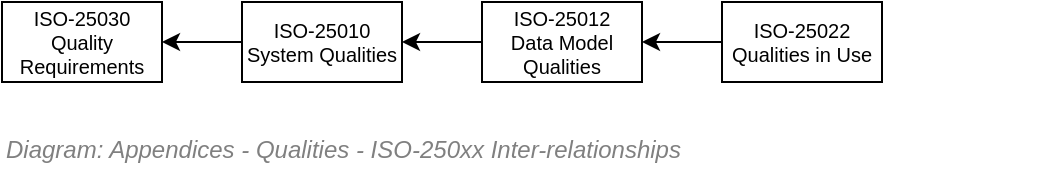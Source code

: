 <mxfile compressed="false" version="17.5.0" type="google" pages="17">
  <diagram id="wYgktYfBaHuMbO8uuMEG" name="Qualities/ISO (relationship between)">
    <mxGraphModel grid="1" page="1" gridSize="10" guides="1" tooltips="1" connect="1" arrows="1" fold="1" pageScale="1" pageWidth="827" pageHeight="1169" math="0" shadow="0">
      <root>
        <mxCell id="Q-Rh-KZ7juVq88H9VRTk-0" />
        <mxCell id="Q-Rh-KZ7juVq88H9VRTk-1" parent="Q-Rh-KZ7juVq88H9VRTk-0" />
        <mxCell id="Q-Rh-KZ7juVq88H9VRTk-2" style="edgeStyle=orthogonalEdgeStyle;rounded=0;orthogonalLoop=1;jettySize=auto;html=1;entryX=1;entryY=0.5;entryDx=0;entryDy=0;" edge="1" parent="Q-Rh-KZ7juVq88H9VRTk-1" source="Q-Rh-KZ7juVq88H9VRTk-3" target="Q-Rh-KZ7juVq88H9VRTk-6">
          <mxGeometry relative="1" as="geometry" />
        </mxCell>
        <mxCell id="Q-Rh-KZ7juVq88H9VRTk-3" value="ISO-25010&lt;br&gt;System Qualities" style="rounded=0;whiteSpace=wrap;html=1;shadow=0;glass=0;comic=0;strokeColor=#000000;fillColor=none;fontSize=10;align=center;" vertex="1" parent="Q-Rh-KZ7juVq88H9VRTk-1">
          <mxGeometry x="240.0" y="200" width="80" height="40" as="geometry" />
        </mxCell>
        <mxCell id="Q-Rh-KZ7juVq88H9VRTk-4" value="ISO-25012&lt;br&gt;Data Model Qualities" style="rounded=0;whiteSpace=wrap;html=1;shadow=0;glass=0;comic=0;strokeColor=#000000;fillColor=none;fontSize=10;align=center;" vertex="1" parent="Q-Rh-KZ7juVq88H9VRTk-1">
          <mxGeometry x="360.0" y="200" width="80" height="40" as="geometry" />
        </mxCell>
        <mxCell id="Q-Rh-KZ7juVq88H9VRTk-5" value="ISO-25022&lt;br&gt;Qualities in Use" style="rounded=0;whiteSpace=wrap;html=1;shadow=0;glass=0;comic=0;strokeColor=#000000;fillColor=none;fontSize=10;align=center;" vertex="1" parent="Q-Rh-KZ7juVq88H9VRTk-1">
          <mxGeometry x="480.0" y="200" width="80" height="40" as="geometry" />
        </mxCell>
        <mxCell id="Q-Rh-KZ7juVq88H9VRTk-6" value="ISO-25030&lt;br&gt;Quality Requirements" style="rounded=0;whiteSpace=wrap;html=1;shadow=0;glass=0;comic=0;strokeColor=#000000;fillColor=none;fontSize=10;align=center;" vertex="1" parent="Q-Rh-KZ7juVq88H9VRTk-1">
          <mxGeometry x="120.0" y="200" width="80" height="40" as="geometry" />
        </mxCell>
        <mxCell id="Q-Rh-KZ7juVq88H9VRTk-7" value="&lt;font style=&quot;font-size: 12px&quot;&gt;Diagram: Appendices - Qualities - ISO-250xx Inter-relationships&lt;/font&gt;" style="text;strokeColor=none;fillColor=none;html=1;fontSize=24;fontStyle=2;verticalAlign=middle;align=left;shadow=0;glass=0;comic=0;opacity=30;fontColor=#808080;" vertex="1" parent="Q-Rh-KZ7juVq88H9VRTk-1">
          <mxGeometry x="120" y="260" width="520" height="20" as="geometry" />
        </mxCell>
        <mxCell id="Q-Rh-KZ7juVq88H9VRTk-8" style="edgeStyle=orthogonalEdgeStyle;rounded=0;orthogonalLoop=1;jettySize=auto;html=1;entryX=1;entryY=0.5;entryDx=0;entryDy=0;" edge="1" parent="Q-Rh-KZ7juVq88H9VRTk-1" source="Q-Rh-KZ7juVq88H9VRTk-4" target="Q-Rh-KZ7juVq88H9VRTk-3">
          <mxGeometry relative="1" as="geometry" />
        </mxCell>
        <mxCell id="Q-Rh-KZ7juVq88H9VRTk-9" style="edgeStyle=orthogonalEdgeStyle;rounded=0;orthogonalLoop=1;jettySize=auto;html=1;" edge="1" parent="Q-Rh-KZ7juVq88H9VRTk-1" source="Q-Rh-KZ7juVq88H9VRTk-5" target="Q-Rh-KZ7juVq88H9VRTk-4">
          <mxGeometry relative="1" as="geometry" />
        </mxCell>
      </root>
    </mxGraphModel>
  </diagram>
  <diagram id="4FliIYP9k1EK2X4LYGpC" name="ISO-25030 Requirement Classification">
    <mxGraphModel dx="1711" dy="732" grid="1" gridSize="10" guides="1" tooltips="1" connect="1" arrows="1" fold="1" page="1" pageScale="1" pageWidth="827" pageHeight="1169" math="0" shadow="0">
      <root>
        <mxCell id="6tugmoYta3Q61b3DQbXI-0" />
        <mxCell id="6tugmoYta3Q61b3DQbXI-1" parent="6tugmoYta3Q61b3DQbXI-0" />
        <mxCell id="6tugmoYta3Q61b3DQbXI-2" value="S" style="rounded=0;whiteSpace=wrap;html=1;strokeColor=#000000;fontSize=11;" vertex="1" parent="6tugmoYta3Q61b3DQbXI-1">
          <mxGeometry x="260" y="290" width="70" height="640" as="geometry" />
        </mxCell>
        <mxCell id="6tugmoYta3Q61b3DQbXI-3" value="Software Requirements" style="rounded=0;whiteSpace=wrap;html=1;strokeColor=#000000;fontSize=11;" vertex="1" parent="6tugmoYta3Q61b3DQbXI-1">
          <mxGeometry x="330" y="290" width="70" height="360" as="geometry" />
        </mxCell>
        <mxCell id="6tugmoYta3Q61b3DQbXI-4" value="Software Product Requirements" style="rounded=0;whiteSpace=wrap;html=1;strokeColor=#000000;fontSize=11;" vertex="1" parent="6tugmoYta3Q61b3DQbXI-1">
          <mxGeometry x="400" y="330" width="70" height="240" as="geometry" />
        </mxCell>
        <mxCell id="6tugmoYta3Q61b3DQbXI-5" value="Software Development Requirements" style="rounded=0;whiteSpace=wrap;html=1;strokeColor=#000000;fontSize=11;" vertex="1" parent="6tugmoYta3Q61b3DQbXI-1">
          <mxGeometry x="400" y="570" width="70" height="80" as="geometry" />
        </mxCell>
        <mxCell id="6tugmoYta3Q61b3DQbXI-6" value="Other System Requirements" style="rounded=0;whiteSpace=wrap;html=1;strokeColor=#000000;fontSize=11;" vertex="1" parent="6tugmoYta3Q61b3DQbXI-1">
          <mxGeometry x="330" y="650" width="70" height="280" as="geometry" />
        </mxCell>
        <mxCell id="6tugmoYta3Q61b3DQbXI-7" value="Recoverability&lt;br&gt;Requirements" style="rounded=0;whiteSpace=wrap;html=1;strokeColor=#000000;fontSize=11;" vertex="1" parent="6tugmoYta3Q61b3DQbXI-1">
          <mxGeometry x="400" y="770" width="70" height="40" as="geometry" />
        </mxCell>
        <mxCell id="6tugmoYta3Q61b3DQbXI-8" value="Data Quality Requirements" style="rounded=0;whiteSpace=wrap;html=1;strokeColor=#6c8ebf;fontSize=11;fillColor=#dae8fc;" vertex="1" parent="6tugmoYta3Q61b3DQbXI-1">
          <mxGeometry x="400" y="650" width="70" height="40" as="geometry" />
        </mxCell>
        <mxCell id="6tugmoYta3Q61b3DQbXI-9" value="Human Resource Requirements" style="rounded=0;whiteSpace=wrap;html=1;strokeColor=#000000;fontSize=11;" vertex="1" parent="6tugmoYta3Q61b3DQbXI-1">
          <mxGeometry x="400" y="850" width="70" height="40" as="geometry" />
        </mxCell>
        <mxCell id="6tugmoYta3Q61b3DQbXI-10" value="BPMN Requirements" style="rounded=0;whiteSpace=wrap;html=1;strokeColor=#000000;fontSize=11;" vertex="1" parent="6tugmoYta3Q61b3DQbXI-1">
          <mxGeometry x="400" y="890" width="70" height="40" as="geometry" />
        </mxCell>
        <mxCell id="6tugmoYta3Q61b3DQbXI-11" value="Development Process Requirements" style="rounded=0;whiteSpace=wrap;html=1;strokeColor=#000000;fontSize=11;" vertex="1" parent="6tugmoYta3Q61b3DQbXI-1">
          <mxGeometry x="470" y="570" width="70" height="40" as="geometry" />
        </mxCell>
        <mxCell id="6tugmoYta3Q61b3DQbXI-12" value="Delivery Requireements" style="rounded=0;whiteSpace=wrap;html=1;strokeColor=#000000;fontSize=11;" vertex="1" parent="6tugmoYta3Q61b3DQbXI-1">
          <mxGeometry x="400" y="690" width="70" height="40" as="geometry" />
        </mxCell>
        <mxCell id="6tugmoYta3Q61b3DQbXI-13" value="Assigned Property Requirements" style="rounded=0;whiteSpace=wrap;html=1;strokeColor=#000000;fontSize=11;" vertex="1" parent="6tugmoYta3Q61b3DQbXI-1">
          <mxGeometry x="470" y="490" width="70" height="80" as="geometry" />
        </mxCell>
        <mxCell id="6tugmoYta3Q61b3DQbXI-14" value="Managed Property Requirements" style="rounded=0;whiteSpace=wrap;html=1;strokeColor=#000000;fontSize=11;" vertex="1" parent="6tugmoYta3Q61b3DQbXI-1">
          <mxGeometry x="540" y="490" width="70" height="40" as="geometry" />
        </mxCell>
        <mxCell id="6tugmoYta3Q61b3DQbXI-15" value="Managerial Reporting Requirements" style="rounded=0;whiteSpace=wrap;html=1;strokeColor=#000000;fontSize=11;" vertex="1" parent="6tugmoYta3Q61b3DQbXI-1">
          <mxGeometry x="540" y="530" width="70" height="40" as="geometry" />
        </mxCell>
        <mxCell id="6tugmoYta3Q61b3DQbXI-16" value="Inherent Property Requirements" style="rounded=0;whiteSpace=wrap;html=1;strokeColor=#000000;fontSize=11;" vertex="1" parent="6tugmoYta3Q61b3DQbXI-1">
          <mxGeometry x="470" y="330" width="70" height="160" as="geometry" />
        </mxCell>
        <mxCell id="6tugmoYta3Q61b3DQbXI-17" value="Quality in Use Requirements" style="rounded=0;whiteSpace=wrap;html=1;strokeColor=#82b366;fontSize=11;fillColor=#d5e8d4;" vertex="1" parent="6tugmoYta3Q61b3DQbXI-1">
          <mxGeometry x="610" y="370" width="70" height="40" as="geometry" />
        </mxCell>
        <mxCell id="6tugmoYta3Q61b3DQbXI-18" value="Functional Requirements" style="rounded=0;whiteSpace=wrap;html=1;strokeColor=#d79b00;fontSize=11;fillColor=#ffe6cc;" vertex="1" parent="6tugmoYta3Q61b3DQbXI-1">
          <mxGeometry x="540" y="330" width="70" height="40" as="geometry" />
        </mxCell>
        <mxCell id="6tugmoYta3Q61b3DQbXI-19" value="Development Organisation Requirements" style="rounded=0;whiteSpace=wrap;html=1;strokeColor=#000000;fontSize=11;" vertex="1" parent="6tugmoYta3Q61b3DQbXI-1">
          <mxGeometry x="470" y="610" width="70" height="120" as="geometry" />
        </mxCell>
        <mxCell id="6tugmoYta3Q61b3DQbXI-20" value="" style="rounded=0;whiteSpace=wrap;html=1;strokeColor=none;fontSize=11;fillColor=#f5f5f5;fontColor=#333333;" vertex="1" parent="6tugmoYta3Q61b3DQbXI-1">
          <mxGeometry x="470" y="730" width="70" height="200" as="geometry" />
        </mxCell>
        <mxCell id="6tugmoYta3Q61b3DQbXI-21" value="" style="rounded=0;whiteSpace=wrap;html=1;strokeColor=none;fontSize=11;fillColor=#f5f5f5;fontColor=#333333;" vertex="1" parent="6tugmoYta3Q61b3DQbXI-1">
          <mxGeometry x="540" y="570" width="70" height="360" as="geometry" />
        </mxCell>
        <mxCell id="6tugmoYta3Q61b3DQbXI-22" value="Software Quality Requirements" style="rounded=0;whiteSpace=wrap;html=1;strokeColor=#6c8ebf;fontSize=11;fillColor=#dae8fc;" vertex="1" parent="6tugmoYta3Q61b3DQbXI-1">
          <mxGeometry x="540" y="370" width="70" height="120" as="geometry" />
        </mxCell>
        <mxCell id="6tugmoYta3Q61b3DQbXI-23" value="" style="rounded=0;whiteSpace=wrap;html=1;strokeColor=none;fontSize=11;fillColor=#f5f5f5;fontColor=#333333;" vertex="1" parent="6tugmoYta3Q61b3DQbXI-1">
          <mxGeometry x="610" y="490" width="70" height="440" as="geometry" />
        </mxCell>
        <mxCell id="6tugmoYta3Q61b3DQbXI-24" value="&lt;i&gt;&lt;u&gt;Service&lt;/u&gt;&lt;/i&gt; Quality Requirements" style="rounded=0;whiteSpace=wrap;html=1;strokeColor=#000000;fontSize=11;" vertex="1" parent="6tugmoYta3Q61b3DQbXI-1">
          <mxGeometry x="400" y="290" width="70" height="40" as="geometry" />
        </mxCell>
        <mxCell id="6tugmoYta3Q61b3DQbXI-25" value="" style="rounded=0;whiteSpace=wrap;html=1;strokeColor=none;fontSize=11;fillColor=#f5f5f5;fontColor=#333333;" vertex="1" parent="6tugmoYta3Q61b3DQbXI-1">
          <mxGeometry x="470" y="290" width="70" height="40" as="geometry" />
        </mxCell>
        <mxCell id="6tugmoYta3Q61b3DQbXI-26" value="ISO-25011" style="rounded=0;whiteSpace=wrap;html=1;strokeColor=#000000;fontSize=11;fillColor=#f5f5f5;fontColor=#333333;align=center;absoluteArcSize=1;arcSize=6;strokeWidth=2;" vertex="1" parent="6tugmoYta3Q61b3DQbXI-1">
          <mxGeometry x="120" y="290" width="70" height="40" as="geometry" />
        </mxCell>
        <mxCell id="6tugmoYta3Q61b3DQbXI-27" value="ISO-25022" style="rounded=0;whiteSpace=wrap;html=1;strokeColor=#000000;fontSize=11;align=center;fillColor=#f5f5f5;fontColor=#333333;opacity=30;absoluteArcSize=1;arcSize=6;strokeWidth=2;" vertex="1" parent="6tugmoYta3Q61b3DQbXI-1">
          <mxGeometry x="120" y="370" width="70" height="40" as="geometry" />
        </mxCell>
        <mxCell id="6tugmoYta3Q61b3DQbXI-28" value="ISO-25010" style="rounded=0;whiteSpace=wrap;html=1;strokeColor=#000000;fontSize=11;fillColor=#f5f5f5;fontColor=#333333;align=center;absoluteArcSize=1;arcSize=6;strokeWidth=2;" vertex="1" parent="6tugmoYta3Q61b3DQbXI-1">
          <mxGeometry x="120" y="410" width="70" height="80" as="geometry" />
        </mxCell>
        <mxCell id="6tugmoYta3Q61b3DQbXI-29" value="ISO-25012" style="rounded=0;whiteSpace=wrap;html=1;strokeColor=#000000;fontSize=11;align=center;fillColor=#f5f5f5;fontColor=#333333;absoluteArcSize=1;arcSize=6;strokeWidth=2;" vertex="1" parent="6tugmoYta3Q61b3DQbXI-1">
          <mxGeometry x="120" y="650" width="70" height="40" as="geometry" />
        </mxCell>
        <mxCell id="6tugmoYta3Q61b3DQbXI-30" value="Quality Requirements&lt;br style=&quot;font-size: 11px&quot;&gt;&lt;b&gt;ISO-25030&lt;/b&gt;" style="rounded=0;whiteSpace=wrap;html=1;fontSize=11;" vertex="1" parent="6tugmoYta3Q61b3DQbXI-1">
          <mxGeometry x="190" y="290" width="70" height="640" as="geometry" />
        </mxCell>
        <mxCell id="6tugmoYta3Q61b3DQbXI-31" value="Acquiring/&lt;br&gt;Evaluation Process" style="rounded=0;whiteSpace=wrap;html=1;strokeColor=#000000;fontSize=11;" vertex="1" parent="6tugmoYta3Q61b3DQbXI-1">
          <mxGeometry x="400" y="250" width="70" height="40" as="geometry" />
        </mxCell>
        <mxCell id="6tugmoYta3Q61b3DQbXI-32" value="ISO-25040/41" style="rounded=0;whiteSpace=wrap;html=1;strokeColor=#000000;fontSize=11;fillColor=#f5f5f5;fontColor=#333333;align=center;absoluteArcSize=1;arcSize=6;strokeWidth=2;" vertex="1" parent="6tugmoYta3Q61b3DQbXI-1">
          <mxGeometry x="120" y="250" width="70" height="40" as="geometry" />
        </mxCell>
        <mxCell id="6tugmoYta3Q61b3DQbXI-33" value="" style="rounded=0;whiteSpace=wrap;html=1;strokeColor=#000000;fontSize=11;" vertex="1" parent="6tugmoYta3Q61b3DQbXI-1">
          <mxGeometry x="610" y="410" width="70" height="80" as="geometry" />
        </mxCell>
        <mxCell id="6tugmoYta3Q61b3DQbXI-34" value="External Quality Requirements" style="rounded=0;whiteSpace=wrap;html=1;strokeColor=#6c8ebf;fontSize=11;dashed=1;fillColor=#dae8fc;fixDash=1;" vertex="1" parent="6tugmoYta3Q61b3DQbXI-1">
          <mxGeometry x="610" y="410" width="70" height="40" as="geometry" />
        </mxCell>
        <mxCell id="6tugmoYta3Q61b3DQbXI-35" value="Internal Quality Requirements" style="rounded=0;whiteSpace=wrap;html=1;strokeColor=#6c8ebf;fontSize=11;dashed=1;fillColor=#dae8fc;fixDash=1;" vertex="1" parent="6tugmoYta3Q61b3DQbXI-1">
          <mxGeometry x="610" y="450" width="70" height="40" as="geometry" />
        </mxCell>
        <mxCell id="6tugmoYta3Q61b3DQbXI-36" value="Hardware Requirements" style="rounded=0;whiteSpace=wrap;html=1;strokeColor=#000000;fontSize=11;" vertex="1" parent="6tugmoYta3Q61b3DQbXI-1">
          <mxGeometry x="400" y="810" width="70" height="40" as="geometry" />
        </mxCell>
        <mxCell id="6tugmoYta3Q61b3DQbXI-37" value="ISO-25045" style="rounded=1;whiteSpace=wrap;html=1;strokeColor=#000000;fontSize=11;align=center;fillColor=#f5f5f5;fontColor=#333333;absoluteArcSize=1;arcSize=6;strokeWidth=2;" vertex="1" parent="6tugmoYta3Q61b3DQbXI-1">
          <mxGeometry x="120" y="770" width="70" height="40" as="geometry" />
        </mxCell>
        <mxCell id="6tugmoYta3Q61b3DQbXI-38" value="ISO-25001" style="rounded=0;whiteSpace=wrap;html=1;strokeColor=#000000;fontSize=11;fillColor=#f5f5f5;fontColor=#333333;align=center;absoluteArcSize=1;arcSize=6;strokeWidth=2;" vertex="1" parent="6tugmoYta3Q61b3DQbXI-1">
          <mxGeometry x="120" y="210" width="70" height="40" as="geometry" />
        </mxCell>
        <mxCell id="6tugmoYta3Q61b3DQbXI-39" value="Planning &amp;amp; Management" style="rounded=0;whiteSpace=wrap;html=1;strokeColor=#000000;fontSize=11;" vertex="1" parent="6tugmoYta3Q61b3DQbXI-1">
          <mxGeometry x="400" y="210" width="70" height="40" as="geometry" />
        </mxCell>
        <mxCell id="6tugmoYta3Q61b3DQbXI-40" value="" style="rounded=0;whiteSpace=wrap;html=1;strokeColor=#000000;fontSize=11;fillColor=none;fontColor=#333333;strokeWidth=2;" vertex="1" parent="6tugmoYta3Q61b3DQbXI-1">
          <mxGeometry x="120" y="330" width="70" height="40" as="geometry" />
        </mxCell>
        <mxCell id="6tugmoYta3Q61b3DQbXI-41" value="" style="rounded=0;whiteSpace=wrap;html=1;strokeColor=#000000;fontSize=11;fillColor=none;fontColor=#333333;strokeWidth=2;" vertex="1" parent="6tugmoYta3Q61b3DQbXI-1">
          <mxGeometry x="120" y="490" width="70" height="160" as="geometry" />
        </mxCell>
        <mxCell id="6tugmoYta3Q61b3DQbXI-42" value="" style="rounded=0;whiteSpace=wrap;html=1;strokeColor=#000000;fontSize=11;fillColor=none;fontColor=#333333;strokeWidth=2;" vertex="1" parent="6tugmoYta3Q61b3DQbXI-1">
          <mxGeometry x="120" y="690" width="70" height="80" as="geometry" />
        </mxCell>
        <mxCell id="6tugmoYta3Q61b3DQbXI-43" value="" style="rounded=0;whiteSpace=wrap;html=1;strokeColor=#000000;fontSize=11;fillColor=none;fontColor=#333333;strokeWidth=2;" vertex="1" parent="6tugmoYta3Q61b3DQbXI-1">
          <mxGeometry x="120" y="810" width="70" height="120" as="geometry" />
        </mxCell>
        <mxCell id="6tugmoYta3Q61b3DQbXI-44" value="" style="rounded=0;whiteSpace=wrap;html=1;strokeColor=none;fontSize=11;fillColor=#f5f5f5;fontColor=#333333;" vertex="1" parent="6tugmoYta3Q61b3DQbXI-1">
          <mxGeometry x="190" y="210" width="210" height="80" as="geometry" />
        </mxCell>
        <mxCell id="6tugmoYta3Q61b3DQbXI-45" value="" style="rounded=0;whiteSpace=wrap;html=1;strokeColor=none;fontSize=11;fillColor=#f5f5f5;fontColor=#333333;" vertex="1" parent="6tugmoYta3Q61b3DQbXI-1">
          <mxGeometry x="470" y="210" width="210" height="80" as="geometry" />
        </mxCell>
        <mxCell id="6tugmoYta3Q61b3DQbXI-46" value="" style="rounded=0;whiteSpace=wrap;html=1;strokeColor=none;fontSize=11;fillColor=#f5f5f5;fontColor=#333333;" vertex="1" parent="6tugmoYta3Q61b3DQbXI-1">
          <mxGeometry x="540" y="290" width="140" height="40" as="geometry" />
        </mxCell>
        <mxCell id="6tugmoYta3Q61b3DQbXI-47" value="" style="rounded=0;whiteSpace=wrap;html=1;strokeColor=none;fontSize=11;fillColor=#f5f5f5;fontColor=#333333;" vertex="1" parent="6tugmoYta3Q61b3DQbXI-1">
          <mxGeometry x="610" y="330" width="70" height="40" as="geometry" />
        </mxCell>
        <mxCell id="6tugmoYta3Q61b3DQbXI-48" value="ISO-25022" style="rounded=0;whiteSpace=wrap;html=1;strokeColor=#000000;fontSize=11;align=center;fillColor=#f5f5f5;fontColor=#333333;opacity=30;absoluteArcSize=1;arcSize=6;strokeWidth=2;" vertex="1" parent="6tugmoYta3Q61b3DQbXI-1">
          <mxGeometry x="120" y="370" width="70" height="40" as="geometry" />
        </mxCell>
        <mxCell id="6tugmoYta3Q61b3DQbXI-49" value="Operations&lt;br&gt;(&quot;Driving&quot;)&lt;br&gt;&amp;nbsp;Requirements" style="rounded=0;whiteSpace=wrap;html=1;strokeColor=#000000;fontSize=11;" vertex="1" parent="6tugmoYta3Q61b3DQbXI-1">
          <mxGeometry x="400" y="730" width="70" height="40" as="geometry" />
        </mxCell>
        <mxCell id="6tugmoYta3Q61b3DQbXI-50" value="&lt;font style=&quot;font-size: 11px&quot;&gt;ISO&amp;nbsp;&amp;nbsp;to use&lt;br&gt;&lt;/font&gt;" style="text;strokeColor=#666666;fillColor=#B3B3B3;html=1;fontSize=12;fontStyle=1;verticalAlign=middle;align=left;shadow=0;glass=0;comic=0;spacing=6;fontColor=#333333;strokeWidth=2;" vertex="1" parent="6tugmoYta3Q61b3DQbXI-1">
          <mxGeometry x="120" y="180" width="70" height="30" as="geometry" />
        </mxCell>
        <mxCell id="6tugmoYta3Q61b3DQbXI-51" value="&lt;font style=&quot;font-size: 11px&quot;&gt;Requirements Categorization&lt;br&gt;&lt;/font&gt;" style="text;strokeColor=#666666;fillColor=#B3B3B3;html=1;fontSize=12;fontStyle=1;verticalAlign=middle;align=left;shadow=0;glass=0;comic=0;spacing=6;fontColor=#333333;strokeWidth=2;" vertex="1" parent="6tugmoYta3Q61b3DQbXI-1">
          <mxGeometry x="190" y="180" width="490" height="30" as="geometry" />
        </mxCell>
        <mxCell id="6tugmoYta3Q61b3DQbXI-52" value="Agile &lt;br&gt;Stakeholder desire management,&amp;nbsp;&lt;br&gt;DevOps &amp;amp; SecOps&lt;br&gt;approaches should be defined here to ensure developement proceed at pace." style="shape=note;whiteSpace=wrap;html=1;size=14;verticalAlign=top;align=left;spacingTop=-6;strokeColor=#d6b656;strokeWidth=1;fillColor=#fff2cc;fontStyle=2" vertex="1" parent="6tugmoYta3Q61b3DQbXI-1">
          <mxGeometry x="570" y="580" width="100" height="180" as="geometry" />
        </mxCell>
        <mxCell id="6tugmoYta3Q61b3DQbXI-53" value="" style="endArrow=classic;html=1;exitX=0;exitY=0.5;exitDx=0;exitDy=0;exitPerimeter=0;entryX=1;entryY=0.5;entryDx=0;entryDy=0;edgeStyle=elbowEdgeStyle;" edge="1" parent="6tugmoYta3Q61b3DQbXI-1" source="6tugmoYta3Q61b3DQbXI-52" target="6tugmoYta3Q61b3DQbXI-11">
          <mxGeometry width="50" height="50" relative="1" as="geometry">
            <mxPoint x="830" y="860" as="sourcePoint" />
            <mxPoint x="880" y="810" as="targetPoint" />
          </mxGeometry>
        </mxCell>
        <mxCell id="6tugmoYta3Q61b3DQbXI-54" value="&lt;font style=&quot;line-height: 90% ; font-size: 11px&quot; color=&quot;#990000&quot;&gt;Although essential, Functional Qualities,&amp;nbsp; are essentially a small fraction of the requirements requiring consideration to decrease risk of project budget &amp;amp; resources failure. Consider: Stakeholder processes (eg: Agile),Pipeline Automation (ie Dev/Sec Ops), Qualities, Service/ongoing reqs.&lt;/font&gt;" style="shape=note;whiteSpace=wrap;html=1;size=14;verticalAlign=top;align=left;spacingTop=-6;strokeColor=#b85450;strokeWidth=1;fillColor=#f8cecc;opacity=33;fontStyle=2;" vertex="1" parent="6tugmoYta3Q61b3DQbXI-1">
          <mxGeometry x="480" y="210" width="200" height="110" as="geometry" />
        </mxCell>
        <mxCell id="6tugmoYta3Q61b3DQbXI-55" value="&lt;font style=&quot;font-size: 12px&quot;&gt;Diagram: Appendices - Qualities - ISO-25030 quality requirements classification&lt;/font&gt;" style="text;strokeColor=none;fillColor=none;html=1;fontSize=24;fontStyle=2;verticalAlign=middle;align=left;shadow=0;glass=0;comic=0;opacity=30;fontColor=#808080;" vertex="1" parent="6tugmoYta3Q61b3DQbXI-1">
          <mxGeometry x="120" y="940" width="520" height="20" as="geometry" />
        </mxCell>
      </root>
    </mxGraphModel>
  </diagram>
  <diagram id="60zt68_kk0YU7rUePfeY" name="Qualities/ISO-25010 (Simplified)">
    <mxGraphModel dx="1711" dy="732" grid="1" gridSize="10" guides="1" tooltips="1" connect="1" arrows="1" fold="1" page="1" pageScale="1" pageWidth="827" pageHeight="1169" math="0" shadow="0">
      <root>
        <mxCell id="CgJmtz2ALnG6jjY1v_Hd-0" />
        <mxCell id="5fHpl-Bypw9vZkIMbQuM-11" value="Archimate" style="" parent="CgJmtz2ALnG6jjY1v_Hd-0" />
        <mxCell id="5fHpl-Bypw9vZkIMbQuM-10" value="Security" style="html=1;outlineConnect=0;whiteSpace=wrap;fillColor=#CCCCFF;strokeColor=#000000;shape=mxgraph.archimate3.application;appType=assess;archiType=oct;dashed=1;fontSize=10;" parent="5fHpl-Bypw9vZkIMbQuM-11" vertex="1">
          <mxGeometry x="40" y="119.857" width="80" height="40" as="geometry" />
        </mxCell>
        <mxCell id="5fHpl-Bypw9vZkIMbQuM-12" value="Privacy" style="html=1;outlineConnect=0;whiteSpace=wrap;fillColor=#CCCCFF;strokeColor=#000000;shape=mxgraph.archimate3.application;appType=assess;archiType=oct;dashed=1;fontSize=10;" parent="5fHpl-Bypw9vZkIMbQuM-11" vertex="1">
          <mxGeometry x="160" y="119.857" width="80" height="40" as="geometry" />
        </mxCell>
        <mxCell id="5fHpl-Bypw9vZkIMbQuM-13" value="Functionality" style="html=1;outlineConnect=0;whiteSpace=wrap;fillColor=#CCCCFF;strokeColor=#000000;shape=mxgraph.archimate3.application;appType=assess;archiType=oct;dashed=1;fontSize=10;" parent="5fHpl-Bypw9vZkIMbQuM-11" vertex="1">
          <mxGeometry x="280" y="119.857" width="80" height="40" as="geometry" />
        </mxCell>
        <mxCell id="5fHpl-Bypw9vZkIMbQuM-15" value="Usability" style="html=1;outlineConnect=0;whiteSpace=wrap;fillColor=#CCCCFF;strokeColor=#000000;shape=mxgraph.archimate3.application;appType=assess;archiType=oct;dashed=1;fontSize=10;" parent="5fHpl-Bypw9vZkIMbQuM-11" vertex="1">
          <mxGeometry x="40" y="199.857" width="80" height="40" as="geometry" />
        </mxCell>
        <mxCell id="5fHpl-Bypw9vZkIMbQuM-16" value="Compatibility" style="html=1;outlineConnect=0;whiteSpace=wrap;fillColor=#CCCCFF;strokeColor=#000000;shape=mxgraph.archimate3.application;appType=assess;archiType=oct;dashed=1;fontSize=10;" parent="5fHpl-Bypw9vZkIMbQuM-11" vertex="1">
          <mxGeometry x="160" y="199.857" width="80" height="40" as="geometry" />
        </mxCell>
        <mxCell id="5fHpl-Bypw9vZkIMbQuM-17" value="Reliability" style="html=1;outlineConnect=0;whiteSpace=wrap;fillColor=#CCCCFF;strokeColor=#000000;shape=mxgraph.archimate3.application;appType=assess;archiType=oct;dashed=1;fontSize=10;" parent="5fHpl-Bypw9vZkIMbQuM-11" vertex="1">
          <mxGeometry x="280" y="199.857" width="80" height="40" as="geometry" />
        </mxCell>
        <mxCell id="5fHpl-Bypw9vZkIMbQuM-18" value="Performance" style="html=1;outlineConnect=0;whiteSpace=wrap;fillColor=#CCCCFF;strokeColor=#000000;shape=mxgraph.archimate3.application;appType=assess;archiType=oct;dashed=1;fontSize=10;" parent="5fHpl-Bypw9vZkIMbQuM-11" vertex="1">
          <mxGeometry x="40" y="279.757" width="80" height="40" as="geometry" />
        </mxCell>
        <mxCell id="5fHpl-Bypw9vZkIMbQuM-19" value="Maintainability" style="html=1;outlineConnect=0;whiteSpace=wrap;fillColor=#CCCCFF;strokeColor=#000000;shape=mxgraph.archimate3.application;appType=assess;archiType=oct;dashed=1;fontSize=10;" parent="5fHpl-Bypw9vZkIMbQuM-11" vertex="1">
          <mxGeometry x="160" y="279.757" width="80" height="40" as="geometry" />
        </mxCell>
        <mxCell id="5fHpl-Bypw9vZkIMbQuM-20" value="Operability" style="html=1;outlineConnect=0;whiteSpace=wrap;fillColor=#CCCCFF;strokeColor=#000000;shape=mxgraph.archimate3.application;appType=assess;archiType=oct;dashed=1;fontSize=10;" parent="5fHpl-Bypw9vZkIMbQuM-11" vertex="1">
          <mxGeometry x="280" y="279.757" width="80" height="40" as="geometry" />
        </mxCell>
        <mxCell id="t0Are_MnKheG6z_FIEnp-0" value="" style="rounded=0;whiteSpace=wrap;html=1;fontSize=10;align=left;container=1;collapsible=0;fontColor=#B3B3B3;strokeColor=#B3B3B3;" vertex="1" parent="5fHpl-Bypw9vZkIMbQuM-11">
          <mxGeometry x="440" y="140" width="240" height="50" as="geometry" />
        </mxCell>
        <mxCell id="t0Are_MnKheG6z_FIEnp-1" value="" style="whiteSpace=wrap;html=1;aspect=fixed;fillColor=#f5f5f5;strokeColor=#666666;fontSize=10;align=left;fontStyle=2;strokeWidth=1;fontColor=#333333;" vertex="1" parent="t0Are_MnKheG6z_FIEnp-0">
          <mxGeometry x="10.004" y="23.337" width="8.333" height="8.333" as="geometry" />
        </mxCell>
        <mxCell id="t0Are_MnKheG6z_FIEnp-2" value="&lt;font style=&quot;font-size: 9px&quot;&gt;Categories defined by CISQ as being Testable by Automation (within automated delivery pipelines).&lt;/font&gt;" style="text;html=1;strokeColor=none;fillColor=none;align=left;verticalAlign=middle;whiteSpace=wrap;rounded=0;fontSize=10;fontStyle=2;fontColor=#B3B3B3;spacing=0;" vertex="1" parent="t0Are_MnKheG6z_FIEnp-0">
          <mxGeometry x="26.59" y="16.67" width="213.41" height="33.33" as="geometry" />
        </mxCell>
        <mxCell id="t0Are_MnKheG6z_FIEnp-3" value="Legend" style="text;html=1;strokeColor=none;fillColor=none;align=center;verticalAlign=middle;whiteSpace=wrap;rounded=0;fontSize=10;fontStyle=5;fontColor=#B3B3B3;" vertex="1" parent="t0Are_MnKheG6z_FIEnp-0">
          <mxGeometry x="26.589" width="159.534" height="16.667" as="geometry" />
        </mxCell>
        <UserObject label="Src:&amp;nbsp;&lt;a href=&quot;https://www.it-cisq.org/cisq-supplements-isoiec-25000-series-with-automated-quality-characteristic-measures/&quot; style=&quot;font-size: 10px&quot;&gt;C&lt;/a&gt;ISQ" link="https://www.it-cisq.org/cisq-supplements-isoiec-25000-series-with-automated-quality-characteristic-measures/" id="t0Are_MnKheG6z_FIEnp-4">
          <mxCell style="text;whiteSpace=wrap;html=1;fontSize=10;" vertex="1" parent="5fHpl-Bypw9vZkIMbQuM-11">
            <mxGeometry x="630" y="190" width="50" height="20" as="geometry" />
          </mxCell>
        </UserObject>
        <mxCell id="CgJmtz2ALnG6jjY1v_Hd-2" value="Boxes" style="" parent="CgJmtz2ALnG6jjY1v_Hd-0" />
        <mxCell id="5fHpl-Bypw9vZkIMbQuM-0" value="Security" style="rounded=0;whiteSpace=wrap;html=1;shadow=0;glass=0;comic=0;strokeColor=#000000;fillColor=none;fontSize=12;align=center;" parent="CgJmtz2ALnG6jjY1v_Hd-2" vertex="1">
          <mxGeometry x="120.0" y="200" width="80" height="40" as="geometry" />
        </mxCell>
        <mxCell id="5fHpl-Bypw9vZkIMbQuM-1" value="Privacy" style="rounded=0;whiteSpace=wrap;html=1;shadow=0;glass=0;comic=0;strokeColor=#000000;fillColor=none;fontSize=12;align=center;dashed=1;" parent="CgJmtz2ALnG6jjY1v_Hd-2" vertex="1">
          <mxGeometry x="210.0" y="200" width="80" height="40" as="geometry" />
        </mxCell>
        <mxCell id="5fHpl-Bypw9vZkIMbQuM-2" value="Functionality" style="rounded=0;whiteSpace=wrap;html=1;shadow=0;glass=0;comic=0;strokeColor=#666666;fillColor=#f5f5f5;fontSize=12;align=center;fontColor=#333333;" parent="CgJmtz2ALnG6jjY1v_Hd-2" vertex="1">
          <mxGeometry x="300.0" y="200" width="80" height="40" as="geometry" />
        </mxCell>
        <mxCell id="5fHpl-Bypw9vZkIMbQuM-3" value="Usability" style="rounded=0;whiteSpace=wrap;html=1;shadow=0;glass=0;comic=0;strokeColor=#000000;fillColor=none;fontSize=12;align=center;" parent="CgJmtz2ALnG6jjY1v_Hd-2" vertex="1">
          <mxGeometry x="120.0" y="250" width="80" height="40" as="geometry" />
        </mxCell>
        <mxCell id="5fHpl-Bypw9vZkIMbQuM-5" value="Compatibility" style="rounded=0;whiteSpace=wrap;html=1;shadow=0;glass=0;comic=0;strokeColor=#666666;fillColor=#f5f5f5;fontSize=12;align=center;fontColor=#333333;" parent="CgJmtz2ALnG6jjY1v_Hd-2" vertex="1">
          <mxGeometry x="210.0" y="250" width="80" height="40" as="geometry" />
        </mxCell>
        <mxCell id="5fHpl-Bypw9vZkIMbQuM-6" value="Reliability" style="rounded=0;whiteSpace=wrap;html=1;shadow=0;glass=0;comic=0;strokeColor=#000000;fillColor=none;fontSize=12;align=center;" parent="CgJmtz2ALnG6jjY1v_Hd-2" vertex="1">
          <mxGeometry x="300.0" y="250" width="80" height="40" as="geometry" />
        </mxCell>
        <mxCell id="5fHpl-Bypw9vZkIMbQuM-7" value="Performance" style="rounded=0;whiteSpace=wrap;html=1;shadow=0;glass=0;comic=0;strokeColor=#000000;fillColor=none;fontSize=12;align=center;" parent="CgJmtz2ALnG6jjY1v_Hd-2" vertex="1">
          <mxGeometry x="120" y="300" width="80" height="40" as="geometry" />
        </mxCell>
        <mxCell id="5fHpl-Bypw9vZkIMbQuM-8" value="Maintainability" style="rounded=0;whiteSpace=wrap;html=1;shadow=0;glass=0;comic=0;strokeColor=#666666;fillColor=#f5f5f5;fontSize=12;align=center;fontColor=#333333;" parent="CgJmtz2ALnG6jjY1v_Hd-2" vertex="1">
          <mxGeometry x="210.0" y="300" width="80" height="40" as="geometry" />
        </mxCell>
        <mxCell id="5fHpl-Bypw9vZkIMbQuM-9" value="Operability" style="rounded=0;whiteSpace=wrap;html=1;shadow=0;glass=0;comic=0;strokeColor=#000000;fillColor=none;fontSize=12;align=center;" parent="CgJmtz2ALnG6jjY1v_Hd-2" vertex="1">
          <mxGeometry x="300.0" y="300" width="80" height="40" as="geometry" />
        </mxCell>
        <mxCell id="RJx68xWLgumv3G-H_gn8-1" value="Title/Diagram" parent="CgJmtz2ALnG6jjY1v_Hd-0" />
        <mxCell id="RJx68xWLgumv3G-H_gn8-2" value="&lt;font style=&quot;font-size: 12px ; font-weight: normal&quot;&gt;&lt;i&gt;Diagram: Base&amp;nbsp;&lt;/i&gt;&lt;i&gt;System&amp;nbsp;&lt;/i&gt;&lt;i&gt;Logical Module - Qualities - ISO-25010 - Product Qualities (Summary)&lt;/i&gt;&lt;/font&gt;" style="text;strokeColor=none;fillColor=none;html=1;fontSize=12;fontStyle=1;verticalAlign=middle;align=left;shadow=0;glass=0;comic=0;opacity=30;fontColor=#808080;" parent="RJx68xWLgumv3G-H_gn8-1" vertex="1">
          <mxGeometry x="120" y="360" width="520" height="40" as="geometry" />
        </mxCell>
        <mxCell id="xaOK4jbJC7-lIOKQdGqX-0" value="Note that when the ISO-25010 was published in 2011 &lt;i&gt;Functionality&lt;/i&gt; and &lt;i&gt;Usability&lt;/i&gt; were considered (all things equal) the primary concerns to get right. &lt;br&gt;&lt;br&gt;&lt;i&gt;Privacy&lt;/i&gt; has since become a first class concern, and &lt;i&gt;Security&lt;/i&gt; has gained importance based on a better understanding that &lt;i&gt;Functionality&lt;/i&gt; and &lt;i&gt;Usability&lt;/i&gt; are important -- until users shy away from using the system in the first place because they do not trust its &lt;i&gt;Security&lt;/i&gt; with their &lt;i&gt;Privacy&lt;/i&gt;." style="shape=note;whiteSpace=wrap;html=1;size=14;verticalAlign=top;align=left;spacingTop=-6;labelBackgroundColor=none;strokeColor=#000000;strokeWidth=1;fillColor=none;fontSize=12;fontColor=#000000;opacity=40;" parent="RJx68xWLgumv3G-H_gn8-1" vertex="1">
          <mxGeometry x="400" y="200" width="280" height="140" as="geometry" />
        </mxCell>
        <mxCell id="RJx68xWLgumv3G-H_gn8-0" value="About" parent="CgJmtz2ALnG6jjY1v_Hd-0" />
      </root>
    </mxGraphModel>
  </diagram>
  <diagram id="4TcdrXX-AY0KsejnfXiS" name="ISO-25010 (Detailed)">
    <mxGraphModel dx="1711" dy="732" grid="1" gridSize="10" guides="1" tooltips="1" connect="1" arrows="1" fold="1" page="1" pageScale="1" pageWidth="827" pageHeight="1169" math="0" shadow="0">
      <root>
        <mxCell id="_cMEJkciD_aqV913pfZD-0" />
        <mxCell id="_cMEJkciD_aqV913pfZD-1" parent="_cMEJkciD_aqV913pfZD-0" />
        <mxCell id="_cMEJkciD_aqV913pfZD-2" value="Security" style="swimlane;fontStyle=1;childLayout=stackLayout;horizontal=1;startSize=26;fillColor=#f5f5f5;horizontalStack=0;resizeParent=1;resizeParentMax=0;resizeLast=0;collapsible=0;marginBottom=0;fontSize=12;strokeColor=#666666;fontColor=#333333;" vertex="1" parent="_cMEJkciD_aqV913pfZD-1">
          <mxGeometry x="120" y="240" width="110" height="286" as="geometry" />
        </mxCell>
        <mxCell id="_cMEJkciD_aqV913pfZD-3" value="Confidentiality" style="text;strokeColor=#82b366;fillColor=#d5e8d4;align=left;verticalAlign=top;spacingLeft=4;spacingRight=4;overflow=hidden;rotatable=0;points=[[0,0.5],[1,0.5]];portConstraint=eastwest;fontSize=12;spacing=0;spacingTop=-2;" vertex="1" parent="_cMEJkciD_aqV913pfZD-2">
          <mxGeometry y="26" width="110" height="20" as="geometry" />
        </mxCell>
        <mxCell id="_cMEJkciD_aqV913pfZD-4" value="- At rest" style="text;strokeColor=#82b366;fillColor=#d5e8d4;align=left;verticalAlign=top;spacingLeft=4;spacingRight=4;overflow=hidden;rotatable=0;points=[[0,0.5],[1,0.5]];portConstraint=eastwest;fontSize=12;spacing=0;spacingTop=-2;" vertex="1" parent="_cMEJkciD_aqV913pfZD-2">
          <mxGeometry y="46" width="110" height="20" as="geometry" />
        </mxCell>
        <mxCell id="_cMEJkciD_aqV913pfZD-5" value="-- backup,logs,etc" style="text;strokeColor=none;fillColor=none;align=left;verticalAlign=top;spacingLeft=4;spacingRight=4;overflow=hidden;rotatable=0;points=[[0,0.5],[1,0.5]];portConstraint=eastwest;fontSize=12;fontStyle=6;spacing=0;spacingTop=-2;" vertex="1" parent="_cMEJkciD_aqV913pfZD-2">
          <mxGeometry y="66" width="110" height="20" as="geometry" />
        </mxCell>
        <mxCell id="_cMEJkciD_aqV913pfZD-6" value="- In transit" style="text;strokeColor=#82b366;fillColor=#d5e8d4;align=left;verticalAlign=top;spacingLeft=4;spacingRight=4;overflow=hidden;rotatable=0;points=[[0,0.5],[1,0.5]];portConstraint=eastwest;fontSize=12;fontStyle=6;spacing=0;spacingTop=-2;" vertex="1" parent="_cMEJkciD_aqV913pfZD-2">
          <mxGeometry y="86" width="110" height="20" as="geometry" />
        </mxCell>
        <mxCell id="_cMEJkciD_aqV913pfZD-7" value="- Status/err msgs" style="text;strokeColor=#82b366;fillColor=#d5e8d4;align=left;verticalAlign=top;spacingLeft=4;spacingRight=4;overflow=hidden;rotatable=0;points=[[0,0.5],[1,0.5]];portConstraint=eastwest;fontSize=12;fontStyle=6;spacing=0;spacingTop=-2;" vertex="1" parent="_cMEJkciD_aqV913pfZD-2">
          <mxGeometry y="106" width="110" height="20" as="geometry" />
        </mxCell>
        <mxCell id="_cMEJkciD_aqV913pfZD-8" value="Integrity" style="text;strokeColor=none;fillColor=none;align=left;verticalAlign=top;spacingLeft=4;spacingRight=4;overflow=hidden;rotatable=0;points=[[0,0.5],[1,0.5]];portConstraint=eastwest;fontSize=12;spacing=0;spacingTop=-2;" vertex="1" parent="_cMEJkciD_aqV913pfZD-2">
          <mxGeometry y="126" width="110" height="20" as="geometry" />
        </mxCell>
        <mxCell id="_cMEJkciD_aqV913pfZD-9" value="- ISO 27001 Access" style="text;strokeColor=none;fillColor=none;align=left;verticalAlign=top;spacingLeft=4;spacingRight=4;overflow=hidden;rotatable=0;points=[[0,0.5],[1,0.5]];portConstraint=eastwest;fontSize=11;fontStyle=6;spacing=0;spacingTop=-2;" vertex="1" parent="_cMEJkciD_aqV913pfZD-2">
          <mxGeometry y="146" width="110" height="20" as="geometry" />
        </mxCell>
        <mxCell id="_cMEJkciD_aqV913pfZD-10" value="- Access to backups" style="text;strokeColor=none;fillColor=none;align=left;verticalAlign=top;spacingLeft=4;spacingRight=4;overflow=hidden;rotatable=0;points=[[0,0.5],[1,0.5]];portConstraint=eastwest;fontSize=11;fontStyle=6;spacing=0;spacingTop=-2;" vertex="1" parent="_cMEJkciD_aqV913pfZD-2">
          <mxGeometry y="166" width="110" height="20" as="geometry" />
        </mxCell>
        <mxCell id="_cMEJkciD_aqV913pfZD-11" value="Non-Repudiation" style="text;strokeColor=#82b366;fillColor=#d5e8d4;align=left;verticalAlign=top;spacingLeft=4;spacingRight=4;overflow=hidden;rotatable=0;points=[[0,0.5],[1,0.5]];portConstraint=eastwest;fontSize=12;spacing=0;spacingTop=-2;" vertex="1" parent="_cMEJkciD_aqV913pfZD-2">
          <mxGeometry y="186" width="110" height="20" as="geometry" />
        </mxCell>
        <mxCell id="_cMEJkciD_aqV913pfZD-12" value="-Auditing" style="text;strokeColor=#82b366;fillColor=#d5e8d4;align=left;verticalAlign=top;spacingLeft=4;spacingRight=4;overflow=hidden;rotatable=0;points=[[0,0.5],[1,0.5]];portConstraint=eastwest;fontSize=12;fontStyle=6;spacing=0;spacingTop=-2;" vertex="1" parent="_cMEJkciD_aqV913pfZD-2">
          <mxGeometry y="206" width="110" height="20" as="geometry" />
        </mxCell>
        <mxCell id="_cMEJkciD_aqV913pfZD-13" value="Accountability" style="text;strokeColor=#666666;fillColor=#f5f5f5;align=left;verticalAlign=top;spacingLeft=4;spacingRight=4;overflow=hidden;rotatable=0;points=[[0,0.5],[1,0.5]];portConstraint=eastwest;fontSize=12;fontColor=#333333;spacing=0;spacingTop=-2;" vertex="1" parent="_cMEJkciD_aqV913pfZD-2">
          <mxGeometry y="226" width="110" height="20" as="geometry" />
        </mxCell>
        <mxCell id="_cMEJkciD_aqV913pfZD-14" value="- ID&#39;ed Auditing" style="text;strokeColor=#82b366;fillColor=#d5e8d4;align=left;verticalAlign=top;spacingLeft=4;spacingRight=4;overflow=hidden;rotatable=0;points=[[0,0.5],[1,0.5]];portConstraint=eastwest;fontSize=12;fontStyle=2;spacing=0;spacingTop=-2;" vertex="1" parent="_cMEJkciD_aqV913pfZD-2">
          <mxGeometry y="246" width="110" height="20" as="geometry" />
        </mxCell>
        <mxCell id="_cMEJkciD_aqV913pfZD-15" value="Authenticity" style="text;strokeColor=none;fillColor=none;align=left;verticalAlign=top;spacingLeft=4;spacingRight=4;overflow=hidden;rotatable=0;points=[[0,0.5],[1,0.5]];portConstraint=eastwest;fontSize=12;spacing=0;spacingTop=-2;" vertex="1" parent="_cMEJkciD_aqV913pfZD-2">
          <mxGeometry y="266" width="110" height="20" as="geometry" />
        </mxCell>
        <mxCell id="_cMEJkciD_aqV913pfZD-16" value="Functionality" style="swimlane;fontStyle=1;childLayout=stackLayout;horizontal=1;startSize=26;fillColor=#f5f5f5;horizontalStack=0;resizeParent=1;resizeParentMax=0;resizeLast=0;collapsible=0;marginBottom=0;fontSize=12;strokeColor=#666666;fontColor=#333333;" vertex="1" parent="_cMEJkciD_aqV913pfZD-1">
          <mxGeometry x="229.943" y="240" width="110" height="286" as="geometry" />
        </mxCell>
        <mxCell id="_cMEJkciD_aqV913pfZD-17" value="Completeness" style="text;strokeColor=none;fillColor=none;align=left;verticalAlign=top;spacingLeft=4;spacingRight=4;overflow=hidden;rotatable=0;points=[[0,0.5],[1,0.5]];portConstraint=eastwest;fontSize=12;spacing=0;spacingTop=-2;" vertex="1" parent="_cMEJkciD_aqV913pfZD-16">
          <mxGeometry y="26" width="110" height="20" as="geometry" />
        </mxCell>
        <mxCell id="_cMEJkciD_aqV913pfZD-18" value="Correctness" style="text;strokeColor=#666666;fillColor=#f5f5f5;align=left;verticalAlign=top;spacingLeft=4;spacingRight=4;overflow=hidden;rotatable=0;points=[[0,0.5],[1,0.5]];portConstraint=eastwest;fontSize=12;fontColor=#333333;spacing=0;spacingTop=-2;" vertex="1" parent="_cMEJkciD_aqV913pfZD-16">
          <mxGeometry y="46" width="110" height="20" as="geometry" />
        </mxCell>
        <mxCell id="_cMEJkciD_aqV913pfZD-19" value="Appropriateness" style="text;strokeColor=none;fillColor=none;align=left;verticalAlign=top;spacingLeft=4;spacingRight=4;overflow=hidden;rotatable=0;points=[[0,0.5],[1,0.5]];portConstraint=eastwest;fontSize=12;spacing=0;spacingTop=-2;" vertex="1" parent="_cMEJkciD_aqV913pfZD-16">
          <mxGeometry y="66" width="110" height="20" as="geometry" />
        </mxCell>
        <mxCell id="_cMEJkciD_aqV913pfZD-20" value="." style="text;strokeColor=none;fillColor=none;align=left;verticalAlign=top;spacingLeft=4;spacingRight=4;overflow=hidden;rotatable=0;points=[[0,0.5],[1,0.5]];portConstraint=eastwest;fontSize=12;spacing=0;spacingTop=-2;" vertex="1" parent="_cMEJkciD_aqV913pfZD-16">
          <mxGeometry y="86" width="110" height="20" as="geometry" />
        </mxCell>
        <mxCell id="_cMEJkciD_aqV913pfZD-21" value="." style="text;strokeColor=none;fillColor=none;align=left;verticalAlign=top;spacingLeft=4;spacingRight=4;overflow=hidden;rotatable=0;points=[[0,0.5],[1,0.5]];portConstraint=eastwest;fontSize=12;spacing=0;spacingTop=-2;" vertex="1" parent="_cMEJkciD_aqV913pfZD-16">
          <mxGeometry y="106" width="110" height="20" as="geometry" />
        </mxCell>
        <mxCell id="_cMEJkciD_aqV913pfZD-22" value="." style="text;strokeColor=none;fillColor=none;align=left;verticalAlign=top;spacingLeft=4;spacingRight=4;overflow=hidden;rotatable=0;points=[[0,0.5],[1,0.5]];portConstraint=eastwest;fontSize=12;spacing=0;spacingTop=-2;" vertex="1" parent="_cMEJkciD_aqV913pfZD-16">
          <mxGeometry y="126" width="110" height="20" as="geometry" />
        </mxCell>
        <mxCell id="_cMEJkciD_aqV913pfZD-23" value="." style="text;strokeColor=none;fillColor=none;align=left;verticalAlign=top;spacingLeft=4;spacingRight=4;overflow=hidden;rotatable=0;points=[[0,0.5],[1,0.5]];portConstraint=eastwest;fontSize=12;spacing=0;spacingTop=-2;" vertex="1" parent="_cMEJkciD_aqV913pfZD-16">
          <mxGeometry y="146" width="110" height="20" as="geometry" />
        </mxCell>
        <mxCell id="_cMEJkciD_aqV913pfZD-24" value="." style="text;strokeColor=none;fillColor=none;align=left;verticalAlign=top;spacingLeft=4;spacingRight=4;overflow=hidden;rotatable=0;points=[[0,0.5],[1,0.5]];portConstraint=eastwest;fontSize=12;spacing=0;spacingTop=-2;" vertex="1" parent="_cMEJkciD_aqV913pfZD-16">
          <mxGeometry y="166" width="110" height="20" as="geometry" />
        </mxCell>
        <mxCell id="_cMEJkciD_aqV913pfZD-25" value="." style="text;strokeColor=none;fillColor=none;align=left;verticalAlign=top;spacingLeft=4;spacingRight=4;overflow=hidden;rotatable=0;points=[[0,0.5],[1,0.5]];portConstraint=eastwest;fontSize=12;spacing=0;spacingTop=-2;" vertex="1" parent="_cMEJkciD_aqV913pfZD-16">
          <mxGeometry y="186" width="110" height="20" as="geometry" />
        </mxCell>
        <mxCell id="_cMEJkciD_aqV913pfZD-26" value="." style="text;strokeColor=none;fillColor=none;align=left;verticalAlign=top;spacingLeft=4;spacingRight=4;overflow=hidden;rotatable=0;points=[[0,0.5],[1,0.5]];portConstraint=eastwest;fontSize=12;spacing=0;spacingTop=-2;" vertex="1" parent="_cMEJkciD_aqV913pfZD-16">
          <mxGeometry y="206" width="110" height="20" as="geometry" />
        </mxCell>
        <mxCell id="_cMEJkciD_aqV913pfZD-27" value="." style="text;strokeColor=none;fillColor=none;align=left;verticalAlign=top;spacingLeft=4;spacingRight=4;overflow=hidden;rotatable=0;points=[[0,0.5],[1,0.5]];portConstraint=eastwest;fontSize=12;spacing=0;spacingTop=-2;" vertex="1" parent="_cMEJkciD_aqV913pfZD-16">
          <mxGeometry y="226" width="110" height="20" as="geometry" />
        </mxCell>
        <mxCell id="_cMEJkciD_aqV913pfZD-28" value="." style="text;strokeColor=none;fillColor=none;align=left;verticalAlign=top;spacingLeft=4;spacingRight=4;overflow=hidden;rotatable=0;points=[[0,0.5],[1,0.5]];portConstraint=eastwest;fontSize=12;spacing=0;spacingTop=-2;" vertex="1" parent="_cMEJkciD_aqV913pfZD-16">
          <mxGeometry y="246" width="110" height="20" as="geometry" />
        </mxCell>
        <mxCell id="_cMEJkciD_aqV913pfZD-29" value="." style="text;strokeColor=none;fillColor=none;align=left;verticalAlign=top;spacingLeft=4;spacingRight=4;overflow=hidden;rotatable=0;points=[[0,0.5],[1,0.5]];portConstraint=eastwest;fontSize=12;spacing=0;spacingTop=-2;" vertex="1" parent="_cMEJkciD_aqV913pfZD-16">
          <mxGeometry y="266" width="110" height="20" as="geometry" />
        </mxCell>
        <mxCell id="_cMEJkciD_aqV913pfZD-30" value="Usability" style="swimlane;fontStyle=1;childLayout=stackLayout;horizontal=1;startSize=26;fillColor=#f5f5f5;horizontalStack=0;resizeParent=1;resizeParentMax=0;resizeLast=0;collapsible=0;marginBottom=0;fontSize=12;strokeColor=#666666;fontColor=#333333;" vertex="1" parent="_cMEJkciD_aqV913pfZD-1">
          <mxGeometry x="340" y="240" width="110" height="286" as="geometry" />
        </mxCell>
        <mxCell id="_cMEJkciD_aqV913pfZD-31" value="Recognizability" style="text;strokeColor=none;fillColor=none;align=left;verticalAlign=top;spacingLeft=4;spacingRight=4;overflow=hidden;rotatable=0;points=[[0,0.5],[1,0.5]];portConstraint=eastwest;fontSize=12;spacing=0;spacingTop=-2;" vertex="1" parent="_cMEJkciD_aqV913pfZD-30">
          <mxGeometry y="26" width="110" height="20" as="geometry" />
        </mxCell>
        <mxCell id="_cMEJkciD_aqV913pfZD-32" value="Learnability" style="text;strokeColor=none;fillColor=none;align=left;verticalAlign=top;spacingLeft=4;spacingRight=4;overflow=hidden;rotatable=0;points=[[0,0.5],[1,0.5]];portConstraint=eastwest;fontSize=12;spacing=0;spacingTop=-2;" vertex="1" parent="_cMEJkciD_aqV913pfZD-30">
          <mxGeometry y="46" width="110" height="20" as="geometry" />
        </mxCell>
        <mxCell id="_cMEJkciD_aqV913pfZD-33" value="Accessibility" style="text;strokeColor=#666666;fillColor=#f5f5f5;align=left;verticalAlign=top;spacingLeft=4;spacingRight=4;overflow=hidden;rotatable=0;points=[[0,0.5],[1,0.5]];portConstraint=eastwest;fontSize=12;fontColor=#333333;spacing=0;spacingTop=-2;" vertex="1" parent="_cMEJkciD_aqV913pfZD-30">
          <mxGeometry y="66" width="110" height="20" as="geometry" />
        </mxCell>
        <mxCell id="_cMEJkciD_aqV913pfZD-34" value="Operability" style="text;strokeColor=none;fillColor=none;align=left;verticalAlign=top;spacingLeft=4;spacingRight=4;overflow=hidden;rotatable=0;points=[[0,0.5],[1,0.5]];portConstraint=eastwest;fontSize=12;spacing=0;spacingTop=-2;" vertex="1" parent="_cMEJkciD_aqV913pfZD-30">
          <mxGeometry y="86" width="110" height="20" as="geometry" />
        </mxCell>
        <mxCell id="_cMEJkciD_aqV913pfZD-35" value="- Deployability" style="text;strokeColor=#666666;fillColor=#f5f5f5;align=left;verticalAlign=top;spacingLeft=4;spacingRight=4;overflow=hidden;rotatable=0;points=[[0,0.5],[1,0.5]];portConstraint=eastwest;fontSize=12;fontColor=#333333;fontStyle=6;spacing=0;spacingTop=-2;" vertex="1" parent="_cMEJkciD_aqV913pfZD-30">
          <mxGeometry y="106" width="110" height="20" as="geometry" />
        </mxCell>
        <mxCell id="_cMEJkciD_aqV913pfZD-36" value="- Configurability" style="text;strokeColor=none;fillColor=none;align=left;verticalAlign=top;spacingLeft=4;spacingRight=4;overflow=hidden;rotatable=0;points=[[0,0.5],[1,0.5]];portConstraint=eastwest;fontSize=12;fontStyle=6;spacing=0;spacingTop=-2;" vertex="1" parent="_cMEJkciD_aqV913pfZD-30">
          <mxGeometry y="126" width="110" height="20" as="geometry" />
        </mxCell>
        <mxCell id="_cMEJkciD_aqV913pfZD-37" value="- Localizability" style="text;strokeColor=none;fillColor=none;align=left;verticalAlign=top;spacingLeft=4;spacingRight=4;overflow=hidden;rotatable=0;points=[[0,0.5],[1,0.5]];portConstraint=eastwest;fontSize=12;fontStyle=6;spacing=0;spacingTop=-2;" vertex="1" parent="_cMEJkciD_aqV913pfZD-30">
          <mxGeometry y="146" width="110" height="20" as="geometry" />
        </mxCell>
        <mxCell id="_cMEJkciD_aqV913pfZD-38" value="- Reportability" style="text;strokeColor=none;fillColor=none;align=left;verticalAlign=top;spacingLeft=4;spacingRight=4;overflow=hidden;rotatable=0;points=[[0,0.5],[1,0.5]];portConstraint=eastwest;fontSize=12;fontStyle=6;spacing=0;spacingTop=-2;" vertex="1" parent="_cMEJkciD_aqV913pfZD-30">
          <mxGeometry y="166" width="110" height="20" as="geometry" />
        </mxCell>
        <mxCell id="_cMEJkciD_aqV913pfZD-39" value="- Supportability" style="text;strokeColor=none;fillColor=none;align=left;verticalAlign=top;spacingLeft=4;spacingRight=4;overflow=hidden;rotatable=0;points=[[0,0.5],[1,0.5]];portConstraint=eastwest;fontSize=12;fontStyle=6;spacing=0;spacingTop=-2;" vertex="1" parent="_cMEJkciD_aqV913pfZD-30">
          <mxGeometry y="186" width="110" height="20" as="geometry" />
        </mxCell>
        <mxCell id="_cMEJkciD_aqV913pfZD-40" value="Err Protection" style="text;strokeColor=none;fillColor=none;align=left;verticalAlign=top;spacingLeft=4;spacingRight=4;overflow=hidden;rotatable=0;points=[[0,0.5],[1,0.5]];portConstraint=eastwest;fontSize=12;spacing=0;spacingTop=-2;" vertex="1" parent="_cMEJkciD_aqV913pfZD-30">
          <mxGeometry y="206" width="110" height="20" as="geometry" />
        </mxCell>
        <mxCell id="_cMEJkciD_aqV913pfZD-41" value="Documentation" style="text;strokeColor=none;fillColor=none;align=left;verticalAlign=top;spacingLeft=4;spacingRight=4;overflow=hidden;rotatable=0;points=[[0,0.5],[1,0.5]];portConstraint=eastwest;fontSize=12;fontStyle=6;spacing=0;spacingTop=-2;" vertex="1" parent="_cMEJkciD_aqV913pfZD-30">
          <mxGeometry y="226" width="110" height="20" as="geometry" />
        </mxCell>
        <mxCell id="_cMEJkciD_aqV913pfZD-42" value="UI Aesthetics" style="text;strokeColor=none;fillColor=none;align=left;verticalAlign=top;spacingLeft=4;spacingRight=4;overflow=hidden;rotatable=0;points=[[0,0.5],[1,0.5]];portConstraint=eastwest;fontSize=12;spacing=0;spacingTop=-2;" vertex="1" parent="_cMEJkciD_aqV913pfZD-30">
          <mxGeometry y="246" width="110" height="20" as="geometry" />
        </mxCell>
        <mxCell id="_cMEJkciD_aqV913pfZD-43" value="-" style="text;strokeColor=none;fillColor=none;align=left;verticalAlign=top;spacingLeft=4;spacingRight=4;overflow=hidden;rotatable=0;points=[[0,0.5],[1,0.5]];portConstraint=eastwest;fontSize=12;spacing=0;spacingTop=-2;" vertex="1" parent="_cMEJkciD_aqV913pfZD-30">
          <mxGeometry y="266" width="110" height="20" as="geometry" />
        </mxCell>
        <mxCell id="_cMEJkciD_aqV913pfZD-44" value="Reliability" style="swimlane;fontStyle=1;childLayout=stackLayout;horizontal=1;startSize=26;fillColor=#f5f5f5;horizontalStack=0;resizeParent=1;resizeParentMax=0;resizeLast=0;collapsible=0;marginBottom=0;fontSize=12;strokeColor=#666666;fontColor=#333333;" vertex="1" parent="_cMEJkciD_aqV913pfZD-1">
          <mxGeometry x="119.914" y="550" width="110" height="266" as="geometry" />
        </mxCell>
        <mxCell id="_cMEJkciD_aqV913pfZD-45" value="Maturity" style="text;strokeColor=none;fillColor=none;align=left;verticalAlign=top;spacingLeft=4;spacingRight=4;overflow=hidden;rotatable=0;points=[[0,0.5],[1,0.5]];portConstraint=eastwest;fontSize=12;spacing=0;spacingTop=-2;" vertex="1" parent="_cMEJkciD_aqV913pfZD-44">
          <mxGeometry y="26" width="110" height="20" as="geometry" />
        </mxCell>
        <mxCell id="_cMEJkciD_aqV913pfZD-46" value="Availability" style="text;strokeColor=#82b366;fillColor=#d5e8d4;align=left;verticalAlign=top;spacingLeft=4;spacingRight=4;overflow=hidden;rotatable=0;points=[[0,0.5],[1,0.5]];portConstraint=eastwest;fontSize=12;spacing=0;spacingTop=-2;" vertex="1" parent="_cMEJkciD_aqV913pfZD-44">
          <mxGeometry y="46" width="110" height="20" as="geometry" />
        </mxCell>
        <mxCell id="_cMEJkciD_aqV913pfZD-47" value="- Scalability" style="text;strokeColor=#82b366;fillColor=#d5e8d4;align=left;verticalAlign=top;spacingLeft=4;spacingRight=4;overflow=hidden;rotatable=0;points=[[0,0.5],[1,0.5]];portConstraint=eastwest;fontSize=12;fontStyle=6;spacing=0;spacingTop=-2;" vertex="1" parent="_cMEJkciD_aqV913pfZD-44">
          <mxGeometry y="66" width="110" height="20" as="geometry" />
        </mxCell>
        <mxCell id="_cMEJkciD_aqV913pfZD-48" value="Fault Tolerance" style="text;strokeColor=none;fillColor=none;align=left;verticalAlign=top;spacingLeft=4;spacingRight=4;overflow=hidden;rotatable=0;points=[[0,0.5],[1,0.5]];portConstraint=eastwest;fontSize=12;spacing=0;spacingTop=-2;" vertex="1" parent="_cMEJkciD_aqV913pfZD-44">
          <mxGeometry y="86" width="110" height="20" as="geometry" />
        </mxCell>
        <mxCell id="_cMEJkciD_aqV913pfZD-49" value="Recoverability" style="text;strokeColor=#82b366;fillColor=#d5e8d4;align=left;verticalAlign=top;spacingLeft=4;spacingRight=4;overflow=hidden;rotatable=0;points=[[0,0.5],[1,0.5]];portConstraint=eastwest;fontSize=12;spacing=0;spacingTop=-2;" vertex="1" parent="_cMEJkciD_aqV913pfZD-44">
          <mxGeometry y="106" width="110" height="20" as="geometry" />
        </mxCell>
        <mxCell id="_cMEJkciD_aqV913pfZD-50" value="." style="text;strokeColor=none;fillColor=none;align=left;verticalAlign=top;spacingLeft=4;spacingRight=4;overflow=hidden;rotatable=0;points=[[0,0.5],[1,0.5]];portConstraint=eastwest;fontSize=12;spacing=0;spacingTop=-2;" vertex="1" parent="_cMEJkciD_aqV913pfZD-44">
          <mxGeometry y="126" width="110" height="20" as="geometry" />
        </mxCell>
        <mxCell id="_cMEJkciD_aqV913pfZD-51" value="." style="text;strokeColor=none;fillColor=none;align=left;verticalAlign=top;spacingLeft=4;spacingRight=4;overflow=hidden;rotatable=0;points=[[0,0.5],[1,0.5]];portConstraint=eastwest;fontSize=12;spacing=0;spacingTop=-2;" vertex="1" parent="_cMEJkciD_aqV913pfZD-44">
          <mxGeometry y="146" width="110" height="20" as="geometry" />
        </mxCell>
        <mxCell id="_cMEJkciD_aqV913pfZD-52" value="." style="text;strokeColor=none;fillColor=none;align=left;verticalAlign=top;spacingLeft=4;spacingRight=4;overflow=hidden;rotatable=0;points=[[0,0.5],[1,0.5]];portConstraint=eastwest;fontSize=12;spacing=0;spacingTop=-2;" vertex="1" parent="_cMEJkciD_aqV913pfZD-44">
          <mxGeometry y="166" width="110" height="20" as="geometry" />
        </mxCell>
        <mxCell id="_cMEJkciD_aqV913pfZD-53" value="." style="text;strokeColor=none;fillColor=none;align=left;verticalAlign=top;spacingLeft=4;spacingRight=4;overflow=hidden;rotatable=0;points=[[0,0.5],[1,0.5]];portConstraint=eastwest;fontSize=12;spacing=0;spacingTop=-2;" vertex="1" parent="_cMEJkciD_aqV913pfZD-44">
          <mxGeometry y="186" width="110" height="20" as="geometry" />
        </mxCell>
        <mxCell id="_cMEJkciD_aqV913pfZD-54" value="." style="text;strokeColor=none;fillColor=none;align=left;verticalAlign=top;spacingLeft=4;spacingRight=4;overflow=hidden;rotatable=0;points=[[0,0.5],[1,0.5]];portConstraint=eastwest;fontSize=12;spacing=0;spacingTop=-2;" vertex="1" parent="_cMEJkciD_aqV913pfZD-44">
          <mxGeometry y="206" width="110" height="20" as="geometry" />
        </mxCell>
        <mxCell id="_cMEJkciD_aqV913pfZD-55" value="." style="text;strokeColor=none;fillColor=none;align=left;verticalAlign=top;spacingLeft=4;spacingRight=4;overflow=hidden;rotatable=0;points=[[0,0.5],[1,0.5]];portConstraint=eastwest;fontSize=12;spacing=0;spacingTop=-2;" vertex="1" parent="_cMEJkciD_aqV913pfZD-44">
          <mxGeometry y="226" width="110" height="20" as="geometry" />
        </mxCell>
        <mxCell id="_cMEJkciD_aqV913pfZD-56" value="." style="text;strokeColor=none;fillColor=none;align=left;verticalAlign=top;spacingLeft=4;spacingRight=4;overflow=hidden;rotatable=0;points=[[0,0.5],[1,0.5]];portConstraint=eastwest;fontSize=12;spacing=0;spacingTop=-2;" vertex="1" parent="_cMEJkciD_aqV913pfZD-44">
          <mxGeometry y="246" width="110" height="20" as="geometry" />
        </mxCell>
        <mxCell id="_cMEJkciD_aqV913pfZD-57" value="Maintability" style="swimlane;fontStyle=1;childLayout=stackLayout;horizontal=1;startSize=26;fillColor=#f5f5f5;horizontalStack=0;resizeParent=1;resizeParentMax=0;resizeLast=0;collapsible=0;marginBottom=0;fontSize=12;strokeColor=#666666;fontColor=#333333;" vertex="1" parent="_cMEJkciD_aqV913pfZD-1">
          <mxGeometry x="340.04" y="550" width="110" height="266" as="geometry" />
        </mxCell>
        <mxCell id="_cMEJkciD_aqV913pfZD-58" value="Reusability" style="text;strokeColor=none;fillColor=none;align=left;verticalAlign=top;spacingLeft=4;spacingRight=4;overflow=hidden;rotatable=0;points=[[0,0.5],[1,0.5]];portConstraint=eastwest;fontSize=12;spacing=0;spacingTop=-2;" vertex="1" parent="_cMEJkciD_aqV913pfZD-57">
          <mxGeometry y="26" width="110" height="20" as="geometry" />
        </mxCell>
        <mxCell id="_cMEJkciD_aqV913pfZD-59" value="Reusability" style="text;strokeColor=none;fillColor=none;align=left;verticalAlign=top;spacingLeft=4;spacingRight=4;overflow=hidden;rotatable=0;points=[[0,0.5],[1,0.5]];portConstraint=eastwest;fontSize=12;spacing=0;spacingTop=-2;" vertex="1" parent="_cMEJkciD_aqV913pfZD-57">
          <mxGeometry y="46" width="110" height="20" as="geometry" />
        </mxCell>
        <mxCell id="_cMEJkciD_aqV913pfZD-60" value="Analysability" style="text;strokeColor=#82b366;fillColor=#d5e8d4;align=left;verticalAlign=top;spacingLeft=4;spacingRight=4;overflow=hidden;rotatable=0;points=[[0,0.5],[1,0.5]];portConstraint=eastwest;fontSize=12;spacing=0;spacingTop=-2;" vertex="1" parent="_cMEJkciD_aqV913pfZD-57">
          <mxGeometry y="66" width="110" height="20" as="geometry" />
        </mxCell>
        <mxCell id="_cMEJkciD_aqV913pfZD-61" value="Testability" style="text;strokeColor=#82b366;fillColor=#d5e8d4;align=left;verticalAlign=top;spacingLeft=4;spacingRight=4;overflow=hidden;rotatable=0;points=[[0,0.5],[1,0.5]];portConstraint=eastwest;fontSize=12;spacing=0;spacingTop=-2;" vertex="1" parent="_cMEJkciD_aqV913pfZD-57">
          <mxGeometry y="86" width="110" height="20" as="geometry" />
        </mxCell>
        <mxCell id="_cMEJkciD_aqV913pfZD-62" value="Modifiability" style="text;strokeColor=none;fillColor=none;align=left;verticalAlign=top;spacingLeft=4;spacingRight=4;overflow=hidden;rotatable=0;points=[[0,0.5],[1,0.5]];portConstraint=eastwest;fontSize=12;spacing=0;spacingTop=-2;" vertex="1" parent="_cMEJkciD_aqV913pfZD-57">
          <mxGeometry y="106" width="110" height="20" as="geometry" />
        </mxCell>
        <mxCell id="_cMEJkciD_aqV913pfZD-63" value="- Modularity" style="text;strokeColor=#82b366;fillColor=#d5e8d4;align=left;verticalAlign=top;spacingLeft=4;spacingRight=4;overflow=hidden;rotatable=0;points=[[0,0.5],[1,0.5]];portConstraint=eastwest;fontSize=12;fontStyle=2;spacing=0;spacingTop=-2;" vertex="1" parent="_cMEJkciD_aqV913pfZD-57">
          <mxGeometry y="126" width="110" height="20" as="geometry" />
        </mxCell>
        <mxCell id="_cMEJkciD_aqV913pfZD-64" value="-" style="text;align=left;verticalAlign=top;spacingLeft=4;spacingRight=4;overflow=hidden;rotatable=0;points=[[0,0.5],[1,0.5]];portConstraint=eastwest;fontSize=12;fontStyle=2;spacing=0;spacingTop=-2;" vertex="1" parent="_cMEJkciD_aqV913pfZD-57">
          <mxGeometry y="146" width="110" height="20" as="geometry" />
        </mxCell>
        <mxCell id="_cMEJkciD_aqV913pfZD-65" value="-" style="text;align=left;verticalAlign=top;spacingLeft=4;spacingRight=4;overflow=hidden;rotatable=0;points=[[0,0.5],[1,0.5]];portConstraint=eastwest;fontSize=12;fontStyle=2;spacing=0;spacingTop=-2;" vertex="1" parent="_cMEJkciD_aqV913pfZD-57">
          <mxGeometry y="166" width="110" height="20" as="geometry" />
        </mxCell>
        <mxCell id="_cMEJkciD_aqV913pfZD-66" value="-" style="text;align=left;verticalAlign=top;spacingLeft=4;spacingRight=4;overflow=hidden;rotatable=0;points=[[0,0.5],[1,0.5]];portConstraint=eastwest;fontSize=12;fontStyle=2;spacing=0;spacingTop=-2;" vertex="1" parent="_cMEJkciD_aqV913pfZD-57">
          <mxGeometry y="186" width="110" height="20" as="geometry" />
        </mxCell>
        <mxCell id="_cMEJkciD_aqV913pfZD-67" value="-" style="text;align=left;verticalAlign=top;spacingLeft=4;spacingRight=4;overflow=hidden;rotatable=0;points=[[0,0.5],[1,0.5]];portConstraint=eastwest;fontSize=12;fontStyle=2;spacing=0;spacingTop=-2;" vertex="1" parent="_cMEJkciD_aqV913pfZD-57">
          <mxGeometry y="206" width="110" height="20" as="geometry" />
        </mxCell>
        <mxCell id="_cMEJkciD_aqV913pfZD-68" value="-" style="text;align=left;verticalAlign=top;spacingLeft=4;spacingRight=4;overflow=hidden;rotatable=0;points=[[0,0.5],[1,0.5]];portConstraint=eastwest;fontSize=12;fontStyle=2;spacing=0;spacingTop=-2;" vertex="1" parent="_cMEJkciD_aqV913pfZD-57">
          <mxGeometry y="226" width="110" height="20" as="geometry" />
        </mxCell>
        <mxCell id="_cMEJkciD_aqV913pfZD-69" value="-" style="text;align=left;verticalAlign=top;spacingLeft=4;spacingRight=4;overflow=hidden;rotatable=0;points=[[0,0.5],[1,0.5]];portConstraint=eastwest;fontSize=12;fontStyle=2;spacing=0;spacingTop=-2;" vertex="1" parent="_cMEJkciD_aqV913pfZD-57">
          <mxGeometry y="246" width="110" height="20" as="geometry" />
        </mxCell>
        <mxCell id="_cMEJkciD_aqV913pfZD-70" value="Performance" style="swimlane;fontStyle=1;childLayout=stackLayout;horizontal=1;startSize=26;fillColor=#f5f5f5;horizontalStack=0;resizeParent=1;resizeParentMax=0;resizeLast=0;collapsible=0;marginBottom=0;fontSize=12;strokeColor=#666666;fontColor=#333333;" vertex="1" parent="_cMEJkciD_aqV913pfZD-1">
          <mxGeometry x="230" y="550" width="110" height="266" as="geometry" />
        </mxCell>
        <mxCell id="_cMEJkciD_aqV913pfZD-71" value="Time-Behaviour" style="text;strokeColor=#82b366;fillColor=#d5e8d4;align=left;verticalAlign=top;spacingLeft=4;spacingRight=4;overflow=hidden;rotatable=0;points=[[0,0.5],[1,0.5]];portConstraint=eastwest;fontSize=12;spacing=0;spacingTop=-2;" vertex="1" parent="_cMEJkciD_aqV913pfZD-70">
          <mxGeometry y="26" width="110" height="20" as="geometry" />
        </mxCell>
        <mxCell id="_cMEJkciD_aqV913pfZD-72" value="- Start/Stop" style="text;strokeColor=#666666;fillColor=#f5f5f5;align=left;verticalAlign=top;spacingLeft=4;spacingRight=4;overflow=hidden;rotatable=0;points=[[0,0.5],[1,0.5]];portConstraint=eastwest;fontSize=12;fontColor=#333333;fontStyle=6;spacing=0;spacingTop=-2;" vertex="1" parent="_cMEJkciD_aqV913pfZD-70">
          <mxGeometry y="46" width="110" height="20" as="geometry" />
        </mxCell>
        <mxCell id="_cMEJkciD_aqV913pfZD-73" value="- Response" style="text;strokeColor=#82b366;fillColor=#d5e8d4;align=left;verticalAlign=top;spacingLeft=4;spacingRight=4;overflow=hidden;rotatable=0;points=[[0,0.5],[1,0.5]];portConstraint=eastwest;fontSize=12;fontStyle=6;spacing=0;spacingTop=-2;" vertex="1" parent="_cMEJkciD_aqV913pfZD-70">
          <mxGeometry y="66" width="110" height="20" as="geometry" />
        </mxCell>
        <mxCell id="_cMEJkciD_aqV913pfZD-74" value="- Recovery" style="text;strokeColor=#82b366;fillColor=#d5e8d4;align=left;verticalAlign=top;spacingLeft=4;spacingRight=4;overflow=hidden;rotatable=0;points=[[0,0.5],[1,0.5]];portConstraint=eastwest;fontSize=12;fontStyle=6;spacing=0;spacingTop=-2;" vertex="1" parent="_cMEJkciD_aqV913pfZD-70">
          <mxGeometry y="86" width="110" height="20" as="geometry" />
        </mxCell>
        <mxCell id="_cMEJkciD_aqV913pfZD-75" value="Resource Usage" style="text;strokeColor=#82b366;fillColor=#d5e8d4;align=left;verticalAlign=top;spacingLeft=4;spacingRight=4;overflow=hidden;rotatable=0;points=[[0,0.5],[1,0.5]];portConstraint=eastwest;fontSize=12;spacing=0;spacingTop=-2;" vertex="1" parent="_cMEJkciD_aqV913pfZD-70">
          <mxGeometry y="106" width="110" height="20" as="geometry" />
        </mxCell>
        <mxCell id="_cMEJkciD_aqV913pfZD-76" value="- CPU" style="text;strokeColor=#82b366;fillColor=#d5e8d4;align=left;verticalAlign=top;spacingLeft=4;spacingRight=4;overflow=hidden;rotatable=0;points=[[0,0.5],[1,0.5]];portConstraint=eastwest;fontSize=12;fontStyle=6;spacing=0;spacingTop=-2;" vertex="1" parent="_cMEJkciD_aqV913pfZD-70">
          <mxGeometry y="126" width="110" height="20" as="geometry" />
        </mxCell>
        <mxCell id="_cMEJkciD_aqV913pfZD-77" value="- Stgorage" style="text;strokeColor=#82b366;fillColor=#d5e8d4;align=left;verticalAlign=top;spacingLeft=4;spacingRight=4;overflow=hidden;rotatable=0;points=[[0,0.5],[1,0.5]];portConstraint=eastwest;fontSize=12;fontStyle=6;spacing=0;spacingTop=-2;" vertex="1" parent="_cMEJkciD_aqV913pfZD-70">
          <mxGeometry y="146" width="110" height="20" as="geometry" />
        </mxCell>
        <mxCell id="_cMEJkciD_aqV913pfZD-78" value="Capacity" style="text;strokeColor=#666666;fillColor=#f5f5f5;align=left;verticalAlign=top;spacingLeft=4;spacingRight=4;overflow=hidden;rotatable=0;points=[[0,0.5],[1,0.5]];portConstraint=eastwest;fontSize=12;fontColor=#333333;spacing=0;spacingTop=-2;" vertex="1" parent="_cMEJkciD_aqV913pfZD-70">
          <mxGeometry y="166" width="110" height="20" as="geometry" />
        </mxCell>
        <mxCell id="_cMEJkciD_aqV913pfZD-79" value="- Users" style="text;strokeColor=#666666;fillColor=#f5f5f5;align=left;verticalAlign=top;spacingLeft=4;spacingRight=4;overflow=hidden;rotatable=0;points=[[0,0.5],[1,0.5]];portConstraint=eastwest;fontSize=12;fontStyle=6;fontColor=#333333;spacing=0;spacingTop=-2;" vertex="1" parent="_cMEJkciD_aqV913pfZD-70">
          <mxGeometry y="186" width="110" height="20" as="geometry" />
        </mxCell>
        <mxCell id="_cMEJkciD_aqV913pfZD-80" value="- Resources" style="text;strokeColor=#666666;fillColor=#f5f5f5;align=left;verticalAlign=top;spacingLeft=4;spacingRight=4;overflow=hidden;rotatable=0;points=[[0,0.5],[1,0.5]];portConstraint=eastwest;fontSize=12;fontStyle=6;fontColor=#333333;spacing=0;spacingTop=-2;" vertex="1" parent="_cMEJkciD_aqV913pfZD-70">
          <mxGeometry y="206" width="110" height="20" as="geometry" />
        </mxCell>
        <mxCell id="_cMEJkciD_aqV913pfZD-81" value="- Throughput" style="text;strokeColor=#666666;fillColor=#f5f5f5;align=left;verticalAlign=top;spacingLeft=4;spacingRight=4;overflow=hidden;rotatable=0;points=[[0,0.5],[1,0.5]];portConstraint=eastwest;fontSize=12;fontStyle=6;fontColor=#333333;spacing=0;spacingTop=-2;" vertex="1" parent="_cMEJkciD_aqV913pfZD-70">
          <mxGeometry y="226" width="110" height="20" as="geometry" />
        </mxCell>
        <mxCell id="_cMEJkciD_aqV913pfZD-82" value="Reputation" style="text;align=left;verticalAlign=top;spacingLeft=4;spacingRight=4;overflow=hidden;rotatable=0;points=[[0,0.5],[1,0.5]];portConstraint=eastwest;fontSize=12;fontStyle=6;spacing=0;spacingTop=-2;" vertex="1" parent="_cMEJkciD_aqV913pfZD-70">
          <mxGeometry y="246" width="110" height="20" as="geometry" />
        </mxCell>
        <mxCell id="_cMEJkciD_aqV913pfZD-83" value="Compability" style="swimlane;fontStyle=1;childLayout=stackLayout;horizontal=1;startSize=26;fillColor=#f5f5f5;horizontalStack=0;resizeParent=1;resizeParentMax=0;resizeLast=0;collapsible=0;marginBottom=0;fontSize=12;strokeColor=#666666;fontColor=#333333;" vertex="1" parent="_cMEJkciD_aqV913pfZD-1">
          <mxGeometry x="449.917" y="240" width="110" height="286" as="geometry" />
        </mxCell>
        <mxCell id="_cMEJkciD_aqV913pfZD-84" value="Co-Existence" style="text;strokeColor=none;fillColor=none;align=left;verticalAlign=top;spacingLeft=4;spacingRight=4;overflow=hidden;rotatable=0;points=[[0,0.5],[1,0.5]];portConstraint=eastwest;fontSize=12;spacing=0;spacingTop=-2;" vertex="1" parent="_cMEJkciD_aqV913pfZD-83">
          <mxGeometry y="26" width="110" height="20" as="geometry" />
        </mxCell>
        <mxCell id="_cMEJkciD_aqV913pfZD-85" value="Interopability" style="text;strokeColor=#666666;fillColor=#f5f5f5;align=left;verticalAlign=top;spacingLeft=4;spacingRight=4;overflow=hidden;rotatable=0;points=[[0,0.5],[1,0.5]];portConstraint=eastwest;fontSize=12;fontColor=#333333;spacing=0;spacingTop=-2;" vertex="1" parent="_cMEJkciD_aqV913pfZD-83">
          <mxGeometry y="46" width="110" height="20" as="geometry" />
        </mxCell>
        <mxCell id="_cMEJkciD_aqV913pfZD-86" value="Legality" style="text;strokeColor=none;fillColor=none;align=left;verticalAlign=top;spacingLeft=4;spacingRight=4;overflow=hidden;rotatable=0;points=[[0,0.5],[1,0.5]];portConstraint=eastwest;fontSize=12;fontStyle=6;spacing=0;spacingTop=-2;" vertex="1" parent="_cMEJkciD_aqV913pfZD-83">
          <mxGeometry y="66" width="110" height="20" as="geometry" />
        </mxCell>
        <mxCell id="_cMEJkciD_aqV913pfZD-87" value="Accreditability" style="text;strokeColor=none;fillColor=none;align=left;verticalAlign=top;spacingLeft=4;spacingRight=4;overflow=hidden;rotatable=0;points=[[0,0.5],[1,0.5]];portConstraint=eastwest;fontSize=12;fontStyle=6;spacing=0;spacingTop=-2;" vertex="1" parent="_cMEJkciD_aqV913pfZD-83">
          <mxGeometry y="86" width="110" height="20" as="geometry" />
        </mxCell>
        <mxCell id="_cMEJkciD_aqV913pfZD-88" value="- Legality" style="text;strokeColor=none;fillColor=none;align=left;verticalAlign=top;spacingLeft=4;spacingRight=4;overflow=hidden;rotatable=0;points=[[0,0.5],[1,0.5]];portConstraint=eastwest;fontSize=12;fontStyle=6;spacing=0;spacingTop=-2;" vertex="1" parent="_cMEJkciD_aqV913pfZD-83">
          <mxGeometry y="106" width="110" height="20" as="geometry" />
        </mxCell>
        <mxCell id="_cMEJkciD_aqV913pfZD-89" value="-.Compliability" style="text;strokeColor=none;fillColor=none;align=left;verticalAlign=top;spacingLeft=4;spacingRight=4;overflow=hidden;rotatable=0;points=[[0,0.5],[1,0.5]];portConstraint=eastwest;fontSize=12;fontStyle=6;spacing=0;spacingTop=-2;" vertex="1" parent="_cMEJkciD_aqV913pfZD-83">
          <mxGeometry y="126" width="110" height="20" as="geometry" />
        </mxCell>
        <mxCell id="_cMEJkciD_aqV913pfZD-90" value="." style="text;strokeColor=none;fillColor=none;align=left;verticalAlign=top;spacingLeft=4;spacingRight=4;overflow=hidden;rotatable=0;points=[[0,0.5],[1,0.5]];portConstraint=eastwest;fontSize=12;spacing=0;spacingTop=-2;" vertex="1" parent="_cMEJkciD_aqV913pfZD-83">
          <mxGeometry y="146" width="110" height="20" as="geometry" />
        </mxCell>
        <mxCell id="_cMEJkciD_aqV913pfZD-91" value="." style="text;strokeColor=none;fillColor=none;align=left;verticalAlign=top;spacingLeft=4;spacingRight=4;overflow=hidden;rotatable=0;points=[[0,0.5],[1,0.5]];portConstraint=eastwest;fontSize=12;spacing=0;spacingTop=-2;" vertex="1" parent="_cMEJkciD_aqV913pfZD-83">
          <mxGeometry y="166" width="110" height="20" as="geometry" />
        </mxCell>
        <mxCell id="_cMEJkciD_aqV913pfZD-92" value="." style="text;strokeColor=none;fillColor=none;align=left;verticalAlign=top;spacingLeft=4;spacingRight=4;overflow=hidden;rotatable=0;points=[[0,0.5],[1,0.5]];portConstraint=eastwest;fontSize=12;spacing=0;spacingTop=-2;" vertex="1" parent="_cMEJkciD_aqV913pfZD-83">
          <mxGeometry y="186" width="110" height="20" as="geometry" />
        </mxCell>
        <mxCell id="_cMEJkciD_aqV913pfZD-93" value="." style="text;strokeColor=none;fillColor=none;align=left;verticalAlign=top;spacingLeft=4;spacingRight=4;overflow=hidden;rotatable=0;points=[[0,0.5],[1,0.5]];portConstraint=eastwest;fontSize=12;spacing=0;spacingTop=-2;" vertex="1" parent="_cMEJkciD_aqV913pfZD-83">
          <mxGeometry y="206" width="110" height="20" as="geometry" />
        </mxCell>
        <mxCell id="_cMEJkciD_aqV913pfZD-94" value="." style="text;strokeColor=none;fillColor=none;align=left;verticalAlign=top;spacingLeft=4;spacingRight=4;overflow=hidden;rotatable=0;points=[[0,0.5],[1,0.5]];portConstraint=eastwest;fontSize=12;spacing=0;spacingTop=-2;" vertex="1" parent="_cMEJkciD_aqV913pfZD-83">
          <mxGeometry y="226" width="110" height="20" as="geometry" />
        </mxCell>
        <mxCell id="_cMEJkciD_aqV913pfZD-95" value="." style="text;strokeColor=none;fillColor=none;align=left;verticalAlign=top;spacingLeft=4;spacingRight=4;overflow=hidden;rotatable=0;points=[[0,0.5],[1,0.5]];portConstraint=eastwest;fontSize=12;spacing=0;spacingTop=-2;" vertex="1" parent="_cMEJkciD_aqV913pfZD-83">
          <mxGeometry y="246" width="110" height="20" as="geometry" />
        </mxCell>
        <mxCell id="_cMEJkciD_aqV913pfZD-96" value="." style="text;strokeColor=none;fillColor=none;align=left;verticalAlign=top;spacingLeft=4;spacingRight=4;overflow=hidden;rotatable=0;points=[[0,0.5],[1,0.5]];portConstraint=eastwest;fontSize=12;spacing=0;spacingTop=-2;" vertex="1" parent="_cMEJkciD_aqV913pfZD-83">
          <mxGeometry y="266" width="110" height="20" as="geometry" />
        </mxCell>
        <mxCell id="_cMEJkciD_aqV913pfZD-97" value="" style="rounded=0;whiteSpace=wrap;html=1;fontSize=10;align=left;container=1;collapsible=0;fontColor=#B3B3B3;strokeColor=#B3B3B3;" vertex="1" parent="_cMEJkciD_aqV913pfZD-1">
          <mxGeometry x="120" y="180" width="560" height="50" as="geometry" />
        </mxCell>
        <mxCell id="_cMEJkciD_aqV913pfZD-98" value="" style="whiteSpace=wrap;html=1;aspect=fixed;fillColor=#d5e8d4;strokeColor=#82b366;fontSize=10;align=left;fontStyle=2;strokeWidth=1;" vertex="1" parent="_cMEJkciD_aqV913pfZD-97">
          <mxGeometry x="23.344" y="20.337" width="8.333" height="8.333" as="geometry" />
        </mxCell>
        <mxCell id="_cMEJkciD_aqV913pfZD-99" value="&lt;font style=&quot;font-size: 9px&quot;&gt;Categories defined by CISQ as being Testable by Automation (within automated delivery pipelines).&lt;/font&gt;" style="text;html=1;strokeColor=none;fillColor=none;align=left;verticalAlign=middle;whiteSpace=wrap;rounded=0;fontSize=10;fontStyle=2;fontColor=#B3B3B3;spacing=0;" vertex="1" parent="_cMEJkciD_aqV913pfZD-97">
          <mxGeometry x="42.043" y="17.67" width="497.957" height="13.33" as="geometry" />
        </mxCell>
        <mxCell id="_cMEJkciD_aqV913pfZD-100" value="Legend" style="text;html=1;strokeColor=none;fillColor=none;align=center;verticalAlign=middle;whiteSpace=wrap;rounded=0;fontSize=10;fontStyle=5;fontColor=#B3B3B3;" vertex="1" parent="_cMEJkciD_aqV913pfZD-97">
          <mxGeometry x="62.041" width="372.245" height="16.667" as="geometry" />
        </mxCell>
        <mxCell id="_cMEJkciD_aqV913pfZD-101" value="&lt;font style=&quot;font-size: 9px&quot;&gt;Categories in italics are custom additions to the standard for clarity purposes.&lt;/font&gt;" style="text;html=1;strokeColor=none;fillColor=none;align=left;verticalAlign=middle;whiteSpace=wrap;rounded=0;fontSize=10;fontStyle=2;fontColor=#B3B3B3;spacing=0;" vertex="1" parent="_cMEJkciD_aqV913pfZD-97">
          <mxGeometry x="42.043" y="37.67" width="497.957" height="13.33" as="geometry" />
        </mxCell>
        <mxCell id="_cMEJkciD_aqV913pfZD-102" value="Portability" style="swimlane;fontStyle=1;childLayout=stackLayout;horizontal=1;startSize=26;fillColor=#f5f5f5;horizontalStack=0;resizeParent=1;resizeParentMax=0;resizeLast=0;collapsible=0;marginBottom=0;fontSize=12;strokeColor=#666666;fontColor=#333333;" vertex="1" parent="_cMEJkciD_aqV913pfZD-1">
          <mxGeometry x="449.914" y="550" width="110" height="266" as="geometry" />
        </mxCell>
        <mxCell id="_cMEJkciD_aqV913pfZD-103" value="Installability" style="text;strokeColor=none;fillColor=none;align=left;verticalAlign=top;spacingLeft=4;spacingRight=4;overflow=hidden;rotatable=0;points=[[0,0.5],[1,0.5]];portConstraint=eastwest;fontSize=12;spacing=0;spacingTop=-2;" vertex="1" parent="_cMEJkciD_aqV913pfZD-102">
          <mxGeometry y="26" width="110" height="20" as="geometry" />
        </mxCell>
        <mxCell id="_cMEJkciD_aqV913pfZD-104" value="Provisionability" style="text;strokeColor=#82b366;fillColor=#d5e8d4;align=left;verticalAlign=top;spacingLeft=4;spacingRight=4;overflow=hidden;rotatable=0;points=[[0,0.5],[1,0.5]];portConstraint=eastwest;fontSize=12;spacing=0;spacingTop=-2;" vertex="1" parent="_cMEJkciD_aqV913pfZD-102">
          <mxGeometry y="46" width="110" height="20" as="geometry" />
        </mxCell>
        <mxCell id="_cMEJkciD_aqV913pfZD-105" value="-SCIM, etc" style="text;strokeColor=#82b366;fillColor=#d5e8d4;align=left;verticalAlign=top;spacingLeft=4;spacingRight=4;overflow=hidden;rotatable=0;points=[[0,0.5],[1,0.5]];portConstraint=eastwest;fontSize=12;fontStyle=6;spacing=0;spacingTop=-2;" vertex="1" parent="_cMEJkciD_aqV913pfZD-102">
          <mxGeometry y="66" width="110" height="20" as="geometry" />
        </mxCell>
        <mxCell id="_cMEJkciD_aqV913pfZD-106" value="Adaptability" style="text;strokeColor=none;fillColor=none;align=left;verticalAlign=top;spacingLeft=4;spacingRight=4;overflow=hidden;rotatable=0;points=[[0,0.5],[1,0.5]];portConstraint=eastwest;fontSize=12;spacing=0;spacingTop=-2;" vertex="1" parent="_cMEJkciD_aqV913pfZD-102">
          <mxGeometry y="86" width="110" height="20" as="geometry" />
        </mxCell>
        <mxCell id="_cMEJkciD_aqV913pfZD-107" value="-Configurability" style="text;strokeColor=#82b366;fillColor=#d5e8d4;align=left;verticalAlign=top;spacingLeft=4;spacingRight=4;overflow=hidden;rotatable=0;points=[[0,0.5],[1,0.5]];portConstraint=eastwest;fontSize=12;fontStyle=6;spacing=0;spacingTop=-2;" vertex="1" parent="_cMEJkciD_aqV913pfZD-102">
          <mxGeometry y="106" width="110" height="20" as="geometry" />
        </mxCell>
        <mxCell id="_cMEJkciD_aqV913pfZD-108" value="Replaceability" style="text;strokeColor=none;fillColor=none;align=left;verticalAlign=top;spacingLeft=4;spacingRight=4;overflow=hidden;rotatable=0;points=[[0,0.5],[1,0.5]];portConstraint=eastwest;fontSize=12;spacing=0;spacingTop=-2;" vertex="1" parent="_cMEJkciD_aqV913pfZD-102">
          <mxGeometry y="126" width="110" height="20" as="geometry" />
        </mxCell>
        <mxCell id="_cMEJkciD_aqV913pfZD-109" value="." style="text;strokeColor=none;fillColor=none;align=left;verticalAlign=top;spacingLeft=4;spacingRight=4;overflow=hidden;rotatable=0;points=[[0,0.5],[1,0.5]];portConstraint=eastwest;fontSize=12;spacing=0;spacingTop=-2;" vertex="1" parent="_cMEJkciD_aqV913pfZD-102">
          <mxGeometry y="146" width="110" height="20" as="geometry" />
        </mxCell>
        <mxCell id="_cMEJkciD_aqV913pfZD-110" value="." style="text;strokeColor=none;fillColor=none;align=left;verticalAlign=top;spacingLeft=4;spacingRight=4;overflow=hidden;rotatable=0;points=[[0,0.5],[1,0.5]];portConstraint=eastwest;fontSize=12;spacing=0;spacingTop=-2;" vertex="1" parent="_cMEJkciD_aqV913pfZD-102">
          <mxGeometry y="166" width="110" height="20" as="geometry" />
        </mxCell>
        <mxCell id="_cMEJkciD_aqV913pfZD-111" value="." style="text;strokeColor=none;fillColor=none;align=left;verticalAlign=top;spacingLeft=4;spacingRight=4;overflow=hidden;rotatable=0;points=[[0,0.5],[1,0.5]];portConstraint=eastwest;fontSize=12;spacing=0;spacingTop=-2;" vertex="1" parent="_cMEJkciD_aqV913pfZD-102">
          <mxGeometry y="186" width="110" height="20" as="geometry" />
        </mxCell>
        <mxCell id="_cMEJkciD_aqV913pfZD-112" value="." style="text;strokeColor=none;fillColor=none;align=left;verticalAlign=top;spacingLeft=4;spacingRight=4;overflow=hidden;rotatable=0;points=[[0,0.5],[1,0.5]];portConstraint=eastwest;fontSize=12;spacing=0;spacingTop=-2;" vertex="1" parent="_cMEJkciD_aqV913pfZD-102">
          <mxGeometry y="206" width="110" height="20" as="geometry" />
        </mxCell>
        <mxCell id="_cMEJkciD_aqV913pfZD-113" value="." style="text;strokeColor=none;fillColor=none;align=left;verticalAlign=top;spacingLeft=4;spacingRight=4;overflow=hidden;rotatable=0;points=[[0,0.5],[1,0.5]];portConstraint=eastwest;fontSize=12;spacing=0;spacingTop=-2;" vertex="1" parent="_cMEJkciD_aqV913pfZD-102">
          <mxGeometry y="226" width="110" height="20" as="geometry" />
        </mxCell>
        <mxCell id="_cMEJkciD_aqV913pfZD-114" value="." style="text;strokeColor=none;fillColor=none;align=left;verticalAlign=top;spacingLeft=4;spacingRight=4;overflow=hidden;rotatable=0;points=[[0,0.5],[1,0.5]];portConstraint=eastwest;fontSize=12;spacing=0;spacingTop=-2;" vertex="1" parent="_cMEJkciD_aqV913pfZD-102">
          <mxGeometry y="246" width="110" height="20" as="geometry" />
        </mxCell>
        <mxCell id="_cMEJkciD_aqV913pfZD-115" value="Privacy" style="swimlane;fontStyle=7;childLayout=stackLayout;horizontal=1;startSize=26;fillColor=#f5f5f5;horizontalStack=0;resizeParent=1;resizeParentMax=0;resizeLast=0;collapsible=0;marginBottom=0;fontSize=12;fontColor=#333333;strokeColor=#666666;" vertex="1" parent="_cMEJkciD_aqV913pfZD-1">
          <mxGeometry x="580" y="240" width="100" height="286" as="geometry" />
        </mxCell>
        <mxCell id="_cMEJkciD_aqV913pfZD-116" value="Use of Data" style="text;strokeColor=none;fillColor=none;align=left;verticalAlign=top;spacingLeft=4;spacingRight=4;overflow=hidden;rotatable=0;points=[[0,0.5],[1,0.5]];portConstraint=eastwest;fontSize=12;fontColor=#000000;fontStyle=6;spacingTop=-2;spacing=0;" vertex="1" parent="_cMEJkciD_aqV913pfZD-115">
          <mxGeometry y="26" width="100" height="20" as="geometry" />
        </mxCell>
        <mxCell id="_cMEJkciD_aqV913pfZD-117" value="Tracking/Cookies" style="text;strokeColor=none;fillColor=none;align=left;verticalAlign=top;spacingLeft=4;spacingRight=4;overflow=hidden;rotatable=0;points=[[0,0.5],[1,0.5]];portConstraint=eastwest;fontSize=12;fontColor=#000000;fontStyle=6;spacingTop=-2;spacing=0;" vertex="1" parent="_cMEJkciD_aqV913pfZD-115">
          <mxGeometry y="46" width="100" height="20" as="geometry" />
        </mxCell>
        <mxCell id="_cMEJkciD_aqV913pfZD-118" value="Correctability" style="text;strokeColor=none;fillColor=none;align=left;verticalAlign=top;spacingLeft=4;spacingRight=4;overflow=hidden;rotatable=0;points=[[0,0.5],[1,0.5]];portConstraint=eastwest;fontSize=12;fontColor=#000000;fontStyle=6;spacingTop=-2;spacing=0;" vertex="1" parent="_cMEJkciD_aqV913pfZD-115">
          <mxGeometry y="66" width="100" height="20" as="geometry" />
        </mxCell>
        <mxCell id="_cMEJkciD_aqV913pfZD-119" value="Opt-Out" style="text;strokeColor=none;fillColor=none;align=left;verticalAlign=top;spacingLeft=4;spacingRight=4;overflow=hidden;rotatable=0;points=[[0,0.5],[1,0.5]];portConstraint=eastwest;fontSize=12;fontColor=#000000;fontStyle=2;spacingTop=-2;spacing=0;" vertex="1" parent="_cMEJkciD_aqV913pfZD-115">
          <mxGeometry y="86" width="100" height="20" as="geometry" />
        </mxCell>
        <mxCell id="_cMEJkciD_aqV913pfZD-120" value="RTB Forgotten" style="text;strokeColor=none;fillColor=none;align=left;verticalAlign=top;spacingLeft=4;spacingRight=4;overflow=hidden;rotatable=0;points=[[0,0.5],[1,0.5]];portConstraint=eastwest;fontSize=12;fontColor=#000000;fontStyle=6;spacingTop=-2;spacing=0;" vertex="1" parent="_cMEJkciD_aqV913pfZD-115">
          <mxGeometry y="106" width="100" height="20" as="geometry" />
        </mxCell>
        <mxCell id="_cMEJkciD_aqV913pfZD-121" value="Transcript" style="text;strokeColor=none;fillColor=none;align=left;verticalAlign=top;spacingLeft=4;spacingRight=4;overflow=hidden;rotatable=0;points=[[0,0.5],[1,0.5]];portConstraint=eastwest;fontSize=12;fontColor=#000000;fontStyle=6;spacingTop=-2;spacing=0;" vertex="1" parent="_cMEJkciD_aqV913pfZD-115">
          <mxGeometry y="126" width="100" height="20" as="geometry" />
        </mxCell>
        <mxCell id="_cMEJkciD_aqV913pfZD-122" value="." style="text;strokeColor=none;fillColor=none;align=left;verticalAlign=top;spacingLeft=4;spacingRight=4;overflow=hidden;rotatable=0;points=[[0,0.5],[1,0.5]];portConstraint=eastwest;fontSize=12;spacingTop=-2;spacing=0;" vertex="1" parent="_cMEJkciD_aqV913pfZD-115">
          <mxGeometry y="146" width="100" height="20" as="geometry" />
        </mxCell>
        <mxCell id="_cMEJkciD_aqV913pfZD-123" value="." style="text;strokeColor=none;fillColor=none;align=left;verticalAlign=top;spacingLeft=4;spacingRight=4;overflow=hidden;rotatable=0;points=[[0,0.5],[1,0.5]];portConstraint=eastwest;fontSize=12;spacingTop=-2;spacing=0;" vertex="1" parent="_cMEJkciD_aqV913pfZD-115">
          <mxGeometry y="166" width="100" height="20" as="geometry" />
        </mxCell>
        <mxCell id="_cMEJkciD_aqV913pfZD-124" value="." style="text;strokeColor=none;fillColor=none;align=left;verticalAlign=top;spacingLeft=4;spacingRight=4;overflow=hidden;rotatable=0;points=[[0,0.5],[1,0.5]];portConstraint=eastwest;fontSize=12;spacingTop=-2;spacing=0;" vertex="1" parent="_cMEJkciD_aqV913pfZD-115">
          <mxGeometry y="186" width="100" height="20" as="geometry" />
        </mxCell>
        <mxCell id="_cMEJkciD_aqV913pfZD-125" value="." style="text;strokeColor=none;fillColor=none;align=left;verticalAlign=top;spacingLeft=4;spacingRight=4;overflow=hidden;rotatable=0;points=[[0,0.5],[1,0.5]];portConstraint=eastwest;fontSize=12;spacingTop=-2;spacing=0;" vertex="1" parent="_cMEJkciD_aqV913pfZD-115">
          <mxGeometry y="206" width="100" height="20" as="geometry" />
        </mxCell>
        <mxCell id="_cMEJkciD_aqV913pfZD-126" value="." style="text;strokeColor=none;fillColor=none;align=left;verticalAlign=top;spacingLeft=4;spacingRight=4;overflow=hidden;rotatable=0;points=[[0,0.5],[1,0.5]];portConstraint=eastwest;fontSize=12;spacingTop=-2;spacing=0;" vertex="1" parent="_cMEJkciD_aqV913pfZD-115">
          <mxGeometry y="226" width="100" height="20" as="geometry" />
        </mxCell>
        <mxCell id="_cMEJkciD_aqV913pfZD-127" value="." style="text;strokeColor=none;fillColor=none;align=left;verticalAlign=top;spacingLeft=4;spacingRight=4;overflow=hidden;rotatable=0;points=[[0,0.5],[1,0.5]];portConstraint=eastwest;fontSize=12;spacingTop=-2;spacing=0;" vertex="1" parent="_cMEJkciD_aqV913pfZD-115">
          <mxGeometry y="246" width="100" height="20" as="geometry" />
        </mxCell>
        <mxCell id="_cMEJkciD_aqV913pfZD-128" value="." style="text;strokeColor=none;fillColor=none;align=left;verticalAlign=top;spacingLeft=4;spacingRight=4;overflow=hidden;rotatable=0;points=[[0,0.5],[1,0.5]];portConstraint=eastwest;fontSize=12;spacingTop=-2;spacing=0;" vertex="1" parent="_cMEJkciD_aqV913pfZD-115">
          <mxGeometry y="266" width="100" height="20" as="geometry" />
        </mxCell>
        <UserObject label="" tooltip="ABOUT&#xa;&#xa;ISO-25010 is the official list of Qualities (at least the black ones are) a system should have in order to be Valuable to stakeholders.&#xa;&#xa;&#xa;&#xa;They are there to remind all stakeholders that there are other outcomes than must be met than business desired Functionality -- because there are other Users of the System. For example, Customer Support answering questions as to why the system is slow, etc., System Support helping Customer Support find out why, Security Specialists who are monitoring the system, Business Support who are setting up new Users in specific groups, Auditing Specialists looking for conformance, Senior Leadership roles that are looking for summary reports of usage, costs, number and cost of new features, etc.&#xa;&#xa;&#xa;&#xa;Hence, when you roll all those aspects together, a system should be:&#xa;&#xa;&#xa;- Secure (to protect the reputation of the organisation);&#xa;&#xa;- Functionally complete for *all* users (not just business users, which are just a subset of a system&#39;s users...);&#xa;&#xa;- Usable so that less people have to be Trained or call Customer Support;&#xa;&#xa;- Compatible with other systems the organisation has already invested in;&#xa;&#xa;- Reliable, so that users don&#39;t give up in frustration and try to find alternate solutions;&#xa;&#xa;- Reusable, because writing software is really expensive; &#xa;&#xa;- Installable, so that the system can be re-hosted in different data-centers as cheaper solutions become available, etc." id="_cMEJkciD_aqV913pfZD-129">
          <mxCell style="shape=image;html=1;verticalAlign=top;verticalLabelPosition=bottom;labelBackgroundColor=#ffffff;imageAspect=0;aspect=fixed;image=https://cdn1.iconfinder.com/data/icons/hawcons/32/699014-icon-28-information-128.png;shadow=0;dashed=0;fontFamily=Helvetica;fontSize=12;fontColor=#000000;align=center;strokeColor=#000000;fillColor=#505050;dashPattern=1 1;" vertex="1" parent="_cMEJkciD_aqV913pfZD-1">
            <mxGeometry x="660" y="920" width="20" height="20" as="geometry" />
          </mxCell>
        </UserObject>
        <mxCell id="_cMEJkciD_aqV913pfZD-130" value="&lt;font style=&quot;font-size: 12px ; font-weight: normal&quot;&gt;&lt;i&gt;Diagram: Delivery - Requirements - Qualities - ISO-25010 - System/Software Product Qualities&lt;/i&gt;&lt;/font&gt;" style="text;strokeColor=none;fillColor=none;html=1;fontSize=12;fontStyle=1;verticalAlign=middle;align=left;shadow=0;glass=0;comic=0;opacity=30;fontColor=#808080;" vertex="1" parent="_cMEJkciD_aqV913pfZD-1">
          <mxGeometry x="120" y="940" width="520" height="20" as="geometry" />
        </mxCell>
      </root>
    </mxGraphModel>
  </diagram>
  <diagram id="xwoVYdPfYqbvnA3It_jo" name="ISO-25012">
    <mxGraphModel dx="1711" dy="732" grid="1" gridSize="10" guides="1" tooltips="1" connect="1" arrows="1" fold="1" page="1" pageScale="1" pageWidth="827" pageHeight="1169" math="0" shadow="0">
      <root>
        <mxCell id="9MF5UEarD79xyhiFrXVk-0" />
        <mxCell id="9MF5UEarD79xyhiFrXVk-1" parent="9MF5UEarD79xyhiFrXVk-0" />
        <mxCell id="9MF5UEarD79xyhiFrXVk-2" value="&lt;font style=&quot;font-size: 12px ; font-weight: normal&quot;&gt;&lt;i&gt;Diagram: Delivery - Requirements - Qualities - ISO-25012 - Data Product Qualities&lt;/i&gt;&lt;/font&gt;" style="text;strokeColor=none;fillColor=none;html=1;fontSize=12;fontStyle=1;verticalAlign=middle;align=left;shadow=0;glass=0;comic=0;opacity=30;fontColor=#808080;" vertex="1" parent="9MF5UEarD79xyhiFrXVk-1">
          <mxGeometry x="120" y="480" width="520" height="20" as="geometry" />
        </mxCell>
        <mxCell id="9MF5UEarD79xyhiFrXVk-3" value="" style="rounded=0;whiteSpace=wrap;html=1;strokeColor=#666666;fillColor=#f5f5f5;opacity=30;container=1;collapsible=0;recursiveResize=0;fontColor=#333333;strokeWidth=3;" vertex="1" parent="9MF5UEarD79xyhiFrXVk-1">
          <mxGeometry x="250" y="210" width="200" height="220" as="geometry" />
        </mxCell>
        <mxCell id="9MF5UEarD79xyhiFrXVk-4" value="Availablility" style="rounded=0;whiteSpace=wrap;html=1;strokeWidth=2;fontFamily=Helvetica;fillColor=none;strokeColor=#6c8ebf;" vertex="1" parent="9MF5UEarD79xyhiFrXVk-3">
          <mxGeometry x="110" y="10" width="80" height="20" as="geometry" />
        </mxCell>
        <mxCell id="9MF5UEarD79xyhiFrXVk-5" value="Portability" style="rounded=0;whiteSpace=wrap;html=1;strokeWidth=2;fontFamily=Helvetica;fillColor=none;strokeColor=#6c8ebf;" vertex="1" parent="9MF5UEarD79xyhiFrXVk-3">
          <mxGeometry x="110" y="40" width="80" height="20" as="geometry" />
        </mxCell>
        <mxCell id="9MF5UEarD79xyhiFrXVk-6" value="Recoverability" style="rounded=0;whiteSpace=wrap;html=1;strokeWidth=2;fontFamily=Helvetica;fillColor=none;strokeColor=#6c8ebf;" vertex="1" parent="9MF5UEarD79xyhiFrXVk-3">
          <mxGeometry x="110" y="70" width="80" height="20" as="geometry" />
        </mxCell>
        <mxCell id="9MF5UEarD79xyhiFrXVk-7" value="" style="rounded=0;whiteSpace=wrap;html=1;strokeColor=#666666;fillColor=#f5f5f5;opacity=30;container=1;collapsible=0;recursiveResize=0;strokeWidth=3;fontColor=#333333;" vertex="1" parent="9MF5UEarD79xyhiFrXVk-1">
          <mxGeometry x="150" y="200" width="200" height="240" as="geometry" />
        </mxCell>
        <mxCell id="9MF5UEarD79xyhiFrXVk-8" value="Accuracy" style="rounded=0;whiteSpace=wrap;html=1;strokeWidth=2;fontFamily=Helvetica;fillColor=none;strokeColor=#d6b656;" vertex="1" parent="9MF5UEarD79xyhiFrXVk-7">
          <mxGeometry x="10" y="22.5" width="80" height="22.5" as="geometry" />
        </mxCell>
        <mxCell id="9MF5UEarD79xyhiFrXVk-9" value="Completeness" style="rounded=0;whiteSpace=wrap;html=1;strokeWidth=2;fontFamily=Helvetica;fillColor=none;strokeColor=#d6b656;" vertex="1" parent="9MF5UEarD79xyhiFrXVk-7">
          <mxGeometry x="10" y="56.25" width="80" height="22.5" as="geometry" />
        </mxCell>
        <mxCell id="9MF5UEarD79xyhiFrXVk-10" value="Cosistency" style="rounded=0;whiteSpace=wrap;html=1;strokeWidth=2;fontFamily=Helvetica;fillColor=none;strokeColor=#d6b656;" vertex="1" parent="9MF5UEarD79xyhiFrXVk-7">
          <mxGeometry x="10" y="90" width="80" height="22.5" as="geometry" />
        </mxCell>
        <mxCell id="9MF5UEarD79xyhiFrXVk-11" value="Credibility" style="rounded=0;whiteSpace=wrap;html=1;strokeWidth=2;fontFamily=Helvetica;fillColor=none;strokeColor=#d6b656;" vertex="1" parent="9MF5UEarD79xyhiFrXVk-7">
          <mxGeometry x="10" y="123.75" width="80" height="22.5" as="geometry" />
        </mxCell>
        <mxCell id="9MF5UEarD79xyhiFrXVk-12" value="Currentness" style="rounded=0;whiteSpace=wrap;html=1;strokeWidth=2;fontFamily=Helvetica;fillColor=none;strokeColor=#d6b656;" vertex="1" parent="9MF5UEarD79xyhiFrXVk-7">
          <mxGeometry x="10" y="157.5" width="80" height="22.5" as="geometry" />
        </mxCell>
        <mxCell id="9MF5UEarD79xyhiFrXVk-13" value="Compliance" style="rounded=0;whiteSpace=wrap;html=1;strokeWidth=1;fontFamily=Helvetica;fontColor=#000000;gradientColor=#A9C4EB;gradientDirection=east;fillColor=#FFE599;opacity=20;" vertex="1" parent="9MF5UEarD79xyhiFrXVk-7">
          <mxGeometry x="110" y="50" width="80" height="20" as="geometry" />
        </mxCell>
        <mxCell id="9MF5UEarD79xyhiFrXVk-14" value="Confidentiality" style="rounded=0;whiteSpace=wrap;html=1;strokeWidth=1;fontFamily=Helvetica;fontColor=#000000;gradientColor=#A9C4EB;gradientDirection=east;fillColor=#FFE599;opacity=20;" vertex="1" parent="9MF5UEarD79xyhiFrXVk-7">
          <mxGeometry x="110" y="80" width="80" height="20" as="geometry" />
        </mxCell>
        <mxCell id="9MF5UEarD79xyhiFrXVk-15" value="Efficiency" style="rounded=0;whiteSpace=wrap;html=1;strokeWidth=1;fontFamily=Helvetica;fontColor=#000000;gradientColor=#A9C4EB;gradientDirection=east;fillColor=#FFE599;opacity=20;" vertex="1" parent="9MF5UEarD79xyhiFrXVk-7">
          <mxGeometry x="110" y="110" width="80" height="20" as="geometry" />
        </mxCell>
        <mxCell id="9MF5UEarD79xyhiFrXVk-16" value="Precision" style="rounded=0;whiteSpace=wrap;html=1;strokeWidth=1;fontFamily=Helvetica;fontColor=#000000;gradientColor=#A9C4EB;gradientDirection=east;fillColor=#FFE599;opacity=20;" vertex="1" parent="9MF5UEarD79xyhiFrXVk-7">
          <mxGeometry x="110" y="140" width="80" height="20" as="geometry" />
        </mxCell>
        <mxCell id="9MF5UEarD79xyhiFrXVk-17" value="Traceability" style="rounded=0;whiteSpace=wrap;html=1;strokeWidth=1;fontFamily=Helvetica;fontColor=#000000;gradientColor=#A9C4EB;gradientDirection=east;fillColor=#FFE599;opacity=20;" vertex="1" parent="9MF5UEarD79xyhiFrXVk-7">
          <mxGeometry x="110" y="170" width="80" height="20" as="geometry" />
        </mxCell>
        <mxCell id="9MF5UEarD79xyhiFrXVk-18" value="&lt;font style=&quot;font-size: 11px&quot;&gt;Understanability&lt;/font&gt;" style="rounded=0;whiteSpace=wrap;html=1;strokeWidth=1;fontFamily=Helvetica;fontColor=#000000;gradientColor=#A9C4EB;gradientDirection=east;fillColor=#FFE599;opacity=20;" vertex="1" parent="9MF5UEarD79xyhiFrXVk-7">
          <mxGeometry x="110" y="200" width="80" height="20" as="geometry" />
        </mxCell>
        <mxCell id="9MF5UEarD79xyhiFrXVk-19" value="Accessibility" style="rounded=0;whiteSpace=wrap;html=1;strokeWidth=1;fontFamily=Helvetica;fontColor=#000000;gradientColor=#A9C4EB;gradientDirection=east;fillColor=#FFE599;opacity=20;" vertex="1" parent="9MF5UEarD79xyhiFrXVk-7">
          <mxGeometry x="110" y="20" width="80" height="20" as="geometry" />
        </mxCell>
        <mxCell id="9MF5UEarD79xyhiFrXVk-20" value="System Specific (see ISO-25010)" style="text;html=1;strokeColor=#666666;fillColor=#f5f5f5;align=center;verticalAlign=middle;whiteSpace=wrap;rounded=0;opacity=30;horizontal=0;fontStyle=1;fontColor=#333333;" vertex="1" parent="9MF5UEarD79xyhiFrXVk-1">
          <mxGeometry x="460" y="200" width="20" height="240" as="geometry" />
        </mxCell>
        <mxCell id="9MF5UEarD79xyhiFrXVk-21" value="Inherent" style="text;html=1;strokeColor=#666666;fillColor=#f5f5f5;align=center;verticalAlign=middle;whiteSpace=wrap;rounded=0;opacity=30;horizontal=0;fontStyle=1;fontColor=#333333;" vertex="1" parent="9MF5UEarD79xyhiFrXVk-1">
          <mxGeometry x="120" y="200" width="20" height="240" as="geometry" />
        </mxCell>
        <mxCell id="9MF5UEarD79xyhiFrXVk-22" value="&lt;font style=&quot;font-size: 11px&quot;&gt;At its essence,&amp;nbsp;&lt;i&gt;&lt;b&gt;IT&lt;/b&gt;&lt;/i&gt; is the discipline of automating the management of Information (hence &quot;&lt;i&gt;Information&lt;/i&gt; Technology&quot;) to assist decision making, and ultimately operations.&lt;br&gt;&lt;br&gt;The sum of the qualities of the Information is derived from a combination of the information entered (&lt;i&gt;Inherent&lt;/i&gt; data qualities), and qualities of the system in which they are stored (&lt;i&gt;System&lt;/i&gt; Specific qualities - a small subset of the qualities defined in ISO-25010).&lt;br&gt;&lt;br&gt;&lt;/font&gt;" style="shape=note;whiteSpace=wrap;html=1;size=14;verticalAlign=top;align=left;spacingTop=-6;strokeColor=#666666;strokeWidth=1;fillColor=none;opacity=30;fontColor=#333333;" vertex="1" parent="9MF5UEarD79xyhiFrXVk-1">
          <mxGeometry x="520" y="200" width="160" height="240" as="geometry" />
        </mxCell>
        <mxCell id="9MF5UEarD79xyhiFrXVk-23" value="Text" style="text;html=1;align=center;verticalAlign=middle;resizable=0;points=[];autosize=1;" vertex="1" parent="9MF5UEarD79xyhiFrXVk-22">
          <mxGeometry x="103.86" y="102" width="40" height="20" as="geometry" />
        </mxCell>
      </root>
    </mxGraphModel>
  </diagram>
  <diagram id="evw5WH1j9mFkovqaYFB8" name="Qualities/Addressed/Security">
    <mxGraphModel dx="782" dy="403" grid="1" gridSize="10" guides="1" tooltips="1" connect="1" arrows="1" fold="1" page="1" pageScale="1" pageWidth="827" pageHeight="1169" math="0" shadow="0">
      <root>
        <mxCell id="1ndiHduiQBtdsoUAymeR-0" />
        <mxCell id="9zR-uWNmfOv_NjAGNr8q-0" value="Diagram" parent="1ndiHduiQBtdsoUAymeR-0" />
        <UserObject label="Integrity" id="j2zxyaLkbqn8TJfqwBMs-1">
          <mxCell style="strokeColor=#bac8d3;html=1;fontColor=#2f5b7c;fontSize=12;align=left;fillColor=#E6E6E6;" parent="9zR-uWNmfOv_NjAGNr8q-0" vertex="1">
            <mxGeometry x="140" y="300" width="540" height="20" as="geometry" />
          </mxCell>
        </UserObject>
        <UserObject label="Quality" id="j2zxyaLkbqn8TJfqwBMs-66">
          <mxCell style="strokeColor=#bac8d3;html=1;fontColor=#2f5b7c;fontSize=12;align=left;horizontal=0;fillColor=#E6E6E6;" parent="9zR-uWNmfOv_NjAGNr8q-0" vertex="1">
            <mxGeometry x="140" y="180" width="20" height="100" as="geometry" />
          </mxCell>
        </UserObject>
        <UserObject label="Feature/Control" id="j2zxyaLkbqn8TJfqwBMs-69">
          <mxCell style="strokeColor=#bac8d3;html=1;fontColor=#2f5b7c;fontSize=12;align=left;horizontal=0;fontStyle=2" parent="9zR-uWNmfOv_NjAGNr8q-0" vertex="1">
            <mxGeometry x="160" y="180" width="20" height="100" as="geometry" />
          </mxCell>
        </UserObject>
        <UserObject label="All HTTP comms is protected by TLS 1.3" id="j2zxyaLkbqn8TJfqwBMs-103">
          <mxCell style="strokeColor=#bac8d3;html=1;fontColor=#2f5b7c;fontSize=11;align=left;fontStyle=2" parent="9zR-uWNmfOv_NjAGNr8q-0" vertex="1">
            <mxGeometry x="160" y="320" width="520" height="20" as="geometry" />
          </mxCell>
        </UserObject>
        <UserObject label="All cookies flagged as secure &amp;amp; httponly" id="j2zxyaLkbqn8TJfqwBMs-104">
          <mxCell style="strokeColor=#bac8d3;html=1;fontColor=#2f5b7c;fontSize=11;align=left;fontStyle=2" parent="9zR-uWNmfOv_NjAGNr8q-0" vertex="1">
            <mxGeometry x="160" y="360" width="520" height="20" as="geometry" />
          </mxCell>
        </UserObject>
        <UserObject label="Group" id="j2zxyaLkbqn8TJfqwBMs-65">
          <mxCell style="strokeColor=#666666;html=1;fontColor=#333333;fontSize=12;align=left;horizontal=0;fillColor=#f5f5f5;" parent="9zR-uWNmfOv_NjAGNr8q-0" vertex="1">
            <mxGeometry x="120" y="180" width="20" height="100" as="geometry" />
          </mxCell>
        </UserObject>
        <UserObject label="ISO-25010/Security" id="j2zxyaLkbqn8TJfqwBMs-138">
          <mxCell style="strokeColor=#666666;html=1;fontColor=#333333;fontSize=12;align=left;fontStyle=1;fillColor=#CCCCCC;" parent="9zR-uWNmfOv_NjAGNr8q-0" vertex="1">
            <mxGeometry x="120" y="280" width="560" height="20" as="geometry" />
          </mxCell>
        </UserObject>
        <UserObject label="HTTP redirects to HTTPS" id="mdwRS8ayNmcQreqDiehK-2">
          <mxCell style="strokeColor=#bac8d3;html=1;fontColor=#2f5b7c;fontSize=11;align=left;fontStyle=2" parent="9zR-uWNmfOv_NjAGNr8q-0" vertex="1">
            <mxGeometry x="160" y="400" width="520" height="20" as="geometry" />
          </mxCell>
        </UserObject>
        <UserObject label="Developers cannot access Production Data" id="mdwRS8ayNmcQreqDiehK-8">
          <mxCell style="strokeColor=#bac8d3;html=1;fontColor=#2f5b7c;fontSize=11;align=left;fontStyle=2" parent="9zR-uWNmfOv_NjAGNr8q-0" vertex="1">
            <mxGeometry x="160" y="440" width="520" height="20" as="geometry" />
          </mxCell>
        </UserObject>
        <UserObject label="All Dev &amp;amp; Test work done with Dummy data." id="mdwRS8ayNmcQreqDiehK-9">
          <mxCell style="strokeColor=#bac8d3;html=1;fontColor=#2f5b7c;fontSize=11;align=left;fontStyle=2" parent="9zR-uWNmfOv_NjAGNr8q-0" vertex="1">
            <mxGeometry x="160" y="480" width="520" height="20" as="geometry" />
          </mxCell>
        </UserObject>
        <UserObject label="Backup/Restore operations are automated." id="mdwRS8ayNmcQreqDiehK-10">
          <mxCell style="strokeColor=#bac8d3;html=1;fontColor=#2f5b7c;fontSize=11;align=left;fontStyle=2" parent="9zR-uWNmfOv_NjAGNr8q-0" vertex="1">
            <mxGeometry x="160" y="520" width="520" height="20" as="geometry" />
          </mxCell>
        </UserObject>
        <UserObject label="Backups are encrypted." id="mdwRS8ayNmcQreqDiehK-17">
          <mxCell style="strokeColor=#bac8d3;html=1;fontColor=#2f5b7c;fontSize=11;align=left;fontStyle=2" parent="9zR-uWNmfOv_NjAGNr8q-0" vertex="1">
            <mxGeometry x="160" y="600" width="520" height="20" as="geometry" />
          </mxCell>
        </UserObject>
        <UserObject label="Databases are encrypted." id="mdwRS8ayNmcQreqDiehK-18">
          <mxCell style="strokeColor=#bac8d3;html=1;fontColor=#2f5b7c;fontSize=11;align=left;fontStyle=2" parent="9zR-uWNmfOv_NjAGNr8q-0" vertex="1">
            <mxGeometry x="160" y="560" width="520" height="20" as="geometry" />
          </mxCell>
        </UserObject>
        <UserObject label="Infrastructure scanned for weaknesses" id="lfz_-_7x1Mit3-YCTM06-0">
          <mxCell style="strokeColor=#bac8d3;html=1;fontColor=#2f5b7c;fontSize=11;align=left;fontStyle=2" parent="9zR-uWNmfOv_NjAGNr8q-0" vertex="1">
            <mxGeometry x="160" y="680" width="520" height="20" as="geometry" />
          </mxCell>
        </UserObject>
        <UserObject label="Bad actors can intercept and modify your actions." id="uHeQ705KKkx8hOiADTU1-0">
          <mxCell style="strokeColor=#bac8d3;html=1;fontColor=#2f5b7c;fontSize=11;align=left;fontStyle=2" parent="9zR-uWNmfOv_NjAGNr8q-0" vertex="1">
            <mxGeometry x="180" y="340" width="500" height="20" as="geometry" />
          </mxCell>
        </UserObject>
        <UserObject label="Security tokens can be hijacked on cleartext channels." id="uHeQ705KKkx8hOiADTU1-1">
          <mxCell style="strokeColor=#bac8d3;html=1;fontColor=#2f5b7c;fontSize=11;align=left;fontStyle=2" parent="9zR-uWNmfOv_NjAGNr8q-0" vertex="1">
            <mxGeometry x="180" y="380" width="500" height="20" as="geometry" />
          </mxCell>
        </UserObject>
        <UserObject label="Insecure communication, leads to above issues." id="uHeQ705KKkx8hOiADTU1-2">
          <mxCell style="strokeColor=#bac8d3;html=1;fontColor=#2f5b7c;fontSize=11;align=left;fontStyle=2" parent="9zR-uWNmfOv_NjAGNr8q-0" vertex="1">
            <mxGeometry x="180" y="420" width="500" height="20" as="geometry" />
          </mxCell>
        </UserObject>
        <UserObject label="Developers are human. Humans make mistakes." id="uHeQ705KKkx8hOiADTU1-3">
          <mxCell style="strokeColor=#bac8d3;html=1;fontColor=#2f5b7c;fontSize=11;align=left;fontStyle=2" parent="9zR-uWNmfOv_NjAGNr8q-0" vertex="1">
            <mxGeometry x="180" y="460" width="500" height="20" as="geometry" />
          </mxCell>
        </UserObject>
        <UserObject label="Real data may not have all eventual issues (yet)." id="uHeQ705KKkx8hOiADTU1-4">
          <mxCell style="strokeColor=#bac8d3;html=1;fontColor=#2f5b7c;fontSize=11;align=left;fontStyle=2" parent="9zR-uWNmfOv_NjAGNr8q-0" vertex="1">
            <mxGeometry x="180" y="500" width="500" height="20" as="geometry" />
          </mxCell>
        </UserObject>
        <UserObject label="Humans must not have the keys to the data." id="uHeQ705KKkx8hOiADTU1-5">
          <mxCell style="strokeColor=#bac8d3;html=1;fontColor=#2f5b7c;fontSize=11;align=left;fontStyle=2" parent="9zR-uWNmfOv_NjAGNr8q-0" vertex="1">
            <mxGeometry x="180" y="540" width="500" height="20" as="geometry" />
          </mxCell>
        </UserObject>
        <UserObject label="if DBs are taken offsite, they should be unreadable." id="uHeQ705KKkx8hOiADTU1-7">
          <mxCell style="strokeColor=#bac8d3;html=1;fontColor=#2f5b7c;fontSize=11;align=left;fontStyle=2" parent="9zR-uWNmfOv_NjAGNr8q-0" vertex="1">
            <mxGeometry x="180" y="580" width="500" height="20" as="geometry" />
          </mxCell>
        </UserObject>
        <UserObject label="Same for DB Backups." id="uHeQ705KKkx8hOiADTU1-8">
          <mxCell style="strokeColor=#bac8d3;html=1;fontColor=#2f5b7c;fontSize=11;align=left;fontStyle=2" parent="9zR-uWNmfOv_NjAGNr8q-0" vertex="1">
            <mxGeometry x="180" y="620" width="500" height="20" as="geometry" />
          </mxCell>
        </UserObject>
        <UserObject label="Each deployment can introduce weaknesses. Check." id="uHeQ705KKkx8hOiADTU1-9">
          <mxCell style="strokeColor=#bac8d3;html=1;fontColor=#2f5b7c;fontSize=11;align=left;fontStyle=2" parent="9zR-uWNmfOv_NjAGNr8q-0" vertex="1">
            <mxGeometry x="180" y="700" width="500" height="20" as="geometry" />
          </mxCell>
        </UserObject>
        <UserObject label="Long Term Backups are encrypted." id="Qq5znrOMkNYeY_ryEtN2-0">
          <mxCell style="strokeColor=#bac8d3;html=1;fontColor=#2f5b7c;fontSize=11;align=left;fontStyle=2" parent="9zR-uWNmfOv_NjAGNr8q-0" vertex="1">
            <mxGeometry x="160" y="640" width="520" height="20" as="geometry" />
          </mxCell>
        </UserObject>
        <UserObject label="Same for DB Backups." id="Qq5znrOMkNYeY_ryEtN2-1">
          <mxCell style="strokeColor=#bac8d3;html=1;fontColor=#2f5b7c;fontSize=11;align=left;fontStyle=2" parent="9zR-uWNmfOv_NjAGNr8q-0" vertex="1">
            <mxGeometry x="180" y="660" width="500" height="20" as="geometry" />
          </mxCell>
        </UserObject>
        <UserObject label="Issue/Control" id="noNwuY170f4Fh_IDlCJd-0">
          <mxCell style="strokeColor=#bac8d3;html=1;fontColor=#2f5b7c;fontSize=12;align=left;horizontal=0;fontStyle=2" parent="9zR-uWNmfOv_NjAGNr8q-0" vertex="1">
            <mxGeometry x="180" y="180" width="20" height="100" as="geometry" />
          </mxCell>
        </UserObject>
        <UserObject label="Note" id="xVS5ICn7Gh5AslZ5_-2x-0">
          <mxCell style="strokeColor=#bac8d3;html=1;fontColor=#2f5b7c;fontSize=12;align=left;horizontal=0;fontStyle=2" parent="9zR-uWNmfOv_NjAGNr8q-0" vertex="1">
            <mxGeometry x="200" y="180" width="20" height="100" as="geometry" />
          </mxCell>
        </UserObject>
        <UserObject label="Infrastructure" id="PB51dKFTZky7eTfzRtoL-0">
          <mxCell style="strokeColor=#bac8d3;html=1;fontColor=#2f5b7c;fontSize=12;align=left;horizontal=0;fontStyle=2" vertex="1" parent="9zR-uWNmfOv_NjAGNr8q-0">
            <mxGeometry x="600" y="180" width="20" height="100" as="geometry" />
          </mxCell>
        </UserObject>
        <UserObject label="Info Svc" id="PB51dKFTZky7eTfzRtoL-1">
          <mxCell style="strokeColor=#bac8d3;html=1;fontColor=#2f5b7c;fontSize=12;align=left;horizontal=0;fontStyle=2" vertex="1" parent="9zR-uWNmfOv_NjAGNr8q-0">
            <mxGeometry x="640" y="180" width="20" height="100" as="geometry" />
          </mxCell>
        </UserObject>
        <UserObject label="Info Svc Client" id="PB51dKFTZky7eTfzRtoL-2">
          <mxCell style="strokeColor=#bac8d3;html=1;fontColor=#2f5b7c;fontSize=12;align=left;horizontal=0;fontStyle=2" vertex="1" parent="9zR-uWNmfOv_NjAGNr8q-0">
            <mxGeometry x="660" y="180" width="20" height="100" as="geometry" />
          </mxCell>
        </UserObject>
        <UserObject label="Delivery Service" id="PB51dKFTZky7eTfzRtoL-3">
          <mxCell style="strokeColor=#bac8d3;html=1;fontColor=#2f5b7c;fontSize=12;align=left;horizontal=0;fontStyle=2" vertex="1" parent="9zR-uWNmfOv_NjAGNr8q-0">
            <mxGeometry x="620" y="180" width="20" height="100" as="geometry" />
          </mxCell>
        </UserObject>
        <mxCell id="PB51dKFTZky7eTfzRtoL-4" value="&lt;b&gt;X&lt;/b&gt;" style="text;html=1;strokeColor=#666666;fillColor=#f5f5f5;align=center;verticalAlign=middle;whiteSpace=wrap;rounded=0;fontSize=12;fontColor=#333333;" vertex="1" parent="9zR-uWNmfOv_NjAGNr8q-0">
          <mxGeometry x="640" y="320" width="20" height="20" as="geometry" />
        </mxCell>
        <mxCell id="PB51dKFTZky7eTfzRtoL-5" value="&lt;b&gt;X&lt;/b&gt;" style="text;html=1;strokeColor=#666666;fillColor=#f5f5f5;align=center;verticalAlign=middle;whiteSpace=wrap;rounded=0;fontSize=12;fontColor=#333333;" vertex="1" parent="9zR-uWNmfOv_NjAGNr8q-0">
          <mxGeometry x="640" y="360" width="20" height="20" as="geometry" />
        </mxCell>
        <mxCell id="PB51dKFTZky7eTfzRtoL-6" value="&lt;b&gt;X&lt;/b&gt;" style="text;html=1;strokeColor=#666666;fillColor=#f5f5f5;align=center;verticalAlign=middle;whiteSpace=wrap;rounded=0;fontSize=12;fontColor=#333333;" vertex="1" parent="9zR-uWNmfOv_NjAGNr8q-0">
          <mxGeometry x="640" y="400" width="20" height="20" as="geometry" />
        </mxCell>
        <mxCell id="PB51dKFTZky7eTfzRtoL-7" value="&lt;b&gt;X&lt;/b&gt;" style="text;html=1;strokeColor=#666666;fillColor=#f5f5f5;align=center;verticalAlign=middle;whiteSpace=wrap;rounded=0;fontSize=12;fontColor=#333333;" vertex="1" parent="9zR-uWNmfOv_NjAGNr8q-0">
          <mxGeometry x="580" y="440" width="20" height="20" as="geometry" />
        </mxCell>
        <mxCell id="PB51dKFTZky7eTfzRtoL-8" value="&lt;b&gt;X&lt;/b&gt;" style="text;html=1;strokeColor=#666666;fillColor=#f5f5f5;align=center;verticalAlign=middle;whiteSpace=wrap;rounded=0;fontSize=12;fontColor=#333333;" vertex="1" parent="9zR-uWNmfOv_NjAGNr8q-0">
          <mxGeometry x="580" y="480" width="20" height="20" as="geometry" />
        </mxCell>
        <mxCell id="PB51dKFTZky7eTfzRtoL-9" value="&lt;b&gt;X&lt;/b&gt;" style="text;html=1;strokeColor=#666666;fillColor=#f5f5f5;align=center;verticalAlign=middle;whiteSpace=wrap;rounded=0;fontSize=12;fontColor=#333333;" vertex="1" parent="9zR-uWNmfOv_NjAGNr8q-0">
          <mxGeometry x="600" y="520" width="20" height="20" as="geometry" />
        </mxCell>
        <mxCell id="PB51dKFTZky7eTfzRtoL-10" value="&lt;b&gt;X&lt;/b&gt;" style="text;html=1;strokeColor=#666666;fillColor=#f5f5f5;align=center;verticalAlign=middle;whiteSpace=wrap;rounded=0;fontSize=12;fontColor=#333333;" vertex="1" parent="9zR-uWNmfOv_NjAGNr8q-0">
          <mxGeometry x="600" y="560" width="20" height="20" as="geometry" />
        </mxCell>
        <mxCell id="PB51dKFTZky7eTfzRtoL-12" value="&lt;b&gt;X&lt;/b&gt;" style="text;html=1;strokeColor=#666666;fillColor=#f5f5f5;align=center;verticalAlign=middle;whiteSpace=wrap;rounded=0;fontSize=12;fontColor=#333333;" vertex="1" parent="9zR-uWNmfOv_NjAGNr8q-0">
          <mxGeometry x="600" y="600" width="20" height="20" as="geometry" />
        </mxCell>
        <mxCell id="PB51dKFTZky7eTfzRtoL-13" value="&lt;b&gt;X&lt;/b&gt;" style="text;html=1;strokeColor=#666666;fillColor=#f5f5f5;align=center;verticalAlign=middle;whiteSpace=wrap;rounded=0;fontSize=12;fontColor=#333333;" vertex="1" parent="9zR-uWNmfOv_NjAGNr8q-0">
          <mxGeometry x="600" y="640" width="20" height="20" as="geometry" />
        </mxCell>
        <mxCell id="PB51dKFTZky7eTfzRtoL-14" value="&lt;b&gt;X&lt;/b&gt;" style="text;html=1;strokeColor=#666666;fillColor=#f5f5f5;align=center;verticalAlign=middle;whiteSpace=wrap;rounded=0;fontSize=12;fontColor=#333333;" vertex="1" parent="9zR-uWNmfOv_NjAGNr8q-0">
          <mxGeometry x="600" y="680" width="20" height="20" as="geometry" />
        </mxCell>
        <UserObject label="Processes" id="PB51dKFTZky7eTfzRtoL-15">
          <mxCell style="strokeColor=#bac8d3;html=1;fontColor=#2f5b7c;fontSize=12;align=left;horizontal=0;fontStyle=2" vertex="1" parent="9zR-uWNmfOv_NjAGNr8q-0">
            <mxGeometry x="580" y="180" width="20" height="100" as="geometry" />
          </mxCell>
        </UserObject>
        <mxCell id="0CaN5ssnme8qHOvcmV8C-0" value="Title/Diagram" parent="1ndiHduiQBtdsoUAymeR-0" />
        <mxCell id="0CaN5ssnme8qHOvcmV8C-2" value="&lt;font style=&quot;font-size: 12px&quot;&gt;Diagram: Base&amp;nbsp;&lt;i&gt;System&amp;nbsp;&lt;/i&gt;Logical Module -&amp;nbsp;Qualities - ISO-25010 Qualities Addressed - Security&lt;/font&gt;" style="text;strokeColor=none;fillColor=none;html=1;fontSize=12;fontStyle=2;verticalAlign=middle;align=left;shadow=0;glass=0;comic=0;opacity=30;fontColor=#808080;" parent="0CaN5ssnme8qHOvcmV8C-0" vertex="1">
          <mxGeometry x="120" y="740" width="520" height="20" as="geometry" />
        </mxCell>
        <mxCell id="1ndiHduiQBtdsoUAymeR-1" value="Title/Page" parent="1ndiHduiQBtdsoUAymeR-0" visible="0" />
        <mxCell id="GT6Gb3UrStUG5ULVGOFr-0" value="" style="group;fontSize=10;" parent="1ndiHduiQBtdsoUAymeR-1" vertex="1" connectable="0">
          <mxGeometry x="120" y="120" width="560" height="45" as="geometry" />
        </mxCell>
        <mxCell id="GT6Gb3UrStUG5ULVGOFr-1" value="&lt;font style=&quot;font-size: 12px&quot;&gt;Base Logical Module -&amp;nbsp;Qualities - ISO-25010 Qualities Addressed - Security&lt;/font&gt;" style="text;strokeColor=none;fillColor=none;html=1;fontSize=24;fontStyle=1;verticalAlign=middle;align=left;shadow=0;glass=0;comic=0;opacity=30;fontColor=#808080;" parent="GT6Gb3UrStUG5ULVGOFr-0" vertex="1">
          <mxGeometry width="560" height="40" as="geometry" />
        </mxCell>
        <mxCell id="GT6Gb3UrStUG5ULVGOFr-2" value="" style="line;strokeWidth=2;html=1;shadow=0;glass=0;comic=0;fillColor=none;fontSize=10;fontColor=#CCCCCC;labelBackgroundColor=none;strokeColor=#CCCCCC;" parent="GT6Gb3UrStUG5ULVGOFr-0" vertex="1">
          <mxGeometry y="35" width="560" height="10" as="geometry" />
        </mxCell>
        <mxCell id="GT6Gb3UrStUG5ULVGOFr-3" value="About" parent="1ndiHduiQBtdsoUAymeR-0" />
      </root>
    </mxGraphModel>
  </diagram>
  <diagram name="Qualities/Addressed/Security (Cont)" id="EDg8wPknwS5xppUuBg5i">
    <mxGraphModel dx="782" dy="403" grid="1" gridSize="10" guides="1" tooltips="1" connect="1" arrows="1" fold="1" page="1" pageScale="1" pageWidth="827" pageHeight="1169" math="0" shadow="0">
      <root>
        <mxCell id="SIwQ03aVbUsqZOwCBq0Q-0" />
        <mxCell id="SIwQ03aVbUsqZOwCBq0Q-8" value="Diagram" parent="SIwQ03aVbUsqZOwCBq0Q-0" />
        <UserObject label="Non-Repudiation" id="SIwQ03aVbUsqZOwCBq0Q-10">
          <mxCell style="strokeColor=#bac8d3;html=1;fontColor=#2f5b7c;fontSize=12;align=left;fillColor=#E6E6E6;" parent="SIwQ03aVbUsqZOwCBq0Q-8" vertex="1">
            <mxGeometry x="140" y="300" width="540" height="20" as="geometry" />
          </mxCell>
        </UserObject>
        <UserObject label="Accountability" id="SIwQ03aVbUsqZOwCBq0Q-11">
          <mxCell style="strokeColor=#bac8d3;html=1;fontColor=#2f5b7c;fontSize=12;align=left;fillColor=#E6E6E6;" parent="SIwQ03aVbUsqZOwCBq0Q-8" vertex="1">
            <mxGeometry x="140" y="400" width="540" height="20" as="geometry" />
          </mxCell>
        </UserObject>
        <UserObject label="Authenticity" id="SIwQ03aVbUsqZOwCBq0Q-12">
          <mxCell style="strokeColor=#bac8d3;html=1;fontColor=#2f5b7c;fontSize=12;align=left;fillColor=#E6E6E6;" parent="SIwQ03aVbUsqZOwCBq0Q-8" vertex="1">
            <mxGeometry x="140" y="500" width="540" height="20" as="geometry" />
          </mxCell>
        </UserObject>
        <UserObject label="Quality" id="SIwQ03aVbUsqZOwCBq0Q-13">
          <mxCell style="strokeColor=#bac8d3;html=1;fontColor=#2f5b7c;fontSize=12;align=left;horizontal=0;fillColor=#E6E6E6;" parent="SIwQ03aVbUsqZOwCBq0Q-8" vertex="1">
            <mxGeometry x="140" y="180" width="20" height="100" as="geometry" />
          </mxCell>
        </UserObject>
        <UserObject label="Feature/Control" id="SIwQ03aVbUsqZOwCBq0Q-14">
          <mxCell style="strokeColor=#bac8d3;html=1;fontColor=#2f5b7c;fontSize=12;align=left;horizontal=0;fontStyle=2" parent="SIwQ03aVbUsqZOwCBq0Q-8" vertex="1">
            <mxGeometry x="160" y="180" width="20" height="100" as="geometry" />
          </mxCell>
        </UserObject>
        <UserObject label="Org T&amp;amp;C Statement is displayed." id="SIwQ03aVbUsqZOwCBq0Q-15">
          <mxCell style="strokeColor=#bac8d3;html=1;fontColor=#2f5b7c;fontSize=11;align=left;fontStyle=2" parent="SIwQ03aVbUsqZOwCBq0Q-8" vertex="1">
            <mxGeometry x="160" y="420" width="520" height="20" as="geometry" />
          </mxCell>
        </UserObject>
        <UserObject label="&lt;font style=&quot;font-size: 11px&quot;&gt;Emails link back to internal, logged, ops.&lt;/font&gt;" id="SIwQ03aVbUsqZOwCBq0Q-16">
          <mxCell style="strokeColor=#bac8d3;html=1;fontColor=#2f5b7c;fontSize=11;align=left;fontStyle=2" parent="SIwQ03aVbUsqZOwCBq0Q-8" vertex="1">
            <mxGeometry x="160" y="320" width="520" height="20" as="geometry" />
          </mxCell>
        </UserObject>
        <UserObject label="2FA should be enabled by external IdPs." id="SIwQ03aVbUsqZOwCBq0Q-19">
          <mxCell style="strokeColor=#bac8d3;html=1;fontColor=#2f5b7c;fontSize=11;align=left;fontStyle=2" parent="SIwQ03aVbUsqZOwCBq0Q-8" vertex="1">
            <mxGeometry x="160" y="520" width="520" height="20" as="geometry" />
          </mxCell>
        </UserObject>
        <UserObject label="EOI score by an ext service if/as required." id="SIwQ03aVbUsqZOwCBq0Q-20">
          <mxCell style="strokeColor=#bac8d3;html=1;fontColor=#2f5b7c;fontSize=11;align=left;fontStyle=2" parent="SIwQ03aVbUsqZOwCBq0Q-8" vertex="1">
            <mxGeometry x="160" y="560" width="520" height="20" as="geometry" />
          </mxCell>
        </UserObject>
        <UserObject label="Group" id="SIwQ03aVbUsqZOwCBq0Q-21">
          <mxCell style="strokeColor=#666666;html=1;fontColor=#333333;fontSize=12;align=left;horizontal=0;fillColor=#f5f5f5;" parent="SIwQ03aVbUsqZOwCBq0Q-8" vertex="1">
            <mxGeometry x="120" y="180" width="20" height="100" as="geometry" />
          </mxCell>
        </UserObject>
        <UserObject label="ISO-25010/Security (Cont)" id="SIwQ03aVbUsqZOwCBq0Q-22">
          <mxCell style="strokeColor=#666666;html=1;fontColor=#333333;fontSize=12;align=left;fontStyle=1;fillColor=#CCCCCC;" parent="SIwQ03aVbUsqZOwCBq0Q-8" vertex="1">
            <mxGeometry x="120" y="280" width="560" height="20" as="geometry" />
          </mxCell>
        </UserObject>
        <UserObject label="&lt;font style=&quot;font-size: 11px&quot;&gt;Client Agent locks after a configurable time.&lt;/font&gt;" id="SIwQ03aVbUsqZOwCBq0Q-29">
          <mxCell style="strokeColor=#bac8d3;html=1;fontColor=#2f5b7c;fontSize=11;align=left;fontStyle=2" parent="SIwQ03aVbUsqZOwCBq0Q-8" vertex="1">
            <mxGeometry x="160" y="360" width="520" height="20" as="geometry" />
          </mxCell>
        </UserObject>
        <UserObject label="All Operations are audited, including Views." id="SIwQ03aVbUsqZOwCBq0Q-30">
          <mxCell style="strokeColor=#bac8d3;html=1;fontColor=#2f5b7c;fontSize=11;align=left;fontStyle=2" parent="SIwQ03aVbUsqZOwCBq0Q-8" vertex="1">
            <mxGeometry x="160" y="460" width="520" height="20" as="geometry" />
          </mxCell>
        </UserObject>
        <UserObject label="Email is not a secure channel. Ever." id="SIwQ03aVbUsqZOwCBq0Q-41">
          <mxCell style="strokeColor=#bac8d3;html=1;fontColor=#2f5b7c;fontSize=11;align=left;fontStyle=2" parent="SIwQ03aVbUsqZOwCBq0Q-8" vertex="1">
            <mxGeometry x="180" y="340" width="500" height="20" as="geometry" />
          </mxCell>
        </UserObject>
        <UserObject label="Without, a user could get their cafe access reused." id="SIwQ03aVbUsqZOwCBq0Q-42">
          <mxCell style="strokeColor=#bac8d3;html=1;fontColor=#2f5b7c;fontSize=11;align=left;fontStyle=2" parent="SIwQ03aVbUsqZOwCBq0Q-8" vertex="1">
            <mxGeometry x="180" y="380" width="500" height="20" as="geometry" />
          </mxCell>
        </UserObject>
        <UserObject label="Without letting people accept responsibility, they wont." id="SIwQ03aVbUsqZOwCBq0Q-43">
          <mxCell style="strokeColor=#bac8d3;html=1;fontColor=#2f5b7c;fontSize=11;align=left;fontStyle=2" parent="SIwQ03aVbUsqZOwCBq0Q-8" vertex="1">
            <mxGeometry x="180" y="440" width="500" height="20" as="geometry" />
          </mxCell>
        </UserObject>
        <UserObject label="Without, you won&#39;t know which users saw something." id="SIwQ03aVbUsqZOwCBq0Q-44">
          <mxCell style="strokeColor=#bac8d3;html=1;fontColor=#2f5b7c;fontSize=11;align=left;fontStyle=2" parent="SIwQ03aVbUsqZOwCBq0Q-8" vertex="1">
            <mxGeometry x="180" y="480" width="500" height="20" as="geometry" />
          </mxCell>
        </UserObject>
        <UserObject label="Check a user by what they &lt;u&gt;know&lt;/u&gt;, and what they &lt;u&gt;have&lt;/u&gt;." id="SIwQ03aVbUsqZOwCBq0Q-45">
          <mxCell style="strokeColor=#bac8d3;html=1;fontColor=#2f5b7c;fontSize=11;align=left;fontStyle=2" parent="SIwQ03aVbUsqZOwCBq0Q-8" vertex="1">
            <mxGeometry x="180" y="540" width="500" height="20" as="geometry" />
          </mxCell>
        </UserObject>
        <UserObject label="Almost no systems actually need EOI. But if they do..." id="SIwQ03aVbUsqZOwCBq0Q-46">
          <mxCell style="strokeColor=#bac8d3;html=1;fontColor=#2f5b7c;fontSize=11;align=left;fontStyle=2" parent="SIwQ03aVbUsqZOwCBq0Q-8" vertex="1">
            <mxGeometry x="180" y="580" width="500" height="20" as="geometry" />
          </mxCell>
        </UserObject>
        <UserObject label="Issue/Control" id="SIwQ03aVbUsqZOwCBq0Q-49">
          <mxCell style="strokeColor=#bac8d3;html=1;fontColor=#2f5b7c;fontSize=12;align=left;horizontal=0;fontStyle=2" parent="SIwQ03aVbUsqZOwCBq0Q-8" vertex="1">
            <mxGeometry x="180" y="180" width="20" height="100" as="geometry" />
          </mxCell>
        </UserObject>
        <UserObject label="Note" id="Tllpq9wOi5hehA9fLNqr-0">
          <mxCell style="strokeColor=#bac8d3;html=1;fontColor=#2f5b7c;fontSize=12;align=left;horizontal=0;fontStyle=2" parent="SIwQ03aVbUsqZOwCBq0Q-8" vertex="1">
            <mxGeometry x="200" y="180" width="20" height="100" as="geometry" />
          </mxCell>
        </UserObject>
        <UserObject label="Infrastructure" id="E2ekcRJTQR5c58Dz-ALW-0">
          <mxCell style="strokeColor=#bac8d3;html=1;fontColor=#2f5b7c;fontSize=12;align=left;horizontal=0;fontStyle=2" vertex="1" parent="SIwQ03aVbUsqZOwCBq0Q-8">
            <mxGeometry x="600" y="180" width="20" height="100" as="geometry" />
          </mxCell>
        </UserObject>
        <UserObject label="Info Svc" id="E2ekcRJTQR5c58Dz-ALW-1">
          <mxCell style="strokeColor=#bac8d3;html=1;fontColor=#2f5b7c;fontSize=12;align=left;horizontal=0;fontStyle=2" vertex="1" parent="SIwQ03aVbUsqZOwCBq0Q-8">
            <mxGeometry x="640" y="180" width="20" height="100" as="geometry" />
          </mxCell>
        </UserObject>
        <UserObject label="Info Svc Client" id="E2ekcRJTQR5c58Dz-ALW-2">
          <mxCell style="strokeColor=#bac8d3;html=1;fontColor=#2f5b7c;fontSize=12;align=left;horizontal=0;fontStyle=2" vertex="1" parent="SIwQ03aVbUsqZOwCBq0Q-8">
            <mxGeometry x="660" y="180" width="20" height="100" as="geometry" />
          </mxCell>
        </UserObject>
        <UserObject label="Delivery Service" id="E2ekcRJTQR5c58Dz-ALW-3">
          <mxCell style="strokeColor=#bac8d3;html=1;fontColor=#2f5b7c;fontSize=12;align=left;horizontal=0;fontStyle=2" vertex="1" parent="SIwQ03aVbUsqZOwCBq0Q-8">
            <mxGeometry x="620" y="180" width="20" height="100" as="geometry" />
          </mxCell>
        </UserObject>
        <mxCell id="E2ekcRJTQR5c58Dz-ALW-4" value="&lt;b&gt;X&lt;/b&gt;" style="text;html=1;strokeColor=#666666;fillColor=#f5f5f5;align=center;verticalAlign=middle;whiteSpace=wrap;rounded=0;fontSize=12;fontColor=#333333;" vertex="1" parent="SIwQ03aVbUsqZOwCBq0Q-8">
          <mxGeometry x="640" y="320" width="20" height="20" as="geometry" />
        </mxCell>
        <UserObject label="Processes" id="E2ekcRJTQR5c58Dz-ALW-5">
          <mxCell style="strokeColor=#bac8d3;html=1;fontColor=#2f5b7c;fontSize=12;align=left;horizontal=0;fontStyle=2" vertex="1" parent="SIwQ03aVbUsqZOwCBq0Q-8">
            <mxGeometry x="580" y="180" width="20" height="100" as="geometry" />
          </mxCell>
        </UserObject>
        <mxCell id="E2ekcRJTQR5c58Dz-ALW-6" value="&lt;b&gt;X&lt;/b&gt;" style="text;html=1;strokeColor=#666666;fillColor=#f5f5f5;align=center;verticalAlign=middle;whiteSpace=wrap;rounded=0;fontSize=12;fontColor=#333333;" vertex="1" parent="SIwQ03aVbUsqZOwCBq0Q-8">
          <mxGeometry x="660" y="360" width="20" height="20" as="geometry" />
        </mxCell>
        <mxCell id="E2ekcRJTQR5c58Dz-ALW-7" value="&lt;b&gt;X&lt;/b&gt;" style="text;html=1;strokeColor=#666666;fillColor=#f5f5f5;align=center;verticalAlign=middle;whiteSpace=wrap;rounded=0;fontSize=12;fontColor=#333333;" vertex="1" parent="SIwQ03aVbUsqZOwCBq0Q-8">
          <mxGeometry x="660" y="420" width="20" height="20" as="geometry" />
        </mxCell>
        <mxCell id="E2ekcRJTQR5c58Dz-ALW-8" value="&lt;b&gt;X&lt;/b&gt;" style="text;html=1;strokeColor=#666666;fillColor=#f5f5f5;align=center;verticalAlign=middle;whiteSpace=wrap;rounded=0;fontSize=12;fontColor=#333333;" vertex="1" parent="SIwQ03aVbUsqZOwCBq0Q-8">
          <mxGeometry x="640" y="460" width="20" height="20" as="geometry" />
        </mxCell>
        <mxCell id="E2ekcRJTQR5c58Dz-ALW-9" value="&lt;b&gt;X&lt;/b&gt;" style="text;html=1;strokeColor=#666666;fillColor=#f5f5f5;align=center;verticalAlign=middle;whiteSpace=wrap;rounded=0;fontSize=12;fontColor=#333333;" vertex="1" parent="SIwQ03aVbUsqZOwCBq0Q-8">
          <mxGeometry x="640" y="520" width="20" height="20" as="geometry" />
        </mxCell>
        <mxCell id="E2ekcRJTQR5c58Dz-ALW-10" value="&lt;b&gt;X&lt;/b&gt;" style="text;html=1;strokeColor=#666666;fillColor=#f5f5f5;align=center;verticalAlign=middle;whiteSpace=wrap;rounded=0;fontSize=12;fontColor=#333333;" vertex="1" parent="SIwQ03aVbUsqZOwCBq0Q-8">
          <mxGeometry x="640" y="560" width="20" height="20" as="geometry" />
        </mxCell>
        <mxCell id="SIwQ03aVbUsqZOwCBq0Q-6" value="Title/Diagram" parent="SIwQ03aVbUsqZOwCBq0Q-0" />
        <mxCell id="SIwQ03aVbUsqZOwCBq0Q-7" value="&lt;font style=&quot;font-size: 12px&quot;&gt;Diagram: Base&amp;nbsp;&lt;i&gt;System&amp;nbsp;&lt;/i&gt;Logical Module -&amp;nbsp;Qualities - ISO-25010 Qualities Addressed - Security (Cont.)&lt;/font&gt;" style="text;strokeColor=none;fillColor=none;html=1;fontSize=12;fontStyle=2;verticalAlign=middle;align=left;shadow=0;glass=0;comic=0;opacity=30;fontColor=#808080;" parent="SIwQ03aVbUsqZOwCBq0Q-6" vertex="1">
          <mxGeometry x="120" y="620" width="520" height="20" as="geometry" />
        </mxCell>
        <mxCell id="SIwQ03aVbUsqZOwCBq0Q-2" value="Title/Page" parent="SIwQ03aVbUsqZOwCBq0Q-0" visible="0" />
        <mxCell id="SIwQ03aVbUsqZOwCBq0Q-3" value="" style="group;fontSize=10;" parent="SIwQ03aVbUsqZOwCBq0Q-2" vertex="1" connectable="0">
          <mxGeometry x="120" y="120" width="560" height="45" as="geometry" />
        </mxCell>
        <mxCell id="SIwQ03aVbUsqZOwCBq0Q-4" value="&lt;font style=&quot;font-size: 12px&quot;&gt;Base Logical Module -&amp;nbsp;Qualities - ISO-25010 Qualities Addressed - Security (Cont)&lt;/font&gt;" style="text;strokeColor=none;fillColor=none;html=1;fontSize=24;fontStyle=1;verticalAlign=middle;align=left;shadow=0;glass=0;comic=0;opacity=30;fontColor=#808080;" parent="SIwQ03aVbUsqZOwCBq0Q-3" vertex="1">
          <mxGeometry width="560" height="40" as="geometry" />
        </mxCell>
        <mxCell id="SIwQ03aVbUsqZOwCBq0Q-5" value="" style="line;strokeWidth=2;html=1;shadow=0;glass=0;comic=0;fillColor=none;fontSize=10;fontColor=#CCCCCC;labelBackgroundColor=none;strokeColor=#CCCCCC;" parent="SIwQ03aVbUsqZOwCBq0Q-3" vertex="1">
          <mxGeometry y="35" width="560" height="10" as="geometry" />
        </mxCell>
        <mxCell id="SIwQ03aVbUsqZOwCBq0Q-1" value="About" parent="SIwQ03aVbUsqZOwCBq0Q-0" />
      </root>
    </mxGraphModel>
  </diagram>
  <diagram name="Qualities/Addressed/Functionality" id="Rk6DG9-bEqPo-LxvNJbG">
    <mxGraphModel dx="782" dy="403" grid="1" gridSize="10" guides="1" tooltips="1" connect="1" arrows="1" fold="1" page="1" pageScale="1" pageWidth="827" pageHeight="1169" math="0" shadow="0">
      <root>
        <mxCell id="tGe2RUTvcF3WwCb3fpTQ-0" />
        <mxCell id="tGe2RUTvcF3WwCb3fpTQ-6" value="Diagram" parent="tGe2RUTvcF3WwCb3fpTQ-0" />
        <UserObject label="Completeness" id="tGe2RUTvcF3WwCb3fpTQ-11">
          <mxCell style="strokeColor=#bac8d3;html=1;fontColor=#2f5b7c;fontSize=12;align=left;fillColor=#E6E6E6;" parent="tGe2RUTvcF3WwCb3fpTQ-6" vertex="1">
            <mxGeometry x="140" y="300" width="540" height="20" as="geometry" />
          </mxCell>
        </UserObject>
        <UserObject label="Correctness" id="tGe2RUTvcF3WwCb3fpTQ-12">
          <mxCell style="strokeColor=#bac8d3;html=1;fontColor=#2f5b7c;fontSize=11;align=left;fillColor=#E6E6E6;" parent="tGe2RUTvcF3WwCb3fpTQ-6" vertex="1">
            <mxGeometry x="140" y="440" width="540" height="20" as="geometry" />
          </mxCell>
        </UserObject>
        <UserObject label="Appropriateness" id="tGe2RUTvcF3WwCb3fpTQ-13">
          <mxCell style="strokeColor=#bac8d3;html=1;fontColor=#2f5b7c;fontSize=11;align=left;fillColor=#E6E6E6;" parent="tGe2RUTvcF3WwCb3fpTQ-6" vertex="1">
            <mxGeometry x="140" y="620" width="540" height="20" as="geometry" />
          </mxCell>
        </UserObject>
        <UserObject label="Quality" id="tGe2RUTvcF3WwCb3fpTQ-14">
          <mxCell style="strokeColor=#bac8d3;html=1;fontColor=#2f5b7c;fontSize=12;align=left;horizontal=0;fillColor=#E6E6E6;" parent="tGe2RUTvcF3WwCb3fpTQ-6" vertex="1">
            <mxGeometry x="140" y="180" width="20" height="100" as="geometry" />
          </mxCell>
        </UserObject>
        <UserObject label="FeatureControl" id="tGe2RUTvcF3WwCb3fpTQ-15">
          <mxCell style="strokeColor=#bac8d3;html=1;fontColor=#2f5b7c;fontSize=12;align=left;horizontal=0;fontStyle=2" parent="tGe2RUTvcF3WwCb3fpTQ-6" vertex="1">
            <mxGeometry x="160" y="180" width="20" height="100" as="geometry" />
          </mxCell>
        </UserObject>
        <UserObject label="Desires of All Stakeholders are considered." id="tGe2RUTvcF3WwCb3fpTQ-17">
          <mxCell style="strokeColor=#bac8d3;html=1;fontColor=#2f5b7c;fontSize=11;align=left;fontStyle=2" parent="tGe2RUTvcF3WwCb3fpTQ-6" vertex="1">
            <mxGeometry x="160" y="320" width="520" height="20" as="geometry" />
          </mxCell>
        </UserObject>
        <UserObject label="&lt;font style=&quot;font-size: 11px;&quot;&gt;Tasks are prioritised by stakeholders concensus&lt;/font&gt;" id="tGe2RUTvcF3WwCb3fpTQ-21">
          <mxCell style="strokeColor=#bac8d3;html=1;fontColor=#2f5b7c;fontSize=11;align=left;fontStyle=2" parent="tGe2RUTvcF3WwCb3fpTQ-6" vertex="1">
            <mxGeometry x="160" y="640" width="520" height="20" as="geometry" />
          </mxCell>
        </UserObject>
        <UserObject label="Tasks are defined as SMART Objectives." id="tGe2RUTvcF3WwCb3fpTQ-22">
          <mxCell style="strokeColor=#bac8d3;html=1;fontColor=#2f5b7c;fontSize=11;align=left;fontStyle=2" parent="tGe2RUTvcF3WwCb3fpTQ-6" vertex="1">
            <mxGeometry x="160" y="460" width="520" height="20" as="geometry" />
          </mxCell>
        </UserObject>
        <UserObject label="Automated Tests run on every pipeline build." id="tGe2RUTvcF3WwCb3fpTQ-23">
          <mxCell style="strokeColor=#bac8d3;html=1;fontColor=#2f5b7c;fontSize=11;align=left;fontStyle=2" parent="tGe2RUTvcF3WwCb3fpTQ-6" vertex="1">
            <mxGeometry x="160" y="580" width="520" height="20" as="geometry" />
          </mxCell>
        </UserObject>
        <UserObject label="Includes Biz, Support &amp;amp; Operations functions.&amp;nbsp;" id="tGe2RUTvcF3WwCb3fpTQ-26">
          <mxCell style="strokeColor=#bac8d3;html=1;fontColor=#2f5b7c;fontSize=11;align=left;fontStyle=2" parent="tGe2RUTvcF3WwCb3fpTQ-6" vertex="1">
            <mxGeometry x="160" y="360" width="520" height="20" as="geometry" />
          </mxCell>
        </UserObject>
        <UserObject label="ISO-25010/Functionality" id="tGe2RUTvcF3WwCb3fpTQ-27">
          <mxCell style="strokeColor=#666666;html=1;fontColor=#333333;fontSize=12;align=left;fontStyle=1;fillColor=#CCCCCC;" parent="tGe2RUTvcF3WwCb3fpTQ-6" vertex="1">
            <mxGeometry x="120" y="280" width="560" height="20" as="geometry" />
          </mxCell>
        </UserObject>
        <UserObject label="Group" id="tGe2RUTvcF3WwCb3fpTQ-28">
          <mxCell style="strokeColor=#666666;html=1;fontColor=#333333;fontSize=12;align=left;horizontal=0;fillColor=#f5f5f5;" parent="tGe2RUTvcF3WwCb3fpTQ-6" vertex="1">
            <mxGeometry x="120" y="180" width="20" height="100" as="geometry" />
          </mxCell>
        </UserObject>
        <UserObject label="No Dev starts till Stories include Test defs." id="tGe2RUTvcF3WwCb3fpTQ-29">
          <mxCell style="strokeColor=#bac8d3;html=1;fontColor=#2f5b7c;fontSize=11;align=left;fontStyle=2" parent="tGe2RUTvcF3WwCb3fpTQ-6" vertex="1">
            <mxGeometry x="160" y="500" width="520" height="20" as="geometry" />
          </mxCell>
        </UserObject>
        <UserObject label="No Function dev starts till Test dev complete." id="tGe2RUTvcF3WwCb3fpTQ-30">
          <mxCell style="strokeColor=#bac8d3;html=1;fontColor=#2f5b7c;fontSize=11;align=left;fontStyle=2" parent="tGe2RUTvcF3WwCb3fpTQ-6" vertex="1">
            <mxGeometry x="160" y="540" width="520" height="20" as="geometry" />
          </mxCell>
        </UserObject>
        <UserObject label="Includes Security functions.&amp;nbsp;" id="tGe2RUTvcF3WwCb3fpTQ-31">
          <mxCell style="strokeColor=#bac8d3;html=1;fontColor=#2f5b7c;fontSize=11;align=left;fontStyle=2" parent="tGe2RUTvcF3WwCb3fpTQ-6" vertex="1">
            <mxGeometry x="160" y="400" width="520" height="20" as="geometry" />
          </mxCell>
        </UserObject>
        <UserObject label="&lt;font style=&quot;font-size: 11px;&quot;&gt;Deployment Tasks take precedence to other Tasks&lt;/font&gt;" id="tGe2RUTvcF3WwCb3fpTQ-34">
          <mxCell style="strokeColor=#bac8d3;html=1;fontColor=#2f5b7c;fontSize=11;align=left;fontStyle=2" parent="tGe2RUTvcF3WwCb3fpTQ-6" vertex="1">
            <mxGeometry x="160" y="680" width="520" height="20" as="geometry" />
          </mxCell>
        </UserObject>
        <UserObject label="&lt;font style=&quot;font-size: 11px;&quot;&gt;Security Tasks take precedence to other Tasks&lt;/font&gt;" id="tGe2RUTvcF3WwCb3fpTQ-35">
          <mxCell style="strokeColor=#bac8d3;html=1;fontColor=#2f5b7c;fontSize=11;align=left;fontStyle=2" parent="tGe2RUTvcF3WwCb3fpTQ-6" vertex="1">
            <mxGeometry x="160" y="720" width="520" height="20" as="geometry" />
          </mxCell>
        </UserObject>
        <UserObject label="Listening to biz only, one gets incomplete as well as poorly architected systems." id="tGe2RUTvcF3WwCb3fpTQ-59">
          <mxCell style="strokeColor=#bac8d3;html=1;fontColor=#2f5b7c;fontSize=11;align=left;fontStyle=2" parent="tGe2RUTvcF3WwCb3fpTQ-6" vertex="1">
            <mxGeometry x="180" y="340" width="500" height="20" as="geometry" />
          </mxCell>
        </UserObject>
        <UserObject label="&lt;font style=&quot;font-size: 10px&quot;&gt;Without, support is not useful, and system begins to fail.&lt;/font&gt;" id="tGe2RUTvcF3WwCb3fpTQ-60">
          <mxCell style="strokeColor=#bac8d3;html=1;fontColor=#2f5b7c;fontSize=11;align=left;fontStyle=2" parent="tGe2RUTvcF3WwCb3fpTQ-6" vertex="1">
            <mxGeometry x="180" y="380" width="500" height="20" as="geometry" />
          </mxCell>
        </UserObject>
        <UserObject label="Poor value effort maps lead to teams getting lost." id="tGe2RUTvcF3WwCb3fpTQ-61">
          <mxCell style="strokeColor=#bac8d3;html=1;fontColor=#2f5b7c;fontSize=11;align=left;fontStyle=2" parent="tGe2RUTvcF3WwCb3fpTQ-6" vertex="1">
            <mxGeometry x="180" y="480" width="500" height="20" as="geometry" />
          </mxCell>
        </UserObject>
        <UserObject label="It&#39;s harder to be Done when Done is not defined." id="tGe2RUTvcF3WwCb3fpTQ-62">
          <mxCell style="strokeColor=#bac8d3;html=1;fontColor=#2f5b7c;fontSize=11;align=left;fontStyle=2" parent="tGe2RUTvcF3WwCb3fpTQ-6" vertex="1">
            <mxGeometry x="180" y="520" width="500" height="20" as="geometry" />
          </mxCell>
        </UserObject>
        <UserObject label="No automated tests, Manual tests = bottleneck." id="tGe2RUTvcF3WwCb3fpTQ-63">
          <mxCell style="strokeColor=#bac8d3;html=1;fontColor=#2f5b7c;fontSize=11;align=left;fontStyle=2" parent="tGe2RUTvcF3WwCb3fpTQ-6" vertex="1">
            <mxGeometry x="180" y="560" width="500" height="20" as="geometry" />
          </mxCell>
        </UserObject>
        <UserObject label="Without, deployments have uncertain outcomes." id="tGe2RUTvcF3WwCb3fpTQ-64">
          <mxCell style="strokeColor=#bac8d3;html=1;fontColor=#2f5b7c;fontSize=11;align=left;fontStyle=2" parent="tGe2RUTvcF3WwCb3fpTQ-6" vertex="1">
            <mxGeometry x="180" y="600" width="500" height="20" as="geometry" />
          </mxCell>
        </UserObject>
        <UserObject label="Or Tasks are chosen by schedule, not value." id="tGe2RUTvcF3WwCb3fpTQ-65">
          <mxCell style="strokeColor=#bac8d3;html=1;fontColor=#2f5b7c;fontSize=11;align=left;fontStyle=2" parent="tGe2RUTvcF3WwCb3fpTQ-6" vertex="1">
            <mxGeometry x="180" y="660" width="500" height="20" as="geometry" />
          </mxCell>
        </UserObject>
        <UserObject label="Deployments will remain error-prone manual ops." id="tGe2RUTvcF3WwCb3fpTQ-66">
          <mxCell style="strokeColor=#bac8d3;html=1;fontColor=#2f5b7c;fontSize=11;align=left;fontStyle=2" parent="tGe2RUTvcF3WwCb3fpTQ-6" vertex="1">
            <mxGeometry x="180" y="700" width="500" height="20" as="geometry" />
          </mxCell>
        </UserObject>
        <UserObject label="Users will not trust again a hacked sys ." id="tGe2RUTvcF3WwCb3fpTQ-67">
          <mxCell style="strokeColor=#bac8d3;html=1;fontColor=#2f5b7c;fontSize=11;align=left;fontStyle=2" parent="tGe2RUTvcF3WwCb3fpTQ-6" vertex="1">
            <mxGeometry x="180" y="740" width="500" height="20" as="geometry" />
          </mxCell>
        </UserObject>
        <UserObject label="&lt;font style=&quot;font-size: 10px&quot;&gt;Without, Security will remain wary &amp;amp; hold up deployments.&lt;/font&gt;" id="tGe2RUTvcF3WwCb3fpTQ-68">
          <mxCell style="strokeColor=#bac8d3;html=1;fontColor=#2f5b7c;fontSize=11;align=left;fontStyle=2" parent="tGe2RUTvcF3WwCb3fpTQ-6" vertex="1">
            <mxGeometry x="180" y="420" width="500" height="20" as="geometry" />
          </mxCell>
        </UserObject>
        <UserObject label="Issue/Risk" id="NLUKOCabQKpV-Dze4Qcs-0">
          <mxCell style="strokeColor=#bac8d3;html=1;fontColor=#2f5b7c;fontSize=12;align=left;horizontal=0;fontStyle=2" parent="tGe2RUTvcF3WwCb3fpTQ-6" vertex="1">
            <mxGeometry x="180" y="180" width="20" height="100" as="geometry" />
          </mxCell>
        </UserObject>
        <UserObject label="Note" id="NLUKOCabQKpV-Dze4Qcs-1">
          <mxCell style="strokeColor=#bac8d3;html=1;fontColor=#2f5b7c;fontSize=12;align=left;horizontal=0;fontStyle=2" parent="tGe2RUTvcF3WwCb3fpTQ-6" vertex="1">
            <mxGeometry x="200" y="180" width="20" height="100" as="geometry" />
          </mxCell>
        </UserObject>
        <UserObject label="Infrastructure" id="rR9YJhHiQ0FGLTgv3090-0">
          <mxCell style="strokeColor=#bac8d3;html=1;fontColor=#2f5b7c;fontSize=12;align=left;horizontal=0;fontStyle=2" vertex="1" parent="tGe2RUTvcF3WwCb3fpTQ-6">
            <mxGeometry x="600" y="180" width="20" height="100" as="geometry" />
          </mxCell>
        </UserObject>
        <UserObject label="Info Svc" id="rR9YJhHiQ0FGLTgv3090-1">
          <mxCell style="strokeColor=#bac8d3;html=1;fontColor=#2f5b7c;fontSize=12;align=left;horizontal=0;fontStyle=2" vertex="1" parent="tGe2RUTvcF3WwCb3fpTQ-6">
            <mxGeometry x="640" y="180" width="20" height="100" as="geometry" />
          </mxCell>
        </UserObject>
        <UserObject label="Info Svc Client" id="rR9YJhHiQ0FGLTgv3090-2">
          <mxCell style="strokeColor=#bac8d3;html=1;fontColor=#2f5b7c;fontSize=12;align=left;horizontal=0;fontStyle=2" vertex="1" parent="tGe2RUTvcF3WwCb3fpTQ-6">
            <mxGeometry x="660" y="180" width="20" height="100" as="geometry" />
          </mxCell>
        </UserObject>
        <UserObject label="Delivery Service" id="rR9YJhHiQ0FGLTgv3090-3">
          <mxCell style="strokeColor=#bac8d3;html=1;fontColor=#2f5b7c;fontSize=12;align=left;horizontal=0;fontStyle=2" vertex="1" parent="tGe2RUTvcF3WwCb3fpTQ-6">
            <mxGeometry x="620" y="180" width="20" height="100" as="geometry" />
          </mxCell>
        </UserObject>
        <mxCell id="rR9YJhHiQ0FGLTgv3090-4" value="&lt;b&gt;X&lt;/b&gt;" style="text;html=1;strokeColor=#666666;fillColor=#f5f5f5;align=center;verticalAlign=middle;whiteSpace=wrap;rounded=0;fontSize=12;fontColor=#333333;" vertex="1" parent="tGe2RUTvcF3WwCb3fpTQ-6">
          <mxGeometry x="640" y="320" width="20" height="20" as="geometry" />
        </mxCell>
        <UserObject label="Processes" id="rR9YJhHiQ0FGLTgv3090-5">
          <mxCell style="strokeColor=#bac8d3;html=1;fontColor=#2f5b7c;fontSize=12;align=left;horizontal=0;fontStyle=2" vertex="1" parent="tGe2RUTvcF3WwCb3fpTQ-6">
            <mxGeometry x="580" y="180" width="20" height="100" as="geometry" />
          </mxCell>
        </UserObject>
        <mxCell id="rR9YJhHiQ0FGLTgv3090-6" value="&lt;b&gt;X&lt;/b&gt;" style="text;html=1;strokeColor=#666666;fillColor=#f5f5f5;align=center;verticalAlign=middle;whiteSpace=wrap;rounded=0;fontSize=12;fontColor=#333333;" vertex="1" parent="tGe2RUTvcF3WwCb3fpTQ-6">
          <mxGeometry x="620" y="320" width="20" height="20" as="geometry" />
        </mxCell>
        <mxCell id="rR9YJhHiQ0FGLTgv3090-7" value="&lt;b&gt;X&lt;/b&gt;" style="text;html=1;strokeColor=#666666;fillColor=#f5f5f5;align=center;verticalAlign=middle;whiteSpace=wrap;rounded=0;fontSize=12;fontColor=#333333;" vertex="1" parent="tGe2RUTvcF3WwCb3fpTQ-6">
          <mxGeometry x="600" y="320" width="20" height="20" as="geometry" />
        </mxCell>
        <mxCell id="rR9YJhHiQ0FGLTgv3090-8" value="&lt;b&gt;X&lt;/b&gt;" style="text;html=1;strokeColor=#666666;fillColor=#f5f5f5;align=center;verticalAlign=middle;whiteSpace=wrap;rounded=0;fontSize=12;fontColor=#333333;" vertex="1" parent="tGe2RUTvcF3WwCb3fpTQ-6">
          <mxGeometry x="600" y="400" width="20" height="20" as="geometry" />
        </mxCell>
        <mxCell id="rR9YJhHiQ0FGLTgv3090-9" value="&lt;b&gt;X&lt;/b&gt;" style="text;html=1;strokeColor=#666666;fillColor=#f5f5f5;align=center;verticalAlign=middle;whiteSpace=wrap;rounded=0;fontSize=12;fontColor=#333333;" vertex="1" parent="tGe2RUTvcF3WwCb3fpTQ-6">
          <mxGeometry x="580" y="400" width="20" height="20" as="geometry" />
        </mxCell>
        <mxCell id="fkWaNnH7V_RR23t6pb40-0" value="Title/Diagram" parent="tGe2RUTvcF3WwCb3fpTQ-0" />
        <mxCell id="fkWaNnH7V_RR23t6pb40-1" value="&lt;font style=&quot;font-size: 12px ; font-weight: normal&quot;&gt;&lt;i style=&quot;font-size: 12px&quot;&gt;Diagram: Base&amp;nbsp;&lt;/i&gt;&lt;i&gt;System&amp;nbsp;&lt;/i&gt;&lt;i style=&quot;font-size: 12px&quot;&gt;Logical Module -&amp;nbsp;Qualities - ISO-25010 Qualities Addressed - Functionality&lt;/i&gt;&lt;/font&gt;" style="text;strokeColor=none;fillColor=none;html=1;fontSize=12;fontStyle=1;verticalAlign=middle;align=left;shadow=0;glass=0;comic=0;opacity=30;fontColor=#808080;" parent="fkWaNnH7V_RR23t6pb40-0" vertex="1">
          <mxGeometry x="120" y="780" width="520" height="20" as="geometry" />
        </mxCell>
        <mxCell id="tGe2RUTvcF3WwCb3fpTQ-1" value="About" parent="tGe2RUTvcF3WwCb3fpTQ-0" />
      </root>
    </mxGraphModel>
  </diagram>
  <diagram name="Qualities/Addressed/Usability" id="h6ycylG9nxu2J47n6hdn">
    <mxGraphModel dx="782" dy="403" grid="1" gridSize="10" guides="1" tooltips="1" connect="1" arrows="1" fold="1" page="1" pageScale="1" pageWidth="827" pageHeight="1169" math="0" shadow="0">
      <root>
        <mxCell id="R_PoujA9XYhNh4bMHHEq-0" />
        <mxCell id="R_PoujA9XYhNh4bMHHEq-6" value="Diagrams" parent="R_PoujA9XYhNh4bMHHEq-0" />
        <UserObject label="Quality" id="R_PoujA9XYhNh4bMHHEq-55">
          <mxCell style="strokeColor=#bac8d3;html=1;fontColor=#2f5b7c;fontSize=12;align=left;horizontal=0;fillColor=#E6E6E6;" parent="R_PoujA9XYhNh4bMHHEq-6" vertex="1">
            <mxGeometry x="140" y="180" width="20" height="100" as="geometry" />
          </mxCell>
        </UserObject>
        <UserObject label="Feature/Control" id="R_PoujA9XYhNh4bMHHEq-56">
          <mxCell style="strokeColor=#bac8d3;html=1;fontColor=#2f5b7c;fontSize=12;align=left;horizontal=0;fontStyle=2" parent="R_PoujA9XYhNh4bMHHEq-6" vertex="1">
            <mxGeometry x="160" y="180" width="20" height="100" as="geometry" />
          </mxCell>
        </UserObject>
        <UserObject label="Group" id="R_PoujA9XYhNh4bMHHEq-57">
          <mxCell style="strokeColor=#666666;html=1;fontColor=#333333;fontSize=12;align=left;horizontal=0;fillColor=#f5f5f5;" parent="R_PoujA9XYhNh4bMHHEq-6" vertex="1">
            <mxGeometry x="120" y="180" width="20" height="100" as="geometry" />
          </mxCell>
        </UserObject>
        <UserObject label="Risk Addressed" id="3WIg-UBAxyrME9ytdWcx-0">
          <mxCell style="strokeColor=#bac8d3;html=1;fontColor=#2f5b7c;fontSize=12;align=left;horizontal=0;fontStyle=2" parent="R_PoujA9XYhNh4bMHHEq-6" vertex="1">
            <mxGeometry x="180" y="180" width="20" height="100" as="geometry" />
          </mxCell>
        </UserObject>
        <UserObject label="Recognizability" id="R_PoujA9XYhNh4bMHHEq-14">
          <mxCell style="strokeColor=#bac8d3;html=1;fontColor=#2f5b7c;fontSize=12;align=left;fillColor=#E6E6E6;" parent="R_PoujA9XYhNh4bMHHEq-6" vertex="1">
            <mxGeometry x="140" y="300" width="540" height="20" as="geometry" />
          </mxCell>
        </UserObject>
        <UserObject label="Learnability" id="R_PoujA9XYhNh4bMHHEq-15">
          <mxCell style="strokeColor=#bac8d3;html=1;fontColor=#2f5b7c;fontSize=12;align=left;fillColor=#E6E6E6;" parent="R_PoujA9XYhNh4bMHHEq-6" vertex="1">
            <mxGeometry x="140" y="440" width="540" height="20" as="geometry" />
          </mxCell>
        </UserObject>
        <UserObject label="Operability" id="R_PoujA9XYhNh4bMHHEq-16">
          <mxCell style="strokeColor=#bac8d3;html=1;fontColor=#2f5b7c;fontSize=12;align=left;fillColor=#E6E6E6;" parent="R_PoujA9XYhNh4bMHHEq-6" vertex="1">
            <mxGeometry x="140" y="580" width="540" height="20" as="geometry" />
          </mxCell>
        </UserObject>
        <UserObject label="Deployability" id="R_PoujA9XYhNh4bMHHEq-17">
          <mxCell style="strokeColor=#bac8d3;html=1;fontColor=#2f5b7c;fontSize=12;align=left;fillColor=#E6E6E6;" parent="R_PoujA9XYhNh4bMHHEq-6" vertex="1">
            <mxGeometry x="140" y="760" width="540" height="20" as="geometry" />
          </mxCell>
        </UserObject>
        <UserObject label="Configurability" id="R_PoujA9XYhNh4bMHHEq-18">
          <mxCell style="strokeColor=#bac8d3;html=1;fontColor=#2f5b7c;fontSize=12;align=left;fillColor=#E6E6E6;" parent="R_PoujA9XYhNh4bMHHEq-6" vertex="1">
            <mxGeometry x="140" y="860" width="540" height="20" as="geometry" />
          </mxCell>
        </UserObject>
        <UserObject label="Org CSS Framework is based on Industry standard frameworks" id="R_PoujA9XYhNh4bMHHEq-28">
          <mxCell style="strokeColor=#bac8d3;html=1;fontColor=#2f5b7c;fontSize=12;align=left;fontStyle=2" parent="R_PoujA9XYhNh4bMHHEq-6" vertex="1">
            <mxGeometry x="160" y="400" width="520" height="20" as="geometry" />
          </mxCell>
        </UserObject>
        <UserObject label="Using Enterprise Logo &amp;amp; Links" id="R_PoujA9XYhNh4bMHHEq-30">
          <mxCell style="strokeColor=#bac8d3;html=1;fontColor=#2f5b7c;fontSize=12;align=left;fontStyle=2" parent="R_PoujA9XYhNh4bMHHEq-6" vertex="1">
            <mxGeometry x="160" y="320" width="520" height="20" as="geometry" />
          </mxCell>
        </UserObject>
        <UserObject label="Uses same UI BREAD flow throughout" id="R_PoujA9XYhNh4bMHHEq-31">
          <mxCell style="strokeColor=#bac8d3;html=1;fontColor=#2f5b7c;fontSize=12;align=left;fontStyle=2" parent="R_PoujA9XYhNh4bMHHEq-6" vertex="1">
            <mxGeometry x="160" y="460" width="520" height="20" as="geometry" />
          </mxCell>
        </UserObject>
        <UserObject label="Deployed by 100% automated pipeline." id="R_PoujA9XYhNh4bMHHEq-32">
          <mxCell style="strokeColor=#bac8d3;html=1;fontColor=#2f5b7c;fontSize=12;align=left;fontStyle=2" parent="R_PoujA9XYhNh4bMHHEq-6" vertex="1">
            <mxGeometry x="160" y="780" width="520" height="20" as="geometry" />
          </mxCell>
        </UserObject>
        <UserObject label="@ System, Organisation, Principal, Member" id="R_PoujA9XYhNh4bMHHEq-33">
          <mxCell style="strokeColor=#bac8d3;html=1;fontColor=#2f5b7c;fontSize=12;align=left;fontStyle=2" parent="R_PoujA9XYhNh4bMHHEq-6" vertex="1">
            <mxGeometry x="160" y="880" width="520" height="20" as="geometry" />
          </mxCell>
        </UserObject>
        <UserObject label="SSO using well-known IdPs is used." id="R_PoujA9XYhNh4bMHHEq-45">
          <mxCell style="strokeColor=#bac8d3;html=1;fontColor=#2f5b7c;fontSize=12;align=left;fontStyle=2" parent="R_PoujA9XYhNh4bMHHEq-6" vertex="1">
            <mxGeometry x="160" y="600" width="520" height="20" as="geometry" />
          </mxCell>
        </UserObject>
        <UserObject label="Powerful Search finds entry-point Records." id="R_PoujA9XYhNh4bMHHEq-46">
          <mxCell style="strokeColor=#bac8d3;html=1;fontColor=#2f5b7c;fontSize=12;align=left;fontStyle=2" parent="R_PoujA9XYhNh4bMHHEq-6" vertex="1">
            <mxGeometry x="160" y="680" width="520" height="20" as="geometry" />
          </mxCell>
        </UserObject>
        <UserObject label="Soft Delete used: new users can undo errors." id="R_PoujA9XYhNh4bMHHEq-47">
          <mxCell style="strokeColor=#bac8d3;html=1;fontColor=#2f5b7c;fontSize=12;align=left;fontStyle=2" parent="R_PoujA9XYhNh4bMHHEq-6" vertex="1">
            <mxGeometry x="160" y="540" width="520" height="20" as="geometry" />
          </mxCell>
        </UserObject>
        <UserObject label="ISO-25010/Usability" id="R_PoujA9XYhNh4bMHHEq-49">
          <mxCell style="strokeColor=#666666;html=1;fontColor=#333333;fontSize=12;align=left;fontStyle=1;fillColor=#CCCCCC;" parent="R_PoujA9XYhNh4bMHHEq-6" vertex="1">
            <mxGeometry x="120" y="280" width="560" height="20" as="geometry" />
          </mxCell>
        </UserObject>
        <UserObject label="Using Organisation&#39;s CSS Framework" id="R_PoujA9XYhNh4bMHHEq-58">
          <mxCell style="strokeColor=#bac8d3;html=1;fontColor=#2f5b7c;fontSize=12;align=left;fontStyle=2" parent="R_PoujA9XYhNh4bMHHEq-6" vertex="1">
            <mxGeometry x="160" y="360" width="520" height="20" as="geometry" />
          </mxCell>
        </UserObject>
        <UserObject label="No Deployment action by Hand." id="R_PoujA9XYhNh4bMHHEq-62">
          <mxCell style="strokeColor=#bac8d3;html=1;fontColor=#2f5b7c;fontSize=12;align=left;fontStyle=2" parent="R_PoujA9XYhNh4bMHHEq-6" vertex="1">
            <mxGeometry x="160" y="820" width="520" height="20" as="geometry" />
          </mxCell>
        </UserObject>
        <UserObject label="Human-readable error msgs are displayed." id="R_PoujA9XYhNh4bMHHEq-69">
          <mxCell style="strokeColor=#bac8d3;html=1;fontColor=#2f5b7c;fontSize=12;align=left;fontStyle=2" parent="R_PoujA9XYhNh4bMHHEq-6" vertex="1">
            <mxGeometry x="160" y="500" width="520" height="20" as="geometry" />
          </mxCell>
        </UserObject>
        <UserObject label="Password reset is provided by IdP" id="R_PoujA9XYhNh4bMHHEq-72">
          <mxCell style="strokeColor=#bac8d3;html=1;fontColor=#2f5b7c;fontSize=12;align=left;fontStyle=2" parent="R_PoujA9XYhNh4bMHHEq-6" vertex="1">
            <mxGeometry x="160" y="640" width="520" height="20" as="geometry" />
          </mxCell>
        </UserObject>
        <UserObject label="Customer Support contact is provided." id="R_PoujA9XYhNh4bMHHEq-73">
          <mxCell style="strokeColor=#bac8d3;html=1;fontColor=#2f5b7c;fontSize=12;align=left;fontStyle=2" parent="R_PoujA9XYhNh4bMHHEq-6" vertex="1">
            <mxGeometry x="160" y="720" width="520" height="20" as="geometry" />
          </mxCell>
        </UserObject>
        <UserObject label="&lt;font style=&quot;font-size: 12px&quot;&gt;Keeping passwords internally just begs to be hacked.&lt;/font&gt;" id="ESOBvNc76D20uMSK7XI4-6">
          <mxCell style="strokeColor=#bac8d3;html=1;fontColor=#2f5b7c;fontSize=12;align=left;fontStyle=2" parent="R_PoujA9XYhNh4bMHHEq-6" vertex="1">
            <mxGeometry x="180" y="620" width="500" height="20" as="geometry" />
          </mxCell>
        </UserObject>
        <UserObject label="&lt;font style=&quot;font-size: 12px&quot;&gt;Password reset is usually the #1 cause for Support.&lt;/font&gt;" id="ESOBvNc76D20uMSK7XI4-7">
          <mxCell style="strokeColor=#bac8d3;html=1;fontColor=#2f5b7c;fontSize=12;align=left;fontStyle=2" parent="R_PoujA9XYhNh4bMHHEq-6" vertex="1">
            <mxGeometry x="180" y="660" width="500" height="20" as="geometry" />
          </mxCell>
        </UserObject>
        <UserObject label="Navigation takes attention, memory and time.&amp;nbsp;" id="ESOBvNc76D20uMSK7XI4-8">
          <mxCell style="strokeColor=#bac8d3;html=1;fontColor=#2f5b7c;fontSize=12;align=left;fontStyle=2" parent="R_PoujA9XYhNh4bMHHEq-6" vertex="1">
            <mxGeometry x="180" y="700" width="500" height="20" as="geometry" />
          </mxCell>
        </UserObject>
        <UserObject label="Frustrated users stop using systems." id="ESOBvNc76D20uMSK7XI4-9">
          <mxCell style="strokeColor=#bac8d3;html=1;fontColor=#2f5b7c;fontSize=12;align=left;fontStyle=2" parent="R_PoujA9XYhNh4bMHHEq-6" vertex="1">
            <mxGeometry x="180" y="740" width="500" height="20" as="geometry" />
          </mxCell>
        </UserObject>
        <UserObject label="Contractors leave. Manual processes get forgotten." id="ESOBvNc76D20uMSK7XI4-10">
          <mxCell style="strokeColor=#bac8d3;html=1;fontColor=#2f5b7c;fontSize=12;align=left;fontStyle=2" parent="R_PoujA9XYhNh4bMHHEq-6" vertex="1">
            <mxGeometry x="180" y="800" width="500" height="20" as="geometry" />
          </mxCell>
        </UserObject>
        <UserObject label="Even the most &quot;&lt;span style=&quot;font-style: normal; font-size: 12px;&quot;&gt;obvious&lt;/span&gt;&quot; Manual process gets lost." id="ESOBvNc76D20uMSK7XI4-11">
          <mxCell style="strokeColor=#bac8d3;html=1;fontColor=#2f5b7c;fontSize=12;align=left;fontStyle=2" parent="R_PoujA9XYhNh4bMHHEq-6" vertex="1">
            <mxGeometry x="180" y="840" width="500" height="20" as="geometry" />
          </mxCell>
        </UserObject>
        <UserObject label="&lt;font style=&quot;font-size: 12px;&quot;&gt;Users feel disempowered if they can&#39;t set preferences&lt;/font&gt;" id="ESOBvNc76D20uMSK7XI4-12">
          <mxCell style="strokeColor=#bac8d3;html=1;fontColor=#2f5b7c;fontSize=12;align=left;fontStyle=2" parent="R_PoujA9XYhNh4bMHHEq-6" vertex="1">
            <mxGeometry x="180" y="900" width="500" height="20" as="geometry" />
          </mxCell>
        </UserObject>
        <UserObject label="Note" id="2fDW1WyvW7qcdETNMVSm-0">
          <mxCell style="strokeColor=#bac8d3;html=1;fontColor=#2f5b7c;fontSize=12;align=left;horizontal=0;fontStyle=2" parent="R_PoujA9XYhNh4bMHHEq-6" vertex="1">
            <mxGeometry x="200" y="180" width="20" height="100" as="geometry" />
          </mxCell>
        </UserObject>
        <UserObject label="Infrastructure" id="PhZptisgSt4uzMN1Ap9i-0">
          <mxCell style="strokeColor=#bac8d3;html=1;fontColor=#2f5b7c;fontSize=12;align=left;horizontal=0;fontStyle=2" vertex="1" parent="R_PoujA9XYhNh4bMHHEq-6">
            <mxGeometry x="600" y="180" width="20" height="100" as="geometry" />
          </mxCell>
        </UserObject>
        <UserObject label="Info Svc" id="PhZptisgSt4uzMN1Ap9i-1">
          <mxCell style="strokeColor=#bac8d3;html=1;fontColor=#2f5b7c;fontSize=12;align=left;horizontal=0;fontStyle=2" vertex="1" parent="R_PoujA9XYhNh4bMHHEq-6">
            <mxGeometry x="640" y="180" width="20" height="100" as="geometry" />
          </mxCell>
        </UserObject>
        <UserObject label="Info Svc Client" id="PhZptisgSt4uzMN1Ap9i-2">
          <mxCell style="strokeColor=#bac8d3;html=1;fontColor=#2f5b7c;fontSize=12;align=left;horizontal=0;fontStyle=2" vertex="1" parent="R_PoujA9XYhNh4bMHHEq-6">
            <mxGeometry x="660" y="180" width="20" height="100" as="geometry" />
          </mxCell>
        </UserObject>
        <UserObject label="Delivery Service" id="PhZptisgSt4uzMN1Ap9i-3">
          <mxCell style="strokeColor=#bac8d3;html=1;fontColor=#2f5b7c;fontSize=12;align=left;horizontal=0;fontStyle=2" vertex="1" parent="R_PoujA9XYhNh4bMHHEq-6">
            <mxGeometry x="620" y="180" width="20" height="100" as="geometry" />
          </mxCell>
        </UserObject>
        <UserObject label="Processes" id="PhZptisgSt4uzMN1Ap9i-5">
          <mxCell style="strokeColor=#bac8d3;html=1;fontColor=#2f5b7c;fontSize=12;align=left;horizontal=0;fontStyle=2" vertex="1" parent="R_PoujA9XYhNh4bMHHEq-6">
            <mxGeometry x="580" y="180" width="20" height="100" as="geometry" />
          </mxCell>
        </UserObject>
        <mxCell id="PhZptisgSt4uzMN1Ap9i-7" value="&lt;b&gt;X&lt;/b&gt;" style="text;html=1;strokeColor=#666666;fillColor=#f5f5f5;align=center;verticalAlign=middle;whiteSpace=wrap;rounded=0;fontSize=12;fontColor=#333333;" vertex="1" parent="R_PoujA9XYhNh4bMHHEq-6">
          <mxGeometry x="660" y="320" width="20" height="20" as="geometry" />
        </mxCell>
        <mxCell id="PhZptisgSt4uzMN1Ap9i-8" value="&lt;b&gt;X&lt;/b&gt;" style="text;html=1;strokeColor=#666666;fillColor=#f5f5f5;align=center;verticalAlign=middle;whiteSpace=wrap;rounded=0;fontSize=12;fontColor=#333333;" vertex="1" parent="R_PoujA9XYhNh4bMHHEq-6">
          <mxGeometry x="660" y="360" width="20" height="20" as="geometry" />
        </mxCell>
        <mxCell id="PhZptisgSt4uzMN1Ap9i-9" value="&lt;b&gt;X&lt;/b&gt;" style="text;html=1;strokeColor=#666666;fillColor=#f5f5f5;align=center;verticalAlign=middle;whiteSpace=wrap;rounded=0;fontSize=12;fontColor=#333333;" vertex="1" parent="R_PoujA9XYhNh4bMHHEq-6">
          <mxGeometry x="660" y="400" width="20" height="20" as="geometry" />
        </mxCell>
        <mxCell id="PhZptisgSt4uzMN1Ap9i-10" value="&lt;b&gt;X&lt;/b&gt;" style="text;html=1;strokeColor=#666666;fillColor=#f5f5f5;align=center;verticalAlign=middle;whiteSpace=wrap;rounded=0;fontSize=12;fontColor=#333333;" vertex="1" parent="R_PoujA9XYhNh4bMHHEq-6">
          <mxGeometry x="660" y="460" width="20" height="20" as="geometry" />
        </mxCell>
        <mxCell id="PhZptisgSt4uzMN1Ap9i-11" value="&lt;b&gt;X&lt;/b&gt;" style="text;html=1;strokeColor=#666666;fillColor=#f5f5f5;align=center;verticalAlign=middle;whiteSpace=wrap;rounded=0;fontSize=12;fontColor=#333333;" vertex="1" parent="R_PoujA9XYhNh4bMHHEq-6">
          <mxGeometry x="660" y="500" width="20" height="20" as="geometry" />
        </mxCell>
        <mxCell id="PhZptisgSt4uzMN1Ap9i-12" value="&lt;b&gt;X&lt;/b&gt;" style="text;html=1;strokeColor=#666666;fillColor=#f5f5f5;align=center;verticalAlign=middle;whiteSpace=wrap;rounded=0;fontSize=12;fontColor=#333333;" vertex="1" parent="R_PoujA9XYhNh4bMHHEq-6">
          <mxGeometry x="640" y="500" width="20" height="20" as="geometry" />
        </mxCell>
        <mxCell id="PhZptisgSt4uzMN1Ap9i-13" value="&lt;b&gt;X&lt;/b&gt;" style="text;html=1;strokeColor=#666666;fillColor=#f5f5f5;align=center;verticalAlign=middle;whiteSpace=wrap;rounded=0;fontSize=12;fontColor=#333333;" vertex="1" parent="R_PoujA9XYhNh4bMHHEq-6">
          <mxGeometry x="640" y="540" width="20" height="20" as="geometry" />
        </mxCell>
        <mxCell id="PhZptisgSt4uzMN1Ap9i-14" value="&lt;b&gt;X&lt;/b&gt;" style="text;html=1;strokeColor=#666666;fillColor=#f5f5f5;align=center;verticalAlign=middle;whiteSpace=wrap;rounded=0;fontSize=12;fontColor=#333333;" vertex="1" parent="R_PoujA9XYhNh4bMHHEq-6">
          <mxGeometry x="660" y="540" width="20" height="20" as="geometry" />
        </mxCell>
        <mxCell id="PhZptisgSt4uzMN1Ap9i-15" value="&lt;b&gt;X&lt;/b&gt;" style="text;html=1;strokeColor=#666666;fillColor=#f5f5f5;align=center;verticalAlign=middle;whiteSpace=wrap;rounded=0;fontSize=12;fontColor=#333333;" vertex="1" parent="R_PoujA9XYhNh4bMHHEq-6">
          <mxGeometry x="660" y="600" width="20" height="20" as="geometry" />
        </mxCell>
        <mxCell id="PhZptisgSt4uzMN1Ap9i-16" value="&lt;b&gt;X&lt;/b&gt;" style="text;html=1;strokeColor=#666666;fillColor=#f5f5f5;align=center;verticalAlign=middle;whiteSpace=wrap;rounded=0;fontSize=12;fontColor=#333333;" vertex="1" parent="R_PoujA9XYhNh4bMHHEq-6">
          <mxGeometry x="640" y="640" width="20" height="20" as="geometry" />
        </mxCell>
        <mxCell id="PhZptisgSt4uzMN1Ap9i-17" value="&lt;b&gt;X&lt;/b&gt;" style="text;html=1;strokeColor=#666666;fillColor=#f5f5f5;align=center;verticalAlign=middle;whiteSpace=wrap;rounded=0;fontSize=12;fontColor=#333333;" vertex="1" parent="R_PoujA9XYhNh4bMHHEq-6">
          <mxGeometry x="660" y="640" width="20" height="20" as="geometry" />
        </mxCell>
        <mxCell id="PhZptisgSt4uzMN1Ap9i-18" value="&lt;b&gt;X&lt;/b&gt;" style="text;html=1;strokeColor=#666666;fillColor=#f5f5f5;align=center;verticalAlign=middle;whiteSpace=wrap;rounded=0;fontSize=12;fontColor=#333333;" vertex="1" parent="R_PoujA9XYhNh4bMHHEq-6">
          <mxGeometry x="660" y="680" width="20" height="20" as="geometry" />
        </mxCell>
        <mxCell id="PhZptisgSt4uzMN1Ap9i-19" value="&lt;b&gt;X&lt;/b&gt;" style="text;html=1;strokeColor=#666666;fillColor=#f5f5f5;align=center;verticalAlign=middle;whiteSpace=wrap;rounded=0;fontSize=12;fontColor=#333333;" vertex="1" parent="R_PoujA9XYhNh4bMHHEq-6">
          <mxGeometry x="640" y="680" width="20" height="20" as="geometry" />
        </mxCell>
        <mxCell id="PhZptisgSt4uzMN1Ap9i-20" value="&lt;b&gt;X&lt;/b&gt;" style="text;html=1;strokeColor=#666666;fillColor=#f5f5f5;align=center;verticalAlign=middle;whiteSpace=wrap;rounded=0;fontSize=12;fontColor=#333333;" vertex="1" parent="R_PoujA9XYhNh4bMHHEq-6">
          <mxGeometry x="580" y="720" width="20" height="20" as="geometry" />
        </mxCell>
        <mxCell id="PhZptisgSt4uzMN1Ap9i-21" value="&lt;b&gt;X&lt;/b&gt;" style="text;html=1;strokeColor=#666666;fillColor=#f5f5f5;align=center;verticalAlign=middle;whiteSpace=wrap;rounded=0;fontSize=12;fontColor=#333333;" vertex="1" parent="R_PoujA9XYhNh4bMHHEq-6">
          <mxGeometry x="620" y="780" width="20" height="20" as="geometry" />
        </mxCell>
        <mxCell id="PhZptisgSt4uzMN1Ap9i-22" value="&lt;b&gt;X&lt;/b&gt;" style="text;html=1;strokeColor=#666666;fillColor=#f5f5f5;align=center;verticalAlign=middle;whiteSpace=wrap;rounded=0;fontSize=12;fontColor=#333333;" vertex="1" parent="R_PoujA9XYhNh4bMHHEq-6">
          <mxGeometry x="580" y="820" width="20" height="20" as="geometry" />
        </mxCell>
        <mxCell id="PhZptisgSt4uzMN1Ap9i-23" value="&lt;b&gt;X&lt;/b&gt;" style="text;html=1;strokeColor=#666666;fillColor=#f5f5f5;align=center;verticalAlign=middle;whiteSpace=wrap;rounded=0;fontSize=12;fontColor=#333333;" vertex="1" parent="R_PoujA9XYhNh4bMHHEq-6">
          <mxGeometry x="620" y="820" width="20" height="20" as="geometry" />
        </mxCell>
        <mxCell id="PhZptisgSt4uzMN1Ap9i-24" value="&lt;b&gt;X&lt;/b&gt;" style="text;html=1;strokeColor=#666666;fillColor=#f5f5f5;align=center;verticalAlign=middle;whiteSpace=wrap;rounded=0;fontSize=12;fontColor=#333333;" vertex="1" parent="R_PoujA9XYhNh4bMHHEq-6">
          <mxGeometry x="640" y="880" width="20" height="20" as="geometry" />
        </mxCell>
        <mxCell id="DQnt33tMznpBkbV948rn-0" value="Title/Diagram" style="" parent="R_PoujA9XYhNh4bMHHEq-0" />
        <mxCell id="DQnt33tMznpBkbV948rn-1" value="&lt;font style=&quot;font-size: 12px&quot;&gt;Diagram: Base System Logical Module - Qualities -&amp;nbsp;ISO-25010 Qualities Addressed - Usability&lt;/font&gt;" style="text;strokeColor=none;fillColor=none;html=1;fontSize=12;fontStyle=2;verticalAlign=middle;align=left;shadow=0;glass=0;comic=0;opacity=30;fontColor=#808080;" parent="DQnt33tMznpBkbV948rn-0" vertex="1">
          <mxGeometry x="120" y="940" width="520" height="20" as="geometry" />
        </mxCell>
        <mxCell id="R_PoujA9XYhNh4bMHHEq-1" value="About" parent="R_PoujA9XYhNh4bMHHEq-0" />
        <UserObject label="Without, uncertainty is to what organisation, department interacting with, is developed." id="ESOBvNc76D20uMSK7XI4-0">
          <mxCell style="strokeColor=#bac8d3;html=1;fontColor=#2f5b7c;fontSize=12;align=left;fontStyle=2" parent="R_PoujA9XYhNh4bMHHEq-1" vertex="1">
            <mxGeometry x="180" y="340" width="500" height="20" as="geometry" />
          </mxCell>
        </UserObject>
        <UserObject label="Without, each organisation site is different, adding navigation confusion." id="ESOBvNc76D20uMSK7XI4-1">
          <mxCell style="strokeColor=#bac8d3;html=1;fontColor=#2f5b7c;fontSize=12;align=left;fontStyle=2" parent="R_PoujA9XYhNh4bMHHEq-1" vertex="1">
            <mxGeometry x="180" y="380" width="500" height="20" as="geometry" />
          </mxCell>
        </UserObject>
        <UserObject label="UX is difficult. Build on the shoulders of giants to decrease the risk of non-delivery." id="ESOBvNc76D20uMSK7XI4-2">
          <mxCell style="strokeColor=#bac8d3;html=1;fontColor=#2f5b7c;fontSize=12;align=left;fontStyle=2" parent="R_PoujA9XYhNh4bMHHEq-1" vertex="1">
            <mxGeometry x="180" y="420" width="500" height="20" as="geometry" />
          </mxCell>
        </UserObject>
        <UserObject label="Without, screen flows are different, increasing input errors." id="ESOBvNc76D20uMSK7XI4-3">
          <mxCell style="strokeColor=#bac8d3;html=1;fontColor=#2f5b7c;fontSize=12;align=left;fontStyle=2" parent="R_PoujA9XYhNh4bMHHEq-1" vertex="1">
            <mxGeometry x="180" y="480" width="500" height="20" as="geometry" />
          </mxCell>
        </UserObject>
        <UserObject label="Without, technical gobblygook increases support call costs." id="ESOBvNc76D20uMSK7XI4-4">
          <mxCell style="strokeColor=#bac8d3;html=1;fontColor=#2f5b7c;fontSize=12;align=left;fontStyle=2" parent="R_PoujA9XYhNh4bMHHEq-1" vertex="1">
            <mxGeometry x="180" y="520" width="500" height="20" as="geometry" />
          </mxCell>
        </UserObject>
        <UserObject label="Without, records are &lt;u style=&quot;font-size: 12px;&quot;&gt;retrievable only from backups&lt;/u&gt;." id="ESOBvNc76D20uMSK7XI4-5">
          <mxCell style="strokeColor=#bac8d3;html=1;fontColor=#2f5b7c;fontSize=12;align=left;fontStyle=2" parent="R_PoujA9XYhNh4bMHHEq-1" vertex="1">
            <mxGeometry x="180" y="560" width="500" height="20" as="geometry" />
          </mxCell>
        </UserObject>
      </root>
    </mxGraphModel>
  </diagram>
  <diagram name="Qualities/Addressed/Usability (Cont)" id="86TdMpMtbtLkX8nIjh4F">
    <mxGraphModel dx="782" dy="403" grid="1" gridSize="10" guides="1" tooltips="1" connect="1" arrows="1" fold="1" page="1" pageScale="1" pageWidth="827" pageHeight="1169" math="0" shadow="0">
      <root>
        <mxCell id="NPU6HyYq4xDSOvdiUXyA-0" />
        <mxCell id="NPU6HyYq4xDSOvdiUXyA-1" value="Diagrams" parent="NPU6HyYq4xDSOvdiUXyA-0" />
        <UserObject label="Quality" id="NPU6HyYq4xDSOvdiUXyA-2">
          <mxCell style="strokeColor=#bac8d3;html=1;fontColor=#2f5b7c;fontSize=12;align=left;horizontal=0;fillColor=#E6E6E6;" parent="NPU6HyYq4xDSOvdiUXyA-1" vertex="1">
            <mxGeometry x="140" y="180" width="20" height="100" as="geometry" />
          </mxCell>
        </UserObject>
        <UserObject label="Feature/Control" id="NPU6HyYq4xDSOvdiUXyA-3">
          <mxCell style="strokeColor=#bac8d3;html=1;fontColor=#2f5b7c;fontSize=12;align=left;horizontal=0;fontStyle=2" parent="NPU6HyYq4xDSOvdiUXyA-1" vertex="1">
            <mxGeometry x="160" y="180" width="20" height="100" as="geometry" />
          </mxCell>
        </UserObject>
        <UserObject label="Group" id="NPU6HyYq4xDSOvdiUXyA-4">
          <mxCell style="strokeColor=#666666;html=1;fontColor=#333333;fontSize=12;align=left;horizontal=0;fillColor=#f5f5f5;" parent="NPU6HyYq4xDSOvdiUXyA-1" vertex="1">
            <mxGeometry x="120" y="180" width="20" height="100" as="geometry" />
          </mxCell>
        </UserObject>
        <UserObject label="Issue/Risk" id="NPU6HyYq4xDSOvdiUXyA-5">
          <mxCell style="strokeColor=#bac8d3;html=1;fontColor=#2f5b7c;fontSize=12;align=left;horizontal=0;fontStyle=2" parent="NPU6HyYq4xDSOvdiUXyA-1" vertex="1">
            <mxGeometry x="180" y="180" width="20" height="100" as="geometry" />
          </mxCell>
        </UserObject>
        <UserObject label="Reportability" id="NPU6HyYq4xDSOvdiUXyA-12">
          <mxCell style="strokeColor=#bac8d3;html=1;fontColor=#2f5b7c;fontSize=12;align=left;fillColor=#E6E6E6;" parent="NPU6HyYq4xDSOvdiUXyA-1" vertex="1">
            <mxGeometry x="140" y="360" width="540" height="20" as="geometry" />
          </mxCell>
        </UserObject>
        <UserObject label="Err Protection" id="NPU6HyYq4xDSOvdiUXyA-13">
          <mxCell style="strokeColor=#bac8d3;html=1;fontColor=#2f5b7c;fontSize=12;align=left;fillColor=#E6E6E6;" parent="NPU6HyYq4xDSOvdiUXyA-1" vertex="1">
            <mxGeometry x="140" y="540" width="540" height="20" as="geometry" />
          </mxCell>
        </UserObject>
        <UserObject label="Accessibility" id="NPU6HyYq4xDSOvdiUXyA-14">
          <mxCell style="strokeColor=#bac8d3;html=1;fontColor=#2f5b7c;fontSize=12;align=left;fillColor=#E6E6E6;" parent="NPU6HyYq4xDSOvdiUXyA-1" vertex="1">
            <mxGeometry x="140" y="640" width="540" height="20" as="geometry" />
          </mxCell>
        </UserObject>
        <UserObject label="Documentation" id="NPU6HyYq4xDSOvdiUXyA-15">
          <mxCell style="strokeColor=#bac8d3;html=1;fontColor=#2f5b7c;fontSize=12;align=left;fillColor=#E6E6E6;" parent="NPU6HyYq4xDSOvdiUXyA-1" vertex="1">
            <mxGeometry x="140" y="700" width="540" height="20" as="geometry" />
          </mxCell>
        </UserObject>
        <UserObject label="UI Esthetics" id="NPU6HyYq4xDSOvdiUXyA-16">
          <mxCell style="strokeColor=#bac8d3;html=1;fontColor=#2f5b7c;fontSize=12;align=left;fillColor=#E6E6E6;" parent="NPU6HyYq4xDSOvdiUXyA-1" vertex="1">
            <mxGeometry x="140" y="760" width="540" height="20" as="geometry" />
          </mxCell>
        </UserObject>
        <UserObject label="Meets mandated National standards." id="NPU6HyYq4xDSOvdiUXyA-23">
          <mxCell style="strokeColor=#bac8d3;html=1;fontColor=#2f5b7c;fontSize=12;align=left;fontStyle=2" parent="NPU6HyYq4xDSOvdiUXyA-1" vertex="1">
            <mxGeometry x="160" y="660" width="520" height="20" as="geometry" />
          </mxCell>
        </UserObject>
        <UserObject label="ISO-25010/Usability (cont.)" id="NPU6HyYq4xDSOvdiUXyA-27">
          <mxCell style="strokeColor=#666666;html=1;fontColor=#333333;fontSize=12;align=left;fontStyle=1;fillColor=#CCCCCC;" parent="NPU6HyYq4xDSOvdiUXyA-1" vertex="1">
            <mxGeometry x="120" y="280" width="560" height="20" as="geometry" />
          </mxCell>
        </UserObject>
        <UserObject label="Reports are designed as paper-based Views." id="NPU6HyYq4xDSOvdiUXyA-30">
          <mxCell style="strokeColor=#bac8d3;html=1;fontColor=#2f5b7c;fontSize=12;align=left;fontStyle=2" parent="NPU6HyYq4xDSOvdiUXyA-1" vertex="1">
            <mxGeometry x="160" y="380" width="520" height="20" as="geometry" />
          </mxCell>
        </UserObject>
        <UserObject label="Org CSS Framework is Industry based" id="NPU6HyYq4xDSOvdiUXyA-31">
          <mxCell style="strokeColor=#bac8d3;html=1;fontColor=#2f5b7c;fontSize=12;align=left;fontStyle=2" parent="NPU6HyYq4xDSOvdiUXyA-1" vertex="1">
            <mxGeometry x="160" y="780" width="520" height="20" as="geometry" />
          </mxCell>
        </UserObject>
        <UserObject label="Baseline Error trapping is implemented." id="NPU6HyYq4xDSOvdiUXyA-32">
          <mxCell style="strokeColor=#bac8d3;html=1;fontColor=#2f5b7c;fontSize=12;align=left;fontStyle=2" parent="NPU6HyYq4xDSOvdiUXyA-1" vertex="1">
            <mxGeometry x="160" y="560" width="520" height="20" as="geometry" />
          </mxCell>
        </UserObject>
        <UserObject label="DB changes are transactional (all or nothing)." id="NPU6HyYq4xDSOvdiUXyA-34">
          <mxCell style="strokeColor=#bac8d3;html=1;fontColor=#2f5b7c;fontSize=12;align=left;fontStyle=2" parent="NPU6HyYq4xDSOvdiUXyA-1" vertex="1">
            <mxGeometry x="160" y="600" width="520" height="20" as="geometry" />
          </mxCell>
        </UserObject>
        <UserObject label="Users are directed to an external doc site." id="NPU6HyYq4xDSOvdiUXyA-35">
          <mxCell style="strokeColor=#bac8d3;html=1;fontColor=#2f5b7c;fontSize=12;align=left;fontStyle=2" parent="NPU6HyYq4xDSOvdiUXyA-1" vertex="1">
            <mxGeometry x="160" y="720" width="520" height="20" as="geometry" />
          </mxCell>
        </UserObject>
        <UserObject label="Reports are left to the end. And suffer from it." id="NPU6HyYq4xDSOvdiUXyA-46">
          <mxCell style="strokeColor=#bac8d3;html=1;fontColor=#2f5b7c;fontSize=12;align=left;fontStyle=2" parent="NPU6HyYq4xDSOvdiUXyA-1" vertex="1">
            <mxGeometry x="180" y="400" width="500" height="20" as="geometry" />
          </mxCell>
        </UserObject>
        <UserObject label="&lt;font style=&quot;font-size: 12px;&quot;&gt;Without, insecure, underlying web svr errs are shown.&lt;/font&gt;" id="NPU6HyYq4xDSOvdiUXyA-47">
          <mxCell style="strokeColor=#bac8d3;html=1;fontColor=#2f5b7c;fontSize=12;align=left;fontStyle=2" parent="NPU6HyYq4xDSOvdiUXyA-1" vertex="1">
            <mxGeometry x="180" y="580" width="500" height="20" as="geometry" />
          </mxCell>
        </UserObject>
        <UserObject label="&quot;Half transactions&quot; are &lt;u style=&quot;font-size: 12px&quot;&gt;very&lt;/u&gt; hard to find, or complete without manual &amp;amp; expensive intervention." id="NPU6HyYq4xDSOvdiUXyA-48">
          <mxCell style="strokeColor=#bac8d3;html=1;fontColor=#2f5b7c;fontSize=12;align=left;fontStyle=2" parent="NPU6HyYq4xDSOvdiUXyA-1" vertex="1">
            <mxGeometry x="180" y="620" width="500" height="20" as="geometry" />
          </mxCell>
        </UserObject>
        <UserObject label="The organisation risks being sued by both internal and external users." id="NPU6HyYq4xDSOvdiUXyA-49">
          <mxCell style="strokeColor=#bac8d3;html=1;fontColor=#2f5b7c;fontSize=12;align=left;fontStyle=2" parent="NPU6HyYq4xDSOvdiUXyA-1" vertex="1">
            <mxGeometry x="180" y="680" width="500" height="20" as="geometry" />
          </mxCell>
        </UserObject>
        <UserObject label="Without, Customer Support costs increase." id="NPU6HyYq4xDSOvdiUXyA-50">
          <mxCell style="strokeColor=#bac8d3;html=1;fontColor=#2f5b7c;fontSize=12;align=left;fontStyle=2" parent="NPU6HyYq4xDSOvdiUXyA-1" vertex="1">
            <mxGeometry x="180" y="740" width="500" height="20" as="geometry" />
          </mxCell>
        </UserObject>
        <UserObject label="Errors occur on dif browsers. Hard to track down." id="NPU6HyYq4xDSOvdiUXyA-51">
          <mxCell style="strokeColor=#bac8d3;html=1;fontColor=#2f5b7c;fontSize=12;align=left;fontStyle=2" parent="NPU6HyYq4xDSOvdiUXyA-1" vertex="1">
            <mxGeometry x="180" y="800" width="500" height="20" as="geometry" />
          </mxCell>
        </UserObject>
        <UserObject label="Single/List Views are designed to be Printed." id="NPU6HyYq4xDSOvdiUXyA-52">
          <mxCell style="strokeColor=#bac8d3;html=1;fontColor=#2f5b7c;fontSize=12;align=left;fontStyle=2" parent="NPU6HyYq4xDSOvdiUXyA-1" vertex="1">
            <mxGeometry x="160" y="420" width="520" height="20" as="geometry" />
          </mxCell>
        </UserObject>
        <UserObject label="Info cannot easily be shared with Decision makers." id="NPU6HyYq4xDSOvdiUXyA-53">
          <mxCell style="strokeColor=#bac8d3;html=1;fontColor=#2f5b7c;fontSize=12;align=left;fontStyle=2" parent="NPU6HyYq4xDSOvdiUXyA-1" vertex="1">
            <mxGeometry x="180" y="440" width="500" height="20" as="geometry" />
          </mxCell>
        </UserObject>
        <UserObject label="Main content of each page is Printable." id="NPU6HyYq4xDSOvdiUXyA-54">
          <mxCell style="strokeColor=#bac8d3;html=1;fontColor=#2f5b7c;fontSize=12;align=left;fontStyle=2" parent="NPU6HyYq4xDSOvdiUXyA-1" vertex="1">
            <mxGeometry x="160" y="460" width="520" height="20" as="geometry" />
          </mxCell>
        </UserObject>
        <UserObject label="If not, would not be compliant with NZWUS (#3.2)" id="NPU6HyYq4xDSOvdiUXyA-55">
          <mxCell style="strokeColor=#bac8d3;html=1;fontColor=#2f5b7c;fontSize=12;align=left;fontStyle=2" parent="NPU6HyYq4xDSOvdiUXyA-1" vertex="1">
            <mxGeometry x="180" y="480" width="500" height="20" as="geometry" />
          </mxCell>
        </UserObject>
        <UserObject label="Print without Nav,Banner,B.crumbs,Search" id="NPU6HyYq4xDSOvdiUXyA-56">
          <mxCell style="strokeColor=#bac8d3;html=1;fontColor=#2f5b7c;fontSize=12;align=left;fontStyle=2" parent="NPU6HyYq4xDSOvdiUXyA-1" vertex="1">
            <mxGeometry x="160" y="500" width="520" height="20" as="geometry" />
          </mxCell>
        </UserObject>
        <UserObject label="If not, would not be compliant with NZWUS (#3.2)" id="NPU6HyYq4xDSOvdiUXyA-57">
          <mxCell style="strokeColor=#bac8d3;html=1;fontColor=#2f5b7c;fontSize=12;align=left;fontStyle=2" parent="NPU6HyYq4xDSOvdiUXyA-1" vertex="1">
            <mxGeometry x="180" y="520" width="500" height="20" as="geometry" />
          </mxCell>
        </UserObject>
        <UserObject label="Localizability" id="Or17TVGlf3JwyH6q8U-N-0">
          <mxCell style="strokeColor=#bac8d3;html=1;fontColor=#2f5b7c;fontSize=12;align=left;fillColor=#E6E6E6;" parent="NPU6HyYq4xDSOvdiUXyA-1" vertex="1">
            <mxGeometry x="140" y="300" width="540" height="20" as="geometry" />
          </mxCell>
        </UserObject>
        <UserObject label="UI localisable as per Member Profile setting." id="Or17TVGlf3JwyH6q8U-N-1">
          <mxCell style="strokeColor=#bac8d3;html=1;fontColor=#2f5b7c;fontSize=12;align=left;fontStyle=2" parent="NPU6HyYq4xDSOvdiUXyA-1" vertex="1">
            <mxGeometry x="160" y="320" width="520" height="20" as="geometry" />
          </mxCell>
        </UserObject>
        <UserObject label="Users take longer to learn, make more errors." id="Or17TVGlf3JwyH6q8U-N-2">
          <mxCell style="strokeColor=#bac8d3;html=1;fontColor=#2f5b7c;fontSize=12;align=left;fontStyle=2" parent="NPU6HyYq4xDSOvdiUXyA-1" vertex="1">
            <mxGeometry x="180" y="340" width="500" height="20" as="geometry" />
          </mxCell>
        </UserObject>
        <UserObject label="Note" id="YQ3f_yUsl9AiqAGr3P1W-0">
          <mxCell style="strokeColor=#bac8d3;html=1;fontColor=#2f5b7c;fontSize=12;align=left;horizontal=0;fontStyle=2" parent="NPU6HyYq4xDSOvdiUXyA-1" vertex="1">
            <mxGeometry x="200" y="180" width="20" height="100" as="geometry" />
          </mxCell>
        </UserObject>
        <UserObject label="Infrastructure" id="hBwP9MY-Jj1w0hIBQBUA-1">
          <mxCell style="strokeColor=#bac8d3;html=1;fontColor=#2f5b7c;fontSize=12;align=left;horizontal=0;fontStyle=2" vertex="1" parent="NPU6HyYq4xDSOvdiUXyA-1">
            <mxGeometry x="600" y="180" width="20" height="100" as="geometry" />
          </mxCell>
        </UserObject>
        <UserObject label="Info Svc" id="hBwP9MY-Jj1w0hIBQBUA-2">
          <mxCell style="strokeColor=#bac8d3;html=1;fontColor=#2f5b7c;fontSize=12;align=left;horizontal=0;fontStyle=2" vertex="1" parent="NPU6HyYq4xDSOvdiUXyA-1">
            <mxGeometry x="640" y="180" width="20" height="100" as="geometry" />
          </mxCell>
        </UserObject>
        <UserObject label="Info Svc Client" id="hBwP9MY-Jj1w0hIBQBUA-3">
          <mxCell style="strokeColor=#bac8d3;html=1;fontColor=#2f5b7c;fontSize=12;align=left;horizontal=0;fontStyle=2" vertex="1" parent="NPU6HyYq4xDSOvdiUXyA-1">
            <mxGeometry x="660" y="180" width="20" height="100" as="geometry" />
          </mxCell>
        </UserObject>
        <UserObject label="Delivery Service" id="hBwP9MY-Jj1w0hIBQBUA-4">
          <mxCell style="strokeColor=#bac8d3;html=1;fontColor=#2f5b7c;fontSize=12;align=left;horizontal=0;fontStyle=2" vertex="1" parent="NPU6HyYq4xDSOvdiUXyA-1">
            <mxGeometry x="620" y="180" width="20" height="100" as="geometry" />
          </mxCell>
        </UserObject>
        <UserObject label="Processes" id="hBwP9MY-Jj1w0hIBQBUA-5">
          <mxCell style="strokeColor=#bac8d3;html=1;fontColor=#2f5b7c;fontSize=12;align=left;horizontal=0;fontStyle=2" vertex="1" parent="NPU6HyYq4xDSOvdiUXyA-1">
            <mxGeometry x="580" y="180" width="20" height="100" as="geometry" />
          </mxCell>
        </UserObject>
        <mxCell id="hBwP9MY-Jj1w0hIBQBUA-6" value="&lt;b&gt;X&lt;/b&gt;" style="text;html=1;strokeColor=#666666;fillColor=#f5f5f5;align=center;verticalAlign=middle;whiteSpace=wrap;rounded=0;fontSize=12;fontColor=#333333;" vertex="1" parent="NPU6HyYq4xDSOvdiUXyA-1">
          <mxGeometry x="660" y="320" width="20" height="20" as="geometry" />
        </mxCell>
        <mxCell id="hBwP9MY-Jj1w0hIBQBUA-7" value="&lt;b&gt;X&lt;/b&gt;" style="text;html=1;strokeColor=#666666;fillColor=#f5f5f5;align=center;verticalAlign=middle;whiteSpace=wrap;rounded=0;fontSize=12;fontColor=#333333;" vertex="1" parent="NPU6HyYq4xDSOvdiUXyA-1">
          <mxGeometry x="640" y="320" width="20" height="20" as="geometry" />
        </mxCell>
        <mxCell id="hBwP9MY-Jj1w0hIBQBUA-8" value="&lt;b&gt;X&lt;/b&gt;" style="text;html=1;strokeColor=#666666;fillColor=#f5f5f5;align=center;verticalAlign=middle;whiteSpace=wrap;rounded=0;fontSize=12;fontColor=#333333;" vertex="1" parent="NPU6HyYq4xDSOvdiUXyA-1">
          <mxGeometry x="640" y="380" width="20" height="20" as="geometry" />
        </mxCell>
        <mxCell id="hBwP9MY-Jj1w0hIBQBUA-9" value="&lt;b&gt;X&lt;/b&gt;" style="text;html=1;strokeColor=#666666;fillColor=#f5f5f5;align=center;verticalAlign=middle;whiteSpace=wrap;rounded=0;fontSize=12;fontColor=#333333;" vertex="1" parent="NPU6HyYq4xDSOvdiUXyA-1">
          <mxGeometry x="660" y="420" width="20" height="20" as="geometry" />
        </mxCell>
        <mxCell id="hBwP9MY-Jj1w0hIBQBUA-10" value="&lt;b&gt;X&lt;/b&gt;" style="text;html=1;strokeColor=#666666;fillColor=#f5f5f5;align=center;verticalAlign=middle;whiteSpace=wrap;rounded=0;fontSize=12;fontColor=#333333;" vertex="1" parent="NPU6HyYq4xDSOvdiUXyA-1">
          <mxGeometry x="640" y="420" width="20" height="20" as="geometry" />
        </mxCell>
        <mxCell id="hBwP9MY-Jj1w0hIBQBUA-11" value="&lt;b&gt;X&lt;/b&gt;" style="text;html=1;strokeColor=#666666;fillColor=#f5f5f5;align=center;verticalAlign=middle;whiteSpace=wrap;rounded=0;fontSize=12;fontColor=#333333;" vertex="1" parent="NPU6HyYq4xDSOvdiUXyA-1">
          <mxGeometry x="660" y="460" width="20" height="20" as="geometry" />
        </mxCell>
        <mxCell id="hBwP9MY-Jj1w0hIBQBUA-12" value="&lt;b&gt;X&lt;/b&gt;" style="text;html=1;strokeColor=#666666;fillColor=#f5f5f5;align=center;verticalAlign=middle;whiteSpace=wrap;rounded=0;fontSize=12;fontColor=#333333;" vertex="1" parent="NPU6HyYq4xDSOvdiUXyA-1">
          <mxGeometry x="660" y="500" width="20" height="20" as="geometry" />
        </mxCell>
        <mxCell id="hBwP9MY-Jj1w0hIBQBUA-13" value="&lt;b&gt;X&lt;/b&gt;" style="text;html=1;strokeColor=#666666;fillColor=#f5f5f5;align=center;verticalAlign=middle;whiteSpace=wrap;rounded=0;fontSize=12;fontColor=#333333;" vertex="1" parent="NPU6HyYq4xDSOvdiUXyA-1">
          <mxGeometry x="640" y="560" width="20" height="20" as="geometry" />
        </mxCell>
        <mxCell id="hBwP9MY-Jj1w0hIBQBUA-14" value="&lt;b&gt;X&lt;/b&gt;" style="text;html=1;strokeColor=#666666;fillColor=#f5f5f5;align=center;verticalAlign=middle;whiteSpace=wrap;rounded=0;fontSize=12;fontColor=#333333;" vertex="1" parent="NPU6HyYq4xDSOvdiUXyA-1">
          <mxGeometry x="660" y="560" width="20" height="20" as="geometry" />
        </mxCell>
        <mxCell id="hBwP9MY-Jj1w0hIBQBUA-15" value="&lt;b&gt;X&lt;/b&gt;" style="text;html=1;strokeColor=#666666;fillColor=#f5f5f5;align=center;verticalAlign=middle;whiteSpace=wrap;rounded=0;fontSize=12;fontColor=#333333;" vertex="1" parent="NPU6HyYq4xDSOvdiUXyA-1">
          <mxGeometry x="640" y="600" width="20" height="20" as="geometry" />
        </mxCell>
        <mxCell id="hBwP9MY-Jj1w0hIBQBUA-16" value="&lt;b&gt;X&lt;/b&gt;" style="text;html=1;strokeColor=#666666;fillColor=#f5f5f5;align=center;verticalAlign=middle;whiteSpace=wrap;rounded=0;fontSize=12;fontColor=#333333;" vertex="1" parent="NPU6HyYq4xDSOvdiUXyA-1">
          <mxGeometry x="640" y="660" width="20" height="20" as="geometry" />
        </mxCell>
        <mxCell id="hBwP9MY-Jj1w0hIBQBUA-17" value="&lt;b&gt;X&lt;/b&gt;" style="text;html=1;strokeColor=#666666;fillColor=#f5f5f5;align=center;verticalAlign=middle;whiteSpace=wrap;rounded=0;fontSize=12;fontColor=#333333;" vertex="1" parent="NPU6HyYq4xDSOvdiUXyA-1">
          <mxGeometry x="660" y="660" width="20" height="20" as="geometry" />
        </mxCell>
        <mxCell id="hBwP9MY-Jj1w0hIBQBUA-18" value="&lt;b&gt;X&lt;/b&gt;" style="text;html=1;strokeColor=#666666;fillColor=#f5f5f5;align=center;verticalAlign=middle;whiteSpace=wrap;rounded=0;fontSize=12;fontColor=#333333;" vertex="1" parent="NPU6HyYq4xDSOvdiUXyA-1">
          <mxGeometry x="660" y="720" width="20" height="20" as="geometry" />
        </mxCell>
        <mxCell id="hBwP9MY-Jj1w0hIBQBUA-19" value="&lt;b&gt;X&lt;/b&gt;" style="text;html=1;strokeColor=#666666;fillColor=#f5f5f5;align=center;verticalAlign=middle;whiteSpace=wrap;rounded=0;fontSize=12;fontColor=#333333;" vertex="1" parent="NPU6HyYq4xDSOvdiUXyA-1">
          <mxGeometry x="640" y="720" width="20" height="20" as="geometry" />
        </mxCell>
        <mxCell id="hBwP9MY-Jj1w0hIBQBUA-20" value="&lt;b&gt;X&lt;/b&gt;" style="text;html=1;strokeColor=#666666;fillColor=#f5f5f5;align=center;verticalAlign=middle;whiteSpace=wrap;rounded=0;fontSize=12;fontColor=#333333;" vertex="1" parent="NPU6HyYq4xDSOvdiUXyA-1">
          <mxGeometry x="660" y="780" width="20" height="20" as="geometry" />
        </mxCell>
        <mxCell id="NPU6HyYq4xDSOvdiUXyA-58" value="Title/Diagram" style="" parent="NPU6HyYq4xDSOvdiUXyA-0" />
        <mxCell id="NPU6HyYq4xDSOvdiUXyA-59" value="&lt;font style=&quot;font-size: 12px&quot;&gt;Diagram: Base System Logical Module - Qualities -&amp;nbsp;ISO-25010 Qualities Addressed - Usability (Cont)&lt;/font&gt;" style="text;strokeColor=none;fillColor=none;html=1;fontSize=12;fontStyle=2;verticalAlign=middle;align=left;shadow=0;glass=0;comic=0;opacity=30;fontColor=#808080;" parent="NPU6HyYq4xDSOvdiUXyA-58" vertex="1">
          <mxGeometry x="120" y="840" width="520" height="20" as="geometry" />
        </mxCell>
        <mxCell id="NPU6HyYq4xDSOvdiUXyA-60" value="Title/Page" parent="NPU6HyYq4xDSOvdiUXyA-0" visible="0" />
        <mxCell id="NPU6HyYq4xDSOvdiUXyA-61" value="" style="group;fontSize=10;" parent="NPU6HyYq4xDSOvdiUXyA-60" vertex="1" connectable="0">
          <mxGeometry x="120" y="120" width="560" height="45" as="geometry" />
        </mxCell>
        <mxCell id="NPU6HyYq4xDSOvdiUXyA-62" value="&lt;font style=&quot;font-size: 12px&quot;&gt;Base Logical Module - Qualities -&amp;nbsp;ISO-25010 Qualities Addressed - Usability (Cont)&lt;/font&gt;" style="text;strokeColor=none;fillColor=none;html=1;fontSize=24;fontStyle=1;verticalAlign=middle;align=left;shadow=0;glass=0;comic=0;opacity=30;fontColor=#808080;" parent="NPU6HyYq4xDSOvdiUXyA-61" vertex="1">
          <mxGeometry width="560" height="40" as="geometry" />
        </mxCell>
        <mxCell id="NPU6HyYq4xDSOvdiUXyA-63" value="" style="line;strokeWidth=2;html=1;shadow=0;glass=0;comic=0;fillColor=none;fontSize=10;fontColor=#CCCCCC;labelBackgroundColor=none;strokeColor=#CCCCCC;" parent="NPU6HyYq4xDSOvdiUXyA-61" vertex="1">
          <mxGeometry y="35" width="560" height="10" as="geometry" />
        </mxCell>
        <mxCell id="NPU6HyYq4xDSOvdiUXyA-64" value="About" parent="NPU6HyYq4xDSOvdiUXyA-0" />
      </root>
    </mxGraphModel>
  </diagram>
  <diagram name="Qualities/Addressed/Compatibility" id="TQgee6admdQ8-IeX70Sd">
    <mxGraphModel dx="782" dy="403" grid="1" gridSize="10" guides="1" tooltips="1" connect="1" arrows="1" fold="1" page="1" pageScale="1" pageWidth="827" pageHeight="1169" math="0" shadow="0">
      <root>
        <mxCell id="ddRjjBD-A7aVPsGP_HsB-0" />
        <mxCell id="FQjyZTPLwc18ndrJF4am-0" value="Diagram" parent="ddRjjBD-A7aVPsGP_HsB-0" />
        <UserObject label="Quality" id="ddRjjBD-A7aVPsGP_HsB-57">
          <mxCell style="strokeColor=#bac8d3;html=1;fontColor=#2f5b7c;fontSize=12;align=left;horizontal=0;fillColor=#E6E6E6;" parent="FQjyZTPLwc18ndrJF4am-0" vertex="1">
            <mxGeometry x="140" y="180" width="20" height="100" as="geometry" />
          </mxCell>
        </UserObject>
        <UserObject label="Feature/Control" id="ddRjjBD-A7aVPsGP_HsB-58">
          <mxCell style="strokeColor=#bac8d3;html=1;fontColor=#2f5b7c;fontSize=12;align=left;horizontal=0;fontStyle=2" parent="FQjyZTPLwc18ndrJF4am-0" vertex="1">
            <mxGeometry x="160" y="180" width="20" height="100" as="geometry" />
          </mxCell>
        </UserObject>
        <UserObject label="Group" id="ddRjjBD-A7aVPsGP_HsB-115">
          <mxCell style="strokeColor=#666666;html=1;fontColor=#333333;fontSize=12;align=left;horizontal=0;fillColor=#f5f5f5;" parent="FQjyZTPLwc18ndrJF4am-0" vertex="1">
            <mxGeometry x="120" y="180" width="20" height="100" as="geometry" />
          </mxCell>
        </UserObject>
        <UserObject label="Risk Addressed" id="dI_nYUyhcCJuavdN6IAa-10">
          <mxCell style="strokeColor=#bac8d3;html=1;fontColor=#2f5b7c;fontSize=12;align=left;horizontal=0;fontStyle=2" parent="FQjyZTPLwc18ndrJF4am-0" vertex="1">
            <mxGeometry x="180" y="180" width="20" height="100" as="geometry" />
          </mxCell>
        </UserObject>
        <UserObject label="CoExistence" id="ddRjjBD-A7aVPsGP_HsB-24">
          <mxCell style="strokeColor=#bac8d3;html=1;fontColor=#2f5b7c;fontSize=12;align=left;fillColor=#E6E6E6;" parent="FQjyZTPLwc18ndrJF4am-0" vertex="1">
            <mxGeometry x="140" y="300" width="540" height="20" as="geometry" />
          </mxCell>
        </UserObject>
        <UserObject label="Interoperability" id="ddRjjBD-A7aVPsGP_HsB-25">
          <mxCell style="strokeColor=#bac8d3;html=1;fontColor=#2f5b7c;fontSize=12;align=left;fillColor=#E6E6E6;" parent="FQjyZTPLwc18ndrJF4am-0" vertex="1">
            <mxGeometry x="140" y="360" width="540" height="20" as="geometry" />
          </mxCell>
        </UserObject>
        <UserObject label="Legality" id="ddRjjBD-A7aVPsGP_HsB-26">
          <mxCell style="strokeColor=#bac8d3;html=1;fontColor=#2f5b7c;fontSize=12;align=left;fillColor=#E6E6E6;" parent="FQjyZTPLwc18ndrJF4am-0" vertex="1">
            <mxGeometry x="140" y="480" width="540" height="20" as="geometry" />
          </mxCell>
        </UserObject>
        <UserObject label="Compliability" id="ddRjjBD-A7aVPsGP_HsB-27">
          <mxCell style="strokeColor=#bac8d3;html=1;fontColor=#2f5b7c;fontSize=12;align=left;fillColor=#E6E6E6;" parent="FQjyZTPLwc18ndrJF4am-0" vertex="1">
            <mxGeometry x="140" y="700" width="540" height="20" as="geometry" />
          </mxCell>
        </UserObject>
        <UserObject label="Not applicable in cloud infrastructure." id="ddRjjBD-A7aVPsGP_HsB-68">
          <mxCell style="strokeColor=#bac8d3;html=1;fontColor=#2f5b7c;fontSize=11;align=left;fontStyle=2" parent="FQjyZTPLwc18ndrJF4am-0" vertex="1">
            <mxGeometry x="160" y="320" width="520" height="20" as="geometry" />
          </mxCell>
        </UserObject>
        <UserObject label="Designed to meet Accessibility standards." id="ddRjjBD-A7aVPsGP_HsB-84">
          <mxCell style="strokeColor=#bac8d3;html=1;fontColor=#2f5b7c;fontSize=11;align=left;fontStyle=2" parent="FQjyZTPLwc18ndrJF4am-0" vertex="1">
            <mxGeometry x="160" y="760" width="520" height="20" as="geometry" />
          </mxCell>
        </UserObject>
        <UserObject label="Designed to meet Usability standards." id="ddRjjBD-A7aVPsGP_HsB-85">
          <mxCell style="strokeColor=#bac8d3;html=1;fontColor=#2f5b7c;fontSize=11;align=left;fontStyle=2" parent="FQjyZTPLwc18ndrJF4am-0" vertex="1">
            <mxGeometry x="160" y="800" width="520" height="20" as="geometry" />
          </mxCell>
        </UserObject>
        <UserObject label="Designed to meet NZISM recommendations" id="ddRjjBD-A7aVPsGP_HsB-86">
          <mxCell style="strokeColor=#bac8d3;html=1;fontColor=#2f5b7c;fontSize=11;align=left;fontStyle=2" parent="FQjyZTPLwc18ndrJF4am-0" vertex="1">
            <mxGeometry x="160" y="840" width="520" height="20" as="geometry" />
          </mxCell>
        </UserObject>
        <UserObject label="Uses an external IdP." id="ddRjjBD-A7aVPsGP_HsB-87">
          <mxCell style="strokeColor=#bac8d3;html=1;fontColor=#2f5b7c;fontSize=11;align=left;fontStyle=2" parent="FQjyZTPLwc18ndrJF4am-0" vertex="1">
            <mxGeometry x="160" y="880" width="520" height="20" as="geometry" />
          </mxCell>
        </UserObject>
        <UserObject label="ISO-25010/Compatibility" id="ddRjjBD-A7aVPsGP_HsB-109">
          <mxCell style="strokeColor=#666666;html=1;fontColor=#333333;fontSize=12;align=left;fontStyle=1;fillColor=#CCCCCC;" parent="FQjyZTPLwc18ndrJF4am-0" vertex="1">
            <mxGeometry x="120" y="280" width="560" height="20" as="geometry" />
          </mxCell>
        </UserObject>
        <UserObject label="Meets Archive regulations (via Soft-Deletes)." id="jXN-Akv9f5CWN-OfylHO-0">
          <mxCell style="strokeColor=#bac8d3;html=1;fontColor=#2f5b7c;fontSize=11;align=left;fontStyle=2" parent="FQjyZTPLwc18ndrJF4am-0" vertex="1">
            <mxGeometry x="160" y="500" width="520" height="20" as="geometry" />
          </mxCell>
        </UserObject>
        <UserObject label="Meets Privacy regulations (via Statements)." id="jXN-Akv9f5CWN-OfylHO-1">
          <mxCell style="strokeColor=#bac8d3;html=1;fontColor=#2f5b7c;fontSize=11;align=left;fontStyle=2" parent="FQjyZTPLwc18ndrJF4am-0" vertex="1">
            <mxGeometry x="160" y="540" width="520" height="20" as="geometry" />
          </mxCell>
        </UserObject>
        <UserObject label="Meets Accessibility regulations (via UX)." id="jXN-Akv9f5CWN-OfylHO-2">
          <mxCell style="strokeColor=#bac8d3;html=1;fontColor=#2f5b7c;fontSize=11;align=left;fontStyle=2" parent="FQjyZTPLwc18ndrJF4am-0" vertex="1">
            <mxGeometry x="160" y="580" width="520" height="20" as="geometry" />
          </mxCell>
        </UserObject>
        <UserObject label="Meets Usability regulations (via UX)." id="jXN-Akv9f5CWN-OfylHO-3">
          <mxCell style="strokeColor=#bac8d3;html=1;fontColor=#2f5b7c;fontSize=11;align=left;fontStyle=2" parent="FQjyZTPLwc18ndrJF4am-0" vertex="1">
            <mxGeometry x="160" y="620" width="520" height="20" as="geometry" />
          </mxCell>
        </UserObject>
        <UserObject label="Meets Copyright regulations (via Functionality)." id="jXN-Akv9f5CWN-OfylHO-4">
          <mxCell style="strokeColor=#bac8d3;html=1;fontColor=#2f5b7c;fontSize=11;align=left;fontStyle=2" parent="FQjyZTPLwc18ndrJF4am-0" vertex="1">
            <mxGeometry x="160" y="660" width="520" height="20" as="geometry" />
          </mxCell>
        </UserObject>
        <UserObject label="Using JSON, REST, OIDC, OAuth 2.0" id="jXN-Akv9f5CWN-OfylHO-5">
          <mxCell style="strokeColor=#bac8d3;html=1;fontColor=#2f5b7c;fontSize=11;align=left;fontStyle=2" parent="FQjyZTPLwc18ndrJF4am-0" vertex="1">
            <mxGeometry x="160" y="380" width="520" height="20" as="geometry" />
          </mxCell>
        </UserObject>
        <UserObject label="Deployed to an ISO-27001 compliant env." id="qFNtOzdSw0ib6ekGHqu8-23">
          <mxCell style="strokeColor=#bac8d3;html=1;fontColor=#2f5b7c;fontSize=11;align=left;fontStyle=2" parent="FQjyZTPLwc18ndrJF4am-0" vertex="1">
            <mxGeometry x="160" y="720" width="520" height="20" as="geometry" />
          </mxCell>
        </UserObject>
        <UserObject label="All information within system is available via authorized API based requests.&amp;nbsp;" id="p6kRHnsjRpVzczCyofZO-0">
          <mxCell style="strokeColor=#bac8d3;html=1;fontColor=#2f5b7c;fontSize=11;align=left;fontStyle=2" parent="FQjyZTPLwc18ndrJF4am-0" vertex="1">
            <mxGeometry x="160" y="420" width="520" height="20" as="geometry" />
          </mxCell>
        </UserObject>
        <UserObject label="Note" id="1pcVE2VZaFWCfkWy1rZl-0">
          <mxCell style="strokeColor=#bac8d3;html=1;fontColor=#2f5b7c;fontSize=12;align=left;horizontal=0;fontStyle=2" parent="FQjyZTPLwc18ndrJF4am-0" vertex="1">
            <mxGeometry x="200" y="180" width="20" height="100" as="geometry" />
          </mxCell>
        </UserObject>
        <UserObject label="Infrastructure" id="rmYkjkCQpwUf9vUdCmVR-0">
          <mxCell style="strokeColor=#bac8d3;html=1;fontColor=#2f5b7c;fontSize=12;align=left;horizontal=0;fontStyle=2" vertex="1" parent="FQjyZTPLwc18ndrJF4am-0">
            <mxGeometry x="600" y="180" width="20" height="100" as="geometry" />
          </mxCell>
        </UserObject>
        <UserObject label="Info Svc" id="rmYkjkCQpwUf9vUdCmVR-1">
          <mxCell style="strokeColor=#bac8d3;html=1;fontColor=#2f5b7c;fontSize=12;align=left;horizontal=0;fontStyle=2" vertex="1" parent="FQjyZTPLwc18ndrJF4am-0">
            <mxGeometry x="640" y="180" width="20" height="100" as="geometry" />
          </mxCell>
        </UserObject>
        <UserObject label="Info Svc Client" id="rmYkjkCQpwUf9vUdCmVR-2">
          <mxCell style="strokeColor=#bac8d3;html=1;fontColor=#2f5b7c;fontSize=12;align=left;horizontal=0;fontStyle=2" vertex="1" parent="FQjyZTPLwc18ndrJF4am-0">
            <mxGeometry x="660" y="180" width="20" height="100" as="geometry" />
          </mxCell>
        </UserObject>
        <UserObject label="Delivery Service" id="rmYkjkCQpwUf9vUdCmVR-3">
          <mxCell style="strokeColor=#bac8d3;html=1;fontColor=#2f5b7c;fontSize=12;align=left;horizontal=0;fontStyle=2" vertex="1" parent="FQjyZTPLwc18ndrJF4am-0">
            <mxGeometry x="620" y="180" width="20" height="100" as="geometry" />
          </mxCell>
        </UserObject>
        <UserObject label="Processes" id="rmYkjkCQpwUf9vUdCmVR-4">
          <mxCell style="strokeColor=#bac8d3;html=1;fontColor=#2f5b7c;fontSize=12;align=left;horizontal=0;fontStyle=2" vertex="1" parent="FQjyZTPLwc18ndrJF4am-0">
            <mxGeometry x="580" y="180" width="20" height="100" as="geometry" />
          </mxCell>
        </UserObject>
        <mxCell id="rmYkjkCQpwUf9vUdCmVR-5" value="&lt;b&gt;X&lt;/b&gt;" style="text;html=1;strokeColor=#666666;fillColor=#f5f5f5;align=center;verticalAlign=middle;whiteSpace=wrap;rounded=0;fontSize=12;fontColor=#333333;" vertex="1" parent="FQjyZTPLwc18ndrJF4am-0">
          <mxGeometry x="600" y="320" width="20" height="20" as="geometry" />
        </mxCell>
        <mxCell id="rmYkjkCQpwUf9vUdCmVR-7" value="&lt;b&gt;X&lt;/b&gt;" style="text;html=1;strokeColor=#666666;fillColor=#f5f5f5;align=center;verticalAlign=middle;whiteSpace=wrap;rounded=0;fontSize=12;fontColor=#333333;" vertex="1" parent="FQjyZTPLwc18ndrJF4am-0">
          <mxGeometry x="640" y="380" width="20" height="20" as="geometry" />
        </mxCell>
        <mxCell id="rmYkjkCQpwUf9vUdCmVR-8" value="&lt;b&gt;X&lt;/b&gt;" style="text;html=1;strokeColor=#666666;fillColor=#f5f5f5;align=center;verticalAlign=middle;whiteSpace=wrap;rounded=0;fontSize=12;fontColor=#333333;" vertex="1" parent="FQjyZTPLwc18ndrJF4am-0">
          <mxGeometry x="660" y="380" width="20" height="20" as="geometry" />
        </mxCell>
        <mxCell id="rmYkjkCQpwUf9vUdCmVR-9" value="&lt;b&gt;X&lt;/b&gt;" style="text;html=1;strokeColor=#666666;fillColor=#f5f5f5;align=center;verticalAlign=middle;whiteSpace=wrap;rounded=0;fontSize=12;fontColor=#333333;" vertex="1" parent="FQjyZTPLwc18ndrJF4am-0">
          <mxGeometry x="640" y="420" width="20" height="20" as="geometry" />
        </mxCell>
        <mxCell id="rmYkjkCQpwUf9vUdCmVR-10" value="&lt;b&gt;X&lt;/b&gt;" style="text;html=1;strokeColor=#666666;fillColor=#f5f5f5;align=center;verticalAlign=middle;whiteSpace=wrap;rounded=0;fontSize=12;fontColor=#333333;" vertex="1" parent="FQjyZTPLwc18ndrJF4am-0">
          <mxGeometry x="640" y="500" width="20" height="20" as="geometry" />
        </mxCell>
        <mxCell id="rmYkjkCQpwUf9vUdCmVR-11" value="&lt;b&gt;X&lt;/b&gt;" style="text;html=1;strokeColor=#666666;fillColor=#f5f5f5;align=center;verticalAlign=middle;whiteSpace=wrap;rounded=0;fontSize=12;fontColor=#333333;" vertex="1" parent="FQjyZTPLwc18ndrJF4am-0">
          <mxGeometry x="640" y="540" width="20" height="20" as="geometry" />
        </mxCell>
        <mxCell id="rmYkjkCQpwUf9vUdCmVR-12" value="&lt;b&gt;X&lt;/b&gt;" style="text;html=1;strokeColor=#666666;fillColor=#f5f5f5;align=center;verticalAlign=middle;whiteSpace=wrap;rounded=0;fontSize=12;fontColor=#333333;" vertex="1" parent="FQjyZTPLwc18ndrJF4am-0">
          <mxGeometry x="660" y="540" width="20" height="20" as="geometry" />
        </mxCell>
        <mxCell id="rmYkjkCQpwUf9vUdCmVR-13" value="&lt;b&gt;X&lt;/b&gt;" style="text;html=1;strokeColor=#666666;fillColor=#f5f5f5;align=center;verticalAlign=middle;whiteSpace=wrap;rounded=0;fontSize=12;fontColor=#333333;" vertex="1" parent="FQjyZTPLwc18ndrJF4am-0">
          <mxGeometry x="660" y="580" width="20" height="20" as="geometry" />
        </mxCell>
        <mxCell id="rmYkjkCQpwUf9vUdCmVR-14" value="&lt;b&gt;X&lt;/b&gt;" style="text;html=1;strokeColor=#666666;fillColor=#f5f5f5;align=center;verticalAlign=middle;whiteSpace=wrap;rounded=0;fontSize=12;fontColor=#333333;" vertex="1" parent="FQjyZTPLwc18ndrJF4am-0">
          <mxGeometry x="660" y="620" width="20" height="20" as="geometry" />
        </mxCell>
        <mxCell id="rmYkjkCQpwUf9vUdCmVR-15" value="&lt;b&gt;X&lt;/b&gt;" style="text;html=1;strokeColor=#666666;fillColor=#f5f5f5;align=center;verticalAlign=middle;whiteSpace=wrap;rounded=0;fontSize=12;fontColor=#333333;" vertex="1" parent="FQjyZTPLwc18ndrJF4am-0">
          <mxGeometry x="660" y="660" width="20" height="20" as="geometry" />
        </mxCell>
        <mxCell id="rmYkjkCQpwUf9vUdCmVR-16" value="&lt;b&gt;X&lt;/b&gt;" style="text;html=1;strokeColor=#666666;fillColor=#f5f5f5;align=center;verticalAlign=middle;whiteSpace=wrap;rounded=0;fontSize=12;fontColor=#333333;" vertex="1" parent="FQjyZTPLwc18ndrJF4am-0">
          <mxGeometry x="640" y="660" width="20" height="20" as="geometry" />
        </mxCell>
        <mxCell id="rmYkjkCQpwUf9vUdCmVR-18" value="&lt;b&gt;X&lt;/b&gt;" style="text;html=1;strokeColor=#666666;fillColor=#f5f5f5;align=center;verticalAlign=middle;whiteSpace=wrap;rounded=0;fontSize=12;fontColor=#333333;" vertex="1" parent="FQjyZTPLwc18ndrJF4am-0">
          <mxGeometry x="620" y="720" width="20" height="20" as="geometry" />
        </mxCell>
        <mxCell id="rmYkjkCQpwUf9vUdCmVR-19" value="&lt;b&gt;X&lt;/b&gt;" style="text;html=1;strokeColor=#666666;fillColor=#f5f5f5;align=center;verticalAlign=middle;whiteSpace=wrap;rounded=0;fontSize=12;fontColor=#333333;" vertex="1" parent="FQjyZTPLwc18ndrJF4am-0">
          <mxGeometry x="660" y="760" width="20" height="20" as="geometry" />
        </mxCell>
        <mxCell id="rmYkjkCQpwUf9vUdCmVR-20" value="&lt;b&gt;X&lt;/b&gt;" style="text;html=1;strokeColor=#666666;fillColor=#f5f5f5;align=center;verticalAlign=middle;whiteSpace=wrap;rounded=0;fontSize=12;fontColor=#333333;" vertex="1" parent="FQjyZTPLwc18ndrJF4am-0">
          <mxGeometry x="660" y="800" width="20" height="20" as="geometry" />
        </mxCell>
        <mxCell id="rmYkjkCQpwUf9vUdCmVR-21" value="&lt;b&gt;X&lt;/b&gt;" style="text;html=1;strokeColor=#666666;fillColor=#f5f5f5;align=center;verticalAlign=middle;whiteSpace=wrap;rounded=0;fontSize=12;fontColor=#333333;" vertex="1" parent="FQjyZTPLwc18ndrJF4am-0">
          <mxGeometry x="640" y="840" width="20" height="20" as="geometry" />
        </mxCell>
        <mxCell id="rmYkjkCQpwUf9vUdCmVR-22" value="&lt;b&gt;X&lt;/b&gt;" style="text;html=1;strokeColor=#666666;fillColor=#f5f5f5;align=center;verticalAlign=middle;whiteSpace=wrap;rounded=0;fontSize=12;fontColor=#333333;" vertex="1" parent="FQjyZTPLwc18ndrJF4am-0">
          <mxGeometry x="640" y="880" width="20" height="20" as="geometry" />
        </mxCell>
        <mxCell id="rmYkjkCQpwUf9vUdCmVR-23" value="&lt;b&gt;X&lt;/b&gt;" style="text;html=1;strokeColor=#666666;fillColor=#f5f5f5;align=center;verticalAlign=middle;whiteSpace=wrap;rounded=0;fontSize=12;fontColor=#333333;" vertex="1" parent="FQjyZTPLwc18ndrJF4am-0">
          <mxGeometry x="620" y="880" width="20" height="20" as="geometry" />
        </mxCell>
        <mxCell id="j6G5CZbEOj8VBcnn6Y9G-0" value="Title/Diagram" parent="ddRjjBD-A7aVPsGP_HsB-0" />
        <mxCell id="j6G5CZbEOj8VBcnn6Y9G-1" value="&lt;span style=&quot;font-size: 12px&quot;&gt;Diagram: Base System Logical Module - Qualities -&amp;nbsp;&lt;/span&gt;&lt;span style=&quot;font-size: 12px&quot;&gt;ISO-25010 Qualities Addressed - Compatibility&lt;/span&gt;" style="text;strokeColor=none;fillColor=none;html=1;fontSize=12;fontStyle=2;verticalAlign=middle;align=left;shadow=0;glass=0;comic=0;opacity=30;fontColor=#808080;" parent="j6G5CZbEOj8VBcnn6Y9G-0" vertex="1">
          <mxGeometry x="120" y="920" width="560" height="40" as="geometry" />
        </mxCell>
        <mxCell id="ddRjjBD-A7aVPsGP_HsB-1" value="Title/Page" parent="ddRjjBD-A7aVPsGP_HsB-0" visible="0" />
        <mxCell id="ddRjjBD-A7aVPsGP_HsB-2" value="" style="group;fontSize=10;" parent="ddRjjBD-A7aVPsGP_HsB-1" vertex="1" connectable="0">
          <mxGeometry x="120" y="120" width="560" height="45" as="geometry" />
        </mxCell>
        <mxCell id="ddRjjBD-A7aVPsGP_HsB-3" value="&lt;span style=&quot;font-size: 12px;&quot;&gt;Base Logical Module - Qualities -&amp;nbsp;&lt;/span&gt;&lt;span style=&quot;font-size: 12px;&quot;&gt;ISO-25010 Qualities Addressed - Compatibility&lt;/span&gt;" style="text;strokeColor=none;fillColor=none;html=1;fontSize=12;fontStyle=1;verticalAlign=middle;align=left;shadow=0;glass=0;comic=0;opacity=30;fontColor=#808080;" parent="ddRjjBD-A7aVPsGP_HsB-2" vertex="1">
          <mxGeometry width="560" height="40" as="geometry" />
        </mxCell>
        <mxCell id="ddRjjBD-A7aVPsGP_HsB-4" value="" style="line;strokeWidth=2;html=1;shadow=0;glass=0;comic=0;fillColor=none;fontSize=10;fontColor=#CCCCCC;labelBackgroundColor=none;strokeColor=#CCCCCC;" parent="ddRjjBD-A7aVPsGP_HsB-2" vertex="1">
          <mxGeometry y="35" width="560" height="10" as="geometry" />
        </mxCell>
        <mxCell id="ddRjjBD-A7aVPsGP_HsB-5" value="About" parent="ddRjjBD-A7aVPsGP_HsB-0" />
        <UserObject label="" id="qFNtOzdSw0ib6ekGHqu8-0">
          <mxCell style="strokeColor=#bac8d3;html=1;fontColor=#2f5b7c;fontSize=11;align=left;fontStyle=2" parent="ddRjjBD-A7aVPsGP_HsB-5" vertex="1">
            <mxGeometry x="180" y="340" width="500" height="20" as="geometry" />
          </mxCell>
        </UserObject>
        <UserObject label="Cannot be integrated with other org services." id="qFNtOzdSw0ib6ekGHqu8-1">
          <mxCell style="strokeColor=#bac8d3;html=1;fontColor=#2f5b7c;fontSize=11;align=left;fontStyle=2" parent="ddRjjBD-A7aVPsGP_HsB-5" vertex="1">
            <mxGeometry x="180" y="400" width="500" height="20" as="geometry" />
          </mxCell>
        </UserObject>
        <UserObject label="Cannot be accredited if not meeting Regulation." id="qFNtOzdSw0ib6ekGHqu8-5">
          <mxCell style="strokeColor=#bac8d3;html=1;fontColor=#2f5b7c;fontSize=11;align=left;fontStyle=2" parent="ddRjjBD-A7aVPsGP_HsB-5" vertex="1">
            <mxGeometry x="180" y="520" width="500" height="20" as="geometry" />
          </mxCell>
        </UserObject>
        <UserObject label="Cannot be accredited if not meeting Regulation." id="qFNtOzdSw0ib6ekGHqu8-6">
          <mxCell style="strokeColor=#bac8d3;html=1;fontColor=#2f5b7c;fontSize=11;align=left;fontStyle=2" parent="ddRjjBD-A7aVPsGP_HsB-5" vertex="1">
            <mxGeometry x="180" y="560" width="500" height="20" as="geometry" />
          </mxCell>
        </UserObject>
        <UserObject label="Cannot be accredited if not meeting Regulation." id="qFNtOzdSw0ib6ekGHqu8-7">
          <mxCell style="strokeColor=#bac8d3;html=1;fontColor=#2f5b7c;fontSize=11;align=left;fontStyle=2" parent="ddRjjBD-A7aVPsGP_HsB-5" vertex="1">
            <mxGeometry x="180" y="600" width="500" height="20" as="geometry" />
          </mxCell>
        </UserObject>
        <UserObject label="Cannot be accredited if not meeting Regulation." id="qFNtOzdSw0ib6ekGHqu8-8">
          <mxCell style="strokeColor=#bac8d3;html=1;fontColor=#2f5b7c;fontSize=11;align=left;fontStyle=2" parent="ddRjjBD-A7aVPsGP_HsB-5" vertex="1">
            <mxGeometry x="180" y="640" width="500" height="20" as="geometry" />
          </mxCell>
        </UserObject>
        <UserObject label="Risk requests for takedown, and reputation cost." id="qFNtOzdSw0ib6ekGHqu8-9">
          <mxCell style="strokeColor=#bac8d3;html=1;fontColor=#2f5b7c;fontSize=11;align=left;fontStyle=2" parent="ddRjjBD-A7aVPsGP_HsB-5" vertex="1">
            <mxGeometry x="180" y="680" width="500" height="20" as="geometry" />
          </mxCell>
        </UserObject>
        <UserObject label="Exclude visually impaired users." id="qFNtOzdSw0ib6ekGHqu8-10">
          <mxCell style="strokeColor=#bac8d3;html=1;fontColor=#2f5b7c;fontSize=11;align=left;fontStyle=2" parent="ddRjjBD-A7aVPsGP_HsB-5" vertex="1">
            <mxGeometry x="180" y="780" width="500" height="20" as="geometry" />
          </mxCell>
        </UserObject>
        <UserObject label="Increased Support costs." id="qFNtOzdSw0ib6ekGHqu8-11">
          <mxCell style="strokeColor=#bac8d3;html=1;fontColor=#2f5b7c;fontSize=11;align=left;fontStyle=2" parent="ddRjjBD-A7aVPsGP_HsB-5" vertex="1">
            <mxGeometry x="180" y="820" width="500" height="20" as="geometry" />
          </mxCell>
        </UserObject>
        <UserObject label="Increased Auditing costs and deployment delays." id="qFNtOzdSw0ib6ekGHqu8-12">
          <mxCell style="strokeColor=#bac8d3;html=1;fontColor=#2f5b7c;fontSize=11;align=left;fontStyle=2" parent="ddRjjBD-A7aVPsGP_HsB-5" vertex="1">
            <mxGeometry x="180" y="860" width="500" height="20" as="geometry" />
          </mxCell>
        </UserObject>
        <UserObject label="Increases risk to reputation being harmed from a hack." id="qFNtOzdSw0ib6ekGHqu8-13">
          <mxCell style="strokeColor=#bac8d3;html=1;fontColor=#2f5b7c;fontSize=11;align=left;fontStyle=2" parent="ddRjjBD-A7aVPsGP_HsB-5" vertex="1">
            <mxGeometry x="180" y="900" width="500" height="20" as="geometry" />
          </mxCell>
        </UserObject>
        <UserObject label="Risk hacking and reputational damage." id="qFNtOzdSw0ib6ekGHqu8-24">
          <mxCell style="strokeColor=#bac8d3;html=1;fontColor=#2f5b7c;fontSize=11;align=left;fontStyle=2" parent="ddRjjBD-A7aVPsGP_HsB-5" vertex="1">
            <mxGeometry x="180" y="740" width="500" height="20" as="geometry" />
          </mxCell>
        </UserObject>
        <UserObject label="Without APIs there is no ability to integrate with other systems other than by ETL.&amp;nbsp;" id="p6kRHnsjRpVzczCyofZO-1">
          <mxCell style="strokeColor=#bac8d3;html=1;fontColor=#2f5b7c;fontSize=11;align=left;fontStyle=2" parent="ddRjjBD-A7aVPsGP_HsB-5" vertex="1">
            <mxGeometry x="180" y="440" width="500" height="20" as="geometry" />
          </mxCell>
        </UserObject>
        <UserObject label="Without APIs options are limited to extract data at end of service life.&amp;nbsp;" id="p6kRHnsjRpVzczCyofZO-2">
          <mxCell style="strokeColor=#bac8d3;html=1;fontColor=#2f5b7c;fontSize=11;align=left;fontStyle=2" parent="ddRjjBD-A7aVPsGP_HsB-5" vertex="1">
            <mxGeometry x="180" y="460" width="500" height="20" as="geometry" />
          </mxCell>
        </UserObject>
      </root>
    </mxGraphModel>
  </diagram>
  <diagram name="Qualities/Addressed/Compatibility (Cont)" id="gUCBNfI0CfHKNAS3udf1">
    <mxGraphModel dx="782" dy="403" grid="1" gridSize="10" guides="1" tooltips="1" connect="1" arrows="1" fold="1" page="1" pageScale="1" pageWidth="827" pageHeight="1169" math="0" shadow="0">
      <root>
        <mxCell id="h0je3axc_1QiK5JFUibN-0" />
        <mxCell id="h0je3axc_1QiK5JFUibN-20" value="Diagram" parent="h0je3axc_1QiK5JFUibN-0" />
        <UserObject label="Quality" id="h0je3axc_1QiK5JFUibN-21">
          <mxCell style="strokeColor=#bac8d3;html=1;fontColor=#2f5b7c;fontSize=12;align=left;horizontal=0;fillColor=#E6E6E6;" parent="h0je3axc_1QiK5JFUibN-20" vertex="1">
            <mxGeometry x="140" y="180" width="20" height="100" as="geometry" />
          </mxCell>
        </UserObject>
        <UserObject label="Feature/Control" id="h0je3axc_1QiK5JFUibN-22">
          <mxCell style="strokeColor=#bac8d3;html=1;fontColor=#2f5b7c;fontSize=12;align=left;horizontal=0;fontStyle=2" parent="h0je3axc_1QiK5JFUibN-20" vertex="1">
            <mxGeometry x="160" y="180" width="20" height="100" as="geometry" />
          </mxCell>
        </UserObject>
        <UserObject label="Group" id="h0je3axc_1QiK5JFUibN-23">
          <mxCell style="strokeColor=#666666;html=1;fontColor=#333333;fontSize=12;align=left;horizontal=0;fillColor=#f5f5f5;" parent="h0je3axc_1QiK5JFUibN-20" vertex="1">
            <mxGeometry x="120" y="180" width="20" height="100" as="geometry" />
          </mxCell>
        </UserObject>
        <UserObject label="Risk Addressed" id="h0je3axc_1QiK5JFUibN-24">
          <mxCell style="strokeColor=#bac8d3;html=1;fontColor=#2f5b7c;fontSize=12;align=left;horizontal=0;fontStyle=2" parent="h0je3axc_1QiK5JFUibN-20" vertex="1">
            <mxGeometry x="180" y="180" width="20" height="100" as="geometry" />
          </mxCell>
        </UserObject>
        <UserObject label="Accreditability" id="h0je3axc_1QiK5JFUibN-29">
          <mxCell style="strokeColor=#bac8d3;html=1;fontColor=#2f5b7c;fontSize=12;align=left;fillColor=#E6E6E6;" parent="h0je3axc_1QiK5JFUibN-20" vertex="1">
            <mxGeometry x="140" y="300" width="540" height="20" as="geometry" />
          </mxCell>
        </UserObject>
        <UserObject label="Meets Accessibility standards." id="h0je3axc_1QiK5JFUibN-35">
          <mxCell style="strokeColor=#bac8d3;html=1;fontColor=#2f5b7c;fontSize=11;align=left;fontStyle=2" parent="h0je3axc_1QiK5JFUibN-20" vertex="1">
            <mxGeometry x="160" y="840" width="520" height="20" as="geometry" />
          </mxCell>
        </UserObject>
        <UserObject label="Meets Usability standards." id="h0je3axc_1QiK5JFUibN-36">
          <mxCell style="strokeColor=#bac8d3;html=1;fontColor=#2f5b7c;fontSize=11;align=left;fontStyle=2" parent="h0je3axc_1QiK5JFUibN-20" vertex="1">
            <mxGeometry x="160" y="900" width="520" height="20" as="geometry" />
          </mxCell>
        </UserObject>
        <UserObject label="Meets Privacy laws &amp;amp; regulations&amp;amp; principles." id="h0je3axc_1QiK5JFUibN-37">
          <mxCell style="strokeColor=#bac8d3;html=1;fontColor=#2f5b7c;fontSize=11;align=left;fontStyle=2" parent="h0je3axc_1QiK5JFUibN-20" vertex="1">
            <mxGeometry x="160" y="320" width="520" height="20" as="geometry" />
          </mxCell>
        </UserObject>
        <UserObject label="Meets Data Classification standards." id="h0je3axc_1QiK5JFUibN-38">
          <mxCell style="strokeColor=#bac8d3;html=1;fontColor=#2f5b7c;fontSize=11;align=left;fontStyle=2" parent="h0je3axc_1QiK5JFUibN-20" vertex="1">
            <mxGeometry x="160" y="520" width="520" height="20" as="geometry" />
          </mxCell>
        </UserObject>
        <UserObject label="Meets Archival regulations." id="h0je3axc_1QiK5JFUibN-39">
          <mxCell style="strokeColor=#bac8d3;html=1;fontColor=#2f5b7c;fontSize=11;align=left;fontStyle=2" parent="h0je3axc_1QiK5JFUibN-20" vertex="1">
            <mxGeometry x="160" y="420" width="520" height="20" as="geometry" />
          </mxCell>
        </UserObject>
        <UserObject label="Meets Security standards." id="h0je3axc_1QiK5JFUibN-40">
          <mxCell style="strokeColor=#bac8d3;html=1;fontColor=#2f5b7c;fontSize=11;align=left;fontStyle=2" parent="h0je3axc_1QiK5JFUibN-20" vertex="1">
            <mxGeometry x="160" y="580" width="520" height="20" as="geometry" />
          </mxCell>
        </UserObject>
        <UserObject label="Has a DR strategy." id="h0je3axc_1QiK5JFUibN-41">
          <mxCell style="strokeColor=#bac8d3;html=1;fontColor=#2f5b7c;fontSize=11;align=left;fontStyle=2" parent="h0je3axc_1QiK5JFUibN-20" vertex="1">
            <mxGeometry x="160" y="960" width="520" height="20" as="geometry" />
          </mxCell>
        </UserObject>
        <UserObject label="ISO-25010/Compatibility (Cont.)" id="h0je3axc_1QiK5JFUibN-42">
          <mxCell style="strokeColor=#666666;html=1;fontColor=#333333;fontSize=12;align=left;fontStyle=1;fillColor=#CCCCCC;" parent="h0je3axc_1QiK5JFUibN-20" vertex="1">
            <mxGeometry x="120" y="280" width="560" height="20" as="geometry" />
          </mxCell>
        </UserObject>
        <UserObject label="Risk reputational damage." id="h0je3axc_1QiK5JFUibN-49">
          <mxCell style="strokeColor=#bac8d3;html=1;fontColor=#2f5b7c;fontSize=11;align=left;fontStyle=2" parent="h0je3axc_1QiK5JFUibN-20" vertex="1">
            <mxGeometry x="180" y="340" width="500" height="20" as="geometry" />
          </mxCell>
        </UserObject>
        <UserObject label="Risk punitive fines." id="h0je3axc_1QiK5JFUibN-57">
          <mxCell style="strokeColor=#bac8d3;html=1;fontColor=#2f5b7c;fontSize=11;align=left;fontStyle=2" parent="h0je3axc_1QiK5JFUibN-20" vertex="1">
            <mxGeometry x="180" y="360" width="500" height="20" as="geometry" />
          </mxCell>
        </UserObject>
        <UserObject label="Risk compromising information being exploited that undermines agency/government credibility.&amp;nbsp;" id="h0je3axc_1QiK5JFUibN-58">
          <mxCell style="strokeColor=#bac8d3;html=1;fontColor=#2f5b7c;fontSize=11;align=left;fontStyle=2" parent="h0je3axc_1QiK5JFUibN-20" vertex="1">
            <mxGeometry x="180" y="560" width="500" height="20" as="geometry" />
          </mxCell>
        </UserObject>
        <UserObject label="Risk compromising information being exploited that undermines agency/government credibility.&amp;nbsp;" id="h0je3axc_1QiK5JFUibN-59">
          <mxCell style="strokeColor=#bac8d3;html=1;fontColor=#2f5b7c;fontSize=11;align=left;fontStyle=2" parent="h0je3axc_1QiK5JFUibN-20" vertex="1">
            <mxGeometry x="180" y="800" width="500" height="20" as="geometry" />
          </mxCell>
        </UserObject>
        <UserObject label="Risk being sued and/or fined by internal and/or external users and/or stakeholders." id="h0je3axc_1QiK5JFUibN-60">
          <mxCell style="strokeColor=#bac8d3;html=1;fontColor=#2f5b7c;fontSize=11;align=left;fontStyle=2" parent="h0je3axc_1QiK5JFUibN-20" vertex="1">
            <mxGeometry x="180" y="880" width="500" height="20" as="geometry" />
          </mxCell>
        </UserObject>
        <UserObject label="Risk confusing users." id="h0je3axc_1QiK5JFUibN-61">
          <mxCell style="strokeColor=#bac8d3;html=1;fontColor=#2f5b7c;fontSize=11;align=left;fontStyle=2" parent="h0je3axc_1QiK5JFUibN-20" vertex="1">
            <mxGeometry x="180" y="940" width="500" height="20" as="geometry" />
          </mxCell>
        </UserObject>
        <UserObject label="Risk damage to reputation&amp;nbsp;of Agency and/or government." id="h0je3axc_1QiK5JFUibN-62">
          <mxCell style="strokeColor=#bac8d3;html=1;fontColor=#2f5b7c;fontSize=11;align=left;fontStyle=2" parent="h0je3axc_1QiK5JFUibN-20" vertex="1">
            <mxGeometry x="180" y="1000" width="500" height="20" as="geometry" />
          </mxCell>
        </UserObject>
        <UserObject label="Risk investment in system if users will not use system after it loses their data once." id="h0je3axc_1QiK5JFUibN-63">
          <mxCell style="strokeColor=#bac8d3;html=1;fontColor=#2f5b7c;fontSize=11;align=left;fontStyle=2" parent="h0je3axc_1QiK5JFUibN-20" vertex="1">
            <mxGeometry x="180" y="820" width="500" height="20" as="geometry" />
          </mxCell>
        </UserObject>
        <UserObject label="Risk investment in system if users will not use system after it loses their data once." id="h0je3axc_1QiK5JFUibN-64">
          <mxCell style="strokeColor=#bac8d3;html=1;fontColor=#2f5b7c;fontSize=11;align=left;fontStyle=2" parent="h0je3axc_1QiK5JFUibN-20" vertex="1">
            <mxGeometry x="180" y="1020" width="500" height="20" as="geometry" />
          </mxCell>
        </UserObject>
        <UserObject label="Risk investment in system if users will not use system after it loses their data once." id="h0je3axc_1QiK5JFUibN-65">
          <mxCell style="strokeColor=#bac8d3;html=1;fontColor=#2f5b7c;fontSize=11;align=left;fontStyle=2" parent="h0je3axc_1QiK5JFUibN-20" vertex="1">
            <mxGeometry x="180" y="380" width="500" height="20" as="geometry" />
          </mxCell>
        </UserObject>
        <UserObject label="Risk not getting accreditation." id="_8LKf3L3WeBOI2PhCMiq-0">
          <mxCell style="strokeColor=#bac8d3;html=1;fontColor=#2f5b7c;fontSize=11;align=left;fontStyle=2" parent="h0je3axc_1QiK5JFUibN-20" vertex="1">
            <mxGeometry x="180" y="440" width="500" height="20" as="geometry" />
          </mxCell>
        </UserObject>
        <UserObject label="Notes" id="_8LKf3L3WeBOI2PhCMiq-1">
          <mxCell style="strokeColor=#bac8d3;html=1;fontColor=#2f5b7c;fontSize=12;align=left;horizontal=0;fontStyle=2" parent="h0je3axc_1QiK5JFUibN-20" vertex="1">
            <mxGeometry x="200" y="180" width="20" height="100" as="geometry" />
          </mxCell>
        </UserObject>
        <UserObject label="Specifically, that Records are Logically deleted (using State) versus Physically deleted." id="_8LKf3L3WeBOI2PhCMiq-3">
          <mxCell style="strokeColor=#bac8d3;html=1;fontColor=#2f5b7c;fontSize=11;align=left;fontStyle=2" parent="h0je3axc_1QiK5JFUibN-20" vertex="1">
            <mxGeometry x="200" y="460" width="480" height="20" as="geometry" />
          </mxCell>
        </UserObject>
        <UserObject label="So that achivists do not need to reconstruct from backups values at specific dates &amp;amp; times." id="_8LKf3L3WeBOI2PhCMiq-4">
          <mxCell style="strokeColor=#bac8d3;html=1;fontColor=#2f5b7c;fontSize=11;align=left;fontStyle=2" parent="h0je3axc_1QiK5JFUibN-20" vertex="1">
            <mxGeometry x="200" y="480" width="480" height="20" as="geometry" />
          </mxCell>
        </UserObject>
        <UserObject label="Risk not getting accreditation, and therefore deployment scheduling delays." id="_8LKf3L3WeBOI2PhCMiq-7">
          <mxCell style="strokeColor=#bac8d3;html=1;fontColor=#2f5b7c;fontSize=11;align=left;fontStyle=2" parent="h0je3axc_1QiK5JFUibN-20" vertex="1">
            <mxGeometry x="180" y="400" width="500" height="20" as="geometry" />
          </mxCell>
        </UserObject>
        <UserObject label="Specifically, the following minimums:" id="_8LKf3L3WeBOI2PhCMiq-10">
          <mxCell style="strokeColor=#bac8d3;html=1;fontColor=#2f5b7c;fontSize=11;align=left;fontStyle=2" parent="h0je3axc_1QiK5JFUibN-20" vertex="1">
            <mxGeometry x="180" y="600" width="500" height="20" as="geometry" />
          </mxCell>
        </UserObject>
        <UserObject label="That data at rest, including backups, is encrypted." id="_8LKf3L3WeBOI2PhCMiq-11">
          <mxCell style="strokeColor=#bac8d3;html=1;fontColor=#2f5b7c;fontSize=11;align=left;fontStyle=2" parent="h0je3axc_1QiK5JFUibN-20" vertex="1">
            <mxGeometry x="200" y="660" width="480" height="20" as="geometry" />
          </mxCell>
        </UserObject>
        <UserObject label="That the least # of stakeholders have audited access to production configuration secrets, data." id="_8LKf3L3WeBOI2PhCMiq-12">
          <mxCell style="strokeColor=#bac8d3;html=1;fontColor=#2f5b7c;fontSize=11;align=left;fontStyle=2" parent="h0je3axc_1QiK5JFUibN-20" vertex="1">
            <mxGeometry x="200" y="680" width="480" height="20" as="geometry" />
          </mxCell>
        </UserObject>
        <UserObject label="That communication between &lt;u&gt;all&lt;/u&gt; components is over secure channels." id="_8LKf3L3WeBOI2PhCMiq-13">
          <mxCell style="strokeColor=#bac8d3;html=1;fontColor=#2f5b7c;fontSize=11;align=left;fontStyle=2" parent="h0je3axc_1QiK5JFUibN-20" vertex="1">
            <mxGeometry x="200" y="640" width="480" height="20" as="geometry" />
          </mxCell>
        </UserObject>
        <UserObject label="That infrastructure is horizontally scalable to handle DoS attacks." id="_8LKf3L3WeBOI2PhCMiq-14">
          <mxCell style="strokeColor=#bac8d3;html=1;fontColor=#2f5b7c;fontSize=11;align=left;fontStyle=2" parent="h0je3axc_1QiK5JFUibN-20" vertex="1">
            <mxGeometry x="200" y="740" width="480" height="20" as="geometry" />
          </mxCell>
        </UserObject>
        <UserObject label="That compilation, testing, deployment&amp;nbsp; is automated to be down the least amount of time." id="_8LKf3L3WeBOI2PhCMiq-15">
          <mxCell style="strokeColor=#bac8d3;html=1;fontColor=#2f5b7c;fontSize=11;align=left;fontStyle=2" parent="h0je3axc_1QiK5JFUibN-20" vertex="1">
            <mxGeometry x="200" y="760" width="480" height="20" as="geometry" />
          </mxCell>
        </UserObject>
        <UserObject label="That custom software data access is via ORM to diminish Sql Injection attack surface." id="_8LKf3L3WeBOI2PhCMiq-16">
          <mxCell style="strokeColor=#bac8d3;html=1;fontColor=#2f5b7c;fontSize=11;align=left;fontStyle=2" parent="h0je3axc_1QiK5JFUibN-20" vertex="1">
            <mxGeometry x="200" y="700" width="480" height="20" as="geometry" />
          </mxCell>
        </UserObject>
        <mxCell id="_8LKf3L3WeBOI2PhCMiq-17" value="Text" style="text;html=1;align=center;verticalAlign=middle;resizable=0;points=[];autosize=1;fontSize=12;fontColor=#000000;" parent="h0je3axc_1QiK5JFUibN-20" vertex="1">
          <mxGeometry x="228" y="751" width="40" height="20" as="geometry" />
        </mxCell>
        <UserObject label="That backups are continuous and incremental and regularly tested." id="_8LKf3L3WeBOI2PhCMiq-18">
          <mxCell style="strokeColor=#bac8d3;html=1;fontColor=#2f5b7c;fontSize=11;align=left;fontStyle=2" parent="h0je3axc_1QiK5JFUibN-20" vertex="1">
            <mxGeometry x="200" y="720" width="480" height="20" as="geometry" />
          </mxCell>
        </UserObject>
        <UserObject label="That&amp;nbsp; the system uses external IdPs to provide SSO. And should persist PII in an external service." id="_8LKf3L3WeBOI2PhCMiq-19">
          <mxCell style="strokeColor=#bac8d3;html=1;fontColor=#2f5b7c;fontSize=11;align=left;fontStyle=2" parent="h0je3axc_1QiK5JFUibN-20" vertex="1">
            <mxGeometry x="200" y="620" width="480" height="20" as="geometry" />
          </mxCell>
        </UserObject>
        <UserObject label="Risk not getting accreditation, and therefore deployment scheduling delays." id="_8LKf3L3WeBOI2PhCMiq-20">
          <mxCell style="strokeColor=#bac8d3;html=1;fontColor=#2f5b7c;fontSize=11;align=left;fontStyle=2" parent="h0je3axc_1QiK5JFUibN-20" vertex="1">
            <mxGeometry x="180" y="500" width="500" height="20" as="geometry" />
          </mxCell>
        </UserObject>
        <UserObject label="Risk not getting accreditation, and therefore deployment scheduling delays." id="_8LKf3L3WeBOI2PhCMiq-21">
          <mxCell style="strokeColor=#bac8d3;html=1;fontColor=#2f5b7c;fontSize=11;align=left;fontStyle=2" parent="h0je3axc_1QiK5JFUibN-20" vertex="1">
            <mxGeometry x="180" y="540" width="500" height="20" as="geometry" />
          </mxCell>
        </UserObject>
        <UserObject label="Risk not getting accreditation, and therefore deployment scheduling delays." id="_8LKf3L3WeBOI2PhCMiq-22">
          <mxCell style="strokeColor=#bac8d3;html=1;fontColor=#2f5b7c;fontSize=11;align=left;fontStyle=2" parent="h0je3axc_1QiK5JFUibN-20" vertex="1">
            <mxGeometry x="180" y="780" width="500" height="20" as="geometry" />
          </mxCell>
        </UserObject>
        <UserObject label="Risk not getting accreditation, and therefore deployment scheduling delays." id="_8LKf3L3WeBOI2PhCMiq-23">
          <mxCell style="strokeColor=#bac8d3;html=1;fontColor=#2f5b7c;fontSize=11;align=left;fontStyle=2" parent="h0je3axc_1QiK5JFUibN-20" vertex="1">
            <mxGeometry x="180" y="860" width="500" height="20" as="geometry" />
          </mxCell>
        </UserObject>
        <UserObject label="Risk not getting accreditation, and therefore deployment scheduling delays." id="_8LKf3L3WeBOI2PhCMiq-24">
          <mxCell style="strokeColor=#bac8d3;html=1;fontColor=#2f5b7c;fontSize=11;align=left;fontStyle=2" parent="h0je3axc_1QiK5JFUibN-20" vertex="1">
            <mxGeometry x="180" y="920" width="500" height="20" as="geometry" />
          </mxCell>
        </UserObject>
        <UserObject label="Risk not getting accreditation, and therefore deployment scheduling delays." id="_8LKf3L3WeBOI2PhCMiq-25">
          <mxCell style="strokeColor=#bac8d3;html=1;fontColor=#2f5b7c;fontSize=11;align=left;fontStyle=2" parent="h0je3axc_1QiK5JFUibN-20" vertex="1">
            <mxGeometry x="180" y="980" width="500" height="20" as="geometry" />
          </mxCell>
        </UserObject>
        <UserObject label="Infrastructure" id="wufVvhKcUI9mgUT4Hlji-0">
          <mxCell style="strokeColor=#bac8d3;html=1;fontColor=#2f5b7c;fontSize=12;align=left;horizontal=0;fontStyle=2" vertex="1" parent="h0je3axc_1QiK5JFUibN-20">
            <mxGeometry x="600" y="180" width="20" height="100" as="geometry" />
          </mxCell>
        </UserObject>
        <UserObject label="Info Svc" id="wufVvhKcUI9mgUT4Hlji-1">
          <mxCell style="strokeColor=#bac8d3;html=1;fontColor=#2f5b7c;fontSize=12;align=left;horizontal=0;fontStyle=2" vertex="1" parent="h0je3axc_1QiK5JFUibN-20">
            <mxGeometry x="640" y="180" width="20" height="100" as="geometry" />
          </mxCell>
        </UserObject>
        <UserObject label="Info Svc Client" id="wufVvhKcUI9mgUT4Hlji-2">
          <mxCell style="strokeColor=#bac8d3;html=1;fontColor=#2f5b7c;fontSize=12;align=left;horizontal=0;fontStyle=2" vertex="1" parent="h0je3axc_1QiK5JFUibN-20">
            <mxGeometry x="660" y="180" width="20" height="100" as="geometry" />
          </mxCell>
        </UserObject>
        <UserObject label="Delivery Service" id="wufVvhKcUI9mgUT4Hlji-3">
          <mxCell style="strokeColor=#bac8d3;html=1;fontColor=#2f5b7c;fontSize=12;align=left;horizontal=0;fontStyle=2" vertex="1" parent="h0je3axc_1QiK5JFUibN-20">
            <mxGeometry x="620" y="180" width="20" height="100" as="geometry" />
          </mxCell>
        </UserObject>
        <UserObject label="Processes" id="wufVvhKcUI9mgUT4Hlji-4">
          <mxCell style="strokeColor=#bac8d3;html=1;fontColor=#2f5b7c;fontSize=12;align=left;horizontal=0;fontStyle=2" vertex="1" parent="h0je3axc_1QiK5JFUibN-20">
            <mxGeometry x="580" y="180" width="20" height="100" as="geometry" />
          </mxCell>
        </UserObject>
        <mxCell id="wufVvhKcUI9mgUT4Hlji-6" value="&lt;b&gt;X&lt;/b&gt;" style="text;html=1;strokeColor=#666666;fillColor=#f5f5f5;align=center;verticalAlign=middle;whiteSpace=wrap;rounded=0;fontSize=12;fontColor=#333333;" vertex="1" parent="h0je3axc_1QiK5JFUibN-20">
          <mxGeometry x="640" y="320" width="20" height="20" as="geometry" />
        </mxCell>
        <mxCell id="wufVvhKcUI9mgUT4Hlji-7" value="&lt;b&gt;X&lt;/b&gt;" style="text;html=1;strokeColor=#666666;fillColor=#f5f5f5;align=center;verticalAlign=middle;whiteSpace=wrap;rounded=0;fontSize=12;fontColor=#333333;" vertex="1" parent="h0je3axc_1QiK5JFUibN-20">
          <mxGeometry x="640" y="420" width="20" height="20" as="geometry" />
        </mxCell>
        <mxCell id="wufVvhKcUI9mgUT4Hlji-8" value="&lt;b&gt;X&lt;/b&gt;" style="text;html=1;strokeColor=#666666;fillColor=#f5f5f5;align=center;verticalAlign=middle;whiteSpace=wrap;rounded=0;fontSize=12;fontColor=#333333;" vertex="1" parent="h0je3axc_1QiK5JFUibN-20">
          <mxGeometry x="640" y="520" width="20" height="20" as="geometry" />
        </mxCell>
        <mxCell id="wufVvhKcUI9mgUT4Hlji-9" value="&lt;b&gt;X&lt;/b&gt;" style="text;html=1;strokeColor=#666666;fillColor=#f5f5f5;align=center;verticalAlign=middle;whiteSpace=wrap;rounded=0;fontSize=12;fontColor=#333333;" vertex="1" parent="h0je3axc_1QiK5JFUibN-20">
          <mxGeometry x="640" y="580" width="20" height="20" as="geometry" />
        </mxCell>
        <mxCell id="wufVvhKcUI9mgUT4Hlji-10" value="&lt;b&gt;X&lt;/b&gt;" style="text;html=1;strokeColor=#666666;fillColor=#f5f5f5;align=center;verticalAlign=middle;whiteSpace=wrap;rounded=0;fontSize=12;fontColor=#333333;" vertex="1" parent="h0je3axc_1QiK5JFUibN-20">
          <mxGeometry x="660" y="840" width="20" height="20" as="geometry" />
        </mxCell>
        <mxCell id="wufVvhKcUI9mgUT4Hlji-11" value="&lt;b&gt;X&lt;/b&gt;" style="text;html=1;strokeColor=#666666;fillColor=#f5f5f5;align=center;verticalAlign=middle;whiteSpace=wrap;rounded=0;fontSize=12;fontColor=#333333;" vertex="1" parent="h0je3axc_1QiK5JFUibN-20">
          <mxGeometry x="660" y="900" width="20" height="20" as="geometry" />
        </mxCell>
        <mxCell id="wufVvhKcUI9mgUT4Hlji-12" value="&lt;b&gt;X&lt;/b&gt;" style="text;html=1;strokeColor=#666666;fillColor=#f5f5f5;align=center;verticalAlign=middle;whiteSpace=wrap;rounded=0;fontSize=12;fontColor=#333333;" vertex="1" parent="h0je3axc_1QiK5JFUibN-20">
          <mxGeometry x="640" y="960" width="20" height="20" as="geometry" />
        </mxCell>
        <mxCell id="wufVvhKcUI9mgUT4Hlji-13" value="&lt;b&gt;X&lt;/b&gt;" style="text;html=1;strokeColor=#666666;fillColor=#f5f5f5;align=center;verticalAlign=middle;whiteSpace=wrap;rounded=0;fontSize=12;fontColor=#333333;" vertex="1" parent="h0je3axc_1QiK5JFUibN-20">
          <mxGeometry x="600" y="960" width="20" height="20" as="geometry" />
        </mxCell>
        <mxCell id="wufVvhKcUI9mgUT4Hlji-14" value="&lt;b&gt;X&lt;/b&gt;" style="text;html=1;strokeColor=#666666;fillColor=#f5f5f5;align=center;verticalAlign=middle;whiteSpace=wrap;rounded=0;fontSize=12;fontColor=#333333;" vertex="1" parent="h0je3axc_1QiK5JFUibN-20">
          <mxGeometry x="620" y="960" width="20" height="20" as="geometry" />
        </mxCell>
        <mxCell id="h0je3axc_1QiK5JFUibN-18" value="Title/Diagram" parent="h0je3axc_1QiK5JFUibN-0" />
        <mxCell id="h0je3axc_1QiK5JFUibN-19" value="&lt;span style=&quot;font-size: 12px&quot;&gt;Diagram: Base System Logical Module - Qualities -&amp;nbsp;&lt;/span&gt;&lt;span style=&quot;font-size: 12px&quot;&gt;ISO-25010 Qualities Addressed - Compatibility (Cont.)&lt;/span&gt;" style="text;strokeColor=none;fillColor=none;html=1;fontSize=12;fontStyle=2;verticalAlign=middle;align=left;shadow=0;glass=0;comic=0;opacity=30;fontColor=#808080;" parent="h0je3axc_1QiK5JFUibN-18" vertex="1">
          <mxGeometry x="120" y="1040" width="560" height="40" as="geometry" />
        </mxCell>
        <mxCell id="h0je3axc_1QiK5JFUibN-14" value="Title/Page" parent="h0je3axc_1QiK5JFUibN-0" visible="0" />
        <mxCell id="h0je3axc_1QiK5JFUibN-15" value="" style="group;fontSize=10;" parent="h0je3axc_1QiK5JFUibN-14" vertex="1" connectable="0">
          <mxGeometry x="120" y="120" width="560" height="45" as="geometry" />
        </mxCell>
        <mxCell id="h0je3axc_1QiK5JFUibN-16" value="&lt;span style=&quot;font-size: 12px;&quot;&gt;Base Logical Module - Qualities -&amp;nbsp;&lt;/span&gt;&lt;span style=&quot;font-size: 12px;&quot;&gt;ISO-25010 Qualities Addressed - Compatibility&lt;/span&gt;" style="text;strokeColor=none;fillColor=none;html=1;fontSize=12;fontStyle=1;verticalAlign=middle;align=left;shadow=0;glass=0;comic=0;opacity=30;fontColor=#808080;" parent="h0je3axc_1QiK5JFUibN-15" vertex="1">
          <mxGeometry width="560" height="40" as="geometry" />
        </mxCell>
        <mxCell id="h0je3axc_1QiK5JFUibN-17" value="" style="line;strokeWidth=2;html=1;shadow=0;glass=0;comic=0;fillColor=none;fontSize=10;fontColor=#CCCCCC;labelBackgroundColor=none;strokeColor=#CCCCCC;" parent="h0je3axc_1QiK5JFUibN-15" vertex="1">
          <mxGeometry y="35" width="560" height="10" as="geometry" />
        </mxCell>
        <mxCell id="h0je3axc_1QiK5JFUibN-1" value="About" parent="h0je3axc_1QiK5JFUibN-0" />
      </root>
    </mxGraphModel>
  </diagram>
  <diagram name="Qualities/Addressed/Reliability" id="1G0T4fXiUqry-KbbEUsF">
    <mxGraphModel dx="782" dy="403" grid="1" gridSize="10" guides="1" tooltips="1" connect="1" arrows="1" fold="1" page="1" pageScale="1" pageWidth="827" pageHeight="1169" math="0" shadow="0">
      <root>
        <mxCell id="7yYuBdGiNPjpBp-45Gdu-0" />
        <mxCell id="7yYuBdGiNPjpBp-45Gdu-21" value="Diagram" parent="7yYuBdGiNPjpBp-45Gdu-0" />
        <UserObject label="Maturity" id="7yYuBdGiNPjpBp-45Gdu-27">
          <mxCell style="strokeColor=#bac8d3;html=1;fontColor=#2f5b7c;fontSize=12;align=left;fillColor=#E6E6E6;" parent="7yYuBdGiNPjpBp-45Gdu-21" vertex="1">
            <mxGeometry x="140" y="300" width="540" height="20" as="geometry" />
          </mxCell>
        </UserObject>
        <UserObject label="Availability" id="7yYuBdGiNPjpBp-45Gdu-28">
          <mxCell style="strokeColor=#bac8d3;html=1;fontColor=#2f5b7c;fontSize=12;align=left;fillColor=#E6E6E6;" parent="7yYuBdGiNPjpBp-45Gdu-21" vertex="1">
            <mxGeometry x="140" y="360" width="540" height="20" as="geometry" />
          </mxCell>
        </UserObject>
        <UserObject label="Scalability" id="7yYuBdGiNPjpBp-45Gdu-29">
          <mxCell style="strokeColor=#bac8d3;html=1;fontColor=#2f5b7c;fontSize=12;align=left;fillColor=#E6E6E6;" parent="7yYuBdGiNPjpBp-45Gdu-21" vertex="1">
            <mxGeometry x="140" y="420" width="540" height="20" as="geometry" />
          </mxCell>
        </UserObject>
        <UserObject label="Fault Tolerance" id="7yYuBdGiNPjpBp-45Gdu-30">
          <mxCell style="strokeColor=#bac8d3;html=1;fontColor=#2f5b7c;fontSize=12;align=left;fillColor=#E6E6E6;" parent="7yYuBdGiNPjpBp-45Gdu-21" vertex="1">
            <mxGeometry x="140" y="480" width="540" height="20" as="geometry" />
          </mxCell>
        </UserObject>
        <UserObject label="Recoverability" id="7yYuBdGiNPjpBp-45Gdu-31">
          <mxCell style="strokeColor=#bac8d3;html=1;fontColor=#2f5b7c;fontSize=12;align=left;fillColor=#E6E6E6;" parent="7yYuBdGiNPjpBp-45Gdu-21" vertex="1">
            <mxGeometry x="140" y="580" width="540" height="20" as="geometry" />
          </mxCell>
        </UserObject>
        <UserObject label="Control" id="7yYuBdGiNPjpBp-45Gdu-33">
          <mxCell style="strokeColor=#bac8d3;html=1;fontColor=#2f5b7c;fontSize=12;align=left;horizontal=0;fillColor=#E6E6E6;" parent="7yYuBdGiNPjpBp-45Gdu-21" vertex="1">
            <mxGeometry x="140" y="180" width="20" height="100" as="geometry" />
          </mxCell>
        </UserObject>
        <UserObject label="Risk Addressed" id="7yYuBdGiNPjpBp-45Gdu-34">
          <mxCell style="strokeColor=#bac8d3;html=1;fontColor=#2f5b7c;fontSize=12;align=left;horizontal=0;fontStyle=2" parent="7yYuBdGiNPjpBp-45Gdu-21" vertex="1">
            <mxGeometry x="180" y="180" width="20" height="100" as="geometry" />
          </mxCell>
        </UserObject>
        <UserObject label="Utilising a default catch-all error handler." id="7yYuBdGiNPjpBp-45Gdu-37">
          <mxCell style="strokeColor=#bac8d3;html=1;fontColor=#2f5b7c;fontSize=11;align=left;fontStyle=2" parent="7yYuBdGiNPjpBp-45Gdu-21" vertex="1">
            <mxGeometry x="160" y="600" width="520" height="20" as="geometry" />
          </mxCell>
        </UserObject>
        <UserObject label="Azure dynamic horiz. scaling used." id="7yYuBdGiNPjpBp-45Gdu-38">
          <mxCell style="strokeColor=#bac8d3;html=1;fontColor=#2f5b7c;fontSize=11;align=left;fontStyle=2" parent="7yYuBdGiNPjpBp-45Gdu-21" vertex="1">
            <mxGeometry x="160" y="440" width="520" height="20" as="geometry" />
          </mxCell>
        </UserObject>
        <UserObject label="Azure dynamic horiz. scaling used." id="7yYuBdGiNPjpBp-45Gdu-39">
          <mxCell style="strokeColor=#bac8d3;html=1;fontColor=#2f5b7c;fontSize=11;align=left;fontStyle=2" parent="7yYuBdGiNPjpBp-45Gdu-21" vertex="1">
            <mxGeometry x="160" y="380" width="520" height="20" as="geometry" />
          </mxCell>
        </UserObject>
        <UserObject label="Code is new but DDD pattern is mature." id="7yYuBdGiNPjpBp-45Gdu-40">
          <mxCell style="strokeColor=#bac8d3;html=1;fontColor=#2f5b7c;fontSize=11;align=left;fontStyle=2" parent="7yYuBdGiNPjpBp-45Gdu-21" vertex="1">
            <mxGeometry x="160" y="320" width="520" height="20" as="geometry" />
          </mxCell>
        </UserObject>
        <UserObject label="ISO-25010/Reliability" id="7yYuBdGiNPjpBp-45Gdu-53">
          <mxCell style="strokeColor=#666666;html=1;fontColor=#333333;fontSize=12;align=left;fontStyle=1;fillColor=#CCCCCC;" parent="7yYuBdGiNPjpBp-45Gdu-21" vertex="1">
            <mxGeometry x="120" y="280" width="560" height="20" as="geometry" />
          </mxCell>
        </UserObject>
        <UserObject label="Group" id="7yYuBdGiNPjpBp-45Gdu-55">
          <mxCell style="strokeColor=#666666;html=1;fontColor=#333333;fontSize=12;align=left;horizontal=0;fillColor=#f5f5f5;" parent="7yYuBdGiNPjpBp-45Gdu-21" vertex="1">
            <mxGeometry x="120" y="180" width="20" height="100" as="geometry" />
          </mxCell>
        </UserObject>
        <UserObject label="Baseline wide error trapping." id="7yYuBdGiNPjpBp-45Gdu-62">
          <mxCell style="strokeColor=#bac8d3;html=1;fontColor=#2f5b7c;fontSize=11;align=left;fontStyle=2" parent="7yYuBdGiNPjpBp-45Gdu-21" vertex="1">
            <mxGeometry x="160" y="500" width="520" height="20" as="geometry" />
          </mxCell>
        </UserObject>
        <UserObject label="Load balancer configured to Health Check" id="7yYuBdGiNPjpBp-45Gdu-63">
          <mxCell style="strokeColor=#bac8d3;html=1;fontColor=#2f5b7c;fontSize=11;align=left;fontStyle=2" parent="7yYuBdGiNPjpBp-45Gdu-21" vertex="1">
            <mxGeometry x="160" y="540" width="520" height="20" as="geometry" />
          </mxCell>
        </UserObject>
        <UserObject label="DR Plan executed quarterly to check." id="7yYuBdGiNPjpBp-45Gdu-64">
          <mxCell style="strokeColor=#bac8d3;html=1;fontColor=#2f5b7c;fontSize=11;align=left;fontStyle=2" parent="7yYuBdGiNPjpBp-45Gdu-21" vertex="1">
            <mxGeometry x="160" y="720" width="520" height="20" as="geometry" />
          </mxCell>
        </UserObject>
        <UserObject label="In this biz, maturity=&lt;u style=&quot;font-style: normal&quot;&gt;old&lt;/u&gt;. Good dev patterns=constant." id="7yYuBdGiNPjpBp-45Gdu-74">
          <mxCell style="strokeColor=#bac8d3;html=1;fontColor=#2f5b7c;fontSize=11;align=left;fontStyle=2" parent="7yYuBdGiNPjpBp-45Gdu-21" vertex="1">
            <mxGeometry x="180" y="340" width="500" height="20" as="geometry" />
          </mxCell>
        </UserObject>
        <UserObject label="System gets overloaded at peak times of day." id="7yYuBdGiNPjpBp-45Gdu-75">
          <mxCell style="strokeColor=#bac8d3;html=1;fontColor=#2f5b7c;fontSize=11;align=left;fontStyle=2" parent="7yYuBdGiNPjpBp-45Gdu-21" vertex="1">
            <mxGeometry x="180" y="400" width="500" height="20" as="geometry" />
          </mxCell>
        </UserObject>
        <UserObject label="The system fails, and reputation suffers." id="7yYuBdGiNPjpBp-45Gdu-76">
          <mxCell style="strokeColor=#bac8d3;html=1;fontColor=#2f5b7c;fontSize=11;align=left;fontStyle=2" parent="7yYuBdGiNPjpBp-45Gdu-21" vertex="1">
            <mxGeometry x="180" y="460" width="500" height="20" as="geometry" />
          </mxCell>
        </UserObject>
        <UserObject label="End users see gobblygook web server errors." id="7yYuBdGiNPjpBp-45Gdu-77">
          <mxCell style="strokeColor=#bac8d3;html=1;fontColor=#2f5b7c;fontSize=11;align=left;fontStyle=2" parent="7yYuBdGiNPjpBp-45Gdu-21" vertex="1">
            <mxGeometry x="180" y="520" width="500" height="20" as="geometry" />
          </mxCell>
        </UserObject>
        <UserObject label="Requests are handed to off systems=intermittent errs." id="7yYuBdGiNPjpBp-45Gdu-78">
          <mxCell style="strokeColor=#bac8d3;html=1;fontColor=#2f5b7c;fontSize=11;align=left;fontStyle=2" parent="7yYuBdGiNPjpBp-45Gdu-21" vertex="1">
            <mxGeometry x="180" y="560" width="500" height="20" as="geometry" />
          </mxCell>
        </UserObject>
        <UserObject label="System crashes and cannot handle subsequent requests." id="7yYuBdGiNPjpBp-45Gdu-79">
          <mxCell style="strokeColor=#bac8d3;html=1;fontColor=#2f5b7c;fontSize=11;align=left;fontStyle=2" parent="7yYuBdGiNPjpBp-45Gdu-21" vertex="1">
            <mxGeometry x="180" y="620" width="500" height="20" as="geometry" />
          </mxCell>
        </UserObject>
        <UserObject label="Disaster strikes. DR kicks in. Doesn&#39;t work. Real loss." id="7yYuBdGiNPjpBp-45Gdu-80">
          <mxCell style="strokeColor=#bac8d3;html=1;fontColor=#2f5b7c;fontSize=11;align=left;fontStyle=2" parent="7yYuBdGiNPjpBp-45Gdu-21" vertex="1">
            <mxGeometry x="180" y="740" width="500" height="20" as="geometry" />
          </mxCell>
        </UserObject>
        <UserObject label="Backups of Database set to 35 days." id="JvcYtIK7XlUA3i1HEUWt-0">
          <mxCell style="strokeColor=#bac8d3;html=1;fontColor=#2f5b7c;fontSize=11;align=left;fontStyle=2" parent="7yYuBdGiNPjpBp-45Gdu-21" vertex="1">
            <mxGeometry x="160" y="640" width="520" height="20" as="geometry" />
          </mxCell>
        </UserObject>
        <UserObject label="Backups Copied to Long Term Retrieval." id="JvcYtIK7XlUA3i1HEUWt-1">
          <mxCell style="strokeColor=#bac8d3;html=1;fontColor=#2f5b7c;fontSize=11;align=left;fontStyle=2" parent="7yYuBdGiNPjpBp-45Gdu-21" vertex="1">
            <mxGeometry x="160" y="680" width="520" height="20" as="geometry" />
          </mxCell>
        </UserObject>
        <UserObject label="Bug takes longer than 1m to spot &amp;amp; fix. Data corrupted." id="JvcYtIK7XlUA3i1HEUWt-2">
          <mxCell style="strokeColor=#bac8d3;html=1;fontColor=#2f5b7c;fontSize=11;align=left;fontStyle=2" parent="7yYuBdGiNPjpBp-45Gdu-21" vertex="1">
            <mxGeometry x="180" y="660" width="500" height="20" as="geometry" />
          </mxCell>
        </UserObject>
        <UserObject label="No DR restoration can damage reputation and business." id="JvcYtIK7XlUA3i1HEUWt-3">
          <mxCell style="strokeColor=#bac8d3;html=1;fontColor=#2f5b7c;fontSize=11;align=left;fontStyle=2" parent="7yYuBdGiNPjpBp-45Gdu-21" vertex="1">
            <mxGeometry x="180" y="700" width="500" height="20" as="geometry" />
          </mxCell>
        </UserObject>
        <UserObject label="Infrastructure" id="8onp3w-1rk00jEaGF2zk-0">
          <mxCell style="strokeColor=#bac8d3;html=1;fontColor=#2f5b7c;fontSize=12;align=left;horizontal=0;fontStyle=2" vertex="1" parent="7yYuBdGiNPjpBp-45Gdu-21">
            <mxGeometry x="600" y="180" width="20" height="100" as="geometry" />
          </mxCell>
        </UserObject>
        <UserObject label="Info Svc" id="8onp3w-1rk00jEaGF2zk-1">
          <mxCell style="strokeColor=#bac8d3;html=1;fontColor=#2f5b7c;fontSize=12;align=left;horizontal=0;fontStyle=2" vertex="1" parent="7yYuBdGiNPjpBp-45Gdu-21">
            <mxGeometry x="640" y="180" width="20" height="100" as="geometry" />
          </mxCell>
        </UserObject>
        <UserObject label="Info Svc Client" id="8onp3w-1rk00jEaGF2zk-2">
          <mxCell style="strokeColor=#bac8d3;html=1;fontColor=#2f5b7c;fontSize=12;align=left;horizontal=0;fontStyle=2" vertex="1" parent="7yYuBdGiNPjpBp-45Gdu-21">
            <mxGeometry x="660" y="180" width="20" height="100" as="geometry" />
          </mxCell>
        </UserObject>
        <UserObject label="Delivery Service" id="8onp3w-1rk00jEaGF2zk-3">
          <mxCell style="strokeColor=#bac8d3;html=1;fontColor=#2f5b7c;fontSize=12;align=left;horizontal=0;fontStyle=2" vertex="1" parent="7yYuBdGiNPjpBp-45Gdu-21">
            <mxGeometry x="620" y="180" width="20" height="100" as="geometry" />
          </mxCell>
        </UserObject>
        <UserObject label="Processes" id="8onp3w-1rk00jEaGF2zk-4">
          <mxCell style="strokeColor=#bac8d3;html=1;fontColor=#2f5b7c;fontSize=12;align=left;horizontal=0;fontStyle=2" vertex="1" parent="7yYuBdGiNPjpBp-45Gdu-21">
            <mxGeometry x="580" y="180" width="20" height="100" as="geometry" />
          </mxCell>
        </UserObject>
        <mxCell id="8onp3w-1rk00jEaGF2zk-5" value="&lt;b&gt;X&lt;/b&gt;" style="text;html=1;strokeColor=#666666;fillColor=#f5f5f5;align=center;verticalAlign=middle;whiteSpace=wrap;rounded=0;fontSize=12;fontColor=#333333;" vertex="1" parent="7yYuBdGiNPjpBp-45Gdu-21">
          <mxGeometry x="640" y="320" width="20" height="20" as="geometry" />
        </mxCell>
        <mxCell id="8onp3w-1rk00jEaGF2zk-6" value="&lt;b&gt;X&lt;/b&gt;" style="text;html=1;strokeColor=#666666;fillColor=#f5f5f5;align=center;verticalAlign=middle;whiteSpace=wrap;rounded=0;fontSize=12;fontColor=#333333;" vertex="1" parent="7yYuBdGiNPjpBp-45Gdu-21">
          <mxGeometry x="580" y="320" width="20" height="20" as="geometry" />
        </mxCell>
        <mxCell id="8onp3w-1rk00jEaGF2zk-7" value="&lt;b&gt;X&lt;/b&gt;" style="text;html=1;strokeColor=#666666;fillColor=#f5f5f5;align=center;verticalAlign=middle;whiteSpace=wrap;rounded=0;fontSize=12;fontColor=#333333;" vertex="1" parent="7yYuBdGiNPjpBp-45Gdu-21">
          <mxGeometry x="600" y="380" width="20" height="20" as="geometry" />
        </mxCell>
        <mxCell id="8onp3w-1rk00jEaGF2zk-8" value="&lt;b&gt;X&lt;/b&gt;" style="text;html=1;strokeColor=#666666;fillColor=#f5f5f5;align=center;verticalAlign=middle;whiteSpace=wrap;rounded=0;fontSize=12;fontColor=#333333;" vertex="1" parent="7yYuBdGiNPjpBp-45Gdu-21">
          <mxGeometry x="600" y="440" width="20" height="20" as="geometry" />
        </mxCell>
        <mxCell id="8onp3w-1rk00jEaGF2zk-9" value="&lt;b&gt;X&lt;/b&gt;" style="text;html=1;strokeColor=#666666;fillColor=#f5f5f5;align=center;verticalAlign=middle;whiteSpace=wrap;rounded=0;fontSize=12;fontColor=#333333;" vertex="1" parent="7yYuBdGiNPjpBp-45Gdu-21">
          <mxGeometry x="640" y="500" width="20" height="20" as="geometry" />
        </mxCell>
        <mxCell id="8onp3w-1rk00jEaGF2zk-10" value="&lt;b&gt;X&lt;/b&gt;" style="text;html=1;strokeColor=#666666;fillColor=#f5f5f5;align=center;verticalAlign=middle;whiteSpace=wrap;rounded=0;fontSize=12;fontColor=#333333;" vertex="1" parent="7yYuBdGiNPjpBp-45Gdu-21">
          <mxGeometry x="600" y="540" width="20" height="20" as="geometry" />
        </mxCell>
        <mxCell id="8onp3w-1rk00jEaGF2zk-11" value="&lt;b&gt;X&lt;/b&gt;" style="text;html=1;strokeColor=#666666;fillColor=#f5f5f5;align=center;verticalAlign=middle;whiteSpace=wrap;rounded=0;fontSize=12;fontColor=#333333;" vertex="1" parent="7yYuBdGiNPjpBp-45Gdu-21">
          <mxGeometry x="600" y="600" width="20" height="20" as="geometry" />
        </mxCell>
        <mxCell id="8onp3w-1rk00jEaGF2zk-12" value="&lt;b&gt;X&lt;/b&gt;" style="text;html=1;strokeColor=#666666;fillColor=#f5f5f5;align=center;verticalAlign=middle;whiteSpace=wrap;rounded=0;fontSize=12;fontColor=#333333;" vertex="1" parent="7yYuBdGiNPjpBp-45Gdu-21">
          <mxGeometry x="640" y="600" width="20" height="20" as="geometry" />
        </mxCell>
        <mxCell id="8onp3w-1rk00jEaGF2zk-13" value="&lt;b&gt;X&lt;/b&gt;" style="text;html=1;strokeColor=#666666;fillColor=#f5f5f5;align=center;verticalAlign=middle;whiteSpace=wrap;rounded=0;fontSize=12;fontColor=#333333;" vertex="1" parent="7yYuBdGiNPjpBp-45Gdu-21">
          <mxGeometry x="600" y="640" width="20" height="20" as="geometry" />
        </mxCell>
        <mxCell id="8onp3w-1rk00jEaGF2zk-14" value="&lt;b&gt;X&lt;/b&gt;" style="text;html=1;strokeColor=#666666;fillColor=#f5f5f5;align=center;verticalAlign=middle;whiteSpace=wrap;rounded=0;fontSize=12;fontColor=#333333;" vertex="1" parent="7yYuBdGiNPjpBp-45Gdu-21">
          <mxGeometry x="600" y="680" width="20" height="20" as="geometry" />
        </mxCell>
        <mxCell id="8onp3w-1rk00jEaGF2zk-15" value="&lt;b&gt;X&lt;/b&gt;" style="text;html=1;strokeColor=#666666;fillColor=#f5f5f5;align=center;verticalAlign=middle;whiteSpace=wrap;rounded=0;fontSize=12;fontColor=#333333;" vertex="1" parent="7yYuBdGiNPjpBp-45Gdu-21">
          <mxGeometry x="620" y="680" width="20" height="20" as="geometry" />
        </mxCell>
        <mxCell id="8onp3w-1rk00jEaGF2zk-16" value="&lt;b&gt;X&lt;/b&gt;" style="text;html=1;strokeColor=#666666;fillColor=#f5f5f5;align=center;verticalAlign=middle;whiteSpace=wrap;rounded=0;fontSize=12;fontColor=#333333;" vertex="1" parent="7yYuBdGiNPjpBp-45Gdu-21">
          <mxGeometry x="620" y="640" width="20" height="20" as="geometry" />
        </mxCell>
        <mxCell id="8onp3w-1rk00jEaGF2zk-17" value="&lt;b&gt;X&lt;/b&gt;" style="text;html=1;strokeColor=#666666;fillColor=#f5f5f5;align=center;verticalAlign=middle;whiteSpace=wrap;rounded=0;fontSize=12;fontColor=#333333;" vertex="1" parent="7yYuBdGiNPjpBp-45Gdu-21">
          <mxGeometry x="580" y="720" width="20" height="20" as="geometry" />
        </mxCell>
        <mxCell id="8onp3w-1rk00jEaGF2zk-18" value="&lt;b&gt;X&lt;/b&gt;" style="text;html=1;strokeColor=#666666;fillColor=#f5f5f5;align=center;verticalAlign=middle;whiteSpace=wrap;rounded=0;fontSize=12;fontColor=#333333;" vertex="1" parent="7yYuBdGiNPjpBp-45Gdu-21">
          <mxGeometry x="600" y="720" width="20" height="20" as="geometry" />
        </mxCell>
        <mxCell id="8onp3w-1rk00jEaGF2zk-19" value="&lt;b&gt;X&lt;/b&gt;" style="text;html=1;strokeColor=#666666;fillColor=#f5f5f5;align=center;verticalAlign=middle;whiteSpace=wrap;rounded=0;fontSize=12;fontColor=#333333;" vertex="1" parent="7yYuBdGiNPjpBp-45Gdu-21">
          <mxGeometry x="620" y="720" width="20" height="20" as="geometry" />
        </mxCell>
        <mxCell id="weiif7SemVRa6fSROJU4-0" value="Title/Diagram" parent="7yYuBdGiNPjpBp-45Gdu-0" />
        <mxCell id="weiif7SemVRa6fSROJU4-1" value="&lt;font style=&quot;font-size: 12px ; font-weight: normal&quot;&gt;&lt;i&gt;Diagram: Base System Logical Module - Qualities -&amp;nbsp;ISO-25010 Qualities Addressed - Reliability&lt;/i&gt;&lt;/font&gt;" style="text;strokeColor=none;fillColor=none;html=1;fontSize=24;fontStyle=1;verticalAlign=middle;align=left;shadow=0;glass=0;comic=0;opacity=30;fontColor=#808080;" parent="weiif7SemVRa6fSROJU4-0" vertex="1">
          <mxGeometry x="120" y="750" width="520" height="40" as="geometry" />
        </mxCell>
        <UserObject label="Notes" id="rTXSZRFItidOcvJBDXKf-0">
          <mxCell style="strokeColor=#bac8d3;html=1;fontColor=#2f5b7c;fontSize=12;align=left;horizontal=0;fontStyle=2" parent="weiif7SemVRa6fSROJU4-0" vertex="1">
            <mxGeometry x="200" y="180" width="20" height="100" as="geometry" />
          </mxCell>
        </UserObject>
        <UserObject label="Feature/Control" id="FTDPwAor0eUzIct3h98J-0">
          <mxCell style="strokeColor=#bac8d3;html=1;fontColor=#2f5b7c;fontSize=12;align=left;horizontal=0;fontStyle=2" parent="weiif7SemVRa6fSROJU4-0" vertex="1">
            <mxGeometry x="160" y="180" width="20" height="100" as="geometry" />
          </mxCell>
        </UserObject>
        <mxCell id="7yYuBdGiNPjpBp-45Gdu-17" value="Title/Page" parent="7yYuBdGiNPjpBp-45Gdu-0" visible="0" />
        <mxCell id="7yYuBdGiNPjpBp-45Gdu-18" value="" style="group;fontSize=10;" parent="7yYuBdGiNPjpBp-45Gdu-17" vertex="1" connectable="0">
          <mxGeometry x="120" y="120" width="560" height="45" as="geometry" />
        </mxCell>
        <mxCell id="7yYuBdGiNPjpBp-45Gdu-19" value="&lt;font style=&quot;font-size: 12px&quot;&gt;Base Logical Module - Qualities -&amp;nbsp;ISO-25010 Qualities Addressed - Reliability&lt;/font&gt;" style="text;strokeColor=none;fillColor=none;html=1;fontSize=24;fontStyle=1;verticalAlign=middle;align=left;shadow=0;glass=0;comic=0;opacity=30;fontColor=#808080;" parent="7yYuBdGiNPjpBp-45Gdu-18" vertex="1">
          <mxGeometry width="560" height="40" as="geometry" />
        </mxCell>
        <mxCell id="7yYuBdGiNPjpBp-45Gdu-20" value="" style="line;strokeWidth=2;html=1;shadow=0;glass=0;comic=0;fillColor=none;fontSize=10;fontColor=#CCCCCC;labelBackgroundColor=none;strokeColor=#CCCCCC;" parent="7yYuBdGiNPjpBp-45Gdu-18" vertex="1">
          <mxGeometry y="35" width="560" height="10" as="geometry" />
        </mxCell>
        <mxCell id="7yYuBdGiNPjpBp-45Gdu-1" value="About" parent="7yYuBdGiNPjpBp-45Gdu-0" />
        <mxCell id="I8C7GTXTVLJJKJ3ZEXBJ-0" value="Text" style="text;html=1;align=center;verticalAlign=middle;resizable=0;points=[];autosize=1;fontSize=12;fontFamily=Helvetica;" parent="7yYuBdGiNPjpBp-45Gdu-1" vertex="1">
          <mxGeometry x="372" y="570" width="40" height="20" as="geometry" />
        </mxCell>
      </root>
    </mxGraphModel>
  </diagram>
  <diagram name="Qualities/Addressed/Performance" id="T1eC-jE7gISCEI7qkxzW">
    <mxGraphModel dx="782" dy="403" grid="1" gridSize="10" guides="1" tooltips="1" connect="1" arrows="1" fold="1" page="1" pageScale="1" pageWidth="827" pageHeight="1169" math="0" shadow="0">
      <root>
        <mxCell id="1I5frH841V0Z4SZeIjgv-0" />
        <mxCell id="1I5frH841V0Z4SZeIjgv-9" value="Diagram" parent="1I5frH841V0Z4SZeIjgv-0" />
        <UserObject label="Using SPA UX patterns." id="3i3NR0ILQ0gcKOtuh5dM-5">
          <mxCell style="strokeColor=#bac8d3;html=1;fontColor=#2f5b7c;fontSize=11;align=left;fontStyle=2" parent="1I5frH841V0Z4SZeIjgv-9" vertex="1">
            <mxGeometry x="161" y="360" width="520" height="20" as="geometry" />
          </mxCell>
        </UserObject>
        <UserObject label="Quality" id="1I5frH841V0Z4SZeIjgv-16">
          <mxCell style="strokeColor=#bac8d3;html=1;fontColor=#2f5b7c;fontSize=12;align=left;horizontal=0;fillColor=#E6E6E6;" parent="1I5frH841V0Z4SZeIjgv-9" vertex="1">
            <mxGeometry x="140" y="180" width="20" height="100" as="geometry" />
          </mxCell>
        </UserObject>
        <UserObject label="Feature/Control" id="1I5frH841V0Z4SZeIjgv-17">
          <mxCell style="strokeColor=#bac8d3;html=1;fontColor=#2f5b7c;fontSize=12;align=left;horizontal=0;fontStyle=2" parent="1I5frH841V0Z4SZeIjgv-9" vertex="1">
            <mxGeometry x="160" y="180" width="20" height="100" as="geometry" />
          </mxCell>
        </UserObject>
        <UserObject label="ISO-25010/Performance" id="1I5frH841V0Z4SZeIjgv-24">
          <mxCell style="strokeColor=#666666;html=1;fontColor=#333333;fontSize=12;align=left;fontStyle=1;fillColor=#CCCCCC;" parent="1I5frH841V0Z4SZeIjgv-9" vertex="1">
            <mxGeometry x="120" y="280" width="560" height="20" as="geometry" />
          </mxCell>
        </UserObject>
        <UserObject label="Group" id="1I5frH841V0Z4SZeIjgv-25">
          <mxCell style="strokeColor=#666666;html=1;fontColor=#333333;fontSize=12;align=left;horizontal=0;fillColor=#f5f5f5;" parent="1I5frH841V0Z4SZeIjgv-9" vertex="1">
            <mxGeometry x="120" y="180" width="20" height="100" as="geometry" />
          </mxCell>
        </UserObject>
        <UserObject label="Issue/Risk" id="3i3NR0ILQ0gcKOtuh5dM-6">
          <mxCell style="strokeColor=#bac8d3;html=1;fontColor=#2f5b7c;fontSize=12;align=left;horizontal=0;fontStyle=2" parent="1I5frH841V0Z4SZeIjgv-9" vertex="1">
            <mxGeometry x="180" y="180" width="20" height="100" as="geometry" />
          </mxCell>
        </UserObject>
        <UserObject label="Infrastructure" id="723WRU80WhyjmxV2qoD5-0">
          <mxCell style="strokeColor=#bac8d3;html=1;fontColor=#2f5b7c;fontSize=12;align=left;horizontal=0;fontStyle=2" vertex="1" parent="1I5frH841V0Z4SZeIjgv-9">
            <mxGeometry x="600" y="180" width="20" height="100" as="geometry" />
          </mxCell>
        </UserObject>
        <UserObject label="Info Svc" id="723WRU80WhyjmxV2qoD5-1">
          <mxCell style="strokeColor=#bac8d3;html=1;fontColor=#2f5b7c;fontSize=12;align=left;horizontal=0;fontStyle=2" vertex="1" parent="1I5frH841V0Z4SZeIjgv-9">
            <mxGeometry x="640" y="180" width="20" height="100" as="geometry" />
          </mxCell>
        </UserObject>
        <UserObject label="Info Svc Client" id="723WRU80WhyjmxV2qoD5-2">
          <mxCell style="strokeColor=#bac8d3;html=1;fontColor=#2f5b7c;fontSize=12;align=left;horizontal=0;fontStyle=2" vertex="1" parent="1I5frH841V0Z4SZeIjgv-9">
            <mxGeometry x="660" y="180" width="20" height="100" as="geometry" />
          </mxCell>
        </UserObject>
        <UserObject label="Delivery Service" id="723WRU80WhyjmxV2qoD5-3">
          <mxCell style="strokeColor=#bac8d3;html=1;fontColor=#2f5b7c;fontSize=12;align=left;horizontal=0;fontStyle=2" vertex="1" parent="1I5frH841V0Z4SZeIjgv-9">
            <mxGeometry x="620" y="180" width="20" height="100" as="geometry" />
          </mxCell>
        </UserObject>
        <UserObject label="Processes" id="723WRU80WhyjmxV2qoD5-4">
          <mxCell style="strokeColor=#bac8d3;html=1;fontColor=#2f5b7c;fontSize=12;align=left;horizontal=0;fontStyle=2" vertex="1" parent="1I5frH841V0Z4SZeIjgv-9">
            <mxGeometry x="580" y="180" width="20" height="100" as="geometry" />
          </mxCell>
        </UserObject>
        <UserObject label="Time-Behaviour" id="1I5frH841V0Z4SZeIjgv-15">
          <mxCell style="strokeColor=#bac8d3;html=1;fontColor=#2f5b7c;fontSize=12;align=left;fillColor=#E6E6E6;" parent="1I5frH841V0Z4SZeIjgv-9" vertex="1">
            <mxGeometry x="140" y="300" width="540" height="20" as="geometry" />
          </mxCell>
        </UserObject>
        <UserObject label="Caching of mutable data is used." id="1I5frH841V0Z4SZeIjgv-18">
          <mxCell style="strokeColor=#bac8d3;html=1;fontColor=#2f5b7c;fontSize=11;align=left;fontStyle=2" parent="1I5frH841V0Z4SZeIjgv-9" vertex="1">
            <mxGeometry x="160" y="320" width="520" height="20" as="geometry" />
          </mxCell>
        </UserObject>
        <UserObject label="Using SPA UX patterns." id="1I5frH841V0Z4SZeIjgv-29">
          <mxCell style="strokeColor=#bac8d3;html=1;fontColor=#2f5b7c;fontSize=11;align=left;fontStyle=2" parent="1I5frH841V0Z4SZeIjgv-9" vertex="1">
            <mxGeometry x="160" y="420" width="520" height="20" as="geometry" />
          </mxCell>
        </UserObject>
        <UserObject label="Resource Usage" id="j0KbrLCN84zGIEM_3fmk-0">
          <mxCell style="strokeColor=#bac8d3;html=1;fontColor=#2f5b7c;fontSize=12;align=left;fillColor=#E6E6E6;" parent="1I5frH841V0Z4SZeIjgv-9" vertex="1">
            <mxGeometry x="140" y="400" width="540" height="20" as="geometry" />
          </mxCell>
        </UserObject>
        <mxCell id="723WRU80WhyjmxV2qoD5-6" value="&lt;b&gt;X&lt;/b&gt;" style="text;html=1;strokeColor=#666666;fillColor=#f5f5f5;align=center;verticalAlign=middle;whiteSpace=wrap;rounded=0;fontSize=12;fontColor=#333333;" vertex="1" parent="1I5frH841V0Z4SZeIjgv-9">
          <mxGeometry x="600" y="320" width="20" height="20" as="geometry" />
        </mxCell>
        <mxCell id="723WRU80WhyjmxV2qoD5-8" value="&lt;b&gt;X&lt;/b&gt;" style="text;html=1;strokeColor=#666666;fillColor=#f5f5f5;align=center;verticalAlign=middle;whiteSpace=wrap;rounded=0;fontSize=12;fontColor=#333333;" vertex="1" parent="1I5frH841V0Z4SZeIjgv-9">
          <mxGeometry x="650" y="340" width="20" height="20" as="geometry" />
        </mxCell>
        <mxCell id="723WRU80WhyjmxV2qoD5-5" value="&lt;b&gt;X&lt;/b&gt;" style="text;html=1;strokeColor=#666666;fillColor=#f5f5f5;align=center;verticalAlign=middle;whiteSpace=wrap;rounded=0;fontSize=12;fontColor=#333333;" vertex="1" parent="1I5frH841V0Z4SZeIjgv-9">
          <mxGeometry x="640" y="320" width="20" height="20" as="geometry" />
        </mxCell>
        <mxCell id="723WRU80WhyjmxV2qoD5-9" value="&lt;b&gt;X&lt;/b&gt;" style="text;html=1;strokeColor=#666666;fillColor=#f5f5f5;align=center;verticalAlign=middle;whiteSpace=wrap;rounded=0;fontSize=12;fontColor=#333333;" vertex="1" parent="1I5frH841V0Z4SZeIjgv-9">
          <mxGeometry x="660" y="360" width="20" height="20" as="geometry" />
        </mxCell>
        <UserObject label="System is slowed by repetitive access to Db." id="1I5frH841V0Z4SZeIjgv-2">
          <mxCell style="strokeColor=#bac8d3;html=1;fontColor=#2f5b7c;fontSize=11;align=left;fontStyle=2" parent="1I5frH841V0Z4SZeIjgv-9" vertex="1">
            <mxGeometry x="180" y="340" width="500" height="20" as="geometry" />
          </mxCell>
        </UserObject>
        <UserObject label="MLA pages increase resource and bandwidth usage." id="1I5frH841V0Z4SZeIjgv-3">
          <mxCell style="strokeColor=#bac8d3;html=1;fontColor=#2f5b7c;fontSize=11;align=left;fontStyle=2" parent="1I5frH841V0Z4SZeIjgv-9" vertex="1">
            <mxGeometry x="180" y="440" width="500" height="20" as="geometry" />
          </mxCell>
        </UserObject>
        <UserObject label="Throughput" id="cnybDc7rzt80PGi-iK4d-0">
          <mxCell style="strokeColor=#bac8d3;html=1;fontColor=#2f5b7c;fontSize=12;align=left;fillColor=#E6E6E6;" parent="1I5frH841V0Z4SZeIjgv-9" vertex="1">
            <mxGeometry x="140" y="540" width="540" height="20" as="geometry" />
          </mxCell>
        </UserObject>
        <UserObject label="Built on Kestrel web server." id="cnybDc7rzt80PGi-iK4d-1">
          <mxCell style="strokeColor=#bac8d3;html=1;fontColor=#2f5b7c;fontSize=11;align=left;fontStyle=2" parent="1I5frH841V0Z4SZeIjgv-9" vertex="1">
            <mxGeometry x="160" y="460" width="520" height="20" as="geometry" />
          </mxCell>
        </UserObject>
        <UserObject label="Deployed upon Kestrel web server." id="cnybDc7rzt80PGi-iK4d-2">
          <mxCell style="strokeColor=#bac8d3;html=1;fontColor=#2f5b7c;fontSize=11;align=left;" parent="1I5frH841V0Z4SZeIjgv-9" vertex="1">
            <mxGeometry x="160" y="560" width="520" height="20" as="geometry" />
          </mxCell>
        </UserObject>
        <UserObject label="Using Async Development patterns." id="cnybDc7rzt80PGi-iK4d-3">
          <mxCell style="strokeColor=#bac8d3;html=1;fontColor=#2f5b7c;fontSize=11;align=left;fontStyle=2" parent="1I5frH841V0Z4SZeIjgv-9" vertex="1">
            <mxGeometry x="160" y="500" width="520" height="20" as="geometry" />
          </mxCell>
        </UserObject>
        <UserObject label="If left on IIS will require more CPU (cost units)." id="cnybDc7rzt80PGi-iK4d-4">
          <mxCell style="strokeColor=#bac8d3;html=1;fontColor=#2f5b7c;fontSize=11;align=left;fontStyle=2" parent="1I5frH841V0Z4SZeIjgv-9" vertex="1">
            <mxGeometry x="180" y="480" width="500" height="20" as="geometry" />
          </mxCell>
        </UserObject>
        <UserObject label="If threads are held, DB limits requests to approx 400/sec." id="cnybDc7rzt80PGi-iK4d-5">
          <mxCell style="strokeColor=#bac8d3;html=1;fontColor=#2f5b7c;fontSize=11;align=left;fontStyle=2" parent="1I5frH841V0Z4SZeIjgv-9" vertex="1">
            <mxGeometry x="180" y="520" width="500" height="20" as="geometry" />
          </mxCell>
        </UserObject>
        <UserObject label="If threads are held, DB limits requests to approx 400/sec." id="cnybDc7rzt80PGi-iK4d-6">
          <mxCell style="strokeColor=#bac8d3;html=1;fontColor=#2f5b7c;fontSize=11;align=left;fontStyle=2" parent="1I5frH841V0Z4SZeIjgv-9" vertex="1">
            <mxGeometry x="180" y="580" width="500" height="20" as="geometry" />
          </mxCell>
        </UserObject>
        <UserObject label="JSON payloads improve responsiveness." id="3i3NR0ILQ0gcKOtuh5dM-1">
          <mxCell style="strokeColor=#bac8d3;html=1;fontColor=#2f5b7c;fontSize=11;align=left;fontStyle=2" parent="1I5frH841V0Z4SZeIjgv-9" vertex="1">
            <mxGeometry x="180" y="380" width="500" height="20" as="geometry" />
          </mxCell>
        </UserObject>
        <mxCell id="723WRU80WhyjmxV2qoD5-10" value="&lt;b&gt;X&lt;/b&gt;" style="text;html=1;strokeColor=#666666;fillColor=#f5f5f5;align=center;verticalAlign=middle;whiteSpace=wrap;rounded=0;fontSize=12;fontColor=#333333;" vertex="1" parent="1I5frH841V0Z4SZeIjgv-9">
          <mxGeometry x="660" y="420" width="20" height="20" as="geometry" />
        </mxCell>
        <mxCell id="723WRU80WhyjmxV2qoD5-11" value="&lt;b&gt;X&lt;/b&gt;" style="text;html=1;strokeColor=#666666;fillColor=#f5f5f5;align=center;verticalAlign=middle;whiteSpace=wrap;rounded=0;fontSize=12;fontColor=#333333;" vertex="1" parent="1I5frH841V0Z4SZeIjgv-9">
          <mxGeometry x="640" y="460" width="20" height="20" as="geometry" />
        </mxCell>
        <mxCell id="723WRU80WhyjmxV2qoD5-12" value="&lt;b&gt;X&lt;/b&gt;" style="text;html=1;strokeColor=#666666;fillColor=#f5f5f5;align=center;verticalAlign=middle;whiteSpace=wrap;rounded=0;fontSize=12;fontColor=#333333;" vertex="1" parent="1I5frH841V0Z4SZeIjgv-9">
          <mxGeometry x="580" y="501" width="20" height="20" as="geometry" />
        </mxCell>
        <mxCell id="723WRU80WhyjmxV2qoD5-13" value="&lt;b&gt;X&lt;/b&gt;" style="text;html=1;strokeColor=#666666;fillColor=#f5f5f5;align=center;verticalAlign=middle;whiteSpace=wrap;rounded=0;fontSize=12;fontColor=#333333;" vertex="1" parent="1I5frH841V0Z4SZeIjgv-9">
          <mxGeometry x="640" y="501" width="20" height="20" as="geometry" />
        </mxCell>
        <mxCell id="723WRU80WhyjmxV2qoD5-14" value="&lt;b&gt;X&lt;/b&gt;" style="text;html=1;strokeColor=#666666;fillColor=#f5f5f5;align=center;verticalAlign=middle;whiteSpace=wrap;rounded=0;fontSize=12;fontColor=#333333;" vertex="1" parent="1I5frH841V0Z4SZeIjgv-9">
          <mxGeometry x="660" y="501" width="20" height="20" as="geometry" />
        </mxCell>
        <mxCell id="723WRU80WhyjmxV2qoD5-15" value="&lt;b&gt;X&lt;/b&gt;" style="text;html=1;strokeColor=#666666;fillColor=#f5f5f5;align=center;verticalAlign=middle;whiteSpace=wrap;rounded=0;fontSize=12;fontColor=#333333;" vertex="1" parent="1I5frH841V0Z4SZeIjgv-9">
          <mxGeometry x="640" y="560" width="20" height="20" as="geometry" />
        </mxCell>
        <mxCell id="723WRU80WhyjmxV2qoD5-16" value="&lt;b&gt;X&lt;/b&gt;" style="text;html=1;strokeColor=#666666;fillColor=#f5f5f5;align=center;verticalAlign=middle;whiteSpace=wrap;rounded=0;fontSize=12;fontColor=#333333;" vertex="1" parent="1I5frH841V0Z4SZeIjgv-9">
          <mxGeometry x="620" y="560" width="20" height="20" as="geometry" />
        </mxCell>
        <mxCell id="723WRU80WhyjmxV2qoD5-17" value="&lt;b&gt;X&lt;/b&gt;" style="text;html=1;strokeColor=#666666;fillColor=#f5f5f5;align=center;verticalAlign=middle;whiteSpace=wrap;rounded=0;fontSize=12;fontColor=#333333;" vertex="1" parent="1I5frH841V0Z4SZeIjgv-9">
          <mxGeometry x="620" y="460" width="20" height="20" as="geometry" />
        </mxCell>
        <mxCell id="b-44PByNiRyOyj7eA2m--0" value="Title/Diagram" parent="1I5frH841V0Z4SZeIjgv-0" />
        <mxCell id="b-44PByNiRyOyj7eA2m--1" value="&lt;span style=&quot;font-weight: normal&quot;&gt;&lt;i&gt;&lt;span style=&quot;font-size: 12px&quot;&gt;Diagram: Base System Logical Module - Qualities -&amp;nbsp;&lt;/span&gt;&lt;span style=&quot;font-size: 12px&quot;&gt;ISO-25010 Qualities Addressed - Performance&lt;/span&gt;&lt;/i&gt;&lt;/span&gt;" style="text;strokeColor=none;fillColor=none;html=1;fontSize=12;fontStyle=1;verticalAlign=middle;align=left;shadow=0;glass=0;comic=0;opacity=30;fontColor=#808080;" parent="b-44PByNiRyOyj7eA2m--0" vertex="1">
          <mxGeometry x="120" y="620" width="520" height="20" as="geometry" />
        </mxCell>
        <mxCell id="1I5frH841V0Z4SZeIjgv-5" value="Title/Page" parent="1I5frH841V0Z4SZeIjgv-0" visible="0" />
        <mxCell id="1I5frH841V0Z4SZeIjgv-6" value="" style="group;fontSize=10;" parent="1I5frH841V0Z4SZeIjgv-5" vertex="1" connectable="0">
          <mxGeometry x="120" y="120" width="560" height="45" as="geometry" />
        </mxCell>
        <mxCell id="1I5frH841V0Z4SZeIjgv-7" value="&lt;span style=&quot;font-size: 12px;&quot;&gt;Base Logical Module - Qualities -&amp;nbsp;&lt;/span&gt;&lt;span style=&quot;font-size: 12px;&quot;&gt;ISO-25010 Qualities Addressed - Performance&lt;/span&gt;" style="text;strokeColor=none;fillColor=none;html=1;fontSize=12;fontStyle=1;verticalAlign=middle;align=left;shadow=0;glass=0;comic=0;opacity=30;fontColor=#808080;" parent="1I5frH841V0Z4SZeIjgv-6" vertex="1">
          <mxGeometry width="560" height="40" as="geometry" />
        </mxCell>
        <mxCell id="1I5frH841V0Z4SZeIjgv-8" value="" style="line;strokeWidth=2;html=1;shadow=0;glass=0;comic=0;fillColor=none;fontSize=10;fontColor=#CCCCCC;labelBackgroundColor=none;strokeColor=#CCCCCC;" parent="1I5frH841V0Z4SZeIjgv-6" vertex="1">
          <mxGeometry y="35" width="560" height="10" as="geometry" />
        </mxCell>
        <mxCell id="1I5frH841V0Z4SZeIjgv-1" value="About" parent="1I5frH841V0Z4SZeIjgv-0" />
      </root>
    </mxGraphModel>
  </diagram>
  <diagram name="Qualities/Addressed/Maintainability" id="QqdAm89D2JhB5rhy11y6">
    <mxGraphModel dx="782" dy="403" grid="1" gridSize="10" guides="1" tooltips="1" connect="1" arrows="1" fold="1" page="1" pageScale="1" pageWidth="827" pageHeight="1169" math="0" shadow="0">
      <root>
        <mxCell id="j6sMlRyzLvgcy6ZrbLW6-0" />
        <mxCell id="j6sMlRyzLvgcy6ZrbLW6-12" value="Diagram" parent="j6sMlRyzLvgcy6ZrbLW6-0" />
        <UserObject label="Reusability" id="j6sMlRyzLvgcy6ZrbLW6-24">
          <mxCell style="strokeColor=#bac8d3;html=1;fontColor=#2f5b7c;fontSize=12;align=left;fillColor=#E6E6E6;" parent="j6sMlRyzLvgcy6ZrbLW6-12" vertex="1">
            <mxGeometry x="140" y="300" width="540" height="20" as="geometry" />
          </mxCell>
        </UserObject>
        <UserObject label="Analysability" id="j6sMlRyzLvgcy6ZrbLW6-25">
          <mxCell style="strokeColor=#bac8d3;html=1;fontColor=#2f5b7c;fontSize=12;align=left;fillColor=#E6E6E6;" parent="j6sMlRyzLvgcy6ZrbLW6-12" vertex="1">
            <mxGeometry x="140" y="360" width="540" height="20" as="geometry" />
          </mxCell>
        </UserObject>
        <UserObject label="Testability" id="j6sMlRyzLvgcy6ZrbLW6-26">
          <mxCell style="strokeColor=#bac8d3;html=1;fontColor=#2f5b7c;fontSize=12;align=left;fillColor=#E6E6E6;" parent="j6sMlRyzLvgcy6ZrbLW6-12" vertex="1">
            <mxGeometry x="140" y="420" width="540" height="20" as="geometry" />
          </mxCell>
        </UserObject>
        <UserObject label="Modifiability" id="j6sMlRyzLvgcy6ZrbLW6-27">
          <mxCell style="strokeColor=#bac8d3;html=1;fontColor=#2f5b7c;fontSize=12;align=left;fillColor=#E6E6E6;" parent="j6sMlRyzLvgcy6ZrbLW6-12" vertex="1">
            <mxGeometry x="140" y="480" width="540" height="20" as="geometry" />
          </mxCell>
        </UserObject>
        <UserObject label="Modularity" id="j6sMlRyzLvgcy6ZrbLW6-28">
          <mxCell style="strokeColor=#bac8d3;html=1;fontColor=#2f5b7c;fontSize=12;align=left;fillColor=#E6E6E6;" parent="j6sMlRyzLvgcy6ZrbLW6-12" vertex="1">
            <mxGeometry x="140" y="540" width="540" height="20" as="geometry" />
          </mxCell>
        </UserObject>
        <UserObject label="Supportability" id="j6sMlRyzLvgcy6ZrbLW6-29">
          <mxCell style="strokeColor=#bac8d3;html=1;fontColor=#2f5b7c;fontSize=12;align=left;fillColor=#E6E6E6;" parent="j6sMlRyzLvgcy6ZrbLW6-12" vertex="1">
            <mxGeometry x="140" y="600" width="540" height="20" as="geometry" />
          </mxCell>
        </UserObject>
        <UserObject label="Status Reporting" id="j6sMlRyzLvgcy6ZrbLW6-30">
          <mxCell style="strokeColor=#bac8d3;html=1;fontColor=#2f5b7c;fontSize=12;align=left;fillColor=#E6E6E6;" parent="j6sMlRyzLvgcy6ZrbLW6-12" vertex="1">
            <mxGeometry x="140" y="660" width="540" height="20" as="geometry" />
          </mxCell>
        </UserObject>
        <UserObject label="Change Control" id="j6sMlRyzLvgcy6ZrbLW6-31">
          <mxCell style="strokeColor=#bac8d3;html=1;fontColor=#2f5b7c;fontSize=12;align=left;fillColor=#E6E6E6;" parent="j6sMlRyzLvgcy6ZrbLW6-12" vertex="1">
            <mxGeometry x="140" y="700" width="540" height="20" as="geometry" />
          </mxCell>
        </UserObject>
        <UserObject label="Sanitize debug msgs saved to rolling log file" id="j6sMlRyzLvgcy6ZrbLW6-50">
          <mxCell style="strokeColor=#bac8d3;html=1;fontColor=#2f5b7c;fontSize=11;align=left;fontStyle=2" parent="j6sMlRyzLvgcy6ZrbLW6-12" vertex="1">
            <mxGeometry x="160" y="380" width="520" height="20" as="geometry" />
          </mxCell>
        </UserObject>
        <UserObject label="All API ops tested by deployment pipeline." id="j6sMlRyzLvgcy6ZrbLW6-51">
          <mxCell style="strokeColor=#bac8d3;html=1;fontColor=#2f5b7c;fontSize=11;align=left;fontStyle=2" parent="j6sMlRyzLvgcy6ZrbLW6-12" vertex="1">
            <mxGeometry x="160" y="440" width="520" height="20" as="geometry" />
          </mxCell>
        </UserObject>
        <UserObject label="Dev&#39;ed as Modules --&amp;nbsp; per DDD patterns." id="j6sMlRyzLvgcy6ZrbLW6-52">
          <mxCell style="strokeColor=#bac8d3;html=1;fontColor=#2f5b7c;fontSize=11;align=left;fontStyle=2" parent="j6sMlRyzLvgcy6ZrbLW6-12" vertex="1">
            <mxGeometry x="160" y="560" width="520" height="20" as="geometry" />
          </mxCell>
        </UserObject>
        <UserObject label="Highly, due to following DDD patterns." id="j6sMlRyzLvgcy6ZrbLW6-53">
          <mxCell style="strokeColor=#bac8d3;html=1;fontColor=#2f5b7c;fontSize=11;align=left;fontStyle=2" parent="j6sMlRyzLvgcy6ZrbLW6-12" vertex="1">
            <mxGeometry x="160" y="500" width="520" height="20" as="geometry" />
          </mxCell>
        </UserObject>
        <UserObject label="ISO-25010/Maintainability" id="j6sMlRyzLvgcy6ZrbLW6-73">
          <mxCell style="strokeColor=#666666;html=1;fontColor=#333333;fontSize=12;align=left;fontStyle=1;fillColor=#CCCCCC;" parent="j6sMlRyzLvgcy6ZrbLW6-12" vertex="1">
            <mxGeometry x="120" y="280" width="560" height="20" as="geometry" />
          </mxCell>
        </UserObject>
        <UserObject label="All pages must be printable." id="j6sMlRyzLvgcy6ZrbLW6-79">
          <mxCell style="strokeColor=#bac8d3;html=1;fontColor=#2f5b7c;fontSize=11;align=left;fontStyle=2" parent="j6sMlRyzLvgcy6ZrbLW6-12" vertex="1">
            <mxGeometry x="160" y="320" width="520" height="20" as="geometry" />
          </mxCell>
        </UserObject>
        <UserObject label="..." id="j6sMlRyzLvgcy6ZrbLW6-80">
          <mxCell style="strokeColor=#bac8d3;html=1;fontColor=#2f5b7c;fontSize=11;align=left;fontStyle=2" parent="j6sMlRyzLvgcy6ZrbLW6-12" vertex="1">
            <mxGeometry x="160" y="680" width="520" height="20" as="geometry" />
          </mxCell>
        </UserObject>
        <UserObject label="..." id="j6sMlRyzLvgcy6ZrbLW6-81">
          <mxCell style="strokeColor=#bac8d3;html=1;fontColor=#2f5b7c;fontSize=11;align=left;fontStyle=2" parent="j6sMlRyzLvgcy6ZrbLW6-12" vertex="1">
            <mxGeometry x="160" y="720" width="520" height="20" as="geometry" />
          </mxCell>
        </UserObject>
        <UserObject label="Quality" id="j6sMlRyzLvgcy6ZrbLW6-82">
          <mxCell style="strokeColor=#bac8d3;html=1;fontColor=#2f5b7c;fontSize=12;align=left;horizontal=0;fillColor=#E6E6E6;" parent="j6sMlRyzLvgcy6ZrbLW6-12" vertex="1">
            <mxGeometry x="140" y="180" width="20" height="100" as="geometry" />
          </mxCell>
        </UserObject>
        <UserObject label="Feature/Control" id="j6sMlRyzLvgcy6ZrbLW6-83">
          <mxCell style="strokeColor=#bac8d3;html=1;fontColor=#2f5b7c;fontSize=12;align=left;horizontal=0;fontStyle=2" parent="j6sMlRyzLvgcy6ZrbLW6-12" vertex="1">
            <mxGeometry x="160" y="180" width="20" height="100" as="geometry" />
          </mxCell>
        </UserObject>
        <UserObject label="Group" id="j6sMlRyzLvgcy6ZrbLW6-84">
          <mxCell style="strokeColor=#666666;html=1;fontColor=#333333;fontSize=12;align=left;horizontal=0;fillColor=#f5f5f5;" parent="j6sMlRyzLvgcy6ZrbLW6-12" vertex="1">
            <mxGeometry x="120" y="180" width="20" height="100" as="geometry" />
          </mxCell>
        </UserObject>
        <UserObject label="Digital First, but meet NZWUS print-based access req.&amp;nbsp;" id="taI8o8EAwc0r21zmPmU6-0">
          <mxCell style="strokeColor=#bac8d3;html=1;fontColor=#2f5b7c;fontSize=11;align=left;fontStyle=2" parent="j6sMlRyzLvgcy6ZrbLW6-12" vertex="1">
            <mxGeometry x="180" y="340" width="500" height="20" as="geometry" />
          </mxCell>
        </UserObject>
        <UserObject label="Risk exposing config secrets. And not helpful to users." id="taI8o8EAwc0r21zmPmU6-1">
          <mxCell style="strokeColor=#bac8d3;html=1;fontColor=#2f5b7c;fontSize=11;align=left;fontStyle=2" parent="j6sMlRyzLvgcy6ZrbLW6-12" vertex="1">
            <mxGeometry x="180" y="460" width="500" height="20" as="geometry" />
          </mxCell>
        </UserObject>
        <UserObject label="Investment in DDD have proven its value over years." id="taI8o8EAwc0r21zmPmU6-2">
          <mxCell style="strokeColor=#bac8d3;html=1;fontColor=#2f5b7c;fontSize=11;align=left;fontStyle=2" parent="j6sMlRyzLvgcy6ZrbLW6-12" vertex="1">
            <mxGeometry x="180" y="520" width="500" height="20" as="geometry" />
          </mxCell>
        </UserObject>
        <UserObject label="Code in big clump quickly becomes unmaintainable." id="taI8o8EAwc0r21zmPmU6-3">
          <mxCell style="strokeColor=#bac8d3;html=1;fontColor=#2f5b7c;fontSize=11;align=left;fontStyle=2" parent="j6sMlRyzLvgcy6ZrbLW6-12" vertex="1">
            <mxGeometry x="180" y="580" width="500" height="20" as="geometry" />
          </mxCell>
        </UserObject>
        <UserObject label="Issue/Risk" id="43ssxndQqpUjPl4WCNt1-0">
          <mxCell style="strokeColor=#bac8d3;html=1;fontColor=#2f5b7c;fontSize=12;align=left;horizontal=0;fontStyle=2" parent="j6sMlRyzLvgcy6ZrbLW6-12" vertex="1">
            <mxGeometry x="180" y="180" width="20" height="100" as="geometry" />
          </mxCell>
        </UserObject>
        <UserObject label="Log files are can be a prime source of passwords, challenge question answers, account numbers etc." id="43ssxndQqpUjPl4WCNt1-1">
          <mxCell style="strokeColor=#bac8d3;html=1;fontColor=#2f5b7c;fontSize=11;align=left;fontStyle=2" parent="j6sMlRyzLvgcy6ZrbLW6-12" vertex="1">
            <mxGeometry x="180" y="400" width="500" height="20" as="geometry" />
          </mxCell>
        </UserObject>
        <UserObject label="Infrastructure" id="Ec3Ir9bzWQwryuV6nYkV-0">
          <mxCell style="strokeColor=#bac8d3;html=1;fontColor=#2f5b7c;fontSize=12;align=left;horizontal=0;fontStyle=2" vertex="1" parent="j6sMlRyzLvgcy6ZrbLW6-12">
            <mxGeometry x="600" y="180" width="20" height="100" as="geometry" />
          </mxCell>
        </UserObject>
        <UserObject label="Info Svc" id="Ec3Ir9bzWQwryuV6nYkV-1">
          <mxCell style="strokeColor=#bac8d3;html=1;fontColor=#2f5b7c;fontSize=12;align=left;horizontal=0;fontStyle=2" vertex="1" parent="j6sMlRyzLvgcy6ZrbLW6-12">
            <mxGeometry x="640" y="180" width="20" height="100" as="geometry" />
          </mxCell>
        </UserObject>
        <UserObject label="Info Svc Client" id="Ec3Ir9bzWQwryuV6nYkV-2">
          <mxCell style="strokeColor=#bac8d3;html=1;fontColor=#2f5b7c;fontSize=12;align=left;horizontal=0;fontStyle=2" vertex="1" parent="j6sMlRyzLvgcy6ZrbLW6-12">
            <mxGeometry x="660" y="180" width="20" height="100" as="geometry" />
          </mxCell>
        </UserObject>
        <UserObject label="Delivery Service" id="Ec3Ir9bzWQwryuV6nYkV-3">
          <mxCell style="strokeColor=#bac8d3;html=1;fontColor=#2f5b7c;fontSize=12;align=left;horizontal=0;fontStyle=2" vertex="1" parent="j6sMlRyzLvgcy6ZrbLW6-12">
            <mxGeometry x="620" y="180" width="20" height="100" as="geometry" />
          </mxCell>
        </UserObject>
        <UserObject label="Processes" id="Ec3Ir9bzWQwryuV6nYkV-4">
          <mxCell style="strokeColor=#bac8d3;html=1;fontColor=#2f5b7c;fontSize=12;align=left;horizontal=0;fontStyle=2" vertex="1" parent="j6sMlRyzLvgcy6ZrbLW6-12">
            <mxGeometry x="580" y="180" width="20" height="100" as="geometry" />
          </mxCell>
        </UserObject>
        <mxCell id="Ec3Ir9bzWQwryuV6nYkV-6" value="&lt;b&gt;X&lt;/b&gt;" style="text;html=1;strokeColor=#666666;fillColor=#f5f5f5;align=center;verticalAlign=middle;whiteSpace=wrap;rounded=0;fontSize=12;fontColor=#333333;" vertex="1" parent="j6sMlRyzLvgcy6ZrbLW6-12">
          <mxGeometry x="660" y="320" width="20" height="20" as="geometry" />
        </mxCell>
        <mxCell id="Ec3Ir9bzWQwryuV6nYkV-7" value="&lt;b&gt;X&lt;/b&gt;" style="text;html=1;strokeColor=#666666;fillColor=#f5f5f5;align=center;verticalAlign=middle;whiteSpace=wrap;rounded=0;fontSize=12;fontColor=#333333;" vertex="1" parent="j6sMlRyzLvgcy6ZrbLW6-12">
          <mxGeometry x="640" y="320" width="20" height="20" as="geometry" />
        </mxCell>
        <mxCell id="Ec3Ir9bzWQwryuV6nYkV-8" value="&lt;b&gt;X&lt;/b&gt;" style="text;html=1;strokeColor=#666666;fillColor=#f5f5f5;align=center;verticalAlign=middle;whiteSpace=wrap;rounded=0;fontSize=12;fontColor=#333333;" vertex="1" parent="j6sMlRyzLvgcy6ZrbLW6-12">
          <mxGeometry x="640" y="380" width="20" height="20" as="geometry" />
        </mxCell>
        <mxCell id="Ec3Ir9bzWQwryuV6nYkV-9" value="&lt;b&gt;X&lt;/b&gt;" style="text;html=1;strokeColor=#666666;fillColor=#f5f5f5;align=center;verticalAlign=middle;whiteSpace=wrap;rounded=0;fontSize=12;fontColor=#333333;" vertex="1" parent="j6sMlRyzLvgcy6ZrbLW6-12">
          <mxGeometry x="600" y="380" width="20" height="20" as="geometry" />
        </mxCell>
        <mxCell id="Ec3Ir9bzWQwryuV6nYkV-10" value="&lt;b&gt;X&lt;/b&gt;" style="text;html=1;strokeColor=#666666;fillColor=#f5f5f5;align=center;verticalAlign=middle;whiteSpace=wrap;rounded=0;fontSize=12;fontColor=#333333;" vertex="1" parent="j6sMlRyzLvgcy6ZrbLW6-12">
          <mxGeometry x="620" y="440" width="20" height="20" as="geometry" />
        </mxCell>
        <mxCell id="Ec3Ir9bzWQwryuV6nYkV-11" value="&lt;b&gt;X&lt;/b&gt;" style="text;html=1;strokeColor=#666666;fillColor=#f5f5f5;align=center;verticalAlign=middle;whiteSpace=wrap;rounded=0;fontSize=12;fontColor=#333333;" vertex="1" parent="j6sMlRyzLvgcy6ZrbLW6-12">
          <mxGeometry x="580" y="500" width="20" height="20" as="geometry" />
        </mxCell>
        <mxCell id="Ec3Ir9bzWQwryuV6nYkV-12" value="&lt;b&gt;X&lt;/b&gt;" style="text;html=1;strokeColor=#666666;fillColor=#f5f5f5;align=center;verticalAlign=middle;whiteSpace=wrap;rounded=0;fontSize=12;fontColor=#333333;" vertex="1" parent="j6sMlRyzLvgcy6ZrbLW6-12">
          <mxGeometry x="580" y="560" width="20" height="20" as="geometry" />
        </mxCell>
        <UserObject label="No Deployment action by Hand." id="j6sMlRyzLvgcy6ZrbLW6-2">
          <mxCell style="strokeColor=#bac8d3;html=1;fontColor=#2f5b7c;fontSize=11;align=left;fontStyle=2" parent="j6sMlRyzLvgcy6ZrbLW6-12" vertex="1">
            <mxGeometry x="160" y="620" width="520" height="20" as="geometry" />
          </mxCell>
        </UserObject>
        <UserObject label="Unit Tests encode the devs intended intent/IP." id="taI8o8EAwc0r21zmPmU6-4">
          <mxCell style="strokeColor=#bac8d3;html=1;fontColor=#2f5b7c;fontSize=11;align=left;fontStyle=2" parent="j6sMlRyzLvgcy6ZrbLW6-12" vertex="1">
            <mxGeometry x="180" y="640" width="500" height="20" as="geometry" />
          </mxCell>
        </UserObject>
        <mxCell id="Ec3Ir9bzWQwryuV6nYkV-13" value="&lt;b&gt;X&lt;/b&gt;" style="text;html=1;strokeColor=#666666;fillColor=#f5f5f5;align=center;verticalAlign=middle;whiteSpace=wrap;rounded=0;fontSize=12;fontColor=#333333;" vertex="1" parent="j6sMlRyzLvgcy6ZrbLW6-12">
          <mxGeometry x="620" y="620" width="20" height="20" as="geometry" />
        </mxCell>
        <mxCell id="DzlxRVNad4QkkZH61zLX-0" value="Title/Diagram" parent="j6sMlRyzLvgcy6ZrbLW6-0" />
        <mxCell id="DzlxRVNad4QkkZH61zLX-1" value="&lt;font style=&quot;font-size: 12px&quot;&gt;Diagram: Base System Logical Module - Qualities -&amp;nbsp;ISO-25010 Qualities Addressed - Maintainability&lt;/font&gt;" style="text;strokeColor=none;fillColor=none;html=1;fontSize=24;fontStyle=2;verticalAlign=middle;align=left;shadow=0;glass=0;comic=0;opacity=30;fontColor=#808080;" parent="DzlxRVNad4QkkZH61zLX-0" vertex="1">
          <mxGeometry x="120" y="760" width="520" height="40" as="geometry" />
        </mxCell>
        <mxCell id="j6sMlRyzLvgcy6ZrbLW6-8" value="Title/Page" parent="j6sMlRyzLvgcy6ZrbLW6-0" visible="0" />
        <mxCell id="j6sMlRyzLvgcy6ZrbLW6-9" value="" style="group;fontSize=10;" parent="j6sMlRyzLvgcy6ZrbLW6-8" vertex="1" connectable="0">
          <mxGeometry x="120" y="120" width="560" height="45" as="geometry" />
        </mxCell>
        <mxCell id="j6sMlRyzLvgcy6ZrbLW6-10" value="&lt;font style=&quot;font-size: 12px&quot;&gt;Base Logical Module - Qualities -&amp;nbsp;ISO-25010 Qualities Addressed - Maintainability&lt;/font&gt;" style="text;strokeColor=none;fillColor=none;html=1;fontSize=24;fontStyle=1;verticalAlign=middle;align=left;shadow=0;glass=0;comic=0;opacity=30;fontColor=#808080;" parent="j6sMlRyzLvgcy6ZrbLW6-9" vertex="1">
          <mxGeometry width="560" height="40" as="geometry" />
        </mxCell>
        <mxCell id="j6sMlRyzLvgcy6ZrbLW6-11" value="" style="line;strokeWidth=2;html=1;shadow=0;glass=0;comic=0;fillColor=none;fontSize=10;fontColor=#CCCCCC;labelBackgroundColor=none;strokeColor=#CCCCCC;" parent="j6sMlRyzLvgcy6ZrbLW6-9" vertex="1">
          <mxGeometry y="35" width="560" height="10" as="geometry" />
        </mxCell>
        <mxCell id="j6sMlRyzLvgcy6ZrbLW6-1" value="About" parent="j6sMlRyzLvgcy6ZrbLW6-0" />
      </root>
    </mxGraphModel>
  </diagram>
  <diagram name="Qualities/Addressed/Privacy" id="n1Gfr_qRyjA9sANC1yrL">
    <mxGraphModel dx="782" dy="437" grid="1" gridSize="10" guides="1" tooltips="1" connect="1" arrows="1" fold="1" page="1" pageScale="1" pageWidth="827" pageHeight="1169" math="0" shadow="0">
      <root>
        <mxCell id="nqQqEfnIi_zpkKBRtxPm-0" />
        <mxCell id="nqQqEfnIi_zpkKBRtxPm-8" value="Diagram" parent="nqQqEfnIi_zpkKBRtxPm-0" />
        <UserObject label="Replaceability" id="nqQqEfnIi_zpkKBRtxPm-13">
          <mxCell style="strokeColor=#bac8d3;html=1;fontColor=#2f5b7c;fontSize=12;align=left;" parent="nqQqEfnIi_zpkKBRtxPm-8" vertex="1">
            <mxGeometry x="140" y="280" width="540" height="20" as="geometry" />
          </mxCell>
        </UserObject>
        <UserObject label="Statements" id="nqQqEfnIi_zpkKBRtxPm-14">
          <mxCell style="strokeColor=#bac8d3;html=1;fontColor=#2f5b7c;fontSize=12;align=left;" parent="nqQqEfnIi_zpkKBRtxPm-8" vertex="1">
            <mxGeometry x="140" y="300" width="540" height="20" as="geometry" />
          </mxCell>
        </UserObject>
        <UserObject label="Use of Data" id="nqQqEfnIi_zpkKBRtxPm-15">
          <mxCell style="strokeColor=#bac8d3;html=1;fontColor=#2f5b7c;fontSize=11;align=left;fontStyle=2" parent="nqQqEfnIi_zpkKBRtxPm-8" vertex="1">
            <mxGeometry x="160" y="320" width="520" height="20" as="geometry" />
          </mxCell>
        </UserObject>
        <UserObject label="Use of Tracking" id="nqQqEfnIi_zpkKBRtxPm-16">
          <mxCell style="strokeColor=#bac8d3;html=1;fontColor=#2f5b7c;fontSize=11;align=left;fontStyle=2" parent="nqQqEfnIi_zpkKBRtxPm-8" vertex="1">
            <mxGeometry x="160" y="400" width="520" height="20" as="geometry" />
          </mxCell>
        </UserObject>
        <UserObject label="Correctability" id="nqQqEfnIi_zpkKBRtxPm-17">
          <mxCell style="strokeColor=#bac8d3;html=1;fontColor=#2f5b7c;fontSize=11;align=left;fontStyle=2" parent="nqQqEfnIi_zpkKBRtxPm-8" vertex="1">
            <mxGeometry x="160" y="460" width="520" height="20" as="geometry" />
          </mxCell>
        </UserObject>
        <UserObject label="Opt-Out" id="nqQqEfnIi_zpkKBRtxPm-18">
          <mxCell style="strokeColor=#bac8d3;html=1;fontColor=#2f5b7c;fontSize=11;align=left;fontStyle=2" parent="nqQqEfnIi_zpkKBRtxPm-8" vertex="1">
            <mxGeometry x="160" y="540" width="520" height="20" as="geometry" />
          </mxCell>
        </UserObject>
        <UserObject label="RTB Forgotten" id="nqQqEfnIi_zpkKBRtxPm-19">
          <mxCell style="strokeColor=#bac8d3;html=1;fontColor=#2f5b7c;fontSize=11;align=left;fontStyle=2" parent="nqQqEfnIi_zpkKBRtxPm-8" vertex="1">
            <mxGeometry x="160" y="600" width="520" height="20" as="geometry" />
          </mxCell>
        </UserObject>
        <UserObject label="Transcript" id="nqQqEfnIi_zpkKBRtxPm-20">
          <mxCell style="strokeColor=#bac8d3;html=1;fontColor=#2f5b7c;fontSize=11;align=left;fontStyle=2" parent="nqQqEfnIi_zpkKBRtxPm-8" vertex="1">
            <mxGeometry x="160" y="660" width="520" height="20" as="geometry" />
          </mxCell>
        </UserObject>
        <UserObject label="ISO-25010/Privacy" id="nqQqEfnIi_zpkKBRtxPm-25">
          <mxCell style="strokeColor=#666666;html=1;fontColor=#333333;fontSize=12;align=left;fontStyle=1;fillColor=#CCCCCC;" parent="nqQqEfnIi_zpkKBRtxPm-8" vertex="1">
            <mxGeometry x="120" y="280" width="560" height="20" as="geometry" />
          </mxCell>
        </UserObject>
        <UserObject label="Quality" id="nqQqEfnIi_zpkKBRtxPm-28">
          <mxCell style="strokeColor=#bac8d3;html=1;fontColor=#2f5b7c;fontSize=12;align=left;horizontal=0;fillColor=#E6E6E6;" parent="nqQqEfnIi_zpkKBRtxPm-8" vertex="1">
            <mxGeometry x="140" y="180" width="20" height="100" as="geometry" />
          </mxCell>
        </UserObject>
        <UserObject label="Feature/Control" id="nqQqEfnIi_zpkKBRtxPm-29">
          <mxCell style="strokeColor=#bac8d3;html=1;fontColor=#2f5b7c;fontSize=12;align=left;horizontal=0;fontStyle=2" parent="nqQqEfnIi_zpkKBRtxPm-8" vertex="1">
            <mxGeometry x="160" y="180" width="20" height="100" as="geometry" />
          </mxCell>
        </UserObject>
        <UserObject label="Group" id="nqQqEfnIi_zpkKBRtxPm-30">
          <mxCell style="strokeColor=#666666;html=1;fontColor=#333333;fontSize=12;align=left;horizontal=0;fillColor=#f5f5f5;" parent="nqQqEfnIi_zpkKBRtxPm-8" vertex="1">
            <mxGeometry x="120" y="180" width="20" height="100" as="geometry" />
          </mxCell>
        </UserObject>
        <UserObject label="Issue/Risk" id="nqQqEfnIi_zpkKBRtxPm-35">
          <mxCell style="strokeColor=#bac8d3;html=1;fontColor=#2f5b7c;fontSize=12;align=left;horizontal=0;fontStyle=2" parent="nqQqEfnIi_zpkKBRtxPm-8" vertex="1">
            <mxGeometry x="180" y="180" width="20" height="100" as="geometry" />
          </mxCell>
        </UserObject>
        <UserObject label="Users have the right to know the data they provide will not be sold or used for other purposes." id="WDVYigAvkMN-5wIoI_tM-0">
          <mxCell style="strokeColor=#bac8d3;html=1;fontColor=#2f5b7c;fontSize=11;align=left;fontStyle=2" parent="nqQqEfnIi_zpkKBRtxPm-8" vertex="1">
            <mxGeometry x="180" y="340" width="500" height="20" as="geometry" />
          </mxCell>
        </UserObject>
        <UserObject label="Risk not being Accreditable." id="WDVYigAvkMN-5wIoI_tM-1">
          <mxCell style="strokeColor=#bac8d3;html=1;fontColor=#2f5b7c;fontSize=11;align=left;fontStyle=2" parent="nqQqEfnIi_zpkKBRtxPm-8" vertex="1">
            <mxGeometry x="180" y="440" width="500" height="20" as="geometry" />
          </mxCell>
        </UserObject>
        <UserObject label="It&#39;s the law in most countries, risking punitive fines.&amp;nbsp;" id="WDVYigAvkMN-5wIoI_tM-2">
          <mxCell style="strokeColor=#bac8d3;html=1;fontColor=#2f5b7c;fontSize=11;align=left;fontStyle=2" parent="nqQqEfnIi_zpkKBRtxPm-8" vertex="1">
            <mxGeometry x="180" y="420" width="500" height="20" as="geometry" />
          </mxCell>
        </UserObject>
        <UserObject label="Users have the right to be correct PII &amp;amp; data in systems." id="WDVYigAvkMN-5wIoI_tM-3">
          <mxCell style="strokeColor=#bac8d3;html=1;fontColor=#2f5b7c;fontSize=11;align=left;fontStyle=2" parent="nqQqEfnIi_zpkKBRtxPm-8" vertex="1">
            <mxGeometry x="180" y="480" width="500" height="20" as="geometry" />
          </mxCell>
        </UserObject>
        <UserObject label="Having users correct their own data is the cheapest way to ensure improved data quality." id="WDVYigAvkMN-5wIoI_tM-4">
          <mxCell style="strokeColor=#bac8d3;html=1;fontColor=#2f5b7c;fontSize=11;align=left;fontStyle=2" parent="nqQqEfnIi_zpkKBRtxPm-8" vertex="1">
            <mxGeometry x="180" y="500" width="500" height="20" as="geometry" />
          </mxCell>
        </UserObject>
        <UserObject label="It&#39;s the law in most countries to be able to opt out from systems and contact. Punished by fines." id="WDVYigAvkMN-5wIoI_tM-5">
          <mxCell style="strokeColor=#bac8d3;html=1;fontColor=#2f5b7c;fontSize=11;align=left;fontStyle=2" parent="nqQqEfnIi_zpkKBRtxPm-8" vertex="1">
            <mxGeometry x="180" y="560" width="500" height="20" as="geometry" />
          </mxCell>
        </UserObject>
        <UserObject label="European laws extend to covering Europeans using systems outside of Europe.&amp;nbsp;&amp;nbsp;" id="WDVYigAvkMN-5wIoI_tM-6">
          <mxCell style="strokeColor=#bac8d3;html=1;fontColor=#2f5b7c;fontSize=11;align=left;fontStyle=2" parent="nqQqEfnIi_zpkKBRtxPm-8" vertex="1">
            <mxGeometry x="180" y="620" width="500" height="20" as="geometry" />
          </mxCell>
        </UserObject>
        <UserObject label="Risk not being Accreditable." id="WDVYigAvkMN-5wIoI_tM-7">
          <mxCell style="strokeColor=#bac8d3;html=1;fontColor=#2f5b7c;fontSize=11;align=left;fontStyle=2" parent="nqQqEfnIi_zpkKBRtxPm-8" vertex="1">
            <mxGeometry x="180" y="640" width="500" height="20" as="geometry" />
          </mxCell>
        </UserObject>
        <UserObject label="Risk not being Accreditable." id="WDVYigAvkMN-5wIoI_tM-8">
          <mxCell style="strokeColor=#bac8d3;html=1;fontColor=#2f5b7c;fontSize=11;align=left;fontStyle=2" parent="nqQqEfnIi_zpkKBRtxPm-8" vertex="1">
            <mxGeometry x="180" y="580" width="500" height="20" as="geometry" />
          </mxCell>
        </UserObject>
        <UserObject label="European laws extend to covering Europeans using systems outside of Europe.&amp;nbsp;&amp;nbsp;" id="WDVYigAvkMN-5wIoI_tM-9">
          <mxCell style="strokeColor=#bac8d3;html=1;fontColor=#2f5b7c;fontSize=11;align=left;fontStyle=2" parent="nqQqEfnIi_zpkKBRtxPm-8" vertex="1">
            <mxGeometry x="180" y="680" width="500" height="20" as="geometry" />
          </mxCell>
        </UserObject>
        <UserObject label="Risk not being Accreditable." id="WDVYigAvkMN-5wIoI_tM-11">
          <mxCell style="strokeColor=#bac8d3;html=1;fontColor=#2f5b7c;fontSize=11;align=left;fontStyle=2" parent="nqQqEfnIi_zpkKBRtxPm-8" vertex="1">
            <mxGeometry x="180" y="700" width="500" height="20" as="geometry" />
          </mxCell>
        </UserObject>
        <UserObject label="Risk not being Accreditable." id="WDVYigAvkMN-5wIoI_tM-12">
          <mxCell style="strokeColor=#bac8d3;html=1;fontColor=#2f5b7c;fontSize=11;align=left;fontStyle=2" parent="nqQqEfnIi_zpkKBRtxPm-8" vertex="1">
            <mxGeometry x="180" y="520" width="500" height="20" as="geometry" />
          </mxCell>
        </UserObject>
        <UserObject label="It&#39;s the law in most countries, risking punitive fines.&amp;nbsp;" id="WDVYigAvkMN-5wIoI_tM-13">
          <mxCell style="strokeColor=#bac8d3;html=1;fontColor=#2f5b7c;fontSize=11;align=left;fontStyle=2" parent="nqQqEfnIi_zpkKBRtxPm-8" vertex="1">
            <mxGeometry x="180" y="360" width="500" height="20" as="geometry" />
          </mxCell>
        </UserObject>
        <UserObject label="Risk not being Accreditable." id="WDVYigAvkMN-5wIoI_tM-14">
          <mxCell style="strokeColor=#bac8d3;html=1;fontColor=#2f5b7c;fontSize=11;align=left;fontStyle=2" parent="nqQqEfnIi_zpkKBRtxPm-8" vertex="1">
            <mxGeometry x="180" y="380" width="500" height="20" as="geometry" />
          </mxCell>
        </UserObject>
        <UserObject label="Infrastructure" id="nVzwT-qsoOvTiJ3f3HZD-0">
          <mxCell style="strokeColor=#bac8d3;html=1;fontColor=#2f5b7c;fontSize=12;align=left;horizontal=0;fontStyle=2" parent="nqQqEfnIi_zpkKBRtxPm-8" vertex="1">
            <mxGeometry x="600" y="180" width="20" height="100" as="geometry" />
          </mxCell>
        </UserObject>
        <UserObject label="Info Svc" id="nVzwT-qsoOvTiJ3f3HZD-1">
          <mxCell style="strokeColor=#bac8d3;html=1;fontColor=#2f5b7c;fontSize=12;align=left;horizontal=0;fontStyle=2" parent="nqQqEfnIi_zpkKBRtxPm-8" vertex="1">
            <mxGeometry x="640" y="180" width="20" height="100" as="geometry" />
          </mxCell>
        </UserObject>
        <UserObject label="Info Svc Client" id="nVzwT-qsoOvTiJ3f3HZD-2">
          <mxCell style="strokeColor=#bac8d3;html=1;fontColor=#2f5b7c;fontSize=12;align=left;horizontal=0;fontStyle=2" parent="nqQqEfnIi_zpkKBRtxPm-8" vertex="1">
            <mxGeometry x="660" y="180" width="20" height="100" as="geometry" />
          </mxCell>
        </UserObject>
        <UserObject label="Delivery Service" id="nVzwT-qsoOvTiJ3f3HZD-3">
          <mxCell style="strokeColor=#bac8d3;html=1;fontColor=#2f5b7c;fontSize=12;align=left;horizontal=0;fontStyle=2" parent="nqQqEfnIi_zpkKBRtxPm-8" vertex="1">
            <mxGeometry x="620" y="180" width="20" height="100" as="geometry" />
          </mxCell>
        </UserObject>
        <UserObject label="Processes" id="nVzwT-qsoOvTiJ3f3HZD-4">
          <mxCell style="strokeColor=#bac8d3;html=1;fontColor=#2f5b7c;fontSize=12;align=left;horizontal=0;fontStyle=2" parent="nqQqEfnIi_zpkKBRtxPm-8" vertex="1">
            <mxGeometry x="580" y="180" width="20" height="100" as="geometry" />
          </mxCell>
        </UserObject>
        <mxCell id="nVzwT-qsoOvTiJ3f3HZD-5" value="&lt;b&gt;X&lt;/b&gt;" style="text;html=1;strokeColor=#666666;fillColor=#f5f5f5;align=center;verticalAlign=middle;whiteSpace=wrap;rounded=0;fontSize=12;fontColor=#333333;" parent="nqQqEfnIi_zpkKBRtxPm-8" vertex="1">
          <mxGeometry x="660" y="320" width="20" height="20" as="geometry" />
        </mxCell>
        <mxCell id="nVzwT-qsoOvTiJ3f3HZD-6" value="&lt;b&gt;X&lt;/b&gt;" style="text;html=1;strokeColor=#666666;fillColor=#f5f5f5;align=center;verticalAlign=middle;whiteSpace=wrap;rounded=0;fontSize=12;fontColor=#333333;" parent="nqQqEfnIi_zpkKBRtxPm-8" vertex="1">
          <mxGeometry x="640" y="320" width="20" height="20" as="geometry" />
        </mxCell>
        <mxCell id="nVzwT-qsoOvTiJ3f3HZD-7" value="&lt;b&gt;X&lt;/b&gt;" style="text;html=1;strokeColor=#666666;fillColor=#f5f5f5;align=center;verticalAlign=middle;whiteSpace=wrap;rounded=0;fontSize=12;fontColor=#333333;" parent="nqQqEfnIi_zpkKBRtxPm-8" vertex="1">
          <mxGeometry x="640" y="400" width="20" height="20" as="geometry" />
        </mxCell>
        <mxCell id="nVzwT-qsoOvTiJ3f3HZD-8" value="&lt;b&gt;X&lt;/b&gt;" style="text;html=1;strokeColor=#666666;fillColor=#f5f5f5;align=center;verticalAlign=middle;whiteSpace=wrap;rounded=0;fontSize=12;fontColor=#333333;" parent="nqQqEfnIi_zpkKBRtxPm-8" vertex="1">
          <mxGeometry x="660" y="400" width="20" height="20" as="geometry" />
        </mxCell>
        <mxCell id="nVzwT-qsoOvTiJ3f3HZD-9" value="&lt;b&gt;X&lt;/b&gt;" style="text;html=1;strokeColor=#666666;fillColor=#f5f5f5;align=center;verticalAlign=middle;whiteSpace=wrap;rounded=0;fontSize=12;fontColor=#333333;" parent="nqQqEfnIi_zpkKBRtxPm-8" vertex="1">
          <mxGeometry x="640" y="460" width="20" height="20" as="geometry" />
        </mxCell>
        <mxCell id="nVzwT-qsoOvTiJ3f3HZD-10" value="&lt;b&gt;X&lt;/b&gt;" style="text;html=1;strokeColor=#666666;fillColor=#f5f5f5;align=center;verticalAlign=middle;whiteSpace=wrap;rounded=0;fontSize=12;fontColor=#333333;" parent="nqQqEfnIi_zpkKBRtxPm-8" vertex="1">
          <mxGeometry x="660" y="460" width="20" height="20" as="geometry" />
        </mxCell>
        <mxCell id="nVzwT-qsoOvTiJ3f3HZD-11" value="&lt;b&gt;X&lt;/b&gt;" style="text;html=1;strokeColor=#666666;fillColor=#f5f5f5;align=center;verticalAlign=middle;whiteSpace=wrap;rounded=0;fontSize=12;fontColor=#333333;" parent="nqQqEfnIi_zpkKBRtxPm-8" vertex="1">
          <mxGeometry x="640" y="540" width="20" height="20" as="geometry" />
        </mxCell>
        <mxCell id="nVzwT-qsoOvTiJ3f3HZD-12" value="&lt;b&gt;X&lt;/b&gt;" style="text;html=1;strokeColor=#666666;fillColor=#f5f5f5;align=center;verticalAlign=middle;whiteSpace=wrap;rounded=0;fontSize=12;fontColor=#333333;" parent="nqQqEfnIi_zpkKBRtxPm-8" vertex="1">
          <mxGeometry x="660" y="540" width="20" height="20" as="geometry" />
        </mxCell>
        <mxCell id="nVzwT-qsoOvTiJ3f3HZD-13" value="&lt;b&gt;X&lt;/b&gt;" style="text;html=1;strokeColor=#666666;fillColor=#f5f5f5;align=center;verticalAlign=middle;whiteSpace=wrap;rounded=0;fontSize=12;fontColor=#333333;" parent="nqQqEfnIi_zpkKBRtxPm-8" vertex="1">
          <mxGeometry x="640" y="600" width="20" height="20" as="geometry" />
        </mxCell>
        <mxCell id="nVzwT-qsoOvTiJ3f3HZD-14" value="&lt;b&gt;X&lt;/b&gt;" style="text;html=1;strokeColor=#666666;fillColor=#f5f5f5;align=center;verticalAlign=middle;whiteSpace=wrap;rounded=0;fontSize=12;fontColor=#333333;" parent="nqQqEfnIi_zpkKBRtxPm-8" vertex="1">
          <mxGeometry x="660" y="600" width="20" height="20" as="geometry" />
        </mxCell>
        <mxCell id="nVzwT-qsoOvTiJ3f3HZD-15" value="&lt;b&gt;X&lt;/b&gt;" style="text;html=1;strokeColor=#666666;fillColor=#f5f5f5;align=center;verticalAlign=middle;whiteSpace=wrap;rounded=0;fontSize=12;fontColor=#333333;" parent="nqQqEfnIi_zpkKBRtxPm-8" vertex="1">
          <mxGeometry x="640" y="660" width="20" height="20" as="geometry" />
        </mxCell>
        <mxCell id="nVzwT-qsoOvTiJ3f3HZD-16" value="&lt;b&gt;X&lt;/b&gt;" style="text;html=1;strokeColor=#666666;fillColor=#f5f5f5;align=center;verticalAlign=middle;whiteSpace=wrap;rounded=0;fontSize=12;fontColor=#333333;" parent="nqQqEfnIi_zpkKBRtxPm-8" vertex="1">
          <mxGeometry x="660" y="660" width="20" height="20" as="geometry" />
        </mxCell>
        <mxCell id="nqQqEfnIi_zpkKBRtxPm-6" value="Title/Diagram" parent="nqQqEfnIi_zpkKBRtxPm-0" />
        <mxCell id="nqQqEfnIi_zpkKBRtxPm-7" value="&lt;font style=&quot;font-size: 12px&quot;&gt;Diagram: Base System Logical Module - Qualities -&amp;nbsp;ISO-25010 Qualities Addressed - Privacy&lt;/font&gt;" style="text;strokeColor=none;fillColor=none;html=1;fontSize=24;fontStyle=2;verticalAlign=middle;align=left;shadow=0;glass=0;comic=0;opacity=30;fontColor=#808080;" parent="nqQqEfnIi_zpkKBRtxPm-6" vertex="1">
          <mxGeometry x="120" y="720" width="520" height="40" as="geometry" />
        </mxCell>
        <mxCell id="nqQqEfnIi_zpkKBRtxPm-2" value="Title/Page" parent="nqQqEfnIi_zpkKBRtxPm-0" visible="0" />
        <mxCell id="nqQqEfnIi_zpkKBRtxPm-3" value="" style="group;fontSize=10;" parent="nqQqEfnIi_zpkKBRtxPm-2" vertex="1" connectable="0">
          <mxGeometry x="120" y="120" width="560" height="45" as="geometry" />
        </mxCell>
        <mxCell id="nqQqEfnIi_zpkKBRtxPm-4" value="&lt;font style=&quot;font-size: 12px&quot;&gt;Base Logical Module - Qualities -&amp;nbsp;ISO-25010 Qualities Addressed - Privacy&lt;/font&gt;" style="text;strokeColor=none;fillColor=none;html=1;fontSize=24;fontStyle=1;verticalAlign=middle;align=left;shadow=0;glass=0;comic=0;opacity=30;fontColor=#808080;" parent="nqQqEfnIi_zpkKBRtxPm-3" vertex="1">
          <mxGeometry width="560" height="40" as="geometry" />
        </mxCell>
        <mxCell id="nqQqEfnIi_zpkKBRtxPm-5" value="" style="line;strokeWidth=2;html=1;shadow=0;glass=0;comic=0;fillColor=none;fontSize=10;fontColor=#CCCCCC;labelBackgroundColor=none;strokeColor=#CCCCCC;" parent="nqQqEfnIi_zpkKBRtxPm-3" vertex="1">
          <mxGeometry y="35" width="560" height="10" as="geometry" />
        </mxCell>
        <mxCell id="nqQqEfnIi_zpkKBRtxPm-1" value="About" parent="nqQqEfnIi_zpkKBRtxPm-0" />
      </root>
    </mxGraphModel>
  </diagram>
  <diagram name="Qualities/Addressed/Portability" id="JtcnVtgC05jl_6487tuG">
    <mxGraphModel dx="1130" dy="406" grid="1" gridSize="10" guides="1" tooltips="1" connect="1" arrows="1" fold="1" page="1" pageScale="1" pageWidth="827" pageHeight="1169" math="0" shadow="0">
      <root>
        <mxCell id="g-7nWiP3XhAh8ma-HsXR-0" />
        <mxCell id="DpRK8fpQKC280nfwlxJC-0" value="Title/Diagram" parent="g-7nWiP3XhAh8ma-HsXR-0" />
        <mxCell id="DpRK8fpQKC280nfwlxJC-1" value="&lt;font style=&quot;font-size: 12px&quot;&gt;Diagram: Base System Logical Module - Qualities -&amp;nbsp;ISO-25010 Qualities Addressed - Portability&lt;/font&gt;" style="text;strokeColor=none;fillColor=none;html=1;fontSize=12;fontStyle=2;verticalAlign=middle;align=left;shadow=0;glass=0;comic=0;opacity=30;fontColor=#808080;" parent="DpRK8fpQKC280nfwlxJC-0" vertex="1">
          <mxGeometry x="120" y="700" width="560" height="40" as="geometry" />
        </mxCell>
        <mxCell id="g-7nWiP3XhAh8ma-HsXR-9" value="Boxes" parent="g-7nWiP3XhAh8ma-HsXR-0" />
        <UserObject label="Replaceability" id="g-7nWiP3XhAh8ma-HsXR-22">
          <mxCell style="strokeColor=#bac8d3;html=1;fontColor=#2f5b7c;fontSize=12;align=left;" parent="g-7nWiP3XhAh8ma-HsXR-9" vertex="1">
            <mxGeometry x="140" y="910" width="240" height="20" as="geometry" />
          </mxCell>
        </UserObject>
        <UserObject label="Statements" id="g-7nWiP3XhAh8ma-HsXR-23">
          <mxCell style="strokeColor=#bac8d3;html=1;fontColor=#2f5b7c;fontSize=12;align=left;" parent="g-7nWiP3XhAh8ma-HsXR-9" vertex="1">
            <mxGeometry x="140" y="930" width="240" height="20" as="geometry" />
          </mxCell>
        </UserObject>
        <UserObject label="Use of Data" id="g-7nWiP3XhAh8ma-HsXR-24">
          <mxCell style="strokeColor=#bac8d3;html=1;fontColor=#2f5b7c;fontSize=11;align=left;fontStyle=2" parent="g-7nWiP3XhAh8ma-HsXR-9" vertex="1">
            <mxGeometry x="160" y="950" width="220" height="20" as="geometry" />
          </mxCell>
        </UserObject>
        <UserObject label="Use of Tracking" id="g-7nWiP3XhAh8ma-HsXR-25">
          <mxCell style="strokeColor=#bac8d3;html=1;fontColor=#2f5b7c;fontSize=11;align=left;fontStyle=2" parent="g-7nWiP3XhAh8ma-HsXR-9" vertex="1">
            <mxGeometry x="160" y="970" width="220" height="20" as="geometry" />
          </mxCell>
        </UserObject>
        <UserObject label="Correctability" id="g-7nWiP3XhAh8ma-HsXR-26">
          <mxCell style="strokeColor=#bac8d3;html=1;fontColor=#2f5b7c;fontSize=11;align=left;fontStyle=2" parent="g-7nWiP3XhAh8ma-HsXR-9" vertex="1">
            <mxGeometry x="160" y="990" width="220" height="20" as="geometry" />
          </mxCell>
        </UserObject>
        <UserObject label="Opt-Out" id="g-7nWiP3XhAh8ma-HsXR-27">
          <mxCell style="strokeColor=#bac8d3;html=1;fontColor=#2f5b7c;fontSize=11;align=left;fontStyle=2" parent="g-7nWiP3XhAh8ma-HsXR-9" vertex="1">
            <mxGeometry x="160" y="1010" width="220" height="20" as="geometry" />
          </mxCell>
        </UserObject>
        <UserObject label="RTB Forgotten" id="g-7nWiP3XhAh8ma-HsXR-28">
          <mxCell style="strokeColor=#bac8d3;html=1;fontColor=#2f5b7c;fontSize=11;align=left;fontStyle=2" parent="g-7nWiP3XhAh8ma-HsXR-9" vertex="1">
            <mxGeometry x="160" y="1030" width="220" height="20" as="geometry" />
          </mxCell>
        </UserObject>
        <UserObject label="Transcript" id="g-7nWiP3XhAh8ma-HsXR-29">
          <mxCell style="strokeColor=#bac8d3;html=1;fontColor=#2f5b7c;fontSize=11;align=left;fontStyle=2" parent="g-7nWiP3XhAh8ma-HsXR-9" vertex="1">
            <mxGeometry x="160" y="1050" width="220" height="20" as="geometry" />
          </mxCell>
        </UserObject>
        <UserObject label="Privacy" id="g-7nWiP3XhAh8ma-HsXR-39">
          <mxCell style="strokeColor=#666666;html=1;fontColor=#333333;fontSize=12;align=left;fontStyle=1;fillColor=#CCCCCC;" parent="g-7nWiP3XhAh8ma-HsXR-9" vertex="1">
            <mxGeometry x="120" y="910" width="260" height="20" as="geometry" />
          </mxCell>
        </UserObject>
        <UserObject label="Infrastructure" id="6ct5L5rWUsqVFIs-vdqy-0">
          <mxCell style="strokeColor=#bac8d3;html=1;fontColor=#2f5b7c;fontSize=12;align=left;horizontal=0;fontStyle=2" parent="g-7nWiP3XhAh8ma-HsXR-9" vertex="1">
            <mxGeometry x="600" y="180" width="20" height="100" as="geometry" />
          </mxCell>
        </UserObject>
        <UserObject label="Info Svc" id="6ct5L5rWUsqVFIs-vdqy-1">
          <mxCell style="strokeColor=#bac8d3;html=1;fontColor=#2f5b7c;fontSize=12;align=left;horizontal=0;fontStyle=2" parent="g-7nWiP3XhAh8ma-HsXR-9" vertex="1">
            <mxGeometry x="640" y="180" width="20" height="100" as="geometry" />
          </mxCell>
        </UserObject>
        <UserObject label="Info Svc Client" id="6ct5L5rWUsqVFIs-vdqy-2">
          <mxCell style="strokeColor=#bac8d3;html=1;fontColor=#2f5b7c;fontSize=12;align=left;horizontal=0;fontStyle=2" parent="g-7nWiP3XhAh8ma-HsXR-9" vertex="1">
            <mxGeometry x="660" y="180" width="20" height="100" as="geometry" />
          </mxCell>
        </UserObject>
        <UserObject label="Delivery Service" id="6ct5L5rWUsqVFIs-vdqy-3">
          <mxCell style="strokeColor=#bac8d3;html=1;fontColor=#2f5b7c;fontSize=12;align=left;horizontal=0;fontStyle=2" parent="g-7nWiP3XhAh8ma-HsXR-9" vertex="1">
            <mxGeometry x="620" y="180" width="20" height="100" as="geometry" />
          </mxCell>
        </UserObject>
        <UserObject label="Processes" id="6ct5L5rWUsqVFIs-vdqy-4">
          <mxCell style="strokeColor=#bac8d3;html=1;fontColor=#2f5b7c;fontSize=12;align=left;horizontal=0;fontStyle=2" parent="g-7nWiP3XhAh8ma-HsXR-9" vertex="1">
            <mxGeometry x="580" y="180" width="20" height="100" as="geometry" />
          </mxCell>
        </UserObject>
        <UserObject label="Installability" id="g-7nWiP3XhAh8ma-HsXR-18">
          <mxCell style="strokeColor=#bac8d3;html=1;fontColor=#2f5b7c;fontSize=12;align=left;fillColor=#E6E6E6;" parent="g-7nWiP3XhAh8ma-HsXR-9" vertex="1">
            <mxGeometry x="140" y="480" width="540" height="20" as="geometry" />
          </mxCell>
        </UserObject>
        <UserObject label="Provisionability" id="g-7nWiP3XhAh8ma-HsXR-19">
          <mxCell style="strokeColor=#bac8d3;html=1;fontColor=#2f5b7c;fontSize=12;align=left;fillColor=#E6E6E6;" parent="g-7nWiP3XhAh8ma-HsXR-9" vertex="1">
            <mxGeometry x="140" y="540" width="540" height="20" as="geometry" />
          </mxCell>
        </UserObject>
        <UserObject label="Deliverability" id="g-7nWiP3XhAh8ma-HsXR-20">
          <mxCell style="strokeColor=#bac8d3;html=1;fontColor=#2f5b7c;fontSize=12;align=left;fillColor=#E6E6E6;" parent="g-7nWiP3XhAh8ma-HsXR-9" vertex="1">
            <mxGeometry x="140" y="600" width="540" height="20" as="geometry" />
          </mxCell>
        </UserObject>
        <UserObject label="Adaptability" id="g-7nWiP3XhAh8ma-HsXR-21">
          <mxCell style="strokeColor=#bac8d3;html=1;fontColor=#2f5b7c;fontSize=12;align=left;fillColor=#E6E6E6;" parent="g-7nWiP3XhAh8ma-HsXR-9" vertex="1">
            <mxGeometry x="140" y="660" width="540" height="20" as="geometry" />
          </mxCell>
        </UserObject>
        <UserObject label="C#: can be run on Win &amp;amp; Linux" id="g-7nWiP3XhAh8ma-HsXR-30">
          <mxCell style="strokeColor=#bac8d3;html=1;fontColor=#2f5b7c;fontSize=11;align=left;fontStyle=2" parent="g-7nWiP3XhAh8ma-HsXR-9" vertex="1">
            <mxGeometry x="160" y="320" width="520" height="20" as="geometry" />
          </mxCell>
        </UserObject>
        <UserObject label="APIs can be scripted to import data." id="g-7nWiP3XhAh8ma-HsXR-31">
          <mxCell style="strokeColor=#bac8d3;html=1;fontColor=#2f5b7c;fontSize=11;align=left;fontStyle=2" parent="g-7nWiP3XhAh8ma-HsXR-9" vertex="1">
            <mxGeometry x="160" y="560" width="520" height="20" as="geometry" />
          </mxCell>
        </UserObject>
        <UserObject label="Developed as discrete Modules." id="g-7nWiP3XhAh8ma-HsXR-32">
          <mxCell style="strokeColor=#bac8d3;html=1;fontColor=#2f5b7c;fontSize=11;align=left;fontStyle=2" parent="g-7nWiP3XhAh8ma-HsXR-9" vertex="1">
            <mxGeometry x="160" y="680" width="520" height="20" as="geometry" />
          </mxCell>
        </UserObject>
        <UserObject label="ISO-25010/Portability" id="g-7nWiP3XhAh8ma-HsXR-38">
          <mxCell style="strokeColor=#666666;html=1;fontColor=#333333;fontSize=12;align=left;fontStyle=1;fillColor=#CCCCCC;" parent="g-7nWiP3XhAh8ma-HsXR-9" vertex="1">
            <mxGeometry x="120" y="280" width="560" height="20" as="geometry" />
          </mxCell>
        </UserObject>
        <UserObject label="PWA UX runs on desktop &amp;amp; mobile." id="g-7nWiP3XhAh8ma-HsXR-40">
          <mxCell style="strokeColor=#bac8d3;html=1;fontColor=#2f5b7c;fontSize=11;align=left;fontStyle=2" parent="g-7nWiP3XhAh8ma-HsXR-9" vertex="1">
            <mxGeometry x="160" y="620" width="520" height="20" as="geometry" />
          </mxCell>
        </UserObject>
        <UserObject label="One-click Deployment by automation (described elswhere)." id="g-7nWiP3XhAh8ma-HsXR-41">
          <mxCell style="strokeColor=#bac8d3;html=1;fontColor=#2f5b7c;fontSize=11;align=left;fontStyle=2" parent="g-7nWiP3XhAh8ma-HsXR-9" vertex="1">
            <mxGeometry x="160" y="500" width="520" height="20" as="geometry" />
          </mxCell>
        </UserObject>
        <UserObject label="Quality" id="g-7nWiP3XhAh8ma-HsXR-45">
          <mxCell style="strokeColor=#bac8d3;html=1;fontColor=#2f5b7c;fontSize=12;align=left;horizontal=0;fillColor=#E6E6E6;" parent="g-7nWiP3XhAh8ma-HsXR-9" vertex="1">
            <mxGeometry x="140" y="180" width="20" height="100" as="geometry" />
          </mxCell>
        </UserObject>
        <UserObject label="Feature/Control" id="g-7nWiP3XhAh8ma-HsXR-46">
          <mxCell style="strokeColor=#bac8d3;html=1;fontColor=#2f5b7c;fontSize=12;align=left;horizontal=0;fontStyle=2" parent="g-7nWiP3XhAh8ma-HsXR-9" vertex="1">
            <mxGeometry x="160" y="180" width="20" height="100" as="geometry" />
          </mxCell>
        </UserObject>
        <UserObject label="Group" id="g-7nWiP3XhAh8ma-HsXR-47">
          <mxCell style="strokeColor=#666666;html=1;fontColor=#333333;fontSize=12;align=left;horizontal=0;fillColor=#f5f5f5;" parent="g-7nWiP3XhAh8ma-HsXR-9" vertex="1">
            <mxGeometry x="120" y="180" width="20" height="100" as="geometry" />
          </mxCell>
        </UserObject>
        <UserObject label="Single platform languages limits hosting options.&amp;nbsp;" id="g-7nWiP3XhAh8ma-HsXR-52">
          <mxCell style="strokeColor=#bac8d3;html=1;fontColor=#2f5b7c;fontSize=11;align=left;fontStyle=2" parent="g-7nWiP3XhAh8ma-HsXR-9" vertex="1">
            <mxGeometry x="160" y="340" width="520" height="20" as="geometry" />
          </mxCell>
        </UserObject>
        <UserObject label="Or the team must stay on standby for every deployment." id="g-7nWiP3XhAh8ma-HsXR-53">
          <mxCell style="strokeColor=#bac8d3;html=1;fontColor=#2f5b7c;fontSize=11;align=left;fontStyle=2" parent="g-7nWiP3XhAh8ma-HsXR-9" vertex="1">
            <mxGeometry x="180" y="520" width="500" height="20" as="geometry" />
          </mxCell>
        </UserObject>
        <UserObject label="Or one can ETL in records, bypassing validation...leading to data quality issues." id="g-7nWiP3XhAh8ma-HsXR-54">
          <mxCell style="strokeColor=#bac8d3;html=1;fontColor=#2f5b7c;fontSize=11;align=left;fontStyle=2" parent="g-7nWiP3XhAh8ma-HsXR-9" vertex="1">
            <mxGeometry x="180" y="580" width="500" height="20" as="geometry" />
          </mxCell>
        </UserObject>
        <UserObject label="Or one can stick to tried and true desktops (&amp;amp; WinVista)." id="g-7nWiP3XhAh8ma-HsXR-55">
          <mxCell style="strokeColor=#bac8d3;html=1;fontColor=#2f5b7c;fontSize=11;align=left;fontStyle=2" parent="g-7nWiP3XhAh8ma-HsXR-9" vertex="1">
            <mxGeometry x="180" y="640" width="500" height="20" as="geometry" />
          </mxCell>
        </UserObject>
        <UserObject label="Isue/Risk" id="UgI3AtRF_n-_IXqNlMN--0">
          <mxCell style="strokeColor=#bac8d3;html=1;fontColor=#2f5b7c;fontSize=12;align=left;horizontal=0;fontStyle=2" parent="g-7nWiP3XhAh8ma-HsXR-9" vertex="1">
            <mxGeometry x="180" y="180" width="20" height="100" as="geometry" />
          </mxCell>
        </UserObject>
        <UserObject label="Note: Carefully access use of Java for enterprise development." id="UgI3AtRF_n-_IXqNlMN--1">
          <mxCell style="strokeColor=#bac8d3;html=1;fontColor=#2f5b7c;fontSize=11;align=left;fontStyle=2" parent="g-7nWiP3XhAh8ma-HsXR-9" vertex="1">
            <mxGeometry x="160" y="380" width="520" height="20" as="geometry" />
          </mxCell>
        </UserObject>
        <UserObject label="Oracles history of licensing changes must be weighed carefully against immediate benefits." id="UgI3AtRF_n-_IXqNlMN--2">
          <mxCell style="strokeColor=#bac8d3;html=1;fontColor=#2f5b7c;fontSize=11;align=left;fontStyle=2" parent="g-7nWiP3XhAh8ma-HsXR-9" vertex="1">
            <mxGeometry x="180" y="400" width="500" height="20" as="geometry" />
          </mxCell>
        </UserObject>
        <UserObject label="Use of a supported development framework." id="3owQ4XnHbLnxLgMXWlXj-0">
          <mxCell style="strokeColor=#bac8d3;html=1;fontColor=#2f5b7c;fontSize=11;align=left;fontStyle=2" parent="g-7nWiP3XhAh8ma-HsXR-9" vertex="1">
            <mxGeometry x="140" y="420" width="540" height="20" as="geometry" />
          </mxCell>
        </UserObject>
        <UserObject label="Non-compiled languages require being compensation by more mature and extensive testing." id="3owQ4XnHbLnxLgMXWlXj-1">
          <mxCell style="strokeColor=#bac8d3;html=1;fontColor=#2f5b7c;fontSize=11;align=left;fontStyle=2" parent="g-7nWiP3XhAh8ma-HsXR-9" vertex="1">
            <mxGeometry x="160" y="360" width="520" height="20" as="geometry" />
          </mxCell>
        </UserObject>
        <UserObject label="Use of a compiled language that is available on multiple platforms." id="3owQ4XnHbLnxLgMXWlXj-2">
          <mxCell style="strokeColor=#bac8d3;html=1;fontColor=#2f5b7c;fontSize=11;align=left;fontStyle=2" parent="g-7nWiP3XhAh8ma-HsXR-9" vertex="1">
            <mxGeometry x="140" y="300" width="540" height="20" as="geometry" />
          </mxCell>
        </UserObject>
        <UserObject label=".NET.Core&#39;s Framework provides &lt;u&gt;consistent&lt;/u&gt; results on Win &amp;amp; Linux hosts." id="3owQ4XnHbLnxLgMXWlXj-4">
          <mxCell style="strokeColor=#bac8d3;html=1;fontColor=#2f5b7c;fontSize=11;align=left;fontStyle=2" parent="g-7nWiP3XhAh8ma-HsXR-9" vertex="1">
            <mxGeometry x="160" y="460" width="520" height="20" as="geometry" />
          </mxCell>
        </UserObject>
        <UserObject label="Frameworks decrease the effort required and potential bugs to recreate the equivalent from scratch." id="3owQ4XnHbLnxLgMXWlXj-5">
          <mxCell style="strokeColor=#bac8d3;html=1;fontColor=#2f5b7c;fontSize=11;align=left;fontStyle=2" parent="g-7nWiP3XhAh8ma-HsXR-9" vertex="1">
            <mxGeometry x="160" y="440" width="520" height="20" as="geometry" />
          </mxCell>
        </UserObject>
        <mxCell id="6ct5L5rWUsqVFIs-vdqy-5" value="&lt;b&gt;X&lt;/b&gt;" style="text;html=1;strokeColor=#666666;fillColor=#f5f5f5;align=center;verticalAlign=middle;whiteSpace=wrap;rounded=0;fontSize=12;fontColor=#333333;" parent="g-7nWiP3XhAh8ma-HsXR-9" vertex="1">
          <mxGeometry x="640" y="300" width="20" height="20" as="geometry" />
        </mxCell>
        <mxCell id="6ct5L5rWUsqVFIs-vdqy-7" value="&lt;b&gt;X&lt;/b&gt;" style="text;html=1;strokeColor=#666666;fillColor=#f5f5f5;align=center;verticalAlign=middle;whiteSpace=wrap;rounded=0;fontSize=12;fontColor=#333333;" parent="g-7nWiP3XhAh8ma-HsXR-9" vertex="1">
          <mxGeometry x="630" y="500" width="20" height="20" as="geometry" />
        </mxCell>
        <mxCell id="6ct5L5rWUsqVFIs-vdqy-8" value="&lt;b&gt;X&lt;/b&gt;" style="text;html=1;strokeColor=#666666;fillColor=#f5f5f5;align=center;verticalAlign=middle;whiteSpace=wrap;rounded=0;fontSize=12;fontColor=#333333;" parent="g-7nWiP3XhAh8ma-HsXR-9" vertex="1">
          <mxGeometry x="650" y="560" width="20" height="20" as="geometry" />
        </mxCell>
        <mxCell id="6ct5L5rWUsqVFIs-vdqy-9" value="&lt;b&gt;X&lt;/b&gt;" style="text;html=1;strokeColor=#666666;fillColor=#f5f5f5;align=center;verticalAlign=middle;whiteSpace=wrap;rounded=0;fontSize=12;fontColor=#333333;" parent="g-7nWiP3XhAh8ma-HsXR-9" vertex="1">
          <mxGeometry x="660" y="620" width="20" height="20" as="geometry" />
        </mxCell>
        <mxCell id="6ct5L5rWUsqVFIs-vdqy-10" value="&lt;b&gt;X&lt;/b&gt;" style="text;html=1;strokeColor=#666666;fillColor=#f5f5f5;align=center;verticalAlign=middle;whiteSpace=wrap;rounded=0;fontSize=12;fontColor=#333333;" parent="g-7nWiP3XhAh8ma-HsXR-9" vertex="1">
          <mxGeometry x="580" y="680" width="20" height="20" as="geometry" />
        </mxCell>
      </root>
    </mxGraphModel>
  </diagram>
</mxfile>
